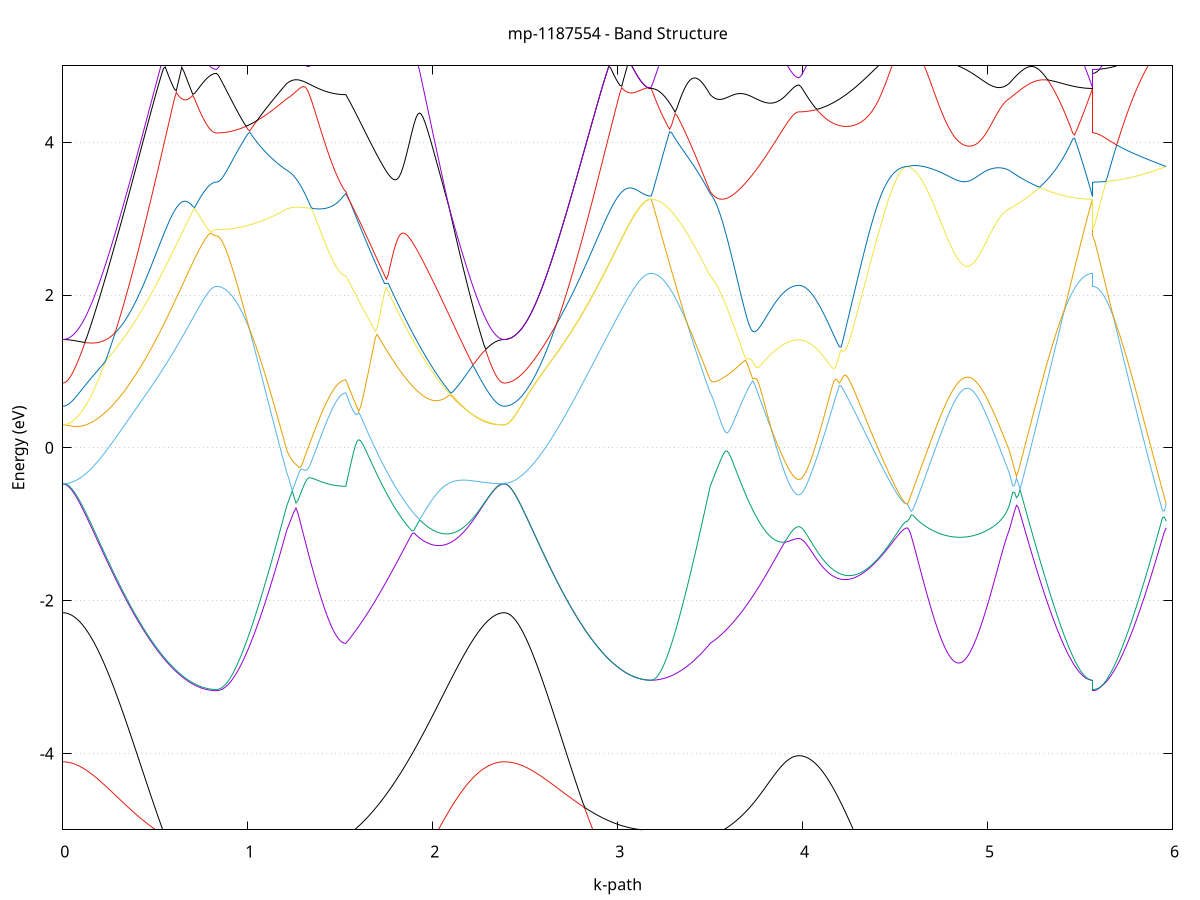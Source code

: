 set title 'mp-1187554 - Band Structure'
set xlabel 'k-path'
set ylabel 'Energy (eV)'
set grid y
set yrange [-5:5]
set terminal png size 800,600
set output 'mp-1187554_bands_gnuplot.png'
plot '-' using 1:2 with lines notitle, '-' using 1:2 with lines notitle, '-' using 1:2 with lines notitle, '-' using 1:2 with lines notitle, '-' using 1:2 with lines notitle, '-' using 1:2 with lines notitle, '-' using 1:2 with lines notitle, '-' using 1:2 with lines notitle, '-' using 1:2 with lines notitle, '-' using 1:2 with lines notitle, '-' using 1:2 with lines notitle, '-' using 1:2 with lines notitle, '-' using 1:2 with lines notitle, '-' using 1:2 with lines notitle, '-' using 1:2 with lines notitle, '-' using 1:2 with lines notitle, '-' using 1:2 with lines notitle, '-' using 1:2 with lines notitle, '-' using 1:2 with lines notitle, '-' using 1:2 with lines notitle, '-' using 1:2 with lines notitle, '-' using 1:2 with lines notitle, '-' using 1:2 with lines notitle, '-' using 1:2 with lines notitle, '-' using 1:2 with lines notitle, '-' using 1:2 with lines notitle, '-' using 1:2 with lines notitle, '-' using 1:2 with lines notitle, '-' using 1:2 with lines notitle, '-' using 1:2 with lines notitle, '-' using 1:2 with lines notitle, '-' using 1:2 with lines notitle, '-' using 1:2 with lines notitle, '-' using 1:2 with lines notitle, '-' using 1:2 with lines notitle, '-' using 1:2 with lines notitle, '-' using 1:2 with lines notitle, '-' using 1:2 with lines notitle, '-' using 1:2 with lines notitle, '-' using 1:2 with lines notitle, '-' using 1:2 with lines notitle, '-' using 1:2 with lines notitle, '-' using 1:2 with lines notitle, '-' using 1:2 with lines notitle, '-' using 1:2 with lines notitle, '-' using 1:2 with lines notitle, '-' using 1:2 with lines notitle, '-' using 1:2 with lines notitle
0.000000 -23.967979
0.009897 -23.967979
0.019793 -23.967979
0.029690 -23.967979
0.039587 -23.967979
0.049484 -23.967879
0.059380 -23.967879
0.069277 -23.967879
0.079174 -23.967879
0.089070 -23.967879
0.098967 -23.967879
0.108864 -23.967879
0.118761 -23.967879
0.128657 -23.967879
0.138554 -23.967879
0.148451 -23.967879
0.158347 -23.967879
0.168244 -23.967879
0.178141 -23.967879
0.188038 -23.967879
0.197934 -23.967879
0.207831 -23.967879
0.217728 -23.967879
0.227624 -23.967879
0.237521 -23.967879
0.247418 -23.967879
0.257315 -23.967879
0.267211 -23.967879
0.277108 -23.967879
0.287005 -23.967879
0.296901 -23.967879
0.306798 -23.967879
0.316695 -23.967879
0.326592 -23.967879
0.336488 -23.967879
0.346385 -23.967879
0.356282 -23.967879
0.366178 -23.967879
0.376075 -23.967879
0.385972 -23.967879
0.395869 -23.967879
0.405765 -23.967779
0.415662 -23.967779
0.425559 -23.967779
0.435455 -23.967779
0.445352 -23.967779
0.455249 -23.967779
0.465146 -23.967779
0.475042 -23.967779
0.484939 -23.967779
0.494836 -23.967779
0.504732 -23.967779
0.514629 -23.967779
0.524526 -23.967779
0.534423 -23.967779
0.544319 -23.967779
0.554216 -23.967779
0.564113 -23.967779
0.574009 -23.967779
0.583906 -23.967779
0.593803 -23.967779
0.603700 -23.967779
0.613596 -23.967779
0.623493 -23.967779
0.633390 -23.967779
0.643286 -23.967779
0.653183 -23.967779
0.663080 -23.967779
0.672977 -23.967779
0.682873 -23.967779
0.692770 -23.967779
0.702667 -23.967779
0.712563 -23.967779
0.722460 -23.967779
0.732357 -23.967779
0.742254 -23.967779
0.752150 -23.967779
0.762047 -23.967779
0.771944 -23.967679
0.781840 -23.967679
0.791737 -23.967779
0.801634 -23.967779
0.811531 -23.967679
0.821427 -23.967679
0.831324 -23.967679
0.831324 -23.967679
0.841312 -23.967679
0.851300 -23.967679
0.861289 -23.967679
0.871277 -23.967679
0.881265 -23.967779
0.891253 -23.967779
0.901241 -23.967779
0.911230 -23.967779
0.921218 -23.967779
0.931206 -23.967779
0.941194 -23.967779
0.951182 -23.967779
0.961171 -23.967779
0.971159 -23.967779
0.981147 -23.967779
0.991135 -23.967779
1.001123 -23.967779
1.011112 -23.967779
1.021100 -23.967779
1.031088 -23.967779
1.041076 -23.967779
1.051064 -23.967779
1.061053 -23.967779
1.071041 -23.967779
1.081029 -23.967779
1.091017 -23.967779
1.101006 -23.967779
1.110994 -23.967779
1.120982 -23.967779
1.130970 -23.967879
1.140958 -23.967879
1.150947 -23.967879
1.160935 -23.967879
1.170923 -23.967879
1.180911 -23.967879
1.190899 -23.967879
1.200888 -23.967879
1.210876 -23.967879
1.210876 -23.967879
1.220859 -23.967879
1.230841 -23.967879
1.240824 -23.967879
1.250807 -23.967879
1.260790 -23.967879
1.270773 -23.967879
1.280756 -23.967879
1.290739 -23.967979
1.300721 -23.967979
1.310704 -23.967979
1.320687 -23.967979
1.330670 -23.967979
1.340653 -23.967979
1.350636 -23.967979
1.360618 -23.967979
1.370601 -23.967979
1.380584 -23.967979
1.390567 -23.967979
1.400550 -23.967979
1.410533 -23.967979
1.420516 -23.967979
1.430498 -23.967979
1.440481 -23.967979
1.450464 -23.967979
1.460447 -23.967979
1.470430 -23.967979
1.480413 -23.967979
1.490396 -23.967979
1.500378 -23.967979
1.510361 -23.967979
1.520344 -23.967979
1.530327 -23.967979
1.530327 -23.967979
1.540283 -23.967979
1.550239 -23.967979
1.560195 -23.967979
1.570151 -23.967979
1.580107 -23.967979
1.590063 -23.967979
1.600019 -23.967979
1.609975 -23.967979
1.619931 -23.967979
1.629887 -23.967979
1.639843 -23.967979
1.649799 -23.967879
1.659755 -23.967879
1.669711 -23.967879
1.679667 -23.967879
1.689623 -23.967879
1.699579 -23.967879
1.709535 -23.967879
1.719491 -23.967879
1.729448 -23.967879
1.739404 -23.967879
1.749360 -23.967879
1.759316 -23.967879
1.769272 -23.967879
1.779228 -23.967879
1.789184 -23.967879
1.799140 -23.967879
1.809096 -23.967879
1.819052 -23.967879
1.829008 -23.967879
1.838964 -23.967879
1.848920 -23.967879
1.858876 -23.967879
1.868832 -23.967879
1.878788 -23.967879
1.888744 -23.967879
1.898700 -23.967879
1.908656 -23.967879
1.918612 -23.967879
1.928568 -23.967879
1.938524 -23.967879
1.948480 -23.967879
1.958436 -23.967879
1.968392 -23.967879
1.978348 -23.967879
1.988304 -23.967879
1.998260 -23.967879
2.008216 -23.967879
2.018172 -23.967879
2.028128 -23.967879
2.038084 -23.967879
2.048040 -23.967879
2.057996 -23.967879
2.067952 -23.967879
2.077909 -23.967879
2.087865 -23.967879
2.097821 -23.967879
2.107777 -23.967879
2.117733 -23.967879
2.127689 -23.967879
2.137645 -23.967879
2.147601 -23.967879
2.157557 -23.967879
2.167513 -23.967879
2.177469 -23.967879
2.187425 -23.967879
2.197381 -23.967879
2.207337 -23.967879
2.217293 -23.967879
2.227249 -23.967879
2.237205 -23.967879
2.247161 -23.967879
2.257117 -23.967879
2.267073 -23.967879
2.277029 -23.967879
2.286985 -23.967879
2.296941 -23.967879
2.306897 -23.967879
2.316853 -23.967979
2.326809 -23.967979
2.336765 -23.967979
2.346721 -23.967979
2.356677 -23.967979
2.366633 -23.967979
2.376589 -23.967979
2.386545 -23.967979
2.386545 -23.967979
2.396475 -23.967979
2.406405 -23.967979
2.416335 -23.967979
2.426265 -23.967979
2.436195 -23.967979
2.446125 -23.967979
2.456055 -23.967979
2.465985 -23.967979
2.475915 -23.967979
2.485845 -23.967979
2.495775 -23.967979
2.505704 -23.967979
2.515634 -23.967979
2.525564 -23.967979
2.535494 -23.967979
2.545424 -23.967979
2.555354 -23.967979
2.565284 -23.967979
2.575214 -23.967979
2.585144 -23.967979
2.595074 -23.967979
2.605004 -23.967979
2.614934 -23.967979
2.624863 -23.967979
2.634793 -23.967979
2.644723 -23.967979
2.654653 -23.967979
2.664583 -23.967979
2.674513 -23.967979
2.684443 -23.967979
2.694373 -23.967979
2.704303 -23.967979
2.714233 -23.967979
2.724163 -23.967979
2.734093 -23.967979
2.744022 -23.967979
2.753952 -23.967979
2.763882 -23.967979
2.773812 -23.967979
2.783742 -23.967979
2.793672 -23.967979
2.803602 -23.967979
2.813532 -23.967979
2.823462 -23.967979
2.833392 -23.968079
2.843322 -23.968079
2.853252 -23.968079
2.863181 -23.968079
2.873111 -23.968079
2.883041 -23.968079
2.892971 -23.968079
2.902901 -23.968079
2.912831 -23.968079
2.922761 -23.968079
2.932691 -23.968079
2.942621 -23.968079
2.952551 -23.968079
2.962481 -23.968079
2.972411 -23.968079
2.982341 -23.968079
2.992270 -23.968079
3.002200 -23.968079
3.012130 -23.968079
3.022060 -23.968079
3.031990 -23.968079
3.041920 -23.968079
3.051850 -23.968079
3.061780 -23.968079
3.071710 -23.968079
3.081640 -23.968079
3.091570 -23.968079
3.101500 -23.968079
3.111429 -23.968079
3.121359 -23.968079
3.131289 -23.968079
3.141219 -23.968079
3.151149 -23.968079
3.161079 -23.968079
3.171009 -23.968079
3.180939 -23.968079
3.180939 -23.968079
3.190922 -23.968079
3.200905 -23.968079
3.210887 -23.968079
3.220870 -23.968079
3.230853 -23.968079
3.240836 -23.968079
3.250819 -23.968079
3.260802 -23.968079
3.270785 -23.968079
3.280767 -23.968079
3.290750 -23.968079
3.300733 -23.968079
3.310716 -23.968079
3.320699 -23.968079
3.330682 -23.968079
3.340664 -23.968079
3.350647 -23.968079
3.360630 -23.968079
3.370613 -23.968079
3.380596 -23.968079
3.390579 -23.968079
3.400562 -23.968079
3.410544 -23.968079
3.420527 -23.968079
3.430510 -23.968079
3.440493 -23.968079
3.450476 -23.967979
3.460459 -23.967979
3.470442 -23.967979
3.480424 -23.967979
3.490407 -23.967979
3.500390 -23.967979
3.500390 -23.967979
3.510377 -23.967979
3.520364 -23.967979
3.530351 -23.967979
3.540338 -23.967979
3.550324 -23.967979
3.560311 -23.967979
3.570298 -23.967979
3.580285 -23.967979
3.590272 -23.967979
3.600259 -23.967979
3.610246 -23.967979
3.620232 -23.967979
3.630219 -23.967979
3.640206 -23.967979
3.650193 -23.967979
3.660180 -23.967979
3.670167 -23.967979
3.680154 -23.967979
3.690140 -23.967979
3.700127 -23.967979
3.710114 -23.967879
3.720101 -23.967879
3.730088 -23.967879
3.740075 -23.967879
3.750062 -23.967879
3.760048 -23.967879
3.770035 -23.967879
3.780022 -23.967879
3.790009 -23.967879
3.799996 -23.967879
3.809983 -23.967879
3.819970 -23.967879
3.829957 -23.967879
3.839943 -23.967879
3.849930 -23.967879
3.859917 -23.967879
3.869904 -23.967879
3.879891 -23.967879
3.889878 -23.967879
3.899865 -23.967879
3.909851 -23.967879
3.919838 -23.967879
3.929825 -23.967879
3.939812 -23.967879
3.949799 -23.967879
3.959786 -23.967879
3.969773 -23.967879
3.979759 -23.967879
3.979759 -23.967879
3.989723 -23.967879
3.999686 -23.967879
4.009649 -23.967879
4.019613 -23.967879
4.029576 -23.967879
4.039539 -23.967879
4.049503 -23.967879
4.059466 -23.967879
4.069429 -23.967879
4.079392 -23.967879
4.089356 -23.967879
4.099319 -23.967879
4.109282 -23.967879
4.119246 -23.967879
4.129209 -23.967879
4.139172 -23.967879
4.149136 -23.967879
4.159099 -23.967879
4.169062 -23.967879
4.179025 -23.967879
4.188989 -23.967879
4.198952 -23.967879
4.208915 -23.967779
4.218879 -23.967779
4.228842 -23.967779
4.238805 -23.967779
4.248769 -23.967779
4.258732 -23.967779
4.268695 -23.967779
4.278659 -23.967779
4.288622 -23.967779
4.298585 -23.967779
4.308548 -23.967779
4.318512 -23.967779
4.328475 -23.967779
4.338438 -23.967779
4.348402 -23.967779
4.358365 -23.967779
4.368328 -23.967779
4.378292 -23.967779
4.388255 -23.967779
4.398218 -23.967779
4.408181 -23.967779
4.418145 -23.967779
4.428108 -23.967779
4.438071 -23.967779
4.448035 -23.967779
4.457998 -23.967779
4.467961 -23.967779
4.477925 -23.967779
4.487888 -23.967779
4.497851 -23.967779
4.507814 -23.967779
4.517778 -23.967779
4.527741 -23.967779
4.537704 -23.967779
4.547668 -23.967779
4.557631 -23.967679
4.567594 -23.967679
4.567594 -23.967779
4.577583 -23.967779
4.587572 -23.967779
4.597561 -23.967679
4.607550 -23.967779
4.617538 -23.967779
4.627527 -23.967779
4.637516 -23.967779
4.647505 -23.967779
4.657494 -23.967779
4.667483 -23.967779
4.677471 -23.967779
4.687460 -23.967779
4.697449 -23.967779
4.707438 -23.967779
4.717427 -23.967779
4.727416 -23.967779
4.737404 -23.967779
4.747393 -23.967779
4.757382 -23.967779
4.767371 -23.967779
4.777360 -23.967779
4.787349 -23.967779
4.797337 -23.967779
4.807326 -23.967779
4.817315 -23.967779
4.827304 -23.967779
4.837293 -23.967779
4.847282 -23.967779
4.857270 -23.967779
4.867259 -23.967779
4.877248 -23.967779
4.887237 -23.967779
4.897226 -23.967779
4.907215 -23.967779
4.917203 -23.967779
4.927192 -23.967779
4.937181 -23.967779
4.947170 -23.967779
4.957159 -23.967779
4.967148 -23.967779
4.977136 -23.967779
4.987125 -23.967779
4.997114 -23.967879
5.007103 -23.967879
5.017092 -23.967879
5.027081 -23.967879
5.037069 -23.967879
5.047058 -23.967879
5.057047 -23.967879
5.067036 -23.967879
5.077025 -23.967879
5.087014 -23.967879
5.097002 -23.967879
5.106991 -23.967879
5.116980 -23.967879
5.116980 -23.967879
5.126801 -23.967879
5.136622 -23.967879
5.146444 -23.967879
5.156265 -23.967879
5.166086 -23.967979
5.175907 -23.967979
5.185728 -23.967979
5.195549 -23.967979
5.205370 -23.967979
5.215191 -23.967979
5.225013 -23.967979
5.234834 -23.967979
5.244655 -23.967979
5.254476 -23.967979
5.264297 -23.967979
5.274118 -23.967979
5.283939 -23.967979
5.293761 -23.967979
5.303582 -23.967979
5.313403 -23.967979
5.323224 -23.968079
5.333045 -23.968079
5.342866 -23.968079
5.352687 -23.968079
5.362508 -23.968079
5.372330 -23.968079
5.382151 -23.968079
5.391972 -23.968079
5.401793 -23.968079
5.411614 -23.968079
5.421435 -23.968079
5.431256 -23.968079
5.441078 -23.968079
5.450899 -23.968079
5.460720 -23.968079
5.470541 -23.968079
5.480362 -23.968079
5.490183 -23.968079
5.500004 -23.968079
5.509826 -23.968079
5.519647 -23.968079
5.529468 -23.968079
5.539289 -23.968079
5.549110 -23.968079
5.558931 -23.968079
5.568752 -23.968079
5.568752 -23.967679
5.578682 -23.967679
5.588612 -23.967679
5.598542 -23.967679
5.608472 -23.967679
5.618402 -23.967679
5.628332 -23.967679
5.638262 -23.967679
5.648192 -23.967679
5.658122 -23.967779
5.668051 -23.967779
5.677981 -23.967779
5.687911 -23.967679
5.697841 -23.967679
5.707771 -23.967679
5.717701 -23.967679
5.727631 -23.967679
5.737561 -23.967679
5.747491 -23.967679
5.757421 -23.967679
5.767351 -23.967679
5.777281 -23.967679
5.787211 -23.967679
5.797140 -23.967679
5.807070 -23.967679
5.817000 -23.967679
5.826930 -23.967679
5.836860 -23.967679
5.846790 -23.967679
5.856720 -23.967679
5.866650 -23.967679
5.876580 -23.967679
5.886510 -23.967679
5.896440 -23.967679
5.906370 -23.967779
5.916299 -23.967679
5.926229 -23.967779
5.936159 -23.967779
5.946089 -23.967679
5.956019 -23.967779
5.965949 -23.967779
e
0.000000 -23.967479
0.009897 -23.967479
0.019793 -23.967479
0.029690 -23.967479
0.039587 -23.967479
0.049484 -23.967479
0.059380 -23.967479
0.069277 -23.967479
0.079174 -23.967479
0.089070 -23.967479
0.098967 -23.967479
0.108864 -23.967479
0.118761 -23.967479
0.128657 -23.967479
0.138554 -23.967479
0.148451 -23.967479
0.158347 -23.967479
0.168244 -23.967479
0.178141 -23.967479
0.188038 -23.967479
0.197934 -23.967479
0.207831 -23.967479
0.217728 -23.967479
0.227624 -23.967479
0.237521 -23.967479
0.247418 -23.967479
0.257315 -23.967479
0.267211 -23.967479
0.277108 -23.967479
0.287005 -23.967479
0.296901 -23.967479
0.306798 -23.967479
0.316695 -23.967479
0.326592 -23.967479
0.336488 -23.967479
0.346385 -23.967479
0.356282 -23.967479
0.366178 -23.967479
0.376075 -23.967479
0.385972 -23.967479
0.395869 -23.967579
0.405765 -23.967579
0.415662 -23.967579
0.425559 -23.967579
0.435455 -23.967579
0.445352 -23.967579
0.455249 -23.967579
0.465146 -23.967579
0.475042 -23.967579
0.484939 -23.967579
0.494836 -23.967579
0.504732 -23.967579
0.514629 -23.967579
0.524526 -23.967579
0.534423 -23.967579
0.544319 -23.967579
0.554216 -23.967579
0.564113 -23.967579
0.574009 -23.967579
0.583906 -23.967579
0.593803 -23.967579
0.603700 -23.967579
0.613596 -23.967579
0.623493 -23.967579
0.633390 -23.967579
0.643286 -23.967579
0.653183 -23.967579
0.663080 -23.967579
0.672977 -23.967579
0.682873 -23.967579
0.692770 -23.967579
0.702667 -23.967579
0.712563 -23.967579
0.722460 -23.967579
0.732357 -23.967579
0.742254 -23.967579
0.752150 -23.967679
0.762047 -23.967679
0.771944 -23.967679
0.781840 -23.967679
0.791737 -23.967679
0.801634 -23.967679
0.811531 -23.967679
0.821427 -23.967679
0.831324 -23.967679
0.831324 -23.967679
0.841312 -23.967679
0.851300 -23.967679
0.861289 -23.967679
0.871277 -23.967679
0.881265 -23.967679
0.891253 -23.967579
0.901241 -23.967579
0.911230 -23.967579
0.921218 -23.967579
0.931206 -23.967579
0.941194 -23.967579
0.951182 -23.967579
0.961171 -23.967579
0.971159 -23.967579
0.981147 -23.967579
0.991135 -23.967579
1.001123 -23.967579
1.011112 -23.967579
1.021100 -23.967579
1.031088 -23.967579
1.041076 -23.967579
1.051064 -23.967579
1.061053 -23.967579
1.071041 -23.967579
1.081029 -23.967579
1.091017 -23.967579
1.101006 -23.967579
1.110994 -23.967579
1.120982 -23.967579
1.130970 -23.967579
1.140958 -23.967579
1.150947 -23.967479
1.160935 -23.967479
1.170923 -23.967479
1.180911 -23.967479
1.190899 -23.967479
1.200888 -23.967479
1.210876 -23.967479
1.210876 -23.967479
1.220859 -23.967479
1.230841 -23.967479
1.240824 -23.967479
1.250807 -23.967479
1.260790 -23.967479
1.270773 -23.967479
1.280756 -23.967479
1.290739 -23.967479
1.300721 -23.967479
1.310704 -23.967479
1.320687 -23.967479
1.330670 -23.967479
1.340653 -23.967479
1.350636 -23.967479
1.360618 -23.967479
1.370601 -23.967479
1.380584 -23.967479
1.390567 -23.967379
1.400550 -23.967379
1.410533 -23.967379
1.420516 -23.967379
1.430498 -23.967379
1.440481 -23.967379
1.450464 -23.967379
1.460447 -23.967379
1.470430 -23.967379
1.480413 -23.967379
1.490396 -23.967379
1.500378 -23.967379
1.510361 -23.967379
1.520344 -23.967379
1.530327 -23.967379
1.530327 -23.967379
1.540283 -23.967379
1.550239 -23.967379
1.560195 -23.967379
1.570151 -23.967379
1.580107 -23.967379
1.590063 -23.967379
1.600019 -23.967379
1.609975 -23.967379
1.619931 -23.967379
1.629887 -23.967379
1.639843 -23.967479
1.649799 -23.967479
1.659755 -23.967479
1.669711 -23.967479
1.679667 -23.967479
1.689623 -23.967479
1.699579 -23.967479
1.709535 -23.967479
1.719491 -23.967479
1.729448 -23.967479
1.739404 -23.967479
1.749360 -23.967479
1.759316 -23.967479
1.769272 -23.967479
1.779228 -23.967479
1.789184 -23.967479
1.799140 -23.967479
1.809096 -23.967479
1.819052 -23.967479
1.829008 -23.967479
1.838964 -23.967479
1.848920 -23.967479
1.858876 -23.967479
1.868832 -23.967479
1.878788 -23.967479
1.888744 -23.967479
1.898700 -23.967479
1.908656 -23.967479
1.918612 -23.967479
1.928568 -23.967479
1.938524 -23.967479
1.948480 -23.967479
1.958436 -23.967479
1.968392 -23.967479
1.978348 -23.967479
1.988304 -23.967479
1.998260 -23.967479
2.008216 -23.967479
2.018172 -23.967479
2.028128 -23.967479
2.038084 -23.967479
2.048040 -23.967479
2.057996 -23.967479
2.067952 -23.967479
2.077909 -23.967479
2.087865 -23.967479
2.097821 -23.967479
2.107777 -23.967479
2.117733 -23.967479
2.127689 -23.967479
2.137645 -23.967479
2.147601 -23.967479
2.157557 -23.967479
2.167513 -23.967479
2.177469 -23.967479
2.187425 -23.967479
2.197381 -23.967479
2.207337 -23.967479
2.217293 -23.967479
2.227249 -23.967479
2.237205 -23.967479
2.247161 -23.967479
2.257117 -23.967479
2.267073 -23.967479
2.277029 -23.967479
2.286985 -23.967479
2.296941 -23.967479
2.306897 -23.967479
2.316853 -23.967479
2.326809 -23.967479
2.336765 -23.967479
2.346721 -23.967479
2.356677 -23.967479
2.366633 -23.967479
2.376589 -23.967479
2.386545 -23.967479
2.386545 -23.967479
2.396475 -23.967479
2.406405 -23.967479
2.416335 -23.967479
2.426265 -23.967479
2.436195 -23.967479
2.446125 -23.967479
2.456055 -23.967479
2.465985 -23.967479
2.475915 -23.967479
2.485845 -23.967479
2.495775 -23.967479
2.505704 -23.967479
2.515634 -23.967479
2.525564 -23.967479
2.535494 -23.967479
2.545424 -23.967479
2.555354 -23.967479
2.565284 -23.967479
2.575214 -23.967379
2.585144 -23.967379
2.595074 -23.967379
2.605004 -23.967379
2.614934 -23.967379
2.624863 -23.967379
2.634793 -23.967379
2.644723 -23.967379
2.654653 -23.967379
2.664583 -23.967379
2.674513 -23.967379
2.684443 -23.967379
2.694373 -23.967379
2.704303 -23.967379
2.714233 -23.967379
2.724163 -23.967379
2.734093 -23.967379
2.744022 -23.967379
2.753952 -23.967379
2.763882 -23.967379
2.773812 -23.967379
2.783742 -23.967379
2.793672 -23.967379
2.803602 -23.967379
2.813532 -23.967379
2.823462 -23.967379
2.833392 -23.967379
2.843322 -23.967379
2.853252 -23.967379
2.863181 -23.967379
2.873111 -23.967379
2.883041 -23.967379
2.892971 -23.967379
2.902901 -23.967379
2.912831 -23.967379
2.922761 -23.967379
2.932691 -23.967379
2.942621 -23.967379
2.952551 -23.967379
2.962481 -23.967379
2.972411 -23.967379
2.982341 -23.967379
2.992270 -23.967379
3.002200 -23.967379
3.012130 -23.967379
3.022060 -23.967379
3.031990 -23.967379
3.041920 -23.967379
3.051850 -23.967379
3.061780 -23.967379
3.071710 -23.967379
3.081640 -23.967379
3.091570 -23.967379
3.101500 -23.967379
3.111429 -23.967379
3.121359 -23.967379
3.131289 -23.967379
3.141219 -23.967379
3.151149 -23.967379
3.161079 -23.967379
3.171009 -23.967379
3.180939 -23.967379
3.180939 -23.967379
3.190922 -23.967379
3.200905 -23.967379
3.210887 -23.967379
3.220870 -23.967379
3.230853 -23.967379
3.240836 -23.967379
3.250819 -23.967379
3.260802 -23.967379
3.270785 -23.967379
3.280767 -23.967379
3.290750 -23.967379
3.300733 -23.967379
3.310716 -23.967379
3.320699 -23.967379
3.330682 -23.967379
3.340664 -23.967379
3.350647 -23.967379
3.360630 -23.967379
3.370613 -23.967379
3.380596 -23.967379
3.390579 -23.967379
3.400562 -23.967379
3.410544 -23.967379
3.420527 -23.967379
3.430510 -23.967379
3.440493 -23.967379
3.450476 -23.967379
3.460459 -23.967379
3.470442 -23.967379
3.480424 -23.967379
3.490407 -23.967379
3.500390 -23.967379
3.500390 -23.967379
3.510377 -23.967379
3.520364 -23.967379
3.530351 -23.967379
3.540338 -23.967379
3.550324 -23.967379
3.560311 -23.967379
3.570298 -23.967379
3.580285 -23.967379
3.590272 -23.967379
3.600259 -23.967379
3.610246 -23.967379
3.620232 -23.967379
3.630219 -23.967379
3.640206 -23.967379
3.650193 -23.967479
3.660180 -23.967479
3.670167 -23.967479
3.680154 -23.967479
3.690140 -23.967479
3.700127 -23.967479
3.710114 -23.967479
3.720101 -23.967479
3.730088 -23.967479
3.740075 -23.967479
3.750062 -23.967479
3.760048 -23.967479
3.770035 -23.967479
3.780022 -23.967479
3.790009 -23.967479
3.799996 -23.967479
3.809983 -23.967479
3.819970 -23.967479
3.829957 -23.967479
3.839943 -23.967479
3.849930 -23.967479
3.859917 -23.967479
3.869904 -23.967479
3.879891 -23.967479
3.889878 -23.967479
3.899865 -23.967479
3.909851 -23.967479
3.919838 -23.967479
3.929825 -23.967479
3.939812 -23.967479
3.949799 -23.967479
3.959786 -23.967479
3.969773 -23.967479
3.979759 -23.967479
3.979759 -23.967479
3.989723 -23.967479
3.999686 -23.967479
4.009649 -23.967479
4.019613 -23.967479
4.029576 -23.967479
4.039539 -23.967479
4.049503 -23.967479
4.059466 -23.967479
4.069429 -23.967479
4.079392 -23.967479
4.089356 -23.967479
4.099319 -23.967479
4.109282 -23.967479
4.119246 -23.967479
4.129209 -23.967479
4.139172 -23.967479
4.149136 -23.967479
4.159099 -23.967479
4.169062 -23.967479
4.179025 -23.967479
4.188989 -23.967479
4.198952 -23.967479
4.208915 -23.967479
4.218879 -23.967479
4.228842 -23.967479
4.238805 -23.967479
4.248769 -23.967479
4.258732 -23.967479
4.268695 -23.967479
4.278659 -23.967479
4.288622 -23.967479
4.298585 -23.967479
4.308548 -23.967479
4.318512 -23.967479
4.328475 -23.967479
4.338438 -23.967479
4.348402 -23.967479
4.358365 -23.967479
4.368328 -23.967479
4.378292 -23.967479
4.388255 -23.967479
4.398218 -23.967479
4.408181 -23.967479
4.418145 -23.967479
4.428108 -23.967479
4.438071 -23.967479
4.448035 -23.967479
4.457998 -23.967479
4.467961 -23.967479
4.477925 -23.967479
4.487888 -23.967479
4.497851 -23.967479
4.507814 -23.967479
4.517778 -23.967479
4.527741 -23.967479
4.537704 -23.967479
4.547668 -23.967479
4.557631 -23.967479
4.567594 -23.967479
4.567594 -23.967479
4.577583 -23.967479
4.587572 -23.967479
4.597561 -23.967479
4.607550 -23.967479
4.617538 -23.967479
4.627527 -23.967479
4.637516 -23.967479
4.647505 -23.967479
4.657494 -23.967479
4.667483 -23.967479
4.677471 -23.967479
4.687460 -23.967479
4.697449 -23.967479
4.707438 -23.967579
4.717427 -23.967579
4.727416 -23.967579
4.737404 -23.967579
4.747393 -23.967579
4.757382 -23.967579
4.767371 -23.967579
4.777360 -23.967579
4.787349 -23.967579
4.797337 -23.967579
4.807326 -23.967579
4.817315 -23.967579
4.827304 -23.967579
4.837293 -23.967579
4.847282 -23.967579
4.857270 -23.967579
4.867259 -23.967579
4.877248 -23.967579
4.887237 -23.967579
4.897226 -23.967579
4.907215 -23.967579
4.917203 -23.967579
4.927192 -23.967579
4.937181 -23.967579
4.947170 -23.967579
4.957159 -23.967579
4.967148 -23.967579
4.977136 -23.967579
4.987125 -23.967579
4.997114 -23.967579
5.007103 -23.967579
5.017092 -23.967579
5.027081 -23.967579
5.037069 -23.967479
5.047058 -23.967479
5.057047 -23.967479
5.067036 -23.967479
5.077025 -23.967479
5.087014 -23.967479
5.097002 -23.967479
5.106991 -23.967479
5.116980 -23.967479
5.116980 -23.967479
5.126801 -23.967479
5.136622 -23.967479
5.146444 -23.967479
5.156265 -23.967479
5.166086 -23.967479
5.175907 -23.967479
5.185728 -23.967479
5.195549 -23.967479
5.205370 -23.967479
5.215191 -23.967479
5.225013 -23.967479
5.234834 -23.967479
5.244655 -23.967479
5.254476 -23.967379
5.264297 -23.967379
5.274118 -23.967379
5.283939 -23.967379
5.293761 -23.967379
5.303582 -23.967379
5.313403 -23.967379
5.323224 -23.967379
5.333045 -23.967379
5.342866 -23.967379
5.352687 -23.967379
5.362508 -23.967379
5.372330 -23.967379
5.382151 -23.967379
5.391972 -23.967379
5.401793 -23.967379
5.411614 -23.967379
5.421435 -23.967379
5.431256 -23.967379
5.441078 -23.967379
5.450899 -23.967379
5.460720 -23.967379
5.470541 -23.967379
5.480362 -23.967379
5.490183 -23.967379
5.500004 -23.967379
5.509826 -23.967379
5.519647 -23.967379
5.529468 -23.967379
5.539289 -23.967379
5.549110 -23.967379
5.558931 -23.967379
5.568752 -23.967379
5.568752 -23.967679
5.578682 -23.967679
5.588612 -23.967679
5.598542 -23.967679
5.608472 -23.967679
5.618402 -23.967579
5.628332 -23.967579
5.638262 -23.967579
5.648192 -23.967579
5.658122 -23.967579
5.668051 -23.967579
5.677981 -23.967579
5.687911 -23.967579
5.697841 -23.967579
5.707771 -23.967579
5.717701 -23.967579
5.727631 -23.967579
5.737561 -23.967579
5.747491 -23.967579
5.757421 -23.967579
5.767351 -23.967579
5.777281 -23.967579
5.787211 -23.967579
5.797140 -23.967579
5.807070 -23.967579
5.817000 -23.967579
5.826930 -23.967579
5.836860 -23.967579
5.846790 -23.967579
5.856720 -23.967579
5.866650 -23.967579
5.876580 -23.967479
5.886510 -23.967479
5.896440 -23.967479
5.906370 -23.967479
5.916299 -23.967479
5.926229 -23.967479
5.936159 -23.967479
5.946089 -23.967479
5.956019 -23.967479
5.965949 -23.967479
e
0.000000 -23.967479
0.009897 -23.967479
0.019793 -23.967479
0.029690 -23.967479
0.039587 -23.967479
0.049484 -23.967479
0.059380 -23.967479
0.069277 -23.967479
0.079174 -23.967479
0.089070 -23.967479
0.098967 -23.967479
0.108864 -23.967479
0.118761 -23.967479
0.128657 -23.967479
0.138554 -23.967479
0.148451 -23.967479
0.158347 -23.967479
0.168244 -23.967479
0.178141 -23.967479
0.188038 -23.967379
0.197934 -23.967379
0.207831 -23.967379
0.217728 -23.967379
0.227624 -23.967379
0.237521 -23.967379
0.247418 -23.967379
0.257315 -23.967379
0.267211 -23.967379
0.277108 -23.967379
0.287005 -23.967379
0.296901 -23.967379
0.306798 -23.967379
0.316695 -23.967379
0.326592 -23.967379
0.336488 -23.967379
0.346385 -23.967379
0.356282 -23.967379
0.366178 -23.967379
0.376075 -23.967379
0.385972 -23.967379
0.395869 -23.967379
0.405765 -23.967379
0.415662 -23.967379
0.425559 -23.967379
0.435455 -23.967379
0.445352 -23.967379
0.455249 -23.967379
0.465146 -23.967379
0.475042 -23.967379
0.484939 -23.967379
0.494836 -23.967379
0.504732 -23.967379
0.514629 -23.967379
0.524526 -23.967379
0.534423 -23.967379
0.544319 -23.967379
0.554216 -23.967379
0.564113 -23.967379
0.574009 -23.967379
0.583906 -23.967379
0.593803 -23.967379
0.603700 -23.967379
0.613596 -23.967379
0.623493 -23.967379
0.633390 -23.967379
0.643286 -23.967379
0.653183 -23.967379
0.663080 -23.967379
0.672977 -23.967379
0.682873 -23.967379
0.692770 -23.967379
0.702667 -23.967379
0.712563 -23.967279
0.722460 -23.967279
0.732357 -23.967279
0.742254 -23.967279
0.752150 -23.967279
0.762047 -23.967279
0.771944 -23.967279
0.781840 -23.967279
0.791737 -23.967279
0.801634 -23.967279
0.811531 -23.967279
0.821427 -23.967279
0.831324 -23.967279
0.831324 -23.967279
0.841312 -23.967279
0.851300 -23.967279
0.861289 -23.967279
0.871277 -23.967279
0.881265 -23.967279
0.891253 -23.967279
0.901241 -23.967279
0.911230 -23.967279
0.921218 -23.967279
0.931206 -23.967279
0.941194 -23.967279
0.951182 -23.967279
0.961171 -23.967279
0.971159 -23.967279
0.981147 -23.967279
0.991135 -23.967279
1.001123 -23.967279
1.011112 -23.967279
1.021100 -23.967279
1.031088 -23.967279
1.041076 -23.967279
1.051064 -23.967279
1.061053 -23.967279
1.071041 -23.967279
1.081029 -23.967279
1.091017 -23.967279
1.101006 -23.967279
1.110994 -23.967279
1.120982 -23.967279
1.130970 -23.967279
1.140958 -23.967279
1.150947 -23.967279
1.160935 -23.967279
1.170923 -23.967279
1.180911 -23.967279
1.190899 -23.967279
1.200888 -23.967279
1.210876 -23.967279
1.210876 -23.967279
1.220859 -23.967279
1.230841 -23.967279
1.240824 -23.967279
1.250807 -23.967279
1.260790 -23.967279
1.270773 -23.967379
1.280756 -23.967279
1.290739 -23.967379
1.300721 -23.967379
1.310704 -23.967379
1.320687 -23.967379
1.330670 -23.967379
1.340653 -23.967379
1.350636 -23.967379
1.360618 -23.967379
1.370601 -23.967379
1.380584 -23.967379
1.390567 -23.967379
1.400550 -23.967379
1.410533 -23.967379
1.420516 -23.967379
1.430498 -23.967379
1.440481 -23.967379
1.450464 -23.967379
1.460447 -23.967379
1.470430 -23.967379
1.480413 -23.967379
1.490396 -23.967379
1.500378 -23.967379
1.510361 -23.967379
1.520344 -23.967379
1.530327 -23.967379
1.530327 -23.967379
1.540283 -23.967379
1.550239 -23.967379
1.560195 -23.967379
1.570151 -23.967379
1.580107 -23.967379
1.590063 -23.967379
1.600019 -23.967379
1.609975 -23.967379
1.619931 -23.967379
1.629887 -23.967379
1.639843 -23.967379
1.649799 -23.967379
1.659755 -23.967379
1.669711 -23.967379
1.679667 -23.967379
1.689623 -23.967379
1.699579 -23.967379
1.709535 -23.967379
1.719491 -23.967379
1.729448 -23.967379
1.739404 -23.967379
1.749360 -23.967379
1.759316 -23.967379
1.769272 -23.967379
1.779228 -23.967379
1.789184 -23.967379
1.799140 -23.967379
1.809096 -23.967379
1.819052 -23.967379
1.829008 -23.967379
1.838964 -23.967379
1.848920 -23.967379
1.858876 -23.967379
1.868832 -23.967379
1.878788 -23.967379
1.888744 -23.967379
1.898700 -23.967379
1.908656 -23.967379
1.918612 -23.967379
1.928568 -23.967379
1.938524 -23.967379
1.948480 -23.967379
1.958436 -23.967379
1.968392 -23.967379
1.978348 -23.967379
1.988304 -23.967379
1.998260 -23.967379
2.008216 -23.967379
2.018172 -23.967379
2.028128 -23.967379
2.038084 -23.967379
2.048040 -23.967379
2.057996 -23.967379
2.067952 -23.967379
2.077909 -23.967379
2.087865 -23.967379
2.097821 -23.967379
2.107777 -23.967479
2.117733 -23.967479
2.127689 -23.967479
2.137645 -23.967479
2.147601 -23.967479
2.157557 -23.967479
2.167513 -23.967479
2.177469 -23.967479
2.187425 -23.967479
2.197381 -23.967479
2.207337 -23.967479
2.217293 -23.967479
2.227249 -23.967479
2.237205 -23.967479
2.247161 -23.967479
2.257117 -23.967479
2.267073 -23.967479
2.277029 -23.967479
2.286985 -23.967479
2.296941 -23.967479
2.306897 -23.967479
2.316853 -23.967479
2.326809 -23.967479
2.336765 -23.967479
2.346721 -23.967479
2.356677 -23.967479
2.366633 -23.967479
2.376589 -23.967479
2.386545 -23.967479
2.386545 -23.967479
2.396475 -23.967479
2.406405 -23.967479
2.416335 -23.967479
2.426265 -23.967479
2.436195 -23.967479
2.446125 -23.967479
2.456055 -23.967479
2.465985 -23.967479
2.475915 -23.967479
2.485845 -23.967479
2.495775 -23.967479
2.505704 -23.967479
2.515634 -23.967479
2.525564 -23.967479
2.535494 -23.967479
2.545424 -23.967479
2.555354 -23.967479
2.565284 -23.967479
2.575214 -23.967379
2.585144 -23.967379
2.595074 -23.967379
2.605004 -23.967379
2.614934 -23.967379
2.624863 -23.967379
2.634793 -23.967379
2.644723 -23.967379
2.654653 -23.967379
2.664583 -23.967379
2.674513 -23.967379
2.684443 -23.967379
2.694373 -23.967379
2.704303 -23.967379
2.714233 -23.967379
2.724163 -23.967379
2.734093 -23.967379
2.744022 -23.967379
2.753952 -23.967379
2.763882 -23.967379
2.773812 -23.967379
2.783742 -23.967379
2.793672 -23.967379
2.803602 -23.967379
2.813532 -23.967379
2.823462 -23.967379
2.833392 -23.967379
2.843322 -23.967379
2.853252 -23.967379
2.863181 -23.967379
2.873111 -23.967379
2.883041 -23.967379
2.892971 -23.967379
2.902901 -23.967379
2.912831 -23.967379
2.922761 -23.967379
2.932691 -23.967379
2.942621 -23.967379
2.952551 -23.967379
2.962481 -23.967379
2.972411 -23.967379
2.982341 -23.967379
2.992270 -23.967379
3.002200 -23.967379
3.012130 -23.967379
3.022060 -23.967379
3.031990 -23.967379
3.041920 -23.967379
3.051850 -23.967379
3.061780 -23.967379
3.071710 -23.967379
3.081640 -23.967379
3.091570 -23.967379
3.101500 -23.967379
3.111429 -23.967379
3.121359 -23.967379
3.131289 -23.967379
3.141219 -23.967379
3.151149 -23.967379
3.161079 -23.967379
3.171009 -23.967379
3.180939 -23.967379
3.180939 -23.967379
3.190922 -23.967379
3.200905 -23.967379
3.210887 -23.967379
3.220870 -23.967379
3.230853 -23.967379
3.240836 -23.967379
3.250819 -23.967379
3.260802 -23.967379
3.270785 -23.967379
3.280767 -23.967379
3.290750 -23.967379
3.300733 -23.967379
3.310716 -23.967379
3.320699 -23.967379
3.330682 -23.967379
3.340664 -23.967379
3.350647 -23.967379
3.360630 -23.967379
3.370613 -23.967379
3.380596 -23.967379
3.390579 -23.967379
3.400562 -23.967379
3.410544 -23.967379
3.420527 -23.967379
3.430510 -23.967379
3.440493 -23.967379
3.450476 -23.967379
3.460459 -23.967379
3.470442 -23.967379
3.480424 -23.967379
3.490407 -23.967379
3.500390 -23.967379
3.500390 -23.967379
3.510377 -23.967379
3.520364 -23.967379
3.530351 -23.967379
3.540338 -23.967379
3.550324 -23.967379
3.560311 -23.967379
3.570298 -23.967379
3.580285 -23.967379
3.590272 -23.967379
3.600259 -23.967379
3.610246 -23.967379
3.620232 -23.967379
3.630219 -23.967379
3.640206 -23.967379
3.650193 -23.967379
3.660180 -23.967379
3.670167 -23.967379
3.680154 -23.967379
3.690140 -23.967379
3.700127 -23.967379
3.710114 -23.967379
3.720101 -23.967379
3.730088 -23.967379
3.740075 -23.967379
3.750062 -23.967379
3.760048 -23.967379
3.770035 -23.967379
3.780022 -23.967379
3.790009 -23.967379
3.799996 -23.967379
3.809983 -23.967379
3.819970 -23.967379
3.829957 -23.967379
3.839943 -23.967379
3.849930 -23.967379
3.859917 -23.967379
3.869904 -23.967379
3.879891 -23.967379
3.889878 -23.967379
3.899865 -23.967379
3.909851 -23.967379
3.919838 -23.967379
3.929825 -23.967379
3.939812 -23.967379
3.949799 -23.967379
3.959786 -23.967379
3.969773 -23.967379
3.979759 -23.967379
3.979759 -23.967379
3.989723 -23.967379
3.999686 -23.967379
4.009649 -23.967379
4.019613 -23.967379
4.029576 -23.967379
4.039539 -23.967379
4.049503 -23.967379
4.059466 -23.967379
4.069429 -23.967379
4.079392 -23.967379
4.089356 -23.967379
4.099319 -23.967379
4.109282 -23.967379
4.119246 -23.967379
4.129209 -23.967379
4.139172 -23.967379
4.149136 -23.967379
4.159099 -23.967379
4.169062 -23.967379
4.179025 -23.967379
4.188989 -23.967379
4.198952 -23.967379
4.208915 -23.967379
4.218879 -23.967379
4.228842 -23.967379
4.238805 -23.967379
4.248769 -23.967379
4.258732 -23.967379
4.268695 -23.967479
4.278659 -23.967479
4.288622 -23.967479
4.298585 -23.967479
4.308548 -23.967479
4.318512 -23.967479
4.328475 -23.967479
4.338438 -23.967479
4.348402 -23.967479
4.358365 -23.967479
4.368328 -23.967479
4.378292 -23.967479
4.388255 -23.967479
4.398218 -23.967479
4.408181 -23.967479
4.418145 -23.967479
4.428108 -23.967479
4.438071 -23.967479
4.448035 -23.967479
4.457998 -23.967479
4.467961 -23.967479
4.477925 -23.967479
4.487888 -23.967479
4.497851 -23.967479
4.507814 -23.967479
4.517778 -23.967479
4.527741 -23.967479
4.537704 -23.967479
4.547668 -23.967479
4.557631 -23.967479
4.567594 -23.967479
4.567594 -23.967479
4.577583 -23.967479
4.587572 -23.967479
4.597561 -23.967479
4.607550 -23.967479
4.617538 -23.967479
4.627527 -23.967479
4.637516 -23.967479
4.647505 -23.967479
4.657494 -23.967479
4.667483 -23.967479
4.677471 -23.967379
4.687460 -23.967379
4.697449 -23.967379
4.707438 -23.967379
4.717427 -23.967379
4.727416 -23.967379
4.737404 -23.967379
4.747393 -23.967379
4.757382 -23.967379
4.767371 -23.967379
4.777360 -23.967379
4.787349 -23.967379
4.797337 -23.967379
4.807326 -23.967379
4.817315 -23.967379
4.827304 -23.967379
4.837293 -23.967379
4.847282 -23.967379
4.857270 -23.967379
4.867259 -23.967379
4.877248 -23.967379
4.887237 -23.967379
4.897226 -23.967379
4.907215 -23.967379
4.917203 -23.967379
4.927192 -23.967379
4.937181 -23.967379
4.947170 -23.967379
4.957159 -23.967379
4.967148 -23.967379
4.977136 -23.967379
4.987125 -23.967379
4.997114 -23.967379
5.007103 -23.967279
5.017092 -23.967279
5.027081 -23.967279
5.037069 -23.967279
5.047058 -23.967279
5.057047 -23.967279
5.067036 -23.967279
5.077025 -23.967279
5.087014 -23.967279
5.097002 -23.967279
5.106991 -23.967279
5.116980 -23.967279
5.116980 -23.967279
5.126801 -23.967279
5.136622 -23.967279
5.146444 -23.967279
5.156265 -23.967279
5.166086 -23.967279
5.175907 -23.967379
5.185728 -23.967279
5.195549 -23.967279
5.205370 -23.967379
5.215191 -23.967379
5.225013 -23.967379
5.234834 -23.967379
5.244655 -23.967379
5.254476 -23.967379
5.264297 -23.967379
5.274118 -23.967379
5.283939 -23.967379
5.293761 -23.967379
5.303582 -23.967379
5.313403 -23.967379
5.323224 -23.967379
5.333045 -23.967379
5.342866 -23.967379
5.352687 -23.967379
5.362508 -23.967379
5.372330 -23.967379
5.382151 -23.967379
5.391972 -23.967379
5.401793 -23.967379
5.411614 -23.967379
5.421435 -23.967379
5.431256 -23.967379
5.441078 -23.967379
5.450899 -23.967379
5.460720 -23.967379
5.470541 -23.967379
5.480362 -23.967379
5.490183 -23.967379
5.500004 -23.967379
5.509826 -23.967379
5.519647 -23.967379
5.529468 -23.967379
5.539289 -23.967379
5.549110 -23.967379
5.558931 -23.967379
5.568752 -23.967379
5.568752 -23.967279
5.578682 -23.967279
5.588612 -23.967279
5.598542 -23.967279
5.608472 -23.967279
5.618402 -23.967279
5.628332 -23.967279
5.638262 -23.967279
5.648192 -23.967279
5.658122 -23.967379
5.668051 -23.967379
5.677981 -23.967379
5.687911 -23.967379
5.697841 -23.967379
5.707771 -23.967379
5.717701 -23.967379
5.727631 -23.967379
5.737561 -23.967379
5.747491 -23.967379
5.757421 -23.967379
5.767351 -23.967379
5.777281 -23.967379
5.787211 -23.967379
5.797140 -23.967379
5.807070 -23.967379
5.817000 -23.967379
5.826930 -23.967379
5.836860 -23.967379
5.846790 -23.967379
5.856720 -23.967379
5.866650 -23.967379
5.876580 -23.967379
5.886510 -23.967379
5.896440 -23.967479
5.906370 -23.967479
5.916299 -23.967479
5.926229 -23.967479
5.936159 -23.967479
5.946089 -23.967479
5.956019 -23.967479
5.965949 -23.967479
e
0.000000 -23.965879
0.009897 -23.965879
0.019793 -23.965879
0.029690 -23.965879
0.039587 -23.965879
0.049484 -23.965879
0.059380 -23.965879
0.069277 -23.965879
0.079174 -23.965879
0.089070 -23.965879
0.098967 -23.965879
0.108864 -23.965879
0.118761 -23.965879
0.128657 -23.965879
0.138554 -23.965879
0.148451 -23.965879
0.158347 -23.965879
0.168244 -23.965879
0.178141 -23.965879
0.188038 -23.965879
0.197934 -23.965879
0.207831 -23.965879
0.217728 -23.965879
0.227624 -23.965879
0.237521 -23.965879
0.247418 -23.965879
0.257315 -23.965879
0.267211 -23.965879
0.277108 -23.965879
0.287005 -23.965879
0.296901 -23.965879
0.306798 -23.965879
0.316695 -23.965879
0.326592 -23.965879
0.336488 -23.965879
0.346385 -23.965879
0.356282 -23.965879
0.366178 -23.965879
0.376075 -23.965879
0.385972 -23.965879
0.395869 -23.965879
0.405765 -23.965879
0.415662 -23.965879
0.425559 -23.965879
0.435455 -23.965879
0.445352 -23.965879
0.455249 -23.965879
0.465146 -23.965879
0.475042 -23.965879
0.484939 -23.965879
0.494836 -23.965879
0.504732 -23.965879
0.514629 -23.965879
0.524526 -23.965879
0.534423 -23.965879
0.544319 -23.965879
0.554216 -23.965879
0.564113 -23.965879
0.574009 -23.965879
0.583906 -23.965879
0.593803 -23.965879
0.603700 -23.965879
0.613596 -23.965879
0.623493 -23.965879
0.633390 -23.965879
0.643286 -23.965879
0.653183 -23.965879
0.663080 -23.965879
0.672977 -23.965879
0.682873 -23.965879
0.692770 -23.965879
0.702667 -23.965879
0.712563 -23.965879
0.722460 -23.965879
0.732357 -23.965879
0.742254 -23.965879
0.752150 -23.965879
0.762047 -23.965879
0.771944 -23.965879
0.781840 -23.965879
0.791737 -23.965879
0.801634 -23.965879
0.811531 -23.965879
0.821427 -23.965879
0.831324 -23.965879
0.831324 -23.965879
0.841312 -23.965879
0.851300 -23.965879
0.861289 -23.965879
0.871277 -23.965879
0.881265 -23.965879
0.891253 -23.965879
0.901241 -23.965879
0.911230 -23.965879
0.921218 -23.965879
0.931206 -23.965879
0.941194 -23.965879
0.951182 -23.965879
0.961171 -23.965879
0.971159 -23.965879
0.981147 -23.965879
0.991135 -23.965879
1.001123 -23.965879
1.011112 -23.965879
1.021100 -23.965879
1.031088 -23.965879
1.041076 -23.965879
1.051064 -23.965879
1.061053 -23.965879
1.071041 -23.965879
1.081029 -23.965879
1.091017 -23.965879
1.101006 -23.965879
1.110994 -23.965879
1.120982 -23.965879
1.130970 -23.965879
1.140958 -23.965879
1.150947 -23.965879
1.160935 -23.965779
1.170923 -23.965779
1.180911 -23.965779
1.190899 -23.965779
1.200888 -23.965779
1.210876 -23.965779
1.210876 -23.965779
1.220859 -23.965779
1.230841 -23.965779
1.240824 -23.965779
1.250807 -23.965779
1.260790 -23.965779
1.270773 -23.965779
1.280756 -23.965779
1.290739 -23.965779
1.300721 -23.965779
1.310704 -23.965779
1.320687 -23.965779
1.330670 -23.965779
1.340653 -23.965779
1.350636 -23.965779
1.360618 -23.965779
1.370601 -23.965779
1.380584 -23.965779
1.390567 -23.965779
1.400550 -23.965779
1.410533 -23.965779
1.420516 -23.965779
1.430498 -23.965779
1.440481 -23.965779
1.450464 -23.965779
1.460447 -23.965779
1.470430 -23.965779
1.480413 -23.965779
1.490396 -23.965779
1.500378 -23.965779
1.510361 -23.965779
1.520344 -23.965779
1.530327 -23.965779
1.530327 -23.965779
1.540283 -23.965779
1.550239 -23.965779
1.560195 -23.965779
1.570151 -23.965779
1.580107 -23.965779
1.590063 -23.965779
1.600019 -23.965779
1.609975 -23.965779
1.619931 -23.965779
1.629887 -23.965779
1.639843 -23.965779
1.649799 -23.965779
1.659755 -23.965779
1.669711 -23.965779
1.679667 -23.965779
1.689623 -23.965779
1.699579 -23.965779
1.709535 -23.965779
1.719491 -23.965779
1.729448 -23.965779
1.739404 -23.965779
1.749360 -23.965779
1.759316 -23.965779
1.769272 -23.965779
1.779228 -23.965779
1.789184 -23.965779
1.799140 -23.965779
1.809096 -23.965779
1.819052 -23.965779
1.829008 -23.965779
1.838964 -23.965779
1.848920 -23.965779
1.858876 -23.965779
1.868832 -23.965779
1.878788 -23.965779
1.888744 -23.965779
1.898700 -23.965879
1.908656 -23.965879
1.918612 -23.965879
1.928568 -23.965879
1.938524 -23.965879
1.948480 -23.965879
1.958436 -23.965879
1.968392 -23.965879
1.978348 -23.965879
1.988304 -23.965879
1.998260 -23.965879
2.008216 -23.965879
2.018172 -23.965879
2.028128 -23.965879
2.038084 -23.965879
2.048040 -23.965879
2.057996 -23.965879
2.067952 -23.965879
2.077909 -23.965879
2.087865 -23.965879
2.097821 -23.965879
2.107777 -23.965879
2.117733 -23.965879
2.127689 -23.965879
2.137645 -23.965879
2.147601 -23.965879
2.157557 -23.965879
2.167513 -23.965879
2.177469 -23.965879
2.187425 -23.965879
2.197381 -23.965879
2.207337 -23.965879
2.217293 -23.965879
2.227249 -23.965879
2.237205 -23.965879
2.247161 -23.965879
2.257117 -23.965879
2.267073 -23.965879
2.277029 -23.965879
2.286985 -23.965879
2.296941 -23.965879
2.306897 -23.965879
2.316853 -23.965879
2.326809 -23.965879
2.336765 -23.965879
2.346721 -23.965879
2.356677 -23.965879
2.366633 -23.965879
2.376589 -23.965879
2.386545 -23.965879
2.386545 -23.965879
2.396475 -23.965879
2.406405 -23.965879
2.416335 -23.965879
2.426265 -23.965879
2.436195 -23.965879
2.446125 -23.965879
2.456055 -23.965879
2.465985 -23.965879
2.475915 -23.965879
2.485845 -23.965879
2.495775 -23.965879
2.505704 -23.965879
2.515634 -23.965879
2.525564 -23.965879
2.535494 -23.965879
2.545424 -23.965879
2.555354 -23.965879
2.565284 -23.965879
2.575214 -23.965879
2.585144 -23.965879
2.595074 -23.965879
2.605004 -23.965779
2.614934 -23.965779
2.624863 -23.965779
2.634793 -23.965779
2.644723 -23.965779
2.654653 -23.965779
2.664583 -23.965779
2.674513 -23.965779
2.684443 -23.965779
2.694373 -23.965779
2.704303 -23.965779
2.714233 -23.965779
2.724163 -23.965779
2.734093 -23.965779
2.744022 -23.965779
2.753952 -23.965779
2.763882 -23.965779
2.773812 -23.965779
2.783742 -23.965779
2.793672 -23.965779
2.803602 -23.965779
2.813532 -23.965779
2.823462 -23.965779
2.833392 -23.965779
2.843322 -23.965779
2.853252 -23.965779
2.863181 -23.965779
2.873111 -23.965779
2.883041 -23.965779
2.892971 -23.965779
2.902901 -23.965779
2.912831 -23.965779
2.922761 -23.965779
2.932691 -23.965779
2.942621 -23.965779
2.952551 -23.965779
2.962481 -23.965779
2.972411 -23.965779
2.982341 -23.965779
2.992270 -23.965779
3.002200 -23.965779
3.012130 -23.965779
3.022060 -23.965779
3.031990 -23.965779
3.041920 -23.965779
3.051850 -23.965779
3.061780 -23.965779
3.071710 -23.965779
3.081640 -23.965779
3.091570 -23.965779
3.101500 -23.965779
3.111429 -23.965779
3.121359 -23.965779
3.131289 -23.965779
3.141219 -23.965779
3.151149 -23.965779
3.161079 -23.965779
3.171009 -23.965779
3.180939 -23.965779
3.180939 -23.965779
3.190922 -23.965779
3.200905 -23.965779
3.210887 -23.965779
3.220870 -23.965779
3.230853 -23.965779
3.240836 -23.965779
3.250819 -23.965779
3.260802 -23.965779
3.270785 -23.965779
3.280767 -23.965779
3.290750 -23.965779
3.300733 -23.965779
3.310716 -23.965779
3.320699 -23.965779
3.330682 -23.965779
3.340664 -23.965779
3.350647 -23.965779
3.360630 -23.965779
3.370613 -23.965779
3.380596 -23.965779
3.390579 -23.965779
3.400562 -23.965779
3.410544 -23.965779
3.420527 -23.965779
3.430510 -23.965779
3.440493 -23.965779
3.450476 -23.965779
3.460459 -23.965779
3.470442 -23.965779
3.480424 -23.965779
3.490407 -23.965779
3.500390 -23.965779
3.500390 -23.965779
3.510377 -23.965779
3.520364 -23.965779
3.530351 -23.965779
3.540338 -23.965779
3.550324 -23.965779
3.560311 -23.965779
3.570298 -23.965779
3.580285 -23.965779
3.590272 -23.965779
3.600259 -23.965779
3.610246 -23.965779
3.620232 -23.965779
3.630219 -23.965779
3.640206 -23.965779
3.650193 -23.965779
3.660180 -23.965779
3.670167 -23.965779
3.680154 -23.965779
3.690140 -23.965779
3.700127 -23.965779
3.710114 -23.965779
3.720101 -23.965779
3.730088 -23.965779
3.740075 -23.965779
3.750062 -23.965779
3.760048 -23.965779
3.770035 -23.965779
3.780022 -23.965779
3.790009 -23.965779
3.799996 -23.965779
3.809983 -23.965779
3.819970 -23.965779
3.829957 -23.965779
3.839943 -23.965779
3.849930 -23.965779
3.859917 -23.965779
3.869904 -23.965779
3.879891 -23.965779
3.889878 -23.965779
3.899865 -23.965779
3.909851 -23.965779
3.919838 -23.965779
3.929825 -23.965779
3.939812 -23.965779
3.949799 -23.965779
3.959786 -23.965779
3.969773 -23.965779
3.979759 -23.965779
3.979759 -23.965779
3.989723 -23.965779
3.999686 -23.965779
4.009649 -23.965779
4.019613 -23.965779
4.029576 -23.965779
4.039539 -23.965779
4.049503 -23.965779
4.059466 -23.965779
4.069429 -23.965779
4.079392 -23.965779
4.089356 -23.965779
4.099319 -23.965779
4.109282 -23.965779
4.119246 -23.965779
4.129209 -23.965779
4.139172 -23.965779
4.149136 -23.965779
4.159099 -23.965879
4.169062 -23.965879
4.179025 -23.965879
4.188989 -23.965879
4.198952 -23.965879
4.208915 -23.965879
4.218879 -23.965879
4.228842 -23.965879
4.238805 -23.965879
4.248769 -23.965879
4.258732 -23.965879
4.268695 -23.965879
4.278659 -23.965879
4.288622 -23.965879
4.298585 -23.965879
4.308548 -23.965879
4.318512 -23.965879
4.328475 -23.965879
4.338438 -23.965879
4.348402 -23.965879
4.358365 -23.965879
4.368328 -23.965879
4.378292 -23.965879
4.388255 -23.965879
4.398218 -23.965879
4.408181 -23.965879
4.418145 -23.965879
4.428108 -23.965879
4.438071 -23.965879
4.448035 -23.965879
4.457998 -23.965879
4.467961 -23.965879
4.477925 -23.965879
4.487888 -23.965879
4.497851 -23.965879
4.507814 -23.965879
4.517778 -23.965879
4.527741 -23.965879
4.537704 -23.965879
4.547668 -23.965879
4.557631 -23.965879
4.567594 -23.965879
4.567594 -23.965879
4.577583 -23.965879
4.587572 -23.965879
4.597561 -23.965879
4.607550 -23.965879
4.617538 -23.965879
4.627527 -23.965879
4.637516 -23.965879
4.647505 -23.965879
4.657494 -23.965879
4.667483 -23.965879
4.677471 -23.965879
4.687460 -23.965879
4.697449 -23.965879
4.707438 -23.965879
4.717427 -23.965879
4.727416 -23.965879
4.737404 -23.965879
4.747393 -23.965879
4.757382 -23.965879
4.767371 -23.965879
4.777360 -23.965879
4.787349 -23.965879
4.797337 -23.965879
4.807326 -23.965879
4.817315 -23.965879
4.827304 -23.965879
4.837293 -23.965879
4.847282 -23.965879
4.857270 -23.965879
4.867259 -23.965879
4.877248 -23.965879
4.887237 -23.965879
4.897226 -23.965879
4.907215 -23.965879
4.917203 -23.965879
4.927192 -23.965879
4.937181 -23.965879
4.947170 -23.965879
4.957159 -23.965879
4.967148 -23.965879
4.977136 -23.965879
4.987125 -23.965879
4.997114 -23.965879
5.007103 -23.965879
5.017092 -23.965879
5.027081 -23.965879
5.037069 -23.965879
5.047058 -23.965879
5.057047 -23.965779
5.067036 -23.965779
5.077025 -23.965779
5.087014 -23.965779
5.097002 -23.965779
5.106991 -23.965779
5.116980 -23.965779
5.116980 -23.965779
5.126801 -23.965779
5.136622 -23.965779
5.146444 -23.965779
5.156265 -23.965779
5.166086 -23.965779
5.175907 -23.965779
5.185728 -23.965779
5.195549 -23.965779
5.205370 -23.965779
5.215191 -23.965779
5.225013 -23.965779
5.234834 -23.965779
5.244655 -23.965779
5.254476 -23.965779
5.264297 -23.965779
5.274118 -23.965779
5.283939 -23.965779
5.293761 -23.965779
5.303582 -23.965779
5.313403 -23.965779
5.323224 -23.965779
5.333045 -23.965779
5.342866 -23.965779
5.352687 -23.965779
5.362508 -23.965779
5.372330 -23.965779
5.382151 -23.965779
5.391972 -23.965779
5.401793 -23.965779
5.411614 -23.965779
5.421435 -23.965779
5.431256 -23.965779
5.441078 -23.965779
5.450899 -23.965779
5.460720 -23.965779
5.470541 -23.965779
5.480362 -23.965779
5.490183 -23.965779
5.500004 -23.965779
5.509826 -23.965779
5.519647 -23.965779
5.529468 -23.965779
5.539289 -23.965779
5.549110 -23.965779
5.558931 -23.965779
5.568752 -23.965779
5.568752 -23.965879
5.578682 -23.965879
5.588612 -23.965879
5.598542 -23.965879
5.608472 -23.965879
5.618402 -23.965879
5.628332 -23.965879
5.638262 -23.965879
5.648192 -23.965879
5.658122 -23.965879
5.668051 -23.965879
5.677981 -23.965879
5.687911 -23.965879
5.697841 -23.965879
5.707771 -23.965879
5.717701 -23.965879
5.727631 -23.965879
5.737561 -23.965879
5.747491 -23.965879
5.757421 -23.965879
5.767351 -23.965879
5.777281 -23.965879
5.787211 -23.965879
5.797140 -23.965879
5.807070 -23.965879
5.817000 -23.965879
5.826930 -23.965879
5.836860 -23.965879
5.846790 -23.965879
5.856720 -23.965879
5.866650 -23.965879
5.876580 -23.965879
5.886510 -23.965879
5.896440 -23.965879
5.906370 -23.965879
5.916299 -23.965879
5.926229 -23.965879
5.936159 -23.965879
5.946089 -23.965879
5.956019 -23.965879
5.965949 -23.965879
e
0.000000 -23.964479
0.009897 -23.964479
0.019793 -23.964479
0.029690 -23.964479
0.039587 -23.964479
0.049484 -23.964479
0.059380 -23.964479
0.069277 -23.964479
0.079174 -23.964479
0.089070 -23.964479
0.098967 -23.964479
0.108864 -23.964479
0.118761 -23.964479
0.128657 -23.964479
0.138554 -23.964479
0.148451 -23.964479
0.158347 -23.964479
0.168244 -23.964479
0.178141 -23.964479
0.188038 -23.964479
0.197934 -23.964479
0.207831 -23.964479
0.217728 -23.964479
0.227624 -23.964479
0.237521 -23.964479
0.247418 -23.964479
0.257315 -23.964479
0.267211 -23.964479
0.277108 -23.964479
0.287005 -23.964479
0.296901 -23.964479
0.306798 -23.964479
0.316695 -23.964479
0.326592 -23.964479
0.336488 -23.964479
0.346385 -23.964479
0.356282 -23.964479
0.366178 -23.964479
0.376075 -23.964479
0.385972 -23.964479
0.395869 -23.964479
0.405765 -23.964479
0.415662 -23.964479
0.425559 -23.964479
0.435455 -23.964479
0.445352 -23.964479
0.455249 -23.964479
0.465146 -23.964479
0.475042 -23.964479
0.484939 -23.964479
0.494836 -23.964479
0.504732 -23.964479
0.514629 -23.964479
0.524526 -23.964479
0.534423 -23.964479
0.544319 -23.964479
0.554216 -23.964479
0.564113 -23.964379
0.574009 -23.964379
0.583906 -23.964379
0.593803 -23.964379
0.603700 -23.964379
0.613596 -23.964379
0.623493 -23.964379
0.633390 -23.964379
0.643286 -23.964379
0.653183 -23.964379
0.663080 -23.964379
0.672977 -23.964379
0.682873 -23.964379
0.692770 -23.964379
0.702667 -23.964379
0.712563 -23.964379
0.722460 -23.964379
0.732357 -23.964379
0.742254 -23.964379
0.752150 -23.964379
0.762047 -23.964379
0.771944 -23.964379
0.781840 -23.964379
0.791737 -23.964379
0.801634 -23.964379
0.811531 -23.964379
0.821427 -23.964379
0.831324 -23.964379
0.831324 -23.964379
0.841312 -23.964379
0.851300 -23.964379
0.861289 -23.964379
0.871277 -23.964379
0.881265 -23.964379
0.891253 -23.964379
0.901241 -23.964379
0.911230 -23.964379
0.921218 -23.964379
0.931206 -23.964379
0.941194 -23.964379
0.951182 -23.964379
0.961171 -23.964379
0.971159 -23.964379
0.981147 -23.964379
0.991135 -23.964379
1.001123 -23.964379
1.011112 -23.964379
1.021100 -23.964379
1.031088 -23.964379
1.041076 -23.964379
1.051064 -23.964379
1.061053 -23.964379
1.071041 -23.964379
1.081029 -23.964379
1.091017 -23.964379
1.101006 -23.964479
1.110994 -23.964479
1.120982 -23.964479
1.130970 -23.964479
1.140958 -23.964479
1.150947 -23.964479
1.160935 -23.964479
1.170923 -23.964479
1.180911 -23.964479
1.190899 -23.964479
1.200888 -23.964479
1.210876 -23.964479
1.210876 -23.964479
1.220859 -23.964479
1.230841 -23.964479
1.240824 -23.964479
1.250807 -23.964479
1.260790 -23.964479
1.270773 -23.964479
1.280756 -23.964479
1.290739 -23.964479
1.300721 -23.964479
1.310704 -23.964479
1.320687 -23.964479
1.330670 -23.964479
1.340653 -23.964479
1.350636 -23.964479
1.360618 -23.964479
1.370601 -23.964479
1.380584 -23.964479
1.390567 -23.964479
1.400550 -23.964479
1.410533 -23.964479
1.420516 -23.964479
1.430498 -23.964479
1.440481 -23.964479
1.450464 -23.964479
1.460447 -23.964479
1.470430 -23.964479
1.480413 -23.964479
1.490396 -23.964479
1.500378 -23.964479
1.510361 -23.964479
1.520344 -23.964479
1.530327 -23.964479
1.530327 -23.964479
1.540283 -23.964479
1.550239 -23.964479
1.560195 -23.964479
1.570151 -23.964479
1.580107 -23.964479
1.590063 -23.964479
1.600019 -23.964479
1.609975 -23.964479
1.619931 -23.964479
1.629887 -23.964479
1.639843 -23.964479
1.649799 -23.964479
1.659755 -23.964479
1.669711 -23.964479
1.679667 -23.964479
1.689623 -23.964479
1.699579 -23.964479
1.709535 -23.964479
1.719491 -23.964479
1.729448 -23.964479
1.739404 -23.964479
1.749360 -23.964479
1.759316 -23.964479
1.769272 -23.964479
1.779228 -23.964479
1.789184 -23.964479
1.799140 -23.964479
1.809096 -23.964479
1.819052 -23.964479
1.829008 -23.964479
1.838964 -23.964479
1.848920 -23.964479
1.858876 -23.964479
1.868832 -23.964479
1.878788 -23.964479
1.888744 -23.964479
1.898700 -23.964479
1.908656 -23.964479
1.918612 -23.964479
1.928568 -23.964479
1.938524 -23.964479
1.948480 -23.964479
1.958436 -23.964479
1.968392 -23.964479
1.978348 -23.964479
1.988304 -23.964479
1.998260 -23.964479
2.008216 -23.964479
2.018172 -23.964479
2.028128 -23.964479
2.038084 -23.964479
2.048040 -23.964479
2.057996 -23.964479
2.067952 -23.964479
2.077909 -23.964479
2.087865 -23.964479
2.097821 -23.964479
2.107777 -23.964479
2.117733 -23.964479
2.127689 -23.964479
2.137645 -23.964479
2.147601 -23.964479
2.157557 -23.964479
2.167513 -23.964479
2.177469 -23.964479
2.187425 -23.964479
2.197381 -23.964479
2.207337 -23.964479
2.217293 -23.964479
2.227249 -23.964479
2.237205 -23.964479
2.247161 -23.964479
2.257117 -23.964479
2.267073 -23.964479
2.277029 -23.964479
2.286985 -23.964479
2.296941 -23.964479
2.306897 -23.964479
2.316853 -23.964479
2.326809 -23.964479
2.336765 -23.964479
2.346721 -23.964479
2.356677 -23.964479
2.366633 -23.964479
2.376589 -23.964479
2.386545 -23.964479
2.386545 -23.964479
2.396475 -23.964479
2.406405 -23.964479
2.416335 -23.964479
2.426265 -23.964479
2.436195 -23.964479
2.446125 -23.964479
2.456055 -23.964479
2.465985 -23.964479
2.475915 -23.964479
2.485845 -23.964479
2.495775 -23.964479
2.505704 -23.964479
2.515634 -23.964479
2.525564 -23.964479
2.535494 -23.964479
2.545424 -23.964479
2.555354 -23.964479
2.565284 -23.964479
2.575214 -23.964479
2.585144 -23.964479
2.595074 -23.964479
2.605004 -23.964479
2.614934 -23.964479
2.624863 -23.964479
2.634793 -23.964479
2.644723 -23.964479
2.654653 -23.964479
2.664583 -23.964479
2.674513 -23.964479
2.684443 -23.964479
2.694373 -23.964479
2.704303 -23.964479
2.714233 -23.964479
2.724163 -23.964479
2.734093 -23.964479
2.744022 -23.964479
2.753952 -23.964479
2.763882 -23.964479
2.773812 -23.964479
2.783742 -23.964479
2.793672 -23.964479
2.803602 -23.964479
2.813532 -23.964479
2.823462 -23.964479
2.833392 -23.964479
2.843322 -23.964479
2.853252 -23.964479
2.863181 -23.964479
2.873111 -23.964479
2.883041 -23.964479
2.892971 -23.964479
2.902901 -23.964479
2.912831 -23.964579
2.922761 -23.964579
2.932691 -23.964579
2.942621 -23.964579
2.952551 -23.964579
2.962481 -23.964579
2.972411 -23.964579
2.982341 -23.964579
2.992270 -23.964579
3.002200 -23.964579
3.012130 -23.964579
3.022060 -23.964579
3.031990 -23.964579
3.041920 -23.964579
3.051850 -23.964579
3.061780 -23.964579
3.071710 -23.964579
3.081640 -23.964579
3.091570 -23.964579
3.101500 -23.964579
3.111429 -23.964579
3.121359 -23.964579
3.131289 -23.964579
3.141219 -23.964579
3.151149 -23.964579
3.161079 -23.964579
3.171009 -23.964579
3.180939 -23.964579
3.180939 -23.964579
3.190922 -23.964579
3.200905 -23.964579
3.210887 -23.964579
3.220870 -23.964579
3.230853 -23.964579
3.240836 -23.964579
3.250819 -23.964579
3.260802 -23.964579
3.270785 -23.964579
3.280767 -23.964579
3.290750 -23.964579
3.300733 -23.964579
3.310716 -23.964579
3.320699 -23.964579
3.330682 -23.964579
3.340664 -23.964579
3.350647 -23.964579
3.360630 -23.964579
3.370613 -23.964579
3.380596 -23.964579
3.390579 -23.964579
3.400562 -23.964579
3.410544 -23.964479
3.420527 -23.964479
3.430510 -23.964479
3.440493 -23.964479
3.450476 -23.964479
3.460459 -23.964479
3.470442 -23.964479
3.480424 -23.964479
3.490407 -23.964479
3.500390 -23.964479
3.500390 -23.964479
3.510377 -23.964479
3.520364 -23.964479
3.530351 -23.964479
3.540338 -23.964479
3.550324 -23.964479
3.560311 -23.964479
3.570298 -23.964479
3.580285 -23.964479
3.590272 -23.964479
3.600259 -23.964479
3.610246 -23.964479
3.620232 -23.964479
3.630219 -23.964479
3.640206 -23.964479
3.650193 -23.964479
3.660180 -23.964479
3.670167 -23.964479
3.680154 -23.964479
3.690140 -23.964479
3.700127 -23.964479
3.710114 -23.964479
3.720101 -23.964479
3.730088 -23.964479
3.740075 -23.964479
3.750062 -23.964479
3.760048 -23.964479
3.770035 -23.964479
3.780022 -23.964479
3.790009 -23.964479
3.799996 -23.964479
3.809983 -23.964479
3.819970 -23.964479
3.829957 -23.964479
3.839943 -23.964479
3.849930 -23.964479
3.859917 -23.964479
3.869904 -23.964479
3.879891 -23.964479
3.889878 -23.964479
3.899865 -23.964479
3.909851 -23.964479
3.919838 -23.964479
3.929825 -23.964479
3.939812 -23.964479
3.949799 -23.964479
3.959786 -23.964479
3.969773 -23.964479
3.979759 -23.964479
3.979759 -23.964479
3.989723 -23.964479
3.999686 -23.964479
4.009649 -23.964479
4.019613 -23.964479
4.029576 -23.964479
4.039539 -23.964479
4.049503 -23.964479
4.059466 -23.964479
4.069429 -23.964479
4.079392 -23.964479
4.089356 -23.964479
4.099319 -23.964479
4.109282 -23.964479
4.119246 -23.964479
4.129209 -23.964479
4.139172 -23.964479
4.149136 -23.964479
4.159099 -23.964479
4.169062 -23.964479
4.179025 -23.964479
4.188989 -23.964479
4.198952 -23.964479
4.208915 -23.964479
4.218879 -23.964379
4.228842 -23.964379
4.238805 -23.964379
4.248769 -23.964379
4.258732 -23.964379
4.268695 -23.964379
4.278659 -23.964379
4.288622 -23.964379
4.298585 -23.964379
4.308548 -23.964379
4.318512 -23.964379
4.328475 -23.964379
4.338438 -23.964379
4.348402 -23.964379
4.358365 -23.964379
4.368328 -23.964379
4.378292 -23.964379
4.388255 -23.964379
4.398218 -23.964379
4.408181 -23.964379
4.418145 -23.964379
4.428108 -23.964379
4.438071 -23.964379
4.448035 -23.964379
4.457998 -23.964379
4.467961 -23.964379
4.477925 -23.964379
4.487888 -23.964379
4.497851 -23.964379
4.507814 -23.964379
4.517778 -23.964379
4.527741 -23.964379
4.537704 -23.964379
4.547668 -23.964379
4.557631 -23.964379
4.567594 -23.964379
4.567594 -23.964379
4.577583 -23.964379
4.587572 -23.964379
4.597561 -23.964379
4.607550 -23.964379
4.617538 -23.964379
4.627527 -23.964379
4.637516 -23.964379
4.647505 -23.964379
4.657494 -23.964379
4.667483 -23.964379
4.677471 -23.964379
4.687460 -23.964379
4.697449 -23.964379
4.707438 -23.964379
4.717427 -23.964379
4.727416 -23.964379
4.737404 -23.964379
4.747393 -23.964379
4.757382 -23.964379
4.767371 -23.964379
4.777360 -23.964379
4.787349 -23.964379
4.797337 -23.964379
4.807326 -23.964379
4.817315 -23.964379
4.827304 -23.964379
4.837293 -23.964379
4.847282 -23.964379
4.857270 -23.964379
4.867259 -23.964379
4.877248 -23.964379
4.887237 -23.964379
4.897226 -23.964379
4.907215 -23.964379
4.917203 -23.964379
4.927192 -23.964379
4.937181 -23.964379
4.947170 -23.964379
4.957159 -23.964479
4.967148 -23.964479
4.977136 -23.964479
4.987125 -23.964479
4.997114 -23.964479
5.007103 -23.964479
5.017092 -23.964479
5.027081 -23.964479
5.037069 -23.964479
5.047058 -23.964479
5.057047 -23.964479
5.067036 -23.964479
5.077025 -23.964479
5.087014 -23.964479
5.097002 -23.964479
5.106991 -23.964479
5.116980 -23.964479
5.116980 -23.964479
5.126801 -23.964479
5.136622 -23.964479
5.146444 -23.964479
5.156265 -23.964479
5.166086 -23.964479
5.175907 -23.964479
5.185728 -23.964479
5.195549 -23.964479
5.205370 -23.964479
5.215191 -23.964479
5.225013 -23.964479
5.234834 -23.964479
5.244655 -23.964479
5.254476 -23.964479
5.264297 -23.964479
5.274118 -23.964479
5.283939 -23.964479
5.293761 -23.964479
5.303582 -23.964479
5.313403 -23.964479
5.323224 -23.964479
5.333045 -23.964479
5.342866 -23.964479
5.352687 -23.964579
5.362508 -23.964579
5.372330 -23.964579
5.382151 -23.964579
5.391972 -23.964579
5.401793 -23.964579
5.411614 -23.964579
5.421435 -23.964579
5.431256 -23.964579
5.441078 -23.964579
5.450899 -23.964579
5.460720 -23.964579
5.470541 -23.964579
5.480362 -23.964579
5.490183 -23.964579
5.500004 -23.964579
5.509826 -23.964579
5.519647 -23.964579
5.529468 -23.964579
5.539289 -23.964579
5.549110 -23.964579
5.558931 -23.964579
5.568752 -23.964579
5.568752 -23.964379
5.578682 -23.964379
5.588612 -23.964379
5.598542 -23.964379
5.608472 -23.964379
5.618402 -23.964379
5.628332 -23.964379
5.638262 -23.964379
5.648192 -23.964379
5.658122 -23.964379
5.668051 -23.964379
5.677981 -23.964379
5.687911 -23.964379
5.697841 -23.964379
5.707771 -23.964379
5.717701 -23.964379
5.727631 -23.964379
5.737561 -23.964379
5.747491 -23.964379
5.757421 -23.964379
5.767351 -23.964379
5.777281 -23.964379
5.787211 -23.964379
5.797140 -23.964379
5.807070 -23.964379
5.817000 -23.964379
5.826930 -23.964379
5.836860 -23.964379
5.846790 -23.964379
5.856720 -23.964379
5.866650 -23.964379
5.876580 -23.964379
5.886510 -23.964379
5.896440 -23.964379
5.906370 -23.964379
5.916299 -23.964379
5.926229 -23.964379
5.936159 -23.964379
5.946089 -23.964379
5.956019 -23.964379
5.965949 -23.964379
e
0.000000 -11.958379
0.009897 -11.958379
0.019793 -11.958179
0.029690 -11.957979
0.039587 -11.957679
0.049484 -11.957279
0.059380 -11.956779
0.069277 -11.956179
0.079174 -11.955579
0.089070 -11.954779
0.098967 -11.953979
0.108864 -11.953179
0.118761 -11.952179
0.128657 -11.951179
0.138554 -11.950079
0.148451 -11.948979
0.158347 -11.947779
0.168244 -11.946479
0.178141 -11.945379
0.188038 -11.947079
0.197934 -11.948879
0.207831 -11.950579
0.217728 -11.952279
0.227624 -11.954079
0.237521 -11.955779
0.247418 -11.957479
0.257315 -11.959179
0.267211 -11.960779
0.277108 -11.962479
0.287005 -11.964079
0.296901 -11.965579
0.306798 -11.967179
0.316695 -11.968679
0.326592 -11.970079
0.336488 -11.971479
0.346385 -11.972879
0.356282 -11.974179
0.366178 -11.975479
0.376075 -11.976679
0.385972 -11.977879
0.395869 -11.979079
0.405765 -11.980079
0.415662 -11.981179
0.425559 -11.982179
0.435455 -11.983079
0.445352 -11.984079
0.455249 -11.984879
0.465146 -11.985679
0.475042 -11.986479
0.484939 -11.987179
0.494836 -11.987879
0.504732 -11.988479
0.514629 -11.989079
0.524526 -11.989579
0.534423 -11.990079
0.544319 -11.990579
0.554216 -11.990979
0.564113 -11.991379
0.574009 -11.991779
0.583906 -11.992079
0.593803 -11.992379
0.603700 -11.992679
0.613596 -11.992979
0.623493 -11.993179
0.633390 -11.993379
0.643286 -11.993579
0.653183 -11.993679
0.663080 -11.993779
0.672977 -11.993979
0.682873 -11.994079
0.692770 -11.994179
0.702667 -11.994179
0.712563 -11.994279
0.722460 -11.994279
0.732357 -11.994379
0.742254 -11.994379
0.752150 -11.994379
0.762047 -11.994479
0.771944 -11.994479
0.781840 -11.994479
0.791737 -11.994479
0.801634 -11.994479
0.811531 -11.994479
0.821427 -11.994479
0.831324 -11.994479
0.831324 -11.994479
0.841312 -11.994479
0.851300 -11.994479
0.861289 -11.994379
0.871277 -11.994379
0.881265 -11.994279
0.891253 -11.994279
0.901241 -11.994179
0.911230 -11.994079
0.921218 -11.993979
0.931206 -11.993779
0.941194 -11.993679
0.951182 -11.993579
0.961171 -11.993479
0.971159 -11.993279
0.981147 -11.993179
0.991135 -11.993079
1.001123 -11.992879
1.011112 -11.992779
1.021100 -11.992679
1.031088 -11.992579
1.041076 -11.992479
1.051064 -11.992479
1.061053 -11.992379
1.071041 -11.992379
1.081029 -11.992379
1.091017 -11.992379
1.101006 -11.992379
1.110994 -11.992479
1.120982 -11.992579
1.130970 -11.992679
1.140958 -11.992879
1.150947 -11.993079
1.160935 -11.993379
1.170923 -11.993579
1.180911 -11.993879
1.190899 -11.994279
1.200888 -11.994679
1.210876 -11.995079
1.210876 -11.995079
1.220859 -11.995479
1.230841 -11.996179
1.240824 -11.997079
1.250807 -11.998079
1.260790 -11.999179
1.270773 -12.000379
1.280756 -12.001479
1.290739 -12.002579
1.300721 -12.003679
1.310704 -12.004779
1.320687 -12.005779
1.330670 -12.006779
1.340653 -12.007679
1.350636 -12.008579
1.360618 -12.009479
1.370601 -12.010279
1.380584 -12.010979
1.390567 -12.011679
1.400550 -12.012379
1.410533 -12.012979
1.420516 -12.013579
1.430498 -12.014079
1.440481 -12.014579
1.450464 -12.014979
1.460447 -12.015379
1.470430 -12.015679
1.480413 -12.015979
1.490396 -12.016179
1.500378 -12.016379
1.510361 -12.016479
1.520344 -12.016579
1.530327 -12.016579
1.530327 -12.016579
1.540283 -12.015979
1.550239 -12.015379
1.560195 -12.014679
1.570151 -12.013979
1.580107 -12.013279
1.590063 -12.012479
1.600019 -12.011679
1.609975 -12.010879
1.619931 -12.010079
1.629887 -12.009179
1.639843 -12.008179
1.649799 -12.007279
1.659755 -12.006279
1.669711 -12.005179
1.679667 -12.004179
1.689623 -12.003079
1.699579 -12.001979
1.709535 -12.000779
1.719491 -11.999679
1.729448 -11.998479
1.739404 -11.997179
1.749360 -11.995979
1.759316 -11.994679
1.769272 -11.993379
1.779228 -11.992079
1.789184 -11.990679
1.799140 -11.989279
1.809096 -11.988579
1.819052 -11.988279
1.829008 -11.987779
1.838964 -11.987279
1.848920 -11.986579
1.858876 -11.985879
1.868832 -11.985079
1.878788 -11.984079
1.888744 -11.983079
1.898700 -11.981979
1.908656 -11.980879
1.918612 -11.979579
1.928568 -11.978179
1.938524 -11.976779
1.948480 -11.975279
1.958436 -11.973579
1.968392 -11.971979
1.978348 -11.970179
1.988304 -11.968379
1.998260 -11.966479
2.008216 -11.964479
2.018172 -11.962379
2.028128 -11.960279
2.038084 -11.958179
2.048040 -11.955979
2.057996 -11.953679
2.067952 -11.951379
2.077909 -11.949079
2.087865 -11.947179
2.097821 -11.945979
2.107777 -11.944679
2.117733 -11.943479
2.127689 -11.942279
2.137645 -11.941079
2.147601 -11.939979
2.157557 -11.938879
2.167513 -11.937879
2.177469 -11.938179
2.187425 -11.939979
2.197381 -11.941779
2.207337 -11.943379
2.217293 -11.944979
2.227249 -11.946479
2.237205 -11.947879
2.247161 -11.949179
2.257117 -11.950479
2.267073 -11.951579
2.277029 -11.952679
2.286985 -11.953679
2.296941 -11.954579
2.306897 -11.955379
2.316853 -11.956079
2.326809 -11.956679
2.336765 -11.957179
2.346721 -11.957679
2.356677 -11.957979
2.366633 -11.958179
2.376589 -11.958379
2.386545 -11.958379
2.386545 -11.958379
2.396475 -11.958379
2.406405 -11.958279
2.416335 -11.957979
2.426265 -11.957679
2.436195 -11.957279
2.446125 -11.956779
2.456055 -11.956279
2.465985 -11.955579
2.475915 -11.954779
2.485845 -11.954279
2.495775 -11.953679
2.505704 -11.953079
2.515634 -11.952479
2.525564 -11.951779
2.535494 -11.951079
2.545424 -11.950379
2.555354 -11.949679
2.565284 -11.949979
2.575214 -11.952179
2.585144 -11.954379
2.595074 -11.956579
2.605004 -11.958779
2.614934 -11.960979
2.624863 -11.963179
2.634793 -11.965379
2.644723 -11.967579
2.654653 -11.969779
2.664583 -11.971879
2.674513 -11.973979
2.684443 -11.976079
2.694373 -11.978079
2.704303 -11.980179
2.714233 -11.982079
2.724163 -11.984079
2.734093 -11.985879
2.744022 -11.987779
2.753952 -11.989579
2.763882 -11.991279
2.773812 -11.992979
2.783742 -11.994579
2.793672 -11.996179
2.803602 -11.997779
2.813532 -11.999279
2.823462 -12.000679
2.833392 -12.002079
2.843322 -12.003379
2.853252 -12.004679
2.863181 -12.005979
2.873111 -12.007179
2.883041 -12.008279
2.892971 -12.009379
2.902901 -12.010379
2.912831 -12.011379
2.922761 -12.012279
2.932691 -12.013179
2.942621 -12.014079
2.952551 -12.014879
2.962481 -12.015679
2.972411 -12.016379
2.982341 -12.017079
2.992270 -12.017679
3.002200 -12.018279
3.012130 -12.018879
3.022060 -12.019379
3.031990 -12.019879
3.041920 -12.020279
3.051850 -12.020779
3.061780 -12.021079
3.071710 -12.021479
3.081640 -12.021779
3.091570 -12.022079
3.101500 -12.022279
3.111429 -12.022579
3.121359 -12.022679
3.131289 -12.022879
3.141219 -12.022979
3.151149 -12.023079
3.161079 -12.023179
3.171009 -12.023279
3.180939 -12.023279
3.180939 -12.023279
3.190922 -12.023279
3.200905 -12.023279
3.210887 -12.023179
3.220870 -12.023179
3.230853 -12.023179
3.240836 -12.023179
3.250819 -12.023079
3.260802 -12.023079
3.270785 -12.022979
3.280767 -12.022879
3.290750 -12.022779
3.300733 -12.022679
3.310716 -12.022579
3.320699 -12.022479
3.330682 -12.022379
3.340664 -12.022179
3.350647 -12.021979
3.360630 -12.021879
3.370613 -12.021579
3.380596 -12.021379
3.390579 -12.021179
3.400562 -12.020879
3.410544 -12.020579
3.420527 -12.020179
3.430510 -12.019879
3.440493 -12.019479
3.450476 -12.019079
3.460459 -12.018679
3.470442 -12.018179
3.480424 -12.017679
3.490407 -12.017179
3.500390 -12.016579
3.500390 -12.016579
3.510377 -12.016279
3.520364 -12.015879
3.530351 -12.015479
3.540338 -12.015079
3.550324 -12.014779
3.560311 -12.014279
3.570298 -12.013879
3.580285 -12.013479
3.590272 -12.013079
3.600259 -12.012579
3.610246 -12.012179
3.620232 -12.011679
3.630219 -12.011279
3.640206 -12.010779
3.650193 -12.010379
3.660180 -12.009879
3.670167 -12.009479
3.680154 -12.008979
3.690140 -12.008579
3.700127 -12.008179
3.710114 -12.007779
3.720101 -12.007379
3.730088 -12.006979
3.740075 -12.006579
3.750062 -12.006279
3.760048 -12.005879
3.770035 -12.005579
3.780022 -12.005279
3.790009 -12.004979
3.799996 -12.004679
3.809983 -12.004479
3.819970 -12.004179
3.829957 -12.003979
3.839943 -12.003779
3.849930 -12.003579
3.859917 -12.003379
3.869904 -12.003179
3.879891 -12.003079
3.889878 -12.002979
3.899865 -12.002779
3.909851 -12.002679
3.919838 -12.002579
3.929825 -12.002579
3.939812 -12.002479
3.949799 -12.002479
3.959786 -12.002379
3.969773 -12.002379
3.979759 -12.002379
3.979759 -12.002379
3.989723 -12.002379
3.999686 -12.002379
4.009649 -12.002479
4.019613 -12.002579
4.029576 -12.002779
4.039539 -12.002879
4.049503 -12.003079
4.059466 -12.003279
4.069429 -12.003479
4.079392 -12.003679
4.089356 -12.003879
4.099319 -12.004079
4.109282 -12.004379
4.119246 -12.004579
4.129209 -12.004779
4.139172 -12.004979
4.149136 -12.005179
4.159099 -12.005279
4.169062 -12.005379
4.179025 -12.005479
4.188989 -12.005479
4.198952 -12.005479
4.208915 -12.005379
4.218879 -12.005279
4.228842 -12.005179
4.238805 -12.004979
4.248769 -12.004679
4.258732 -12.004379
4.268695 -12.003979
4.278659 -12.003479
4.288622 -12.002979
4.298585 -12.002379
4.308548 -12.001679
4.318512 -12.000979
4.328475 -12.000179
4.338438 -11.999379
4.348402 -11.998479
4.358365 -11.997479
4.368328 -11.996379
4.378292 -11.995279
4.388255 -11.994179
4.398218 -11.992979
4.408181 -11.991779
4.418145 -11.990479
4.428108 -11.989179
4.438071 -11.987979
4.448035 -11.986679
4.457998 -11.985379
4.467961 -11.984079
4.477925 -11.982879
4.487888 -11.981679
4.497851 -11.980579
4.507814 -11.979579
4.517778 -11.978679
4.527741 -11.977979
4.537704 -11.977379
4.547668 -11.976879
4.557631 -11.976579
4.567594 -11.976479
4.567594 -11.976479
4.577583 -11.977179
4.587572 -11.977779
4.597561 -11.978479
4.607550 -11.979079
4.617538 -11.979679
4.627527 -11.980179
4.637516 -11.980779
4.647505 -11.981279
4.657494 -11.981879
4.667483 -11.982379
4.677471 -11.982879
4.687460 -11.983279
4.697449 -11.983779
4.707438 -11.984179
4.717427 -11.984579
4.727416 -11.984979
4.737404 -11.985379
4.747393 -11.985679
4.757382 -11.986079
4.767371 -11.986379
4.777360 -11.986679
4.787349 -11.986979
4.797337 -11.987279
4.807326 -11.987579
4.817315 -11.987779
4.827304 -11.988079
4.837293 -11.988279
4.847282 -11.988579
4.857270 -11.988779
4.867259 -11.988979
4.877248 -11.989279
4.887237 -11.989479
4.897226 -11.989679
4.907215 -11.989879
4.917203 -11.990079
4.927192 -11.990279
4.937181 -11.990479
4.947170 -11.990679
4.957159 -11.990979
4.967148 -11.991179
4.977136 -11.991379
4.987125 -11.991579
4.997114 -11.991779
5.007103 -11.992079
5.017092 -11.992279
5.027081 -11.992579
5.037069 -11.992779
5.047058 -11.993079
5.057047 -11.993279
5.067036 -11.993579
5.077025 -11.993879
5.087014 -11.994179
5.097002 -11.994479
5.106991 -11.994779
5.116980 -11.995079
5.116980 -11.995079
5.126801 -11.995479
5.136622 -11.995979
5.146444 -11.996579
5.156265 -11.997079
5.166086 -11.997679
5.175907 -11.998379
5.185728 -11.999479
5.195549 -12.000679
5.205370 -12.001879
5.215191 -12.003079
5.225013 -12.004179
5.234834 -12.005279
5.244655 -12.006379
5.254476 -12.007379
5.264297 -12.008379
5.274118 -12.009379
5.283939 -12.010279
5.293761 -12.011179
5.303582 -12.012079
5.313403 -12.012879
5.323224 -12.013679
5.333045 -12.014479
5.342866 -12.015179
5.352687 -12.015879
5.362508 -12.016579
5.372330 -12.017179
5.382151 -12.017779
5.391972 -12.018379
5.401793 -12.018879
5.411614 -12.019379
5.421435 -12.019879
5.431256 -12.020279
5.441078 -12.020679
5.450899 -12.021079
5.460720 -12.021479
5.470541 -12.021779
5.480362 -12.022079
5.490183 -12.022279
5.500004 -12.022479
5.509826 -12.022679
5.519647 -12.022879
5.529468 -12.022979
5.539289 -12.023079
5.549110 -12.023179
5.558931 -12.023279
5.568752 -12.023279
5.568752 -11.994479
5.578682 -11.994479
5.588612 -11.994479
5.598542 -11.994379
5.608472 -11.994279
5.618402 -11.994179
5.628332 -11.994079
5.638262 -11.993979
5.648192 -11.993779
5.658122 -11.993579
5.668051 -11.993379
5.677981 -11.993179
5.687911 -11.992979
5.697841 -11.992679
5.707771 -11.992379
5.717701 -11.992079
5.727631 -11.991679
5.737561 -11.991379
5.747491 -11.990979
5.757421 -11.990579
5.767351 -11.990079
5.777281 -11.989679
5.787211 -11.989179
5.797140 -11.988679
5.807070 -11.988079
5.817000 -11.987579
5.826930 -11.986979
5.836860 -11.986379
5.846790 -11.985779
5.856720 -11.985079
5.866650 -11.984479
5.876580 -11.983779
5.886510 -11.982979
5.896440 -11.982279
5.906370 -11.981479
5.916299 -11.980679
5.926229 -11.979879
5.936159 -11.979079
5.946089 -11.978279
5.956019 -11.977379
5.965949 -11.976479
e
0.000000 -11.957179
0.009897 -11.957179
0.019793 -11.956979
0.029690 -11.956779
0.039587 -11.956379
0.049484 -11.955979
0.059380 -11.955379
0.069277 -11.954779
0.079174 -11.953979
0.089070 -11.953179
0.098967 -11.952179
0.108864 -11.951179
0.118761 -11.949979
0.128657 -11.948779
0.138554 -11.947479
0.148451 -11.946079
0.158347 -11.944579
0.168244 -11.943679
0.178141 -11.945079
0.188038 -11.943779
0.197934 -11.942279
0.207831 -11.940879
0.217728 -11.939279
0.227624 -11.937779
0.237521 -11.936279
0.247418 -11.934779
0.257315 -11.933179
0.267211 -11.932779
0.277108 -11.934579
0.287005 -11.936479
0.296901 -11.938279
0.306798 -11.940079
0.316695 -11.941879
0.326592 -11.943579
0.336488 -11.945179
0.346385 -11.946879
0.356282 -11.948379
0.366178 -11.949979
0.376075 -11.951479
0.385972 -11.952879
0.395869 -11.954279
0.405765 -11.955579
0.415662 -11.956879
0.425559 -11.958179
0.435455 -11.959379
0.445352 -11.960579
0.455249 -11.961679
0.465146 -11.962679
0.475042 -11.963679
0.484939 -11.964679
0.494836 -11.965579
0.504732 -11.966479
0.514629 -11.967279
0.524526 -11.968079
0.534423 -11.968879
0.544319 -11.969579
0.554216 -11.970279
0.564113 -11.970879
0.574009 -11.971479
0.583906 -11.971979
0.593803 -11.972579
0.603700 -11.972979
0.613596 -11.973479
0.623493 -11.973879
0.633390 -11.974279
0.643286 -11.974679
0.653183 -11.974979
0.663080 -11.975279
0.672977 -11.975579
0.682873 -11.975879
0.692770 -11.976079
0.702667 -11.976379
0.712563 -11.976579
0.722460 -11.976679
0.732357 -11.976879
0.742254 -11.976979
0.752150 -11.977179
0.762047 -11.977279
0.771944 -11.977379
0.781840 -11.977379
0.791737 -11.977479
0.801634 -11.977479
0.811531 -11.977579
0.821427 -11.977579
0.831324 -11.977579
0.831324 -11.977579
0.841312 -11.977579
0.851300 -11.977579
0.861289 -11.977579
0.871277 -11.977479
0.881265 -11.977479
0.891253 -11.977379
0.901241 -11.977379
0.911230 -11.977279
0.921218 -11.977179
0.931206 -11.977079
0.941194 -11.976979
0.951182 -11.976779
0.961171 -11.976679
0.971159 -11.976479
0.981147 -11.976379
0.991135 -11.976179
1.001123 -11.975979
1.011112 -11.975779
1.021100 -11.975579
1.031088 -11.975279
1.041076 -11.974979
1.051064 -11.974679
1.061053 -11.974379
1.071041 -11.974079
1.081029 -11.973779
1.091017 -11.973379
1.101006 -11.973679
1.110994 -11.975179
1.120982 -11.976679
1.130970 -11.978279
1.140958 -11.979779
1.150947 -11.981279
1.160935 -11.982779
1.170923 -11.984279
1.180911 -11.985779
1.190899 -11.987279
1.200888 -11.988679
1.210876 -11.990179
1.210876 -11.990179
1.220859 -11.991079
1.230841 -11.991579
1.240824 -11.991979
1.250807 -11.992079
1.260790 -11.992079
1.270773 -11.991979
1.280756 -11.991879
1.290739 -11.991779
1.300721 -11.991579
1.310704 -11.991379
1.320687 -11.991179
1.330670 -11.990979
1.340653 -11.990779
1.350636 -11.990579
1.360618 -11.990379
1.370601 -11.990179
1.380584 -11.989979
1.390567 -11.989779
1.400550 -11.989579
1.410533 -11.989379
1.420516 -11.989179
1.430498 -11.989079
1.440481 -11.988879
1.450464 -11.988779
1.460447 -11.988579
1.470430 -11.988479
1.480413 -11.988379
1.490396 -11.988379
1.500378 -11.988279
1.510361 -11.988279
1.520344 -11.988179
1.530327 -11.988179
1.530327 -11.988179
1.540283 -11.986279
1.550239 -11.984279
1.560195 -11.982379
1.570151 -11.980379
1.580107 -11.978479
1.590063 -11.977079
1.600019 -11.978179
1.609975 -11.979279
1.619931 -11.980279
1.629887 -11.981279
1.639843 -11.982279
1.649799 -11.983179
1.659755 -11.983979
1.669711 -11.984879
1.679667 -11.985579
1.689623 -11.986279
1.699579 -11.986879
1.709535 -11.987479
1.719491 -11.987879
1.729448 -11.988379
1.739404 -11.988679
1.749360 -11.988879
1.759316 -11.989079
1.769272 -11.989179
1.779228 -11.989179
1.789184 -11.989079
1.799140 -11.988879
1.809096 -11.987879
1.819052 -11.986479
1.829008 -11.985079
1.838964 -11.983679
1.848920 -11.982179
1.858876 -11.980679
1.868832 -11.979279
1.878788 -11.977779
1.888744 -11.976279
1.898700 -11.974779
1.908656 -11.973279
1.918612 -11.971779
1.928568 -11.970279
1.938524 -11.968679
1.948480 -11.967179
1.958436 -11.965679
1.968392 -11.964179
1.978348 -11.962679
1.988304 -11.961279
1.998260 -11.959779
2.008216 -11.958279
2.018172 -11.956879
2.028128 -11.955379
2.038084 -11.953979
2.048040 -11.952579
2.057996 -11.951179
2.067952 -11.949879
2.077909 -11.948579
2.087865 -11.946679
2.097821 -11.944279
2.107777 -11.941879
2.117733 -11.940379
2.127689 -11.939979
2.137645 -11.939479
2.147601 -11.938979
2.157557 -11.938379
2.167513 -11.937779
2.177469 -11.937179
2.187425 -11.938579
2.197381 -11.940279
2.207337 -11.941879
2.217293 -11.943479
2.227249 -11.944979
2.237205 -11.946379
2.247161 -11.947779
2.257117 -11.949079
2.267073 -11.950179
2.277029 -11.951279
2.286985 -11.952279
2.296941 -11.953279
2.306897 -11.954079
2.316853 -11.954779
2.326809 -11.955379
2.336765 -11.955979
2.346721 -11.956379
2.356677 -11.956779
2.366633 -11.956979
2.376589 -11.957179
2.386545 -11.957179
2.386545 -11.957179
2.396475 -11.957179
2.406405 -11.957079
2.416335 -11.956879
2.426265 -11.956679
2.436195 -11.956379
2.446125 -11.956079
2.456055 -11.955679
2.465985 -11.955279
2.475915 -11.954779
2.485845 -11.953979
2.495775 -11.953079
2.505704 -11.952079
2.515634 -11.950979
2.525564 -11.949779
2.535494 -11.948479
2.545424 -11.947179
2.555354 -11.947779
2.565284 -11.949979
2.575214 -11.952179
2.585144 -11.954379
2.595074 -11.956579
2.605004 -11.958779
2.614934 -11.960979
2.624863 -11.963179
2.634793 -11.965379
2.644723 -11.967579
2.654653 -11.969779
2.664583 -11.971879
2.674513 -11.973979
2.684443 -11.976079
2.694373 -11.978079
2.704303 -11.980179
2.714233 -11.982079
2.724163 -11.984079
2.734093 -11.985879
2.744022 -11.987779
2.753952 -11.989579
2.763882 -11.991279
2.773812 -11.992979
2.783742 -11.994579
2.793672 -11.996179
2.803602 -11.997779
2.813532 -11.999279
2.823462 -12.000679
2.833392 -12.002079
2.843322 -12.003379
2.853252 -12.004679
2.863181 -12.005979
2.873111 -12.007179
2.883041 -12.008279
2.892971 -12.009379
2.902901 -12.010379
2.912831 -12.011379
2.922761 -12.012379
2.932691 -12.013179
2.942621 -12.014079
2.952551 -12.014879
2.962481 -12.015679
2.972411 -12.016379
2.982341 -12.017079
2.992270 -12.017679
3.002200 -12.018279
3.012130 -12.018879
3.022060 -12.019379
3.031990 -12.019879
3.041920 -12.020279
3.051850 -12.020779
3.061780 -12.021079
3.071710 -12.021479
3.081640 -12.021779
3.091570 -12.022079
3.101500 -12.022279
3.111429 -12.022579
3.121359 -12.022679
3.131289 -12.022879
3.141219 -12.022979
3.151149 -12.023079
3.161079 -12.023179
3.171009 -12.023279
3.180939 -12.023279
3.180939 -12.023279
3.190922 -12.023179
3.200905 -12.023079
3.210887 -12.022879
3.220870 -12.022679
3.230853 -12.022279
3.240836 -12.021879
3.250819 -12.021379
3.260802 -12.020879
3.270785 -12.020179
3.280767 -12.019479
3.290750 -12.018779
3.300733 -12.017879
3.310716 -12.016979
3.320699 -12.015979
3.330682 -12.014879
3.340664 -12.013779
3.350647 -12.012579
3.360630 -12.011379
3.370613 -12.010079
3.380596 -12.008679
3.390579 -12.007179
3.400562 -12.005679
3.410544 -12.004179
3.420527 -12.002579
3.430510 -12.000879
3.440493 -11.999179
3.450476 -11.997479
3.460459 -11.995679
3.470442 -11.993879
3.480424 -11.991979
3.490407 -11.990079
3.500390 -11.988179
3.500390 -11.988179
3.510377 -11.987179
3.520364 -11.986279
3.530351 -11.985579
3.540338 -11.984979
3.550324 -11.984679
3.560311 -11.984479
3.570298 -11.984379
3.580285 -11.984379
3.590272 -11.984479
3.600259 -11.984579
3.610246 -11.984779
3.620232 -11.984879
3.630219 -11.984979
3.640206 -11.985079
3.650193 -11.985079
3.660180 -11.985079
3.670167 -11.984979
3.680154 -11.984879
3.690140 -11.984679
3.700127 -11.984379
3.710114 -11.984079
3.720101 -11.983779
3.730088 -11.983379
3.740075 -11.982879
3.750062 -11.982379
3.760048 -11.981879
3.770035 -11.981279
3.780022 -11.980679
3.790009 -11.980079
3.799996 -11.979379
3.809983 -11.978679
3.819970 -11.977979
3.829957 -11.977279
3.839943 -11.976579
3.849930 -11.975979
3.859917 -11.975279
3.869904 -11.974579
3.879891 -11.973979
3.889878 -11.973379
3.899865 -11.972879
3.909851 -11.972379
3.919838 -11.971979
3.929825 -11.971579
3.939812 -11.971279
3.949799 -11.970979
3.959786 -11.970779
3.969773 -11.970679
3.979759 -11.970679
3.979759 -11.970679
3.989723 -11.970679
3.999686 -11.970679
4.009649 -11.970679
4.019613 -11.970779
4.029576 -11.970779
4.039539 -11.970779
4.049503 -11.970879
4.059466 -11.970979
4.069429 -11.970979
4.079392 -11.971079
4.089356 -11.971179
4.099319 -11.971279
4.109282 -11.971379
4.119246 -11.971479
4.129209 -11.971679
4.139172 -11.971779
4.149136 -11.971979
4.159099 -11.972079
4.169062 -11.972279
4.179025 -11.972479
4.188989 -11.972679
4.198952 -11.972879
4.208915 -11.973079
4.218879 -11.973279
4.228842 -11.973579
4.238805 -11.973779
4.248769 -11.973979
4.258732 -11.974279
4.268695 -11.974479
4.278659 -11.974779
4.288622 -11.974979
4.298585 -11.975279
4.308548 -11.975479
4.318512 -11.975679
4.328475 -11.975879
4.338438 -11.976079
4.348402 -11.976279
4.358365 -11.976479
4.368328 -11.976679
4.378292 -11.976779
4.388255 -11.976979
4.398218 -11.977079
4.408181 -11.977179
4.418145 -11.977179
4.428108 -11.977279
4.438071 -11.977279
4.448035 -11.977279
4.457998 -11.977279
4.467961 -11.977279
4.477925 -11.977179
4.487888 -11.977079
4.497851 -11.977079
4.507814 -11.976979
4.517778 -11.976879
4.527741 -11.976779
4.537704 -11.976679
4.547668 -11.976579
4.557631 -11.976579
4.567594 -11.976479
4.567594 -11.976479
4.577583 -11.975879
4.587572 -11.975379
4.597561 -11.974979
4.607550 -11.974679
4.617538 -11.974379
4.627527 -11.974279
4.637516 -11.974179
4.647505 -11.974279
4.657494 -11.974379
4.667483 -11.974479
4.677471 -11.974779
4.687460 -11.975079
4.697449 -11.975379
4.707438 -11.975779
4.717427 -11.976179
4.727416 -11.976579
4.737404 -11.976979
4.747393 -11.977479
4.757382 -11.977879
4.767371 -11.978279
4.777360 -11.978679
4.787349 -11.979079
4.797337 -11.979479
4.807326 -11.979779
4.817315 -11.980179
4.827304 -11.980379
4.837293 -11.980679
4.847282 -11.980879
4.857270 -11.981079
4.867259 -11.981279
4.877248 -11.981379
4.887237 -11.981479
4.897226 -11.981579
4.907215 -11.981679
4.917203 -11.981779
4.927192 -11.981779
4.937181 -11.981879
4.947170 -11.981979
4.957159 -11.982079
4.967148 -11.982179
4.977136 -11.982379
4.987125 -11.982579
4.997114 -11.982779
5.007103 -11.983079
5.017092 -11.983379
5.027081 -11.983779
5.037069 -11.984279
5.047058 -11.984779
5.057047 -11.985379
5.067036 -11.985979
5.077025 -11.986679
5.087014 -11.987479
5.097002 -11.988279
5.106991 -11.989179
5.116980 -11.990179
5.116980 -11.990179
5.126801 -11.991579
5.136622 -11.992979
5.146444 -11.994279
5.156265 -11.995579
5.166086 -11.996979
5.175907 -11.998179
5.185728 -11.998979
5.195549 -11.999679
5.205370 -12.000379
5.215191 -12.001179
5.225013 -12.001879
5.234834 -12.002679
5.244655 -12.003479
5.254476 -12.004379
5.264297 -12.005179
5.274118 -12.005979
5.283939 -12.006879
5.293761 -12.007779
5.303582 -12.008579
5.313403 -12.009479
5.323224 -12.010279
5.333045 -12.011179
5.342866 -12.011979
5.352687 -12.012779
5.362508 -12.013679
5.372330 -12.014379
5.382151 -12.015179
5.391972 -12.015979
5.401793 -12.016679
5.411614 -12.017379
5.421435 -12.018079
5.431256 -12.018679
5.441078 -12.019279
5.450899 -12.019879
5.460720 -12.020379
5.470541 -12.020879
5.480362 -12.021279
5.490183 -12.021679
5.500004 -12.022079
5.509826 -12.022379
5.519647 -12.022679
5.529468 -12.022879
5.539289 -12.023079
5.549110 -12.023179
5.558931 -12.023279
5.568752 -12.023279
5.568752 -11.977579
5.578682 -11.977579
5.588612 -11.977579
5.598542 -11.977479
5.608472 -11.977379
5.618402 -11.977279
5.628332 -11.977179
5.638262 -11.977079
5.648192 -11.976879
5.658122 -11.976679
5.668051 -11.976479
5.677981 -11.976279
5.687911 -11.976079
5.697841 -11.975779
5.707771 -11.975479
5.717701 -11.975279
5.727631 -11.974979
5.737561 -11.974679
5.747491 -11.974379
5.757421 -11.974079
5.767351 -11.973779
5.777281 -11.973479
5.787211 -11.973179
5.797140 -11.972879
5.807070 -11.972579
5.817000 -11.972279
5.826930 -11.971979
5.836860 -11.971679
5.846790 -11.971479
5.856720 -11.971179
5.866650 -11.970979
5.876580 -11.970779
5.886510 -11.970579
5.896440 -11.970379
5.906370 -11.970979
5.916299 -11.971879
5.926229 -11.972879
5.936159 -11.973779
5.946089 -11.974679
5.956019 -11.975579
5.965949 -11.976479
e
0.000000 -11.925779
0.009897 -11.925879
0.019793 -11.926079
0.029690 -11.926479
0.039587 -11.926979
0.049484 -11.927679
0.059380 -11.928479
0.069277 -11.929379
0.079174 -11.930479
0.089070 -11.931579
0.098967 -11.932879
0.108864 -11.934179
0.118761 -11.935679
0.128657 -11.937179
0.138554 -11.938679
0.148451 -11.940279
0.158347 -11.941979
0.168244 -11.942979
0.178141 -11.941379
0.188038 -11.939779
0.197934 -11.937979
0.207831 -11.936279
0.217728 -11.934379
0.227624 -11.932479
0.237521 -11.930479
0.247418 -11.928879
0.257315 -11.930779
0.267211 -11.931779
0.277108 -11.930279
0.287005 -11.928879
0.296901 -11.927579
0.306798 -11.926379
0.316695 -11.925279
0.326592 -11.924279
0.336488 -11.923379
0.346385 -11.922679
0.356282 -11.921979
0.366178 -11.921579
0.376075 -11.921179
0.385972 -11.920979
0.395869 -11.920979
0.405765 -11.921079
0.415662 -11.921379
0.425559 -11.921779
0.435455 -11.922279
0.445352 -11.922979
0.455249 -11.923679
0.465146 -11.924679
0.475042 -11.925679
0.484939 -11.926779
0.494836 -11.927879
0.504732 -11.929179
0.514629 -11.930579
0.524526 -11.931979
0.534423 -11.933379
0.544319 -11.934879
0.554216 -11.936379
0.564113 -11.937979
0.574009 -11.939479
0.583906 -11.941079
0.593803 -11.942679
0.603700 -11.944179
0.613596 -11.945779
0.623493 -11.947279
0.633390 -11.948779
0.643286 -11.950179
0.653183 -11.951579
0.663080 -11.952979
0.672977 -11.954279
0.682873 -11.955579
0.692770 -11.956679
0.702667 -11.957879
0.712563 -11.958879
0.722460 -11.959879
0.732357 -11.960779
0.742254 -11.961679
0.752150 -11.962379
0.762047 -11.963079
0.771944 -11.963579
0.781840 -11.964079
0.791737 -11.964579
0.801634 -11.964879
0.811531 -11.965079
0.821427 -11.965179
0.831324 -11.965279
0.831324 -11.965279
0.841312 -11.965179
0.851300 -11.964979
0.861289 -11.964579
0.871277 -11.964079
0.881265 -11.963379
0.891253 -11.962679
0.901241 -11.961679
0.911230 -11.960579
0.921218 -11.959379
0.931206 -11.957979
0.941194 -11.956479
0.951182 -11.954879
0.961171 -11.954979
0.971159 -11.956079
0.981147 -11.957179
0.991135 -11.958379
1.001123 -11.959579
1.011112 -11.960879
1.021100 -11.962179
1.031088 -11.963479
1.041076 -11.964879
1.051064 -11.966279
1.061053 -11.967779
1.071041 -11.969179
1.081029 -11.970679
1.091017 -11.972179
1.101006 -11.972979
1.110994 -11.972579
1.120982 -11.972179
1.130970 -11.971779
1.140958 -11.971279
1.150947 -11.970779
1.160935 -11.970279
1.170923 -11.969779
1.180911 -11.969179
1.190899 -11.968679
1.200888 -11.968079
1.210876 -11.967379
1.210876 -11.967379
1.220859 -11.966979
1.230841 -11.966679
1.240824 -11.966279
1.250807 -11.966079
1.260790 -11.965879
1.270773 -11.965679
1.280756 -11.965579
1.290739 -11.965479
1.300721 -11.965479
1.310704 -11.965579
1.320687 -11.965679
1.330670 -11.965779
1.340653 -11.965979
1.350636 -11.966179
1.360618 -11.966379
1.370601 -11.966679
1.380584 -11.966979
1.390567 -11.967279
1.400550 -11.967579
1.410533 -11.967879
1.420516 -11.968279
1.430498 -11.968579
1.440481 -11.968879
1.450464 -11.969179
1.460447 -11.969479
1.470430 -11.969679
1.480413 -11.969879
1.490396 -11.970079
1.500378 -11.970179
1.510361 -11.970279
1.520344 -11.970379
1.530327 -11.970379
1.530327 -11.970379
1.540283 -11.971479
1.550239 -11.972579
1.560195 -11.973779
1.570151 -11.974879
1.580107 -11.975979
1.590063 -11.976479
1.600019 -11.974579
1.609975 -11.972679
1.619931 -11.970779
1.629887 -11.968879
1.639843 -11.967079
1.649799 -11.965279
1.659755 -11.963479
1.669711 -11.961779
1.679667 -11.960179
1.689623 -11.958579
1.699579 -11.957079
1.709535 -11.955579
1.719491 -11.954279
1.729448 -11.952979
1.739404 -11.951679
1.749360 -11.950579
1.759316 -11.949479
1.769272 -11.948579
1.779228 -11.947679
1.789184 -11.946879
1.799140 -11.946079
1.809096 -11.945479
1.819052 -11.944879
1.829008 -11.944379
1.838964 -11.943879
1.848920 -11.943579
1.858876 -11.943279
1.868832 -11.942979
1.878788 -11.942779
1.888744 -11.942679
1.898700 -11.942579
1.908656 -11.942479
1.918612 -11.942479
1.928568 -11.942379
1.938524 -11.942379
1.948480 -11.942479
1.958436 -11.942479
1.968392 -11.942479
1.978348 -11.942479
1.988304 -11.942579
1.998260 -11.942579
2.008216 -11.942579
2.018172 -11.942479
2.028128 -11.942479
2.038084 -11.942379
2.048040 -11.942279
2.057996 -11.942079
2.067952 -11.941979
2.077909 -11.941679
2.087865 -11.941479
2.097821 -11.941079
2.107777 -11.940779
2.117733 -11.939579
2.127689 -11.937179
2.137645 -11.934979
2.147601 -11.933479
2.157557 -11.934379
2.167513 -11.936279
2.177469 -11.936779
2.187425 -11.936579
2.197381 -11.935879
2.207337 -11.935179
2.217293 -11.934479
2.227249 -11.933779
2.237205 -11.932979
2.247161 -11.932279
2.257117 -11.931579
2.267073 -11.930779
2.277029 -11.930079
2.286985 -11.929479
2.296941 -11.928779
2.306897 -11.928279
2.316853 -11.927679
2.326809 -11.927179
2.336765 -11.926779
2.346721 -11.926479
2.356677 -11.926179
2.366633 -11.925979
2.376589 -11.925879
2.386545 -11.925779
2.386545 -11.925779
2.396475 -11.925879
2.406405 -11.926179
2.416335 -11.926679
2.426265 -11.927279
2.436195 -11.928079
2.446125 -11.929079
2.456055 -11.930179
2.465985 -11.931479
2.475915 -11.932879
2.485845 -11.934479
2.495775 -11.936079
2.505704 -11.937879
2.515634 -11.939779
2.525564 -11.941679
2.535494 -11.943679
2.545424 -11.945779
2.555354 -11.947779
2.565284 -11.948979
2.575214 -11.948279
2.585144 -11.947579
2.595074 -11.946979
2.605004 -11.946379
2.614934 -11.945779
2.624863 -11.945179
2.634793 -11.944679
2.644723 -11.944279
2.654653 -11.943879
2.664583 -11.943679
2.674513 -11.943479
2.684443 -11.943279
2.694373 -11.943279
2.704303 -11.943279
2.714233 -11.943479
2.724163 -11.943679
2.734093 -11.944079
2.744022 -11.944579
2.753952 -11.945079
2.763882 -11.945779
2.773812 -11.946479
2.783742 -11.947379
2.793672 -11.948279
2.803602 -11.949279
2.813532 -11.950379
2.823462 -11.951579
2.833392 -11.952779
2.843322 -11.954079
2.853252 -11.955379
2.863181 -11.956779
2.873111 -11.958179
2.883041 -11.959679
2.892971 -11.961179
2.902901 -11.962679
2.912831 -11.964179
2.922761 -11.965679
2.932691 -11.967179
2.942621 -11.968679
2.952551 -11.970179
2.962481 -11.971679
2.972411 -11.973079
2.982341 -11.974479
2.992270 -11.975879
3.002200 -11.977179
3.012130 -11.978479
3.022060 -11.979679
3.031990 -11.980879
3.041920 -11.982079
3.051850 -11.983079
3.061780 -11.984079
3.071710 -11.984979
3.081640 -11.985879
3.091570 -11.986679
3.101500 -11.987379
3.111429 -11.987979
3.121359 -11.988579
3.131289 -11.988979
3.141219 -11.989379
3.151149 -11.989679
3.161079 -11.989879
3.171009 -11.990079
3.180939 -11.990079
3.180939 -11.990079
3.190922 -11.989979
3.200905 -11.989779
3.210887 -11.989379
3.220870 -11.988879
3.230853 -11.988279
3.240836 -11.987479
3.250819 -11.986479
3.260802 -11.985479
3.270785 -11.984179
3.280767 -11.982879
3.290750 -11.981479
3.300733 -11.979879
3.310716 -11.978279
3.320699 -11.976579
3.330682 -11.974779
3.340664 -11.973079
3.350647 -11.971279
3.360630 -11.969579
3.370613 -11.967979
3.380596 -11.966679
3.390579 -11.965579
3.400562 -11.964779
3.410544 -11.964379
3.420527 -11.964379
3.430510 -11.964579
3.440493 -11.965079
3.450476 -11.965679
3.460459 -11.966479
3.470442 -11.967379
3.480424 -11.968279
3.490407 -11.969379
3.500390 -11.970379
3.500390 -11.970379
3.510377 -11.970979
3.520364 -11.971279
3.530351 -11.971479
3.540338 -11.971379
3.550324 -11.971179
3.560311 -11.970679
3.570298 -11.969979
3.580285 -11.969179
3.590272 -11.968279
3.600259 -11.967279
3.610246 -11.966279
3.620232 -11.965179
3.630219 -11.964079
3.640206 -11.962979
3.650193 -11.961879
3.660180 -11.960779
3.670167 -11.959679
3.680154 -11.958579
3.690140 -11.957579
3.700127 -11.956479
3.710114 -11.955479
3.720101 -11.954479
3.730088 -11.953579
3.740075 -11.952579
3.750062 -11.951679
3.760048 -11.950779
3.770035 -11.949879
3.780022 -11.949079
3.790009 -11.948279
3.799996 -11.947579
3.809983 -11.946779
3.819970 -11.946079
3.829957 -11.945479
3.839943 -11.944879
3.849930 -11.944279
3.859917 -11.943779
3.869904 -11.943279
3.879891 -11.942779
3.889878 -11.942379
3.899865 -11.941979
3.909851 -11.941679
3.919838 -11.941379
3.929825 -11.941179
3.939812 -11.940979
3.949799 -11.940779
3.959786 -11.940679
3.969773 -11.940579
3.979759 -11.940579
3.979759 -11.940579
3.989723 -11.940579
3.999686 -11.940579
4.009649 -11.940679
4.019613 -11.940779
4.029576 -11.940879
4.039539 -11.940979
4.049503 -11.941079
4.059466 -11.941279
4.069429 -11.941479
4.079392 -11.941679
4.089356 -11.941979
4.099319 -11.942179
4.109282 -11.942479
4.119246 -11.942879
4.129209 -11.943179
4.139172 -11.943579
4.149136 -11.943979
4.159099 -11.944379
4.169062 -11.944879
4.179025 -11.945279
4.188989 -11.945779
4.198952 -11.946379
4.208915 -11.946879
4.218879 -11.947479
4.228842 -11.948079
4.238805 -11.948679
4.248769 -11.949379
4.258732 -11.950079
4.268695 -11.950679
4.278659 -11.951479
4.288622 -11.952179
4.298585 -11.952879
4.308548 -11.953679
4.318512 -11.954479
4.328475 -11.955179
4.338438 -11.955979
4.348402 -11.956779
4.358365 -11.957579
4.368328 -11.958379
4.378292 -11.959179
4.388255 -11.959979
4.398218 -11.960779
4.408181 -11.961579
4.418145 -11.962379
4.428108 -11.963079
4.438071 -11.963879
4.448035 -11.964579
4.457998 -11.965279
4.467961 -11.965879
4.477925 -11.966579
4.487888 -11.967179
4.497851 -11.967679
4.507814 -11.968179
4.517778 -11.968679
4.527741 -11.969079
4.537704 -11.969379
4.547668 -11.969579
4.557631 -11.969779
4.567594 -11.969779
4.567594 -11.969779
4.577583 -11.969779
4.587572 -11.969779
4.597561 -11.969679
4.607550 -11.969579
4.617538 -11.969579
4.627527 -11.969479
4.637516 -11.969379
4.647505 -11.969279
4.657494 -11.969179
4.667483 -11.969079
4.677471 -11.968979
4.687460 -11.968879
4.697449 -11.968779
4.707438 -11.968679
4.717427 -11.968579
4.727416 -11.968479
4.737404 -11.968479
4.747393 -11.968379
4.757382 -11.968379
4.767371 -11.968379
4.777360 -11.968379
4.787349 -11.968379
4.797337 -11.968379
4.807326 -11.968379
4.817315 -11.968379
4.827304 -11.968479
4.837293 -11.968579
4.847282 -11.968579
4.857270 -11.968679
4.867259 -11.968779
4.877248 -11.968879
4.887237 -11.968979
4.897226 -11.969079
4.907215 -11.969179
4.917203 -11.969279
4.927192 -11.969379
4.937181 -11.969479
4.947170 -11.969579
4.957159 -11.969679
4.967148 -11.969679
4.977136 -11.969779
4.987125 -11.969779
4.997114 -11.969779
5.007103 -11.969779
5.017092 -11.969779
5.027081 -11.969679
5.037069 -11.969579
5.047058 -11.969479
5.057047 -11.969279
5.067036 -11.969079
5.077025 -11.968779
5.087014 -11.968579
5.097002 -11.968179
5.106991 -11.967879
5.116980 -11.967379
5.116980 -11.967379
5.126801 -11.966779
5.136622 -11.966179
5.146444 -11.965479
5.156265 -11.964779
5.166086 -11.964079
5.175907 -11.963379
5.185728 -11.962679
5.195549 -11.961879
5.205370 -11.961179
5.215191 -11.960379
5.225013 -11.959579
5.234834 -11.958779
5.244655 -11.957979
5.254476 -11.957179
5.264297 -11.956379
5.274118 -11.955579
5.283939 -11.954779
5.293761 -11.953879
5.303582 -11.953079
5.313403 -11.952279
5.323224 -11.951479
5.333045 -11.951579
5.342866 -11.954479
5.352687 -11.957279
5.362508 -11.960079
5.372330 -11.962679
5.382151 -11.965279
5.391972 -11.967679
5.401793 -11.969979
5.411614 -11.972279
5.421435 -11.974379
5.431256 -11.976279
5.441078 -11.978179
5.450899 -11.979879
5.460720 -11.981479
5.470541 -11.982979
5.480362 -11.984279
5.490183 -11.985479
5.500004 -11.986579
5.509826 -11.987479
5.519647 -11.988279
5.529468 -11.988979
5.539289 -11.989479
5.549110 -11.989779
5.558931 -11.989979
5.568752 -11.990079
5.568752 -11.965279
5.578682 -11.965179
5.588612 -11.964979
5.598542 -11.964679
5.608472 -11.964279
5.618402 -11.963679
5.628332 -11.962979
5.638262 -11.962279
5.648192 -11.961279
5.658122 -11.960279
5.668051 -11.959179
5.677981 -11.957879
5.687911 -11.956579
5.697841 -11.955079
5.707771 -11.953579
5.717701 -11.953679
5.727631 -11.954479
5.737561 -11.955179
5.747491 -11.955979
5.757421 -11.956779
5.767351 -11.957679
5.777281 -11.958579
5.787211 -11.959479
5.797140 -11.960379
5.807070 -11.961279
5.817000 -11.962279
5.826930 -11.963179
5.836860 -11.964179
5.846790 -11.965079
5.856720 -11.966079
5.866650 -11.967079
5.876580 -11.968079
5.886510 -11.968979
5.896440 -11.969979
5.906370 -11.970279
5.916299 -11.970079
5.926229 -11.969979
5.936159 -11.969879
5.946089 -11.969879
5.956019 -11.969779
5.965949 -11.969779
e
0.000000 -11.925779
0.009897 -11.925779
0.019793 -11.925779
0.029690 -11.925679
0.039587 -11.925579
0.049484 -11.925479
0.059380 -11.925379
0.069277 -11.925279
0.079174 -11.925179
0.089070 -11.924979
0.098967 -11.924779
0.108864 -11.924579
0.118761 -11.924379
0.128657 -11.924179
0.138554 -11.923879
0.148451 -11.923679
0.158347 -11.923379
0.168244 -11.923079
0.178141 -11.922779
0.188038 -11.922579
0.197934 -11.922279
0.207831 -11.921979
0.217728 -11.922979
0.227624 -11.924979
0.237521 -11.926879
0.247418 -11.928479
0.257315 -11.926379
0.267211 -11.924279
0.277108 -11.922079
0.287005 -11.919879
0.296901 -11.919679
0.306798 -11.919479
0.316695 -11.919379
0.326592 -11.919279
0.336488 -11.919179
0.346385 -11.919079
0.356282 -11.919079
0.366178 -11.919079
0.376075 -11.919079
0.385972 -11.919179
0.395869 -11.919379
0.405765 -11.919579
0.415662 -11.919779
0.425559 -11.919979
0.435455 -11.920379
0.445352 -11.920779
0.455249 -11.921179
0.465146 -11.921679
0.475042 -11.922179
0.484939 -11.922679
0.494836 -11.923379
0.504732 -11.923979
0.514629 -11.924679
0.524526 -11.925479
0.534423 -11.926279
0.544319 -11.927079
0.554216 -11.927979
0.564113 -11.928879
0.574009 -11.929779
0.583906 -11.930779
0.593803 -11.931679
0.603700 -11.932679
0.613596 -11.933679
0.623493 -11.934679
0.633390 -11.935679
0.643286 -11.936679
0.653183 -11.937579
0.663080 -11.938579
0.672977 -11.939479
0.682873 -11.940379
0.692770 -11.941279
0.702667 -11.942179
0.712563 -11.942979
0.722460 -11.943679
0.732357 -11.944379
0.742254 -11.944979
0.752150 -11.945579
0.762047 -11.946179
0.771944 -11.946579
0.781840 -11.946979
0.791737 -11.947279
0.801634 -11.947579
0.811531 -11.947779
0.821427 -11.947879
0.831324 -11.947879
0.831324 -11.947879
0.841312 -11.947979
0.851300 -11.948079
0.861289 -11.948279
0.871277 -11.948579
0.881265 -11.948979
0.891253 -11.949479
0.901241 -11.950079
0.911230 -11.950679
0.921218 -11.951379
0.931206 -11.952179
0.941194 -11.953079
0.951182 -11.953979
0.961171 -11.953179
0.971159 -11.951279
0.981147 -11.949279
0.991135 -11.947179
1.001123 -11.944979
1.011112 -11.942679
1.021100 -11.940279
1.031088 -11.937779
1.041076 -11.935179
1.051064 -11.932479
1.061053 -11.929779
1.071041 -11.927079
1.081029 -11.924279
1.091017 -11.921479
1.101006 -11.918579
1.110994 -11.915879
1.120982 -11.913079
1.130970 -11.910479
1.140958 -11.907879
1.150947 -11.905479
1.160935 -11.903279
1.170923 -11.901279
1.180911 -11.899679
1.190899 -11.898279
1.200888 -11.897379
1.210876 -11.896879
1.210876 -11.896879
1.220859 -11.896779
1.230841 -11.896779
1.240824 -11.896979
1.250807 -11.897379
1.260790 -11.897779
1.270773 -11.898379
1.280756 -11.899179
1.290739 -11.899979
1.300721 -11.900779
1.310704 -11.901779
1.320687 -11.902679
1.330670 -11.903679
1.340653 -11.904679
1.350636 -11.905679
1.360618 -11.906679
1.370601 -11.907579
1.380584 -11.908579
1.390567 -11.909379
1.400550 -11.910179
1.410533 -11.910979
1.420516 -11.911679
1.430498 -11.912279
1.440481 -11.912879
1.450464 -11.913479
1.460447 -11.913879
1.470430 -11.914279
1.480413 -11.914679
1.490396 -11.914879
1.500378 -11.915079
1.510361 -11.915279
1.520344 -11.915379
1.530327 -11.915379
1.530327 -11.915379
1.540283 -11.911979
1.550239 -11.908579
1.560195 -11.905179
1.570151 -11.901879
1.580107 -11.898479
1.590063 -11.895179
1.600019 -11.891879
1.609975 -11.888679
1.619931 -11.885579
1.629887 -11.882579
1.639843 -11.879779
1.649799 -11.876979
1.659755 -11.874379
1.669711 -11.871979
1.679667 -11.869679
1.689623 -11.867679
1.699579 -11.865779
1.709535 -11.864179
1.719491 -11.862679
1.729448 -11.861479
1.739404 -11.860579
1.749360 -11.859779
1.759316 -11.859279
1.769272 -11.858979
1.779228 -11.858879
1.789184 -11.859079
1.799140 -11.859379
1.809096 -11.859979
1.819052 -11.860679
1.829008 -11.861579
1.838964 -11.862679
1.848920 -11.863979
1.858876 -11.865379
1.868832 -11.866979
1.878788 -11.868579
1.888744 -11.870379
1.898700 -11.872279
1.908656 -11.874279
1.918612 -11.876379
1.928568 -11.878579
1.938524 -11.880779
1.948480 -11.883079
1.958436 -11.885379
1.968392 -11.887779
1.978348 -11.890179
1.988304 -11.892979
1.998260 -11.895679
2.008216 -11.898479
2.018172 -11.901179
2.028128 -11.903779
2.038084 -11.906379
2.048040 -11.908979
2.057996 -11.911579
2.067952 -11.914079
2.077909 -11.916579
2.087865 -11.918979
2.097821 -11.921379
2.107777 -11.923679
2.117733 -11.925979
2.127689 -11.928179
2.137645 -11.930279
2.147601 -11.932379
2.157557 -11.933679
2.167513 -11.935079
2.177469 -11.936779
2.187425 -11.935779
2.197381 -11.934879
2.207337 -11.933979
2.217293 -11.933079
2.227249 -11.932279
2.237205 -11.931579
2.247161 -11.930779
2.257117 -11.930179
2.267073 -11.929479
2.277029 -11.928879
2.286985 -11.928379
2.296941 -11.927879
2.306897 -11.927479
2.316853 -11.927079
2.326809 -11.926779
2.336765 -11.926479
2.346721 -11.926179
2.356677 -11.926079
2.366633 -11.925879
2.376589 -11.925779
2.386545 -11.925779
2.386545 -11.925779
2.396475 -11.925879
2.406405 -11.926179
2.416335 -11.926679
2.426265 -11.927279
2.436195 -11.928079
2.446125 -11.929079
2.456055 -11.930179
2.465985 -11.931479
2.475915 -11.932879
2.485845 -11.934479
2.495775 -11.936079
2.505704 -11.937879
2.515634 -11.939779
2.525564 -11.941679
2.535494 -11.943679
2.545424 -11.945779
2.555354 -11.945679
2.565284 -11.944179
2.575214 -11.942579
2.585144 -11.940879
2.595074 -11.939079
2.605004 -11.937279
2.614934 -11.935279
2.624863 -11.933279
2.634793 -11.931179
2.644723 -11.929079
2.654653 -11.926779
2.664583 -11.924479
2.674513 -11.922079
2.684443 -11.919679
2.694373 -11.917079
2.704303 -11.914479
2.714233 -11.911779
2.724163 -11.908979
2.734093 -11.906179
2.744022 -11.903279
2.753952 -11.901079
2.763882 -11.901879
2.773812 -11.902679
2.783742 -11.903479
2.793672 -11.904379
2.803602 -11.905379
2.813532 -11.906279
2.823462 -11.907279
2.833392 -11.908379
2.843322 -11.909379
2.853252 -11.910479
2.863181 -11.911679
2.873111 -11.912779
2.883041 -11.913979
2.892971 -11.915079
2.902901 -11.916279
2.912831 -11.917479
2.922761 -11.918779
2.932691 -11.919979
2.942621 -11.921179
2.952551 -11.922379
2.962481 -11.923579
2.972411 -11.924679
2.982341 -11.925879
2.992270 -11.926979
3.002200 -11.928079
3.012130 -11.929179
3.022060 -11.930179
3.031990 -11.931179
3.041920 -11.932179
3.051850 -11.933079
3.061780 -11.933879
3.071710 -11.934679
3.081640 -11.935479
3.091570 -11.936079
3.101500 -11.936779
3.111429 -11.937279
3.121359 -11.937779
3.131289 -11.938179
3.141219 -11.938479
3.151149 -11.938779
3.161079 -11.938979
3.171009 -11.939079
3.180939 -11.939079
3.180939 -11.939079
3.190922 -11.939179
3.200905 -11.939179
3.210887 -11.939379
3.220870 -11.939479
3.230853 -11.939679
3.240836 -11.939979
3.250819 -11.940279
3.260802 -11.940679
3.270785 -11.940979
3.280767 -11.941379
3.290750 -11.941879
3.300733 -11.942279
3.310716 -11.942779
3.320699 -11.943179
3.330682 -11.943579
3.340664 -11.943979
3.350647 -11.944279
3.360630 -11.944379
3.370613 -11.944279
3.380596 -11.943979
3.390579 -11.943279
3.400562 -11.942179
3.410544 -11.940579
3.420527 -11.938679
3.430510 -11.936479
3.440493 -11.933979
3.450476 -11.931179
3.460459 -11.928279
3.470442 -11.925179
3.480424 -11.921979
3.490407 -11.918779
3.500390 -11.915379
3.500390 -11.915379
3.510377 -11.913479
3.520364 -11.911479
3.530351 -11.909379
3.540338 -11.907179
3.550324 -11.904979
3.560311 -11.902679
3.570298 -11.900279
3.580285 -11.897879
3.590272 -11.895379
3.600259 -11.892879
3.610246 -11.890279
3.620232 -11.887779
3.630219 -11.885179
3.640206 -11.882579
3.650193 -11.879879
3.660180 -11.877279
3.670167 -11.874679
3.680154 -11.872179
3.690140 -11.869579
3.700127 -11.867079
3.710114 -11.864579
3.720101 -11.862179
3.730088 -11.859879
3.740075 -11.857479
3.750062 -11.855279
3.760048 -11.853079
3.770035 -11.851079
3.780022 -11.849079
3.790009 -11.847079
3.799996 -11.845279
3.809983 -11.843579
3.819970 -11.841879
3.829957 -11.840379
3.839943 -11.838879
3.849930 -11.837579
3.859917 -11.836279
3.869904 -11.835079
3.879891 -11.834079
3.889878 -11.833079
3.899865 -11.832279
3.909851 -11.831479
3.919838 -11.830879
3.929825 -11.830279
3.939812 -11.829779
3.949799 -11.829479
3.959786 -11.829179
3.969773 -11.829079
3.979759 -11.828979
3.979759 -11.828979
3.989723 -11.828979
3.999686 -11.828879
4.009649 -11.828779
4.019613 -11.828579
4.029576 -11.828379
4.039539 -11.828079
4.049503 -11.827779
4.059466 -11.827379
4.069429 -11.826979
4.079392 -11.827779
4.089356 -11.828779
4.099319 -11.829879
4.109282 -11.830979
4.119246 -11.832279
4.129209 -11.833579
4.139172 -11.834879
4.149136 -11.836379
4.159099 -11.837879
4.169062 -11.839379
4.179025 -11.840979
4.188989 -11.842679
4.198952 -11.844379
4.208915 -11.846079
4.218879 -11.847879
4.228842 -11.849779
4.238805 -11.851679
4.248769 -11.853579
4.258732 -11.855479
4.268695 -11.857479
4.278659 -11.859579
4.288622 -11.861579
4.298585 -11.863679
4.308548 -11.865779
4.318512 -11.867979
4.328475 -11.870079
4.338438 -11.872279
4.348402 -11.874479
4.358365 -11.876679
4.368328 -11.878879
4.378292 -11.881079
4.388255 -11.883279
4.398218 -11.885479
4.408181 -11.887679
4.418145 -11.889879
4.428108 -11.891979
4.438071 -11.894079
4.448035 -11.896079
4.457998 -11.897979
4.467961 -11.899879
4.477925 -11.901679
4.487888 -11.903379
4.497851 -11.904879
4.507814 -11.906279
4.517778 -11.907479
4.527741 -11.908479
4.537704 -11.909379
4.547668 -11.909979
4.557631 -11.910279
4.567594 -11.910479
4.567594 -11.910479
4.577583 -11.910479
4.587572 -11.910479
4.597561 -11.910479
4.607550 -11.910579
4.617538 -11.910579
4.627527 -11.910679
4.637516 -11.910679
4.647505 -11.910679
4.657494 -11.910779
4.667483 -11.910779
4.677471 -11.910879
4.687460 -11.910879
4.697449 -11.910879
4.707438 -11.910879
4.717427 -11.910979
4.727416 -11.910979
4.737404 -11.910979
4.747393 -11.910979
4.757382 -11.910979
4.767371 -11.910879
4.777360 -11.910879
4.787349 -11.910879
4.797337 -11.910779
4.807326 -11.910779
4.817315 -11.910679
4.827304 -11.910579
4.837293 -11.910479
4.847282 -11.910379
4.857270 -11.910279
4.867259 -11.910079
4.877248 -11.909879
4.887237 -11.909679
4.897226 -11.909379
4.907215 -11.909079
4.917203 -11.908779
4.927192 -11.908379
4.937181 -11.907879
4.947170 -11.907479
4.957159 -11.906879
4.967148 -11.906379
4.977136 -11.905779
4.987125 -11.905079
4.997114 -11.904379
5.007103 -11.903679
5.017092 -11.902879
5.027081 -11.902179
5.037069 -11.901379
5.047058 -11.900579
5.057047 -11.899879
5.067036 -11.899179
5.077025 -11.898579
5.087014 -11.897979
5.097002 -11.897479
5.106991 -11.897179
5.116980 -11.896879
5.116980 -11.896879
5.126801 -11.896879
5.136622 -11.897279
5.146444 -11.898179
5.156265 -11.899479
5.166086 -11.901179
5.175907 -11.903179
5.185728 -11.905479
5.195549 -11.908079
5.205370 -11.910779
5.215191 -11.913679
5.225013 -11.916779
5.234834 -11.919879
5.244655 -11.923079
5.254476 -11.926279
5.264297 -11.929479
5.274118 -11.932779
5.283939 -11.935979
5.293761 -11.939179
5.303582 -11.942379
5.313403 -11.945479
5.323224 -11.948579
5.333045 -11.950679
5.342866 -11.949879
5.352687 -11.949079
5.362508 -11.948279
5.372330 -11.947579
5.382151 -11.946879
5.391972 -11.946079
5.401793 -11.945479
5.411614 -11.944779
5.421435 -11.944179
5.431256 -11.943479
5.441078 -11.942979
5.450899 -11.942379
5.460720 -11.941879
5.470541 -11.941479
5.480362 -11.940979
5.490183 -11.940579
5.500004 -11.940279
5.509826 -11.939979
5.519647 -11.939679
5.529468 -11.939479
5.539289 -11.939379
5.549110 -11.939179
5.558931 -11.939179
5.568752 -11.939079
5.568752 -11.947879
5.578682 -11.947979
5.588612 -11.947979
5.598542 -11.948179
5.608472 -11.948379
5.618402 -11.948579
5.628332 -11.948879
5.638262 -11.949279
5.648192 -11.949579
5.658122 -11.950079
5.668051 -11.950579
5.677981 -11.951079
5.687911 -11.951679
5.697841 -11.952279
5.707771 -11.952979
5.717701 -11.951879
5.727631 -11.950179
5.737561 -11.948379
5.747491 -11.946479
5.757421 -11.944479
5.767351 -11.942479
5.777281 -11.940379
5.787211 -11.938279
5.797140 -11.936179
5.807070 -11.933979
5.817000 -11.931879
5.826930 -11.929679
5.836860 -11.927579
5.846790 -11.925479
5.856720 -11.923479
5.866650 -11.921479
5.876580 -11.919579
5.886510 -11.917879
5.896440 -11.916279
5.906370 -11.914779
5.916299 -11.913479
5.926229 -11.912479
5.936159 -11.911579
5.946089 -11.910979
5.956019 -11.910579
5.965949 -11.910479
e
0.000000 -11.892479
0.009897 -11.892579
0.019793 -11.892879
0.029690 -11.893279
0.039587 -11.893879
0.049484 -11.894679
0.059380 -11.895579
0.069277 -11.896679
0.079174 -11.897879
0.089070 -11.899179
0.098967 -11.900679
0.108864 -11.902279
0.118761 -11.903879
0.128657 -11.905579
0.138554 -11.907379
0.148451 -11.909179
0.158347 -11.911079
0.168244 -11.913079
0.178141 -11.914979
0.188038 -11.916979
0.197934 -11.918979
0.207831 -11.920979
0.217728 -11.921679
0.227624 -11.921379
0.237521 -11.921079
0.247418 -11.920879
0.257315 -11.920579
0.267211 -11.920379
0.277108 -11.920079
0.287005 -11.919779
0.296901 -11.917479
0.306798 -11.915079
0.316695 -11.912579
0.326592 -11.910079
0.336488 -11.907379
0.346385 -11.904779
0.356282 -11.901979
0.366178 -11.899179
0.376075 -11.896279
0.385972 -11.893279
0.395869 -11.890279
0.405765 -11.887179
0.415662 -11.883979
0.425559 -11.880779
0.435455 -11.877579
0.445352 -11.874179
0.455249 -11.870779
0.465146 -11.867379
0.475042 -11.863879
0.484939 -11.860379
0.494836 -11.856779
0.504732 -11.853179
0.514629 -11.849479
0.524526 -11.845679
0.534423 -11.841979
0.544319 -11.838179
0.554216 -11.834279
0.564113 -11.830379
0.574009 -11.826479
0.583906 -11.822579
0.593803 -11.818579
0.603700 -11.814579
0.613596 -11.810479
0.623493 -11.806379
0.633390 -11.802379
0.643286 -11.798179
0.653183 -11.794079
0.663080 -11.789979
0.672977 -11.785779
0.682873 -11.781579
0.692770 -11.777379
0.702667 -11.773279
0.712563 -11.769079
0.722460 -11.764879
0.732357 -11.760679
0.742254 -11.756579
0.752150 -11.752479
0.762047 -11.748379
0.771944 -11.744379
0.781840 -11.740479
0.791737 -11.736779
0.801634 -11.733379
0.811531 -11.730479
0.821427 -11.728379
0.831324 -11.727579
0.831324 -11.727579
0.841312 -11.727679
0.851300 -11.727979
0.861289 -11.728379
0.871277 -11.729079
0.881265 -11.729879
0.891253 -11.730879
0.901241 -11.731979
0.911230 -11.733379
0.921218 -11.734879
0.931206 -11.736579
0.941194 -11.738379
0.951182 -11.740379
0.961171 -11.742579
0.971159 -11.744879
0.981147 -11.747379
0.991135 -11.749979
1.001123 -11.752679
1.011112 -11.755579
1.021100 -11.758479
1.031088 -11.761579
1.041076 -11.764679
1.051064 -11.767979
1.061053 -11.771179
1.071041 -11.774579
1.081029 -11.777879
1.091017 -11.781279
1.101006 -11.784679
1.110994 -11.787979
1.120982 -11.791179
1.130970 -11.794379
1.140958 -11.797379
1.150947 -11.800179
1.160935 -11.802879
1.170923 -11.805179
1.180911 -11.807279
1.190899 -11.808879
1.200888 -11.810179
1.210876 -11.810879
1.210876 -11.810879
1.220859 -11.811179
1.230841 -11.811079
1.240824 -11.810879
1.250807 -11.810379
1.260790 -11.809579
1.270773 -11.808579
1.280756 -11.807379
1.290739 -11.805979
1.300721 -11.804379
1.310704 -11.802579
1.320687 -11.800679
1.330670 -11.798779
1.340653 -11.796679
1.350636 -11.794579
1.360618 -11.792479
1.370601 -11.790279
1.380584 -11.788179
1.390567 -11.786079
1.400550 -11.783979
1.410533 -11.781979
1.420516 -11.780079
1.430498 -11.778279
1.440481 -11.776579
1.450464 -11.775079
1.460447 -11.773679
1.470430 -11.772379
1.480413 -11.771379
1.490396 -11.770479
1.500378 -11.769779
1.510361 -11.769279
1.520344 -11.768979
1.530327 -11.768879
1.530327 -11.768879
1.540283 -11.771279
1.550239 -11.773679
1.560195 -11.776079
1.570151 -11.778579
1.580107 -11.781079
1.590063 -11.783579
1.600019 -11.786079
1.609975 -11.788679
1.619931 -11.791179
1.629887 -11.793779
1.639843 -11.796379
1.649799 -11.798979
1.659755 -11.801579
1.669711 -11.804179
1.679667 -11.806779
1.689623 -11.809479
1.699579 -11.812079
1.709535 -11.814779
1.719491 -11.817479
1.729448 -11.820179
1.739404 -11.822879
1.749360 -11.825579
1.759316 -11.828379
1.769272 -11.831079
1.779228 -11.833879
1.789184 -11.836679
1.799140 -11.839379
1.809096 -11.842179
1.819052 -11.844979
1.829008 -11.847779
1.838964 -11.850579
1.848920 -11.853479
1.858876 -11.856279
1.868832 -11.859079
1.878788 -11.861979
1.888744 -11.864779
1.898700 -11.867679
1.908656 -11.870479
1.918612 -11.873279
1.928568 -11.876179
1.938524 -11.878979
1.948480 -11.881779
1.958436 -11.884679
1.968392 -11.887479
1.978348 -11.890179
1.988304 -11.892679
1.998260 -11.895079
2.008216 -11.897579
2.018172 -11.900079
2.028128 -11.902579
2.038084 -11.904979
2.048040 -11.907479
2.057996 -11.909879
2.067952 -11.912379
2.077909 -11.914679
2.087865 -11.917079
2.097821 -11.919379
2.107777 -11.921579
2.117733 -11.923779
2.127689 -11.925879
2.137645 -11.927679
2.147601 -11.928879
2.157557 -11.928179
2.167513 -11.926279
2.177469 -11.923979
2.187425 -11.921679
2.197381 -11.919379
2.207337 -11.917079
2.217293 -11.914779
2.227249 -11.912579
2.237205 -11.910479
2.247161 -11.908379
2.257117 -11.906379
2.267073 -11.904479
2.277029 -11.902679
2.286985 -11.901079
2.296941 -11.899479
2.306897 -11.898079
2.316853 -11.896779
2.326809 -11.895679
2.336765 -11.894679
2.346721 -11.893879
2.356677 -11.893279
2.366633 -11.892879
2.376589 -11.892579
2.386545 -11.892479
2.386545 -11.892479
2.396475 -11.892479
2.406405 -11.892479
2.416335 -11.892479
2.426265 -11.892479
2.436195 -11.892479
2.446125 -11.892479
2.456055 -11.892579
2.465985 -11.892579
2.475915 -11.892579
2.485845 -11.892679
2.495775 -11.892679
2.505704 -11.892779
2.515634 -11.892779
2.525564 -11.892879
2.535494 -11.892979
2.545424 -11.893079
2.555354 -11.893179
2.565284 -11.893279
2.575214 -11.893479
2.585144 -11.893679
2.595074 -11.893879
2.605004 -11.894079
2.614934 -11.894279
2.624863 -11.894579
2.634793 -11.894879
2.644723 -11.895179
2.654653 -11.895579
2.664583 -11.895879
2.674513 -11.896379
2.684443 -11.896779
2.694373 -11.897279
2.704303 -11.897879
2.714233 -11.898379
2.724163 -11.898979
2.734093 -11.899679
2.744022 -11.900379
2.753952 -11.900379
2.763882 -11.897379
2.773812 -11.894279
2.783742 -11.891079
2.793672 -11.887879
2.803602 -11.884679
2.813532 -11.881279
2.823462 -11.877879
2.833392 -11.874479
2.843322 -11.870979
2.853252 -11.867479
2.863181 -11.863879
2.873111 -11.860179
2.883041 -11.856479
2.892971 -11.852779
2.902901 -11.848979
2.912831 -11.845179
2.922761 -11.841279
2.932691 -11.837379
2.942621 -11.833479
2.952551 -11.829479
2.962481 -11.825479
2.972411 -11.821379
2.982341 -11.817379
2.992270 -11.813179
3.002200 -11.809079
3.012130 -11.804879
3.022060 -11.800779
3.031990 -11.796479
3.041920 -11.792279
3.051850 -11.788079
3.061780 -11.783779
3.071710 -11.779579
3.081640 -11.775279
3.091570 -11.771079
3.101500 -11.766779
3.111429 -11.762579
3.121359 -11.758479
3.131289 -11.754379
3.141219 -11.750379
3.151149 -11.746679
3.161079 -11.743379
3.171009 -11.740879
3.180939 -11.739879
3.180939 -11.739879
3.190922 -11.739879
3.200905 -11.739679
3.210887 -11.739279
3.220870 -11.738779
3.230853 -11.738179
3.240836 -11.737379
3.250819 -11.736479
3.260802 -11.735479
3.270785 -11.734279
3.280767 -11.732979
3.290750 -11.731579
3.300733 -11.730079
3.310716 -11.730479
3.320699 -11.731979
3.330682 -11.733579
3.340664 -11.735179
3.350647 -11.736879
3.360630 -11.738679
3.370613 -11.740579
3.380596 -11.742479
3.390579 -11.744379
3.400562 -11.746379
3.410544 -11.748479
3.420527 -11.750579
3.430510 -11.752779
3.440493 -11.754979
3.450476 -11.757179
3.460459 -11.759479
3.470442 -11.761779
3.480424 -11.764079
3.490407 -11.766479
3.500390 -11.768879
3.500390 -11.768879
3.510377 -11.770279
3.520364 -11.771879
3.530351 -11.773579
3.540338 -11.775379
3.550324 -11.777279
3.560311 -11.779179
3.570298 -11.781179
3.580285 -11.783179
3.590272 -11.785079
3.600259 -11.787079
3.610246 -11.789079
3.620232 -11.791079
3.630219 -11.792979
3.640206 -11.794779
3.650193 -11.796679
3.660180 -11.798379
3.670167 -11.800079
3.680154 -11.801779
3.690140 -11.803379
3.700127 -11.804879
3.710114 -11.806379
3.720101 -11.807779
3.730088 -11.809079
3.740075 -11.810379
3.750062 -11.811479
3.760048 -11.812679
3.770035 -11.813679
3.780022 -11.814679
3.790009 -11.815579
3.799996 -11.816379
3.809983 -11.817179
3.819970 -11.817879
3.829957 -11.818579
3.839943 -11.819179
3.849930 -11.819679
3.859917 -11.820179
3.869904 -11.820679
3.879891 -11.820979
3.889878 -11.821379
3.899865 -11.821679
3.909851 -11.821979
3.919838 -11.822179
3.929825 -11.822379
3.939812 -11.822479
3.949799 -11.822579
3.959786 -11.822679
3.969773 -11.822679
3.979759 -11.822779
3.979759 -11.822779
3.989723 -11.822779
3.999686 -11.822979
4.009649 -11.823179
4.019613 -11.823579
4.029576 -11.824079
4.039539 -11.824579
4.049503 -11.825279
4.059466 -11.825979
4.069429 -11.826879
4.079392 -11.826479
4.089356 -11.825879
4.099319 -11.825279
4.109282 -11.824679
4.119246 -11.823879
4.129209 -11.823179
4.139172 -11.822279
4.149136 -11.821379
4.159099 -11.820479
4.169062 -11.819479
4.179025 -11.818379
4.188989 -11.817279
4.198952 -11.816179
4.208915 -11.814979
4.218879 -11.813679
4.228842 -11.812379
4.238805 -11.811079
4.248769 -11.809679
4.258732 -11.808279
4.268695 -11.806879
4.278659 -11.805479
4.288622 -11.804079
4.298585 -11.802579
4.308548 -11.801079
4.318512 -11.799679
4.328475 -11.798279
4.338438 -11.796879
4.348402 -11.795479
4.358365 -11.794079
4.368328 -11.792879
4.378292 -11.791579
4.388255 -11.790379
4.398218 -11.789279
4.408181 -11.788179
4.418145 -11.787179
4.428108 -11.786179
4.438071 -11.785379
4.448035 -11.784579
4.457998 -11.783779
4.467961 -11.783179
4.477925 -11.782579
4.487888 -11.782079
4.497851 -11.781679
4.507814 -11.781279
4.517778 -11.780979
4.527741 -11.780679
4.537704 -11.780479
4.547668 -11.780379
4.557631 -11.780279
4.567594 -11.780179
4.567594 -11.780179
4.577583 -11.780179
4.587572 -11.779979
4.597561 -11.779679
4.607550 -11.779279
4.617538 -11.778679
4.627527 -11.777979
4.637516 -11.777279
4.647505 -11.776379
4.657494 -11.775479
4.667483 -11.774479
4.677471 -11.773479
4.687460 -11.772379
4.697449 -11.771279
4.707438 -11.770279
4.717427 -11.769279
4.727416 -11.768279
4.737404 -11.767479
4.747393 -11.766679
4.757382 -11.765979
4.767371 -11.765479
4.777360 -11.765079
4.787349 -11.764779
4.797337 -11.764779
4.807326 -11.764879
4.817315 -11.765179
4.827304 -11.765579
4.837293 -11.766179
4.847282 -11.766979
4.857270 -11.767979
4.867259 -11.769179
4.877248 -11.770379
4.887237 -11.771879
4.897226 -11.773379
4.907215 -11.775079
4.917203 -11.776879
4.927192 -11.778779
4.937181 -11.780779
4.947170 -11.782779
4.957159 -11.784879
4.967148 -11.786979
4.977136 -11.789079
4.987125 -11.791279
4.997114 -11.793379
5.007103 -11.795479
5.017092 -11.797579
5.027081 -11.799579
5.037069 -11.801379
5.047058 -11.803179
5.057047 -11.804879
5.067036 -11.806379
5.077025 -11.807679
5.087014 -11.808779
5.097002 -11.809679
5.106991 -11.810379
5.116980 -11.810879
5.116980 -11.810879
5.126801 -11.811179
5.136622 -11.810879
5.146444 -11.810179
5.156265 -11.809079
5.166086 -11.807479
5.175907 -11.805579
5.185728 -11.803379
5.195549 -11.800779
5.205370 -11.798079
5.215191 -11.795179
5.225013 -11.792079
5.234834 -11.788979
5.244655 -11.785679
5.254476 -11.782479
5.264297 -11.779179
5.274118 -11.775779
5.283939 -11.772579
5.293761 -11.769279
5.303582 -11.766079
5.313403 -11.762879
5.323224 -11.759779
5.333045 -11.756779
5.342866 -11.753879
5.352687 -11.751079
5.362508 -11.748379
5.372330 -11.745779
5.382151 -11.743279
5.391972 -11.740879
5.401793 -11.738679
5.411614 -11.736579
5.421435 -11.734579
5.431256 -11.732779
5.441078 -11.731079
5.450899 -11.730579
5.460720 -11.731979
5.470541 -11.733379
5.480362 -11.734579
5.490183 -11.735679
5.500004 -11.736679
5.509826 -11.737479
5.519647 -11.738279
5.529468 -11.738879
5.539289 -11.739279
5.549110 -11.739679
5.558931 -11.739879
5.568752 -11.739879
5.568752 -11.727579
5.578682 -11.727679
5.588612 -11.727779
5.598542 -11.727979
5.608472 -11.728279
5.618402 -11.728679
5.628332 -11.729179
5.638262 -11.729679
5.648192 -11.730379
5.658122 -11.731179
5.668051 -11.732079
5.677981 -11.732979
5.687911 -11.734079
5.697841 -11.735279
5.707771 -11.736579
5.717701 -11.737979
5.727631 -11.739479
5.737561 -11.741079
5.747491 -11.742879
5.757421 -11.744679
5.767351 -11.746579
5.777281 -11.748579
5.787211 -11.750679
5.797140 -11.752779
5.807070 -11.754979
5.817000 -11.757279
5.826930 -11.759479
5.836860 -11.761779
5.846790 -11.763979
5.856720 -11.766179
5.866650 -11.768279
5.876580 -11.770279
5.886510 -11.772179
5.896440 -11.773879
5.906370 -11.775479
5.916299 -11.776879
5.926229 -11.778079
5.936159 -11.778979
5.946089 -11.779679
5.956019 -11.780079
5.965949 -11.780279
e
0.000000 -11.722179
0.009897 -11.722079
0.019793 -11.721579
0.029690 -11.720879
0.039587 -11.719979
0.049484 -11.718679
0.059380 -11.717179
0.069277 -11.715479
0.079174 -11.713479
0.089070 -11.711279
0.098967 -11.708779
0.108864 -11.706179
0.118761 -11.706179
0.128657 -11.707179
0.138554 -11.708279
0.148451 -11.709379
0.158347 -11.710479
0.168244 -11.711679
0.178141 -11.712779
0.188038 -11.713979
0.197934 -11.715179
0.207831 -11.716279
0.217728 -11.717479
0.227624 -11.718579
0.237521 -11.719579
0.247418 -11.720579
0.257315 -11.721479
0.267211 -11.722379
0.277108 -11.723079
0.287005 -11.723679
0.296901 -11.724179
0.306798 -11.724579
0.316695 -11.724879
0.326592 -11.724979
0.336488 -11.724879
0.346385 -11.724679
0.356282 -11.724279
0.366178 -11.723679
0.376075 -11.722879
0.385972 -11.721979
0.395869 -11.720779
0.405765 -11.719479
0.415662 -11.717979
0.425559 -11.716379
0.435455 -11.714479
0.445352 -11.712479
0.455249 -11.710279
0.465146 -11.707979
0.475042 -11.705479
0.484939 -11.702879
0.494836 -11.700179
0.504732 -11.697379
0.514629 -11.694479
0.524526 -11.691579
0.534423 -11.688479
0.544319 -11.685479
0.554216 -11.682379
0.564113 -11.679279
0.574009 -11.676179
0.583906 -11.673179
0.593803 -11.670279
0.603700 -11.667479
0.613596 -11.664979
0.623493 -11.662679
0.633390 -11.660779
0.643286 -11.659479
0.653183 -11.658779
0.663080 -11.658779
0.672977 -11.659579
0.682873 -11.660979
0.692770 -11.663079
0.702667 -11.665579
0.712563 -11.668379
0.722460 -11.671579
0.732357 -11.674879
0.742254 -11.678379
0.752150 -11.681879
0.762047 -11.685479
0.771944 -11.689179
0.781840 -11.692779
0.791737 -11.696279
0.801634 -11.699479
0.811531 -11.702279
0.821427 -11.704279
0.831324 -11.705079
0.831324 -11.705079
0.841312 -11.704979
0.851300 -11.704779
0.861289 -11.704279
0.871277 -11.703779
0.881265 -11.702979
0.891253 -11.702179
0.901241 -11.701079
0.911230 -11.699879
0.921218 -11.698579
0.931206 -11.697079
0.941194 -11.695379
0.951182 -11.693679
0.961171 -11.691779
0.971159 -11.689679
0.981147 -11.687479
0.991135 -11.685179
1.001123 -11.682879
1.011112 -11.680279
1.021100 -11.677679
1.031088 -11.675079
1.041076 -11.672279
1.051064 -11.669379
1.061053 -11.666479
1.071041 -11.663479
1.081029 -11.660479
1.091017 -11.657379
1.101006 -11.654279
1.110994 -11.651179
1.120982 -11.647979
1.130970 -11.644879
1.140958 -11.641679
1.150947 -11.642979
1.160935 -11.644679
1.170923 -11.646479
1.180911 -11.648379
1.190899 -11.650279
1.200888 -11.652279
1.210876 -11.654279
1.210876 -11.654279
1.220859 -11.655679
1.230841 -11.657079
1.240824 -11.658379
1.250807 -11.659679
1.260790 -11.660879
1.270773 -11.662079
1.280756 -11.663179
1.290739 -11.664279
1.300721 -11.665279
1.310704 -11.666279
1.320687 -11.667179
1.330670 -11.668079
1.340653 -11.668879
1.350636 -11.669579
1.360618 -11.670379
1.370601 -11.670979
1.380584 -11.671679
1.390567 -11.672179
1.400550 -11.672779
1.410533 -11.673279
1.420516 -11.673679
1.430498 -11.674079
1.440481 -11.674479
1.450464 -11.674779
1.460447 -11.675079
1.470430 -11.675279
1.480413 -11.675479
1.490396 -11.675679
1.500378 -11.675779
1.510361 -11.675879
1.520344 -11.675879
1.530327 -11.675979
1.530327 -11.675979
1.540283 -11.672279
1.550239 -11.668579
1.560195 -11.664779
1.570151 -11.660979
1.580107 -11.657079
1.590063 -11.653079
1.600019 -11.653279
1.609975 -11.654579
1.619931 -11.655679
1.629887 -11.656579
1.639843 -11.657479
1.649799 -11.658179
1.659755 -11.658679
1.669711 -11.659079
1.679667 -11.659279
1.689623 -11.659379
1.699579 -11.659279
1.709535 -11.658979
1.719491 -11.658579
1.729448 -11.657979
1.739404 -11.657179
1.749360 -11.656279
1.759316 -11.655179
1.769272 -11.653979
1.779228 -11.652679
1.789184 -11.651279
1.799140 -11.649779
1.809096 -11.648279
1.819052 -11.646679
1.829008 -11.645079
1.838964 -11.643479
1.848920 -11.641879
1.858876 -11.640379
1.868832 -11.638979
1.878788 -11.638779
1.888744 -11.641679
1.898700 -11.644579
1.908656 -11.647279
1.918612 -11.649979
1.928568 -11.652679
1.938524 -11.655179
1.948480 -11.657679
1.958436 -11.660079
1.968392 -11.662279
1.978348 -11.664579
1.988304 -11.666679
1.998260 -11.668779
2.008216 -11.670679
2.018172 -11.672579
2.028128 -11.674379
2.038084 -11.676079
2.048040 -11.677779
2.057996 -11.679379
2.067952 -11.680879
2.077909 -11.682279
2.087865 -11.683579
2.097821 -11.684879
2.107777 -11.686079
2.117733 -11.687179
2.127689 -11.688279
2.137645 -11.689279
2.147601 -11.690279
2.157557 -11.691179
2.167513 -11.691979
2.177469 -11.692779
2.187425 -11.693479
2.197381 -11.694179
2.207337 -11.694779
2.217293 -11.695379
2.227249 -11.695879
2.237205 -11.696379
2.247161 -11.696879
2.257117 -11.699579
2.267073 -11.702779
2.277029 -11.705679
2.286985 -11.708479
2.296941 -11.710979
2.306897 -11.713279
2.316853 -11.715279
2.326809 -11.717079
2.336765 -11.718679
2.346721 -11.719879
2.356677 -11.720879
2.366633 -11.721579
2.376589 -11.722079
2.386545 -11.722179
2.386545 -11.722179
2.396475 -11.722179
2.406405 -11.722279
2.416335 -11.722479
2.426265 -11.722679
2.436195 -11.722979
2.446125 -11.723279
2.456055 -11.723679
2.465985 -11.724179
2.475915 -11.724679
2.485845 -11.725179
2.495775 -11.725679
2.505704 -11.726279
2.515634 -11.726879
2.525564 -11.727479
2.535494 -11.728079
2.545424 -11.728679
2.555354 -11.729279
2.565284 -11.729879
2.575214 -11.730379
2.585144 -11.730879
2.595074 -11.731379
2.605004 -11.731679
2.614934 -11.731979
2.624863 -11.732279
2.634793 -11.732379
2.644723 -11.732379
2.654653 -11.732279
2.664583 -11.732079
2.674513 -11.731779
2.684443 -11.731279
2.694373 -11.730679
2.704303 -11.729979
2.714233 -11.729079
2.724163 -11.727979
2.734093 -11.726779
2.744022 -11.725379
2.753952 -11.723879
2.763882 -11.722179
2.773812 -11.720379
2.783742 -11.718279
2.793672 -11.716179
2.803602 -11.713879
2.813532 -11.711379
2.823462 -11.708879
2.833392 -11.706079
2.843322 -11.703279
2.853252 -11.700279
2.863181 -11.697179
2.873111 -11.693979
2.883041 -11.690679
2.892971 -11.687279
2.902901 -11.683879
2.912831 -11.680279
2.922761 -11.676679
2.932691 -11.672979
2.942621 -11.669179
2.952551 -11.665379
2.962481 -11.661479
2.972411 -11.657579
2.982341 -11.653579
2.992270 -11.649579
3.002200 -11.652179
3.012130 -11.656279
3.022060 -11.660379
3.031990 -11.664479
3.041920 -11.668679
3.051850 -11.672879
3.061780 -11.677079
3.071710 -11.681279
3.081640 -11.685479
3.091570 -11.689679
3.101500 -11.693879
3.111429 -11.697979
3.121359 -11.702179
3.131289 -11.706179
3.141219 -11.710179
3.151149 -11.713879
3.161079 -11.717179
3.171009 -11.719679
3.180939 -11.720579
3.180939 -11.720579
3.190922 -11.720679
3.200905 -11.720879
3.210887 -11.721179
3.220870 -11.721579
3.230853 -11.722179
3.240836 -11.722779
3.250819 -11.723579
3.260802 -11.724479
3.270785 -11.725479
3.280767 -11.726579
3.290750 -11.727779
3.300733 -11.729079
3.310716 -11.728379
3.320699 -11.726579
3.330682 -11.724679
3.340664 -11.722579
3.350647 -11.720479
3.360630 -11.718179
3.370613 -11.715879
3.380596 -11.713379
3.390579 -11.710779
3.400562 -11.707979
3.410544 -11.705179
3.420527 -11.702279
3.430510 -11.699279
3.440493 -11.696279
3.450476 -11.693079
3.460459 -11.689779
3.470442 -11.686479
3.480424 -11.682979
3.490407 -11.679479
3.500390 -11.675979
3.500390 -11.675979
3.510377 -11.673779
3.520364 -11.671479
3.530351 -11.668979
3.540338 -11.666479
3.550324 -11.663679
3.560311 -11.660979
3.570298 -11.658079
3.580285 -11.655179
3.590272 -11.652179
3.600259 -11.649179
3.610246 -11.649279
3.620232 -11.649379
3.630219 -11.649379
3.640206 -11.649279
3.650193 -11.648979
3.660180 -11.648579
3.670167 -11.648079
3.680154 -11.647479
3.690140 -11.646779
3.700127 -11.645879
3.710114 -11.644779
3.720101 -11.643679
3.730088 -11.642379
3.740075 -11.640979
3.750062 -11.639379
3.760048 -11.637679
3.770035 -11.635879
3.780022 -11.633979
3.790009 -11.631979
3.799996 -11.629879
3.809983 -11.627779
3.819970 -11.626079
3.829957 -11.626879
3.839943 -11.629079
3.849930 -11.631379
3.859917 -11.633579
3.869904 -11.635679
3.879891 -11.637579
3.889878 -11.639379
3.899865 -11.641079
3.909851 -11.642479
3.919838 -11.643779
3.929825 -11.644879
3.939812 -11.645779
3.949799 -11.646579
3.959786 -11.647079
3.969773 -11.647379
3.979759 -11.647479
3.979759 -11.647479
3.989723 -11.647379
3.999686 -11.647079
4.009649 -11.646579
4.019613 -11.645879
4.029576 -11.644979
4.039539 -11.643879
4.049503 -11.642579
4.059466 -11.641179
4.069429 -11.639579
4.079392 -11.637779
4.089356 -11.635979
4.099319 -11.633879
4.109282 -11.631779
4.119246 -11.629479
4.129209 -11.627079
4.139172 -11.629179
4.149136 -11.632479
4.159099 -11.635779
4.169062 -11.639079
4.179025 -11.642279
4.188989 -11.645379
4.198952 -11.648479
4.208915 -11.651479
4.218879 -11.654279
4.228842 -11.657079
4.238805 -11.659779
4.248769 -11.662279
4.258732 -11.664779
4.268695 -11.667079
4.278659 -11.669179
4.288622 -11.671179
4.298585 -11.673079
4.308548 -11.674779
4.318512 -11.676279
4.328475 -11.677679
4.338438 -11.678879
4.348402 -11.679879
4.358365 -11.680779
4.368328 -11.681479
4.378292 -11.681879
4.388255 -11.682179
4.398218 -11.682379
4.408181 -11.682279
4.418145 -11.682079
4.428108 -11.681679
4.438071 -11.681079
4.448035 -11.680379
4.457998 -11.679479
4.467961 -11.678379
4.477925 -11.677279
4.487888 -11.675979
4.497851 -11.674579
4.507814 -11.673179
4.517778 -11.671779
4.527741 -11.670279
4.537704 -11.668979
4.547668 -11.667879
4.557631 -11.667079
4.567594 -11.666779
4.567594 -11.666779
4.577583 -11.666879
4.587572 -11.667179
4.597561 -11.667579
4.607550 -11.668079
4.617538 -11.668679
4.627527 -11.669279
4.637516 -11.669979
4.647505 -11.670579
4.657494 -11.671179
4.667483 -11.671679
4.677471 -11.672279
4.687460 -11.672779
4.697449 -11.673179
4.707438 -11.673579
4.717427 -11.673879
4.727416 -11.674079
4.737404 -11.674279
4.747393 -11.674279
4.757382 -11.674279
4.767371 -11.674079
4.777360 -11.673879
4.787349 -11.673479
4.797337 -11.672979
4.807326 -11.672379
4.817315 -11.671779
4.827304 -11.670979
4.837293 -11.670079
4.847282 -11.669179
4.857270 -11.668079
4.867259 -11.666979
4.877248 -11.665879
4.887237 -11.664679
4.897226 -11.663479
4.907215 -11.662279
4.917203 -11.660979
4.927192 -11.659779
4.937181 -11.658579
4.947170 -11.657379
4.957159 -11.656179
4.967148 -11.655079
4.977136 -11.653979
4.987125 -11.652979
4.997114 -11.651979
5.007103 -11.651179
5.017092 -11.650479
5.027081 -11.649979
5.037069 -11.649579
5.047058 -11.649379
5.057047 -11.649379
5.067036 -11.649579
5.077025 -11.650079
5.087014 -11.650879
5.097002 -11.651779
5.106991 -11.652979
5.116980 -11.654279
5.116980 -11.654279
5.126801 -11.656279
5.136622 -11.658379
5.146444 -11.660479
5.156265 -11.662679
5.166086 -11.664879
5.175907 -11.667179
5.185728 -11.669479
5.195549 -11.671779
5.205370 -11.674179
5.215191 -11.676579
5.225013 -11.678979
5.234834 -11.681479
5.244655 -11.683879
5.254476 -11.686379
5.264297 -11.688879
5.274118 -11.691479
5.283939 -11.693979
5.293761 -11.696479
5.303582 -11.698979
5.313403 -11.701379
5.323224 -11.703879
5.333045 -11.706279
5.342866 -11.708679
5.352687 -11.710979
5.362508 -11.713279
5.372330 -11.715479
5.382151 -11.717679
5.391972 -11.719779
5.401793 -11.721779
5.411614 -11.723779
5.421435 -11.725579
5.431256 -11.727379
5.441078 -11.728979
5.450899 -11.729479
5.460720 -11.728079
5.470541 -11.726779
5.480362 -11.725579
5.490183 -11.724479
5.500004 -11.723579
5.509826 -11.722779
5.519647 -11.722079
5.529468 -11.721579
5.539289 -11.721179
5.549110 -11.720879
5.558931 -11.720679
5.568752 -11.720579
5.568752 -11.705079
5.578682 -11.704979
5.588612 -11.704879
5.598542 -11.704679
5.608472 -11.704279
5.618402 -11.703879
5.628332 -11.703379
5.638262 -11.702779
5.648192 -11.702179
5.658122 -11.701379
5.668051 -11.700579
5.677981 -11.699579
5.687911 -11.698579
5.697841 -11.697479
5.707771 -11.696379
5.717701 -11.695179
5.727631 -11.693879
5.737561 -11.692479
5.747491 -11.691079
5.757421 -11.689579
5.767351 -11.688079
5.777281 -11.686479
5.787211 -11.684879
5.797140 -11.683179
5.807070 -11.681479
5.817000 -11.679679
5.826930 -11.677879
5.836860 -11.676079
5.846790 -11.674179
5.856720 -11.672379
5.866650 -11.670379
5.876580 -11.668479
5.886510 -11.666579
5.896440 -11.665079
5.906370 -11.665579
5.916299 -11.665879
5.926229 -11.666179
5.936159 -11.666479
5.946089 -11.666679
5.956019 -11.666779
5.965949 -11.666779
e
0.000000 -11.699679
0.009897 -11.699779
0.019793 -11.699879
0.029690 -11.700179
0.039587 -11.700479
0.049484 -11.700879
0.059380 -11.701379
0.069277 -11.701979
0.079174 -11.702679
0.089070 -11.703479
0.098967 -11.704279
0.108864 -11.705179
0.118761 -11.703379
0.128657 -11.700379
0.138554 -11.697179
0.148451 -11.693879
0.158347 -11.690379
0.168244 -11.686879
0.178141 -11.683179
0.188038 -11.679379
0.197934 -11.675479
0.207831 -11.671579
0.217728 -11.667579
0.227624 -11.663579
0.237521 -11.659579
0.247418 -11.655479
0.257315 -11.651379
0.267211 -11.647379
0.277108 -11.643379
0.287005 -11.639379
0.296901 -11.635479
0.306798 -11.631579
0.316695 -11.627879
0.326592 -11.624179
0.336488 -11.620579
0.346385 -11.617179
0.356282 -11.613979
0.366178 -11.610779
0.376075 -11.607879
0.385972 -11.605079
0.395869 -11.602579
0.405765 -11.600179
0.415662 -11.598079
0.425559 -11.596179
0.435455 -11.594479
0.445352 -11.592979
0.455249 -11.591779
0.465146 -11.590679
0.475042 -11.589879
0.484939 -11.589279
0.494836 -11.588979
0.504732 -11.588779
0.514629 -11.588679
0.524526 -11.588879
0.534423 -11.589179
0.544319 -11.589679
0.554216 -11.592579
0.564113 -11.595879
0.574009 -11.599079
0.583906 -11.602179
0.593803 -11.605279
0.603700 -11.608179
0.613596 -11.610979
0.623493 -11.613479
0.633390 -11.615579
0.643286 -11.617179
0.653183 -11.618279
0.663080 -11.618679
0.672977 -11.618379
0.682873 -11.617379
0.692770 -11.615979
0.702667 -11.614179
0.712563 -11.612079
0.722460 -11.609879
0.732357 -11.607679
0.742254 -11.608479
0.752150 -11.609179
0.762047 -11.609779
0.771944 -11.610379
0.781840 -11.610779
0.791737 -11.611179
0.801634 -11.611479
0.811531 -11.611679
0.821427 -11.611879
0.831324 -11.611879
0.831324 -11.611879
0.841312 -11.611879
0.851300 -11.612079
0.861289 -11.612279
0.871277 -11.612479
0.881265 -11.612879
0.891253 -11.613279
0.901241 -11.613779
0.911230 -11.614379
0.921218 -11.614979
0.931206 -11.615679
0.941194 -11.616479
0.951182 -11.617279
0.961171 -11.618079
0.971159 -11.618979
0.981147 -11.619979
0.991135 -11.620979
1.001123 -11.621979
1.011112 -11.623079
1.021100 -11.624179
1.031088 -11.625379
1.041076 -11.626579
1.051064 -11.627879
1.061053 -11.629179
1.071041 -11.630479
1.081029 -11.631879
1.091017 -11.633379
1.101006 -11.634879
1.110994 -11.636379
1.120982 -11.637979
1.130970 -11.639579
1.140958 -11.641179
1.150947 -11.638579
1.160935 -11.635479
1.170923 -11.632379
1.180911 -11.629379
1.190899 -11.626379
1.200888 -11.623379
1.210876 -11.620579
1.210876 -11.620579
1.220859 -11.620979
1.230841 -11.621879
1.240824 -11.622779
1.250807 -11.623679
1.260790 -11.624579
1.270773 -11.625579
1.280756 -11.626479
1.290739 -11.627379
1.300721 -11.628279
1.310704 -11.629179
1.320687 -11.630079
1.330670 -11.630979
1.340653 -11.631879
1.350636 -11.632679
1.360618 -11.633579
1.370601 -11.634379
1.380584 -11.635179
1.390567 -11.635979
1.400550 -11.636679
1.410533 -11.637379
1.420516 -11.638079
1.430498 -11.638679
1.440481 -11.639279
1.450464 -11.639779
1.460447 -11.640279
1.470430 -11.640679
1.480413 -11.641079
1.490396 -11.641379
1.500378 -11.641579
1.510361 -11.641779
1.520344 -11.641879
1.530327 -11.641879
1.530327 -11.641879
1.540283 -11.643779
1.550239 -11.645579
1.560195 -11.647279
1.570151 -11.648979
1.580107 -11.650479
1.590063 -11.651979
1.600019 -11.649079
1.609975 -11.645079
1.619931 -11.640979
1.629887 -11.636779
1.639843 -11.632679
1.649799 -11.628379
1.659755 -11.624179
1.669711 -11.619879
1.679667 -11.615479
1.689623 -11.611179
1.699579 -11.606779
1.709535 -11.602379
1.719491 -11.597979
1.729448 -11.593579
1.739404 -11.594479
1.749360 -11.597579
1.759316 -11.600779
1.769272 -11.603979
1.779228 -11.607279
1.789184 -11.610479
1.799140 -11.613779
1.809096 -11.616979
1.819052 -11.620279
1.829008 -11.623479
1.838964 -11.626579
1.848920 -11.629779
1.858876 -11.632779
1.868832 -11.635879
1.878788 -11.637579
1.888744 -11.636379
1.898700 -11.635279
1.908656 -11.634379
1.918612 -11.633679
1.928568 -11.633079
1.938524 -11.632679
1.948480 -11.632479
1.958436 -11.632479
1.968392 -11.632679
1.978348 -11.633179
1.988304 -11.633779
1.998260 -11.634579
2.008216 -11.635479
2.018172 -11.636579
2.028128 -11.637879
2.038084 -11.639379
2.048040 -11.640979
2.057996 -11.642579
2.067952 -11.644479
2.077909 -11.646379
2.087865 -11.648279
2.097821 -11.650379
2.107777 -11.652579
2.117733 -11.654679
2.127689 -11.656979
2.137645 -11.659279
2.147601 -11.661579
2.157557 -11.663879
2.167513 -11.666179
2.177469 -11.668579
2.187425 -11.672579
2.197381 -11.676879
2.207337 -11.681079
2.217293 -11.685079
2.227249 -11.688979
2.237205 -11.692679
2.247161 -11.696179
2.257117 -11.697279
2.267073 -11.697679
2.277029 -11.697979
2.286985 -11.698279
2.296941 -11.698579
2.306897 -11.698779
2.316853 -11.699079
2.326809 -11.699179
2.336765 -11.699379
2.346721 -11.699479
2.356677 -11.699579
2.366633 -11.699679
2.376589 -11.699679
2.386545 -11.699679
2.386545 -11.699679
2.396475 -11.699579
2.406405 -11.699079
2.416335 -11.698379
2.426265 -11.697379
2.436195 -11.696079
2.446125 -11.694479
2.456055 -11.692579
2.465985 -11.690479
2.475915 -11.688179
2.485845 -11.685679
2.495775 -11.682879
2.505704 -11.679979
2.515634 -11.676879
2.525564 -11.673579
2.535494 -11.670179
2.545424 -11.666679
2.555354 -11.662979
2.565284 -11.659179
2.575214 -11.655379
2.585144 -11.651479
2.595074 -11.647479
2.605004 -11.643479
2.614934 -11.639479
2.624863 -11.635479
2.634793 -11.631479
2.644723 -11.627479
2.654653 -11.623479
2.664583 -11.619579
2.674513 -11.615779
2.684443 -11.611979
2.694373 -11.608279
2.704303 -11.604779
2.714233 -11.601279
2.724163 -11.597979
2.734093 -11.594779
2.744022 -11.591779
2.753952 -11.588879
2.763882 -11.586179
2.773812 -11.583679
2.783742 -11.581379
2.793672 -11.579179
2.803602 -11.578679
2.813532 -11.581879
2.823462 -11.585179
2.833392 -11.588479
2.843322 -11.591879
2.853252 -11.595279
2.863181 -11.598779
2.873111 -11.602279
2.883041 -11.605879
2.892971 -11.609479
2.902901 -11.613179
2.912831 -11.616879
2.922761 -11.620679
2.932691 -11.624479
2.942621 -11.628279
2.952551 -11.632179
2.962481 -11.636179
2.972411 -11.640079
2.982341 -11.644079
2.992270 -11.648079
3.002200 -11.645579
3.012130 -11.641579
3.022060 -11.637479
3.031990 -11.633379
3.041920 -11.629379
3.051850 -11.625279
3.061780 -11.621179
3.071710 -11.617079
3.081640 -11.613079
3.091570 -11.609079
3.101500 -11.604979
3.111429 -11.600979
3.121359 -11.597079
3.131289 -11.593079
3.141219 -11.589179
3.151149 -11.585379
3.161079 -11.581579
3.171009 -11.577979
3.180939 -11.575779
3.180939 -11.575779
3.190922 -11.576379
3.200905 -11.577579
3.210887 -11.579079
3.220870 -11.580679
3.230853 -11.582379
3.240836 -11.584279
3.250819 -11.586179
3.260802 -11.588179
3.270785 -11.590279
3.280767 -11.592379
3.290750 -11.594579
3.300733 -11.596779
3.310716 -11.598979
3.320699 -11.601279
3.330682 -11.603579
3.340664 -11.605979
3.350647 -11.608279
3.360630 -11.610679
3.370613 -11.613079
3.380596 -11.615379
3.390579 -11.617779
3.400562 -11.620079
3.410544 -11.622479
3.420527 -11.624779
3.430510 -11.627079
3.440493 -11.629279
3.450476 -11.631579
3.460459 -11.633679
3.470442 -11.635879
3.480424 -11.637979
3.490407 -11.639979
3.500390 -11.641879
3.500390 -11.641879
3.510377 -11.642979
3.520364 -11.643979
3.530351 -11.644879
3.540338 -11.645679
3.550324 -11.646479
3.560311 -11.647179
3.570298 -11.647779
3.580285 -11.648279
3.590272 -11.648779
3.600259 -11.649079
3.610246 -11.646179
3.620232 -11.643179
3.630219 -11.640179
3.640206 -11.637179
3.650193 -11.634179
3.660180 -11.631179
3.670167 -11.628179
3.680154 -11.625279
3.690140 -11.622379
3.700127 -11.619479
3.710114 -11.616679
3.720101 -11.613879
3.730088 -11.611179
3.740075 -11.608579
3.750062 -11.605979
3.760048 -11.606879
3.770035 -11.609779
3.780022 -11.612679
3.790009 -11.615479
3.799996 -11.618279
3.809983 -11.620879
3.819970 -11.622879
3.829957 -11.622279
3.839943 -11.620179
3.849930 -11.617779
3.859917 -11.615379
3.869904 -11.613079
3.879891 -11.610779
3.889878 -11.608679
3.899865 -11.606579
3.909851 -11.604779
3.919838 -11.603079
3.929825 -11.601679
3.939812 -11.600579
3.949799 -11.599679
3.959786 -11.598979
3.969773 -11.598579
3.979759 -11.598479
3.979759 -11.598479
3.989723 -11.598479
3.999686 -11.598379
4.009649 -11.598279
4.019613 -11.598079
4.029576 -11.599079
4.039539 -11.600679
4.049503 -11.602679
4.059466 -11.604879
4.069429 -11.607379
4.079392 -11.610179
4.089356 -11.613079
4.099319 -11.616179
4.109282 -11.619279
4.119246 -11.622579
4.129209 -11.625879
4.139172 -11.624679
4.149136 -11.622179
4.159099 -11.619679
4.169062 -11.617279
4.179025 -11.614879
4.188989 -11.612679
4.198952 -11.610879
4.208915 -11.609779
4.218879 -11.609379
4.228842 -11.609779
4.238805 -11.610679
4.248769 -11.611979
4.258732 -11.613479
4.268695 -11.615179
4.278659 -11.616979
4.288622 -11.618679
4.298585 -11.620579
4.308548 -11.622379
4.318512 -11.624279
4.328475 -11.626079
4.338438 -11.627879
4.348402 -11.629579
4.358365 -11.631379
4.368328 -11.632979
4.378292 -11.634579
4.388255 -11.636179
4.398218 -11.637679
4.408181 -11.639079
4.418145 -11.640479
4.428108 -11.641779
4.438071 -11.642979
4.448035 -11.644079
4.457998 -11.645179
4.467961 -11.646079
4.477925 -11.646979
4.487888 -11.647779
4.497851 -11.648479
4.507814 -11.649079
4.517778 -11.649579
4.527741 -11.650079
4.537704 -11.650379
4.547668 -11.650579
4.557631 -11.650779
4.567594 -11.650779
4.567594 -11.650779
4.577583 -11.652179
4.587572 -11.653579
4.597561 -11.654779
4.607550 -11.655979
4.617538 -11.657079
4.627527 -11.658179
4.637516 -11.659179
4.647505 -11.660079
4.657494 -11.660879
4.667483 -11.661579
4.677471 -11.662279
4.687460 -11.662879
4.697449 -11.663379
4.707438 -11.663779
4.717427 -11.664079
4.727416 -11.664379
4.737404 -11.664479
4.747393 -11.664579
4.757382 -11.664579
4.767371 -11.664479
4.777360 -11.664279
4.787349 -11.664079
4.797337 -11.663679
4.807326 -11.663279
4.817315 -11.662779
4.827304 -11.662179
4.837293 -11.661579
4.847282 -11.660779
4.857270 -11.659979
4.867259 -11.659179
4.877248 -11.658179
4.887237 -11.657179
4.897226 -11.656179
4.907215 -11.654979
4.917203 -11.653779
4.927192 -11.652579
4.937181 -11.651279
4.947170 -11.649879
4.957159 -11.648479
4.967148 -11.646979
4.977136 -11.645479
4.987125 -11.643879
4.997114 -11.642279
5.007103 -11.640679
5.017092 -11.638979
5.027081 -11.637279
5.037069 -11.635479
5.047058 -11.633779
5.057047 -11.631879
5.067036 -11.630079
5.077025 -11.628279
5.087014 -11.626379
5.097002 -11.624479
5.106991 -11.622479
5.116980 -11.620579
5.116980 -11.620579
5.126801 -11.619779
5.136622 -11.619679
5.146444 -11.619479
5.156265 -11.619279
5.166086 -11.619079
5.175907 -11.618879
5.185728 -11.618579
5.195549 -11.618179
5.205370 -11.617879
5.215191 -11.617479
5.225013 -11.616979
5.234834 -11.616479
5.244655 -11.615879
5.254476 -11.615379
5.264297 -11.614679
5.274118 -11.613979
5.283939 -11.613279
5.293761 -11.612479
5.303582 -11.611579
5.313403 -11.610679
5.323224 -11.609679
5.333045 -11.608679
5.342866 -11.607579
5.352687 -11.606479
5.362508 -11.605279
5.372330 -11.604079
5.382151 -11.602779
5.391972 -11.601379
5.401793 -11.599979
5.411614 -11.598579
5.421435 -11.597179
5.431256 -11.595679
5.441078 -11.594179
5.450899 -11.592579
5.460720 -11.590979
5.470541 -11.589479
5.480362 -11.587879
5.490183 -11.586279
5.500004 -11.584679
5.509826 -11.583179
5.519647 -11.581679
5.529468 -11.580179
5.539289 -11.578679
5.549110 -11.577379
5.558931 -11.576279
5.568752 -11.575779
5.568752 -11.611879
5.578682 -11.612179
5.588612 -11.613179
5.598542 -11.614579
5.608472 -11.616379
5.618402 -11.618379
5.628332 -11.620579
5.638262 -11.622779
5.648192 -11.625079
5.658122 -11.627479
5.668051 -11.629879
5.677981 -11.632179
5.687911 -11.634579
5.697841 -11.636879
5.707771 -11.639079
5.717701 -11.641279
5.727631 -11.643379
5.737561 -11.645479
5.747491 -11.647379
5.757421 -11.649279
5.767351 -11.650979
5.777281 -11.652679
5.787211 -11.654279
5.797140 -11.655679
5.807070 -11.657079
5.817000 -11.658379
5.826930 -11.659479
5.836860 -11.660579
5.846790 -11.661579
5.856720 -11.662379
5.866650 -11.663179
5.876580 -11.663879
5.886510 -11.664479
5.896440 -11.664579
5.906370 -11.662679
5.916299 -11.660679
5.926229 -11.658779
5.936159 -11.656779
5.946089 -11.654779
5.956019 -11.652779
5.965949 -11.650779
e
0.000000 -11.699679
0.009897 -11.699579
0.019793 -11.699079
0.029690 -11.698379
0.039587 -11.697279
0.049484 -11.695979
0.059380 -11.694379
0.069277 -11.692479
0.079174 -11.690379
0.089070 -11.688079
0.098967 -11.685479
0.108864 -11.682779
0.118761 -11.679779
0.128657 -11.676579
0.138554 -11.673279
0.148451 -11.669879
0.158347 -11.666279
0.168244 -11.662579
0.178141 -11.658779
0.188038 -11.654879
0.197934 -11.650879
0.207831 -11.646879
0.217728 -11.642779
0.227624 -11.638679
0.237521 -11.634579
0.247418 -11.630479
0.257315 -11.626379
0.267211 -11.622279
0.277108 -11.618179
0.287005 -11.614279
0.296901 -11.610379
0.306798 -11.606579
0.316695 -11.602779
0.326592 -11.599279
0.336488 -11.595779
0.346385 -11.592479
0.356282 -11.589379
0.366178 -11.586479
0.376075 -11.583679
0.385972 -11.581179
0.395869 -11.578779
0.405765 -11.576679
0.415662 -11.574879
0.425559 -11.573179
0.435455 -11.571779
0.445352 -11.570579
0.455249 -11.569579
0.465146 -11.568879
0.475042 -11.568279
0.484939 -11.569979
0.494836 -11.573179
0.504732 -11.576279
0.514629 -11.579579
0.524526 -11.582779
0.534423 -11.586079
0.544319 -11.589279
0.554216 -11.590179
0.564113 -11.590879
0.574009 -11.591679
0.583906 -11.592579
0.593803 -11.593479
0.603700 -11.594479
0.613596 -11.595479
0.623493 -11.596579
0.633390 -11.597679
0.643286 -11.598779
0.653183 -11.599879
0.663080 -11.600979
0.672977 -11.602079
0.682873 -11.603079
0.692770 -11.604079
0.702667 -11.605079
0.712563 -11.605979
0.722460 -11.606879
0.732357 -11.607579
0.742254 -11.605279
0.752150 -11.602979
0.762047 -11.600879
0.771944 -11.598879
0.781840 -11.596979
0.791737 -11.595379
0.801634 -11.594079
0.811531 -11.593179
0.821427 -11.592579
0.831324 -11.592379
0.831324 -11.592379
0.841312 -11.593079
0.851300 -11.594379
0.861289 -11.595779
0.871277 -11.597279
0.881265 -11.598579
0.891253 -11.599979
0.901241 -11.601379
0.911230 -11.602679
0.921218 -11.603879
0.931206 -11.605179
0.941194 -11.606279
0.951182 -11.607479
0.961171 -11.608579
0.971159 -11.609579
0.981147 -11.610579
0.991135 -11.611479
1.001123 -11.612379
1.011112 -11.613179
1.021100 -11.613979
1.031088 -11.614679
1.041076 -11.615279
1.051064 -11.615979
1.061053 -11.616479
1.071041 -11.616979
1.081029 -11.617479
1.091017 -11.617879
1.101006 -11.618279
1.110994 -11.618579
1.120982 -11.618879
1.130970 -11.619179
1.140958 -11.619379
1.150947 -11.619579
1.160935 -11.619679
1.170923 -11.619779
1.180911 -11.619879
1.190899 -11.619879
1.200888 -11.619879
1.210876 -11.619879
1.210876 -11.619879
1.220859 -11.617379
1.230841 -11.614479
1.240824 -11.611579
1.250807 -11.608679
1.260790 -11.605779
1.270773 -11.602979
1.280756 -11.600179
1.290739 -11.597479
1.300721 -11.594779
1.310704 -11.592179
1.320687 -11.589579
1.330670 -11.587079
1.340653 -11.584679
1.350636 -11.582379
1.360618 -11.580179
1.370601 -11.578079
1.380584 -11.575979
1.390567 -11.573979
1.400550 -11.572179
1.410533 -11.570379
1.420516 -11.568779
1.430498 -11.567279
1.440481 -11.565879
1.450464 -11.564579
1.460447 -11.563379
1.470430 -11.562379
1.480413 -11.561479
1.490396 -11.560779
1.500378 -11.560179
1.510361 -11.559779
1.520344 -11.559479
1.530327 -11.559379
1.530327 -11.559379
1.540283 -11.559479
1.550239 -11.559779
1.560195 -11.560079
1.570151 -11.560679
1.580107 -11.561279
1.590063 -11.562179
1.600019 -11.563179
1.609975 -11.564279
1.619931 -11.565679
1.629887 -11.567179
1.639843 -11.568979
1.649799 -11.570879
1.659755 -11.572879
1.669711 -11.575179
1.679667 -11.577579
1.689623 -11.580079
1.699579 -11.582779
1.709535 -11.585579
1.719491 -11.588479
1.729448 -11.591479
1.739404 -11.589079
1.749360 -11.584579
1.759316 -11.580179
1.769272 -11.575679
1.779228 -11.571179
1.789184 -11.566679
1.799140 -11.562279
1.809096 -11.557779
1.819052 -11.556179
1.829008 -11.554579
1.838964 -11.552979
1.848920 -11.551379
1.858876 -11.549979
1.868832 -11.548779
1.878788 -11.547879
1.888744 -11.547479
1.898700 -11.547779
1.908656 -11.548679
1.918612 -11.550379
1.928568 -11.552679
1.938524 -11.555479
1.948480 -11.558879
1.958436 -11.562579
1.968392 -11.566579
1.978348 -11.570879
1.988304 -11.575379
1.998260 -11.579979
2.008216 -11.584679
2.018172 -11.589579
2.028128 -11.594479
2.038084 -11.599479
2.048040 -11.604479
2.057996 -11.609579
2.067952 -11.614679
2.077909 -11.619679
2.087865 -11.624779
2.097821 -11.629779
2.107777 -11.634779
2.117733 -11.639779
2.127689 -11.644679
2.137645 -11.649579
2.147601 -11.654379
2.157557 -11.659079
2.167513 -11.663679
2.177469 -11.668179
2.187425 -11.670879
2.197381 -11.673179
2.207337 -11.675479
2.217293 -11.677679
2.227249 -11.679879
2.237205 -11.681979
2.247161 -11.683979
2.257117 -11.685979
2.267073 -11.687779
2.277029 -11.689579
2.286985 -11.691179
2.296941 -11.692779
2.306897 -11.694179
2.316853 -11.695379
2.326809 -11.696579
2.336765 -11.697479
2.346721 -11.698279
2.356677 -11.698879
2.366633 -11.699379
2.376589 -11.699579
2.386545 -11.699679
2.386545 -11.699679
2.396475 -11.699579
2.406405 -11.699079
2.416335 -11.698379
2.426265 -11.697379
2.436195 -11.696079
2.446125 -11.694479
2.456055 -11.692579
2.465985 -11.690479
2.475915 -11.688179
2.485845 -11.685679
2.495775 -11.682879
2.505704 -11.679979
2.515634 -11.676879
2.525564 -11.673579
2.535494 -11.670179
2.545424 -11.666679
2.555354 -11.662979
2.565284 -11.659179
2.575214 -11.655379
2.585144 -11.651479
2.595074 -11.647479
2.605004 -11.643479
2.614934 -11.639479
2.624863 -11.635479
2.634793 -11.631479
2.644723 -11.627479
2.654653 -11.623479
2.664583 -11.619579
2.674513 -11.615779
2.684443 -11.611979
2.694373 -11.608279
2.704303 -11.604779
2.714233 -11.601279
2.724163 -11.597979
2.734093 -11.594779
2.744022 -11.591779
2.753952 -11.588879
2.763882 -11.586179
2.773812 -11.583679
2.783742 -11.581379
2.793672 -11.579179
2.803602 -11.577179
2.813532 -11.575479
2.823462 -11.573879
2.833392 -11.572479
2.843322 -11.571279
2.853252 -11.570279
2.863181 -11.569379
2.873111 -11.568679
2.883041 -11.568079
2.892971 -11.567679
2.902901 -11.567479
2.912831 -11.567279
2.922761 -11.567279
2.932691 -11.567279
2.942621 -11.567479
2.952551 -11.567679
2.962481 -11.567979
2.972411 -11.568279
2.982341 -11.568679
2.992270 -11.569179
3.002200 -11.569579
3.012130 -11.570079
3.022060 -11.570579
3.031990 -11.571079
3.041920 -11.571579
3.051850 -11.572079
3.061780 -11.572579
3.071710 -11.573079
3.081640 -11.573479
3.091570 -11.573879
3.101500 -11.574279
3.111429 -11.574679
3.121359 -11.574979
3.131289 -11.575179
3.141219 -11.575379
3.151149 -11.575579
3.161079 -11.575679
3.171009 -11.575779
3.180939 -11.575779
3.180939 -11.575779
3.190922 -11.575779
3.200905 -11.575679
3.210887 -11.575479
3.220870 -11.575279
3.230853 -11.574879
3.240836 -11.574579
3.250819 -11.574079
3.260802 -11.573579
3.270785 -11.572979
3.280767 -11.572379
3.290750 -11.571779
3.300733 -11.571079
3.310716 -11.570379
3.320699 -11.569579
3.330682 -11.568879
3.340664 -11.568079
3.350647 -11.567279
3.360630 -11.566479
3.370613 -11.565679
3.380596 -11.564979
3.390579 -11.564179
3.400562 -11.563479
3.410544 -11.562779
3.420527 -11.562179
3.430510 -11.561579
3.440493 -11.560979
3.450476 -11.560479
3.460459 -11.560079
3.470442 -11.559779
3.480424 -11.559579
3.490407 -11.559479
3.500390 -11.559379
3.500390 -11.559379
3.510377 -11.559479
3.520364 -11.559479
3.530351 -11.559679
3.540338 -11.559779
3.550324 -11.559979
3.560311 -11.560179
3.570298 -11.560479
3.580285 -11.560779
3.590272 -11.561179
3.600259 -11.562079
3.610246 -11.564479
3.620232 -11.566979
3.630219 -11.569479
3.640206 -11.572179
3.650193 -11.574779
3.660180 -11.577579
3.670167 -11.580379
3.680154 -11.583279
3.690140 -11.586079
3.700127 -11.589079
3.710114 -11.591979
3.720101 -11.594979
3.730088 -11.597979
3.740075 -11.600979
3.750062 -11.603879
3.760048 -11.603479
3.770035 -11.601179
3.780022 -11.598879
3.790009 -11.596779
3.799996 -11.594979
3.809983 -11.593379
3.819970 -11.592079
3.829957 -11.591279
3.839943 -11.590879
3.849930 -11.590879
3.859917 -11.591179
3.869904 -11.591579
3.879891 -11.592079
3.889878 -11.592679
3.899865 -11.593179
3.909851 -11.593679
3.919838 -11.594179
3.929825 -11.594579
3.939812 -11.594979
3.949799 -11.595179
3.959786 -11.595379
3.969773 -11.595579
3.979759 -11.595579
3.979759 -11.595579
3.989723 -11.595679
3.999686 -11.596079
4.009649 -11.596779
4.019613 -11.597779
4.029576 -11.597879
4.039539 -11.597679
4.049503 -11.597379
4.059466 -11.597079
4.069429 -11.596779
4.079392 -11.596479
4.089356 -11.596179
4.099319 -11.595879
4.109282 -11.595679
4.119246 -11.595479
4.129209 -11.595379
4.139172 -11.595379
4.149136 -11.595479
4.159099 -11.595679
4.169062 -11.596079
4.179025 -11.596379
4.188989 -11.596779
4.198952 -11.596779
4.208915 -11.596379
4.218879 -11.595279
4.228842 -11.593479
4.238805 -11.591279
4.248769 -11.590979
4.258732 -11.592179
4.268695 -11.593479
4.278659 -11.594879
4.288622 -11.596379
4.298585 -11.597979
4.308548 -11.599579
4.318512 -11.601279
4.328475 -11.603079
4.338438 -11.604879
4.348402 -11.606779
4.358365 -11.608779
4.368328 -11.610779
4.378292 -11.612779
4.388255 -11.614979
4.398218 -11.617079
4.408181 -11.619379
4.418145 -11.621579
4.428108 -11.623879
4.438071 -11.626179
4.448035 -11.628479
4.457998 -11.630879
4.467961 -11.633179
4.477925 -11.635479
4.487888 -11.637779
4.497851 -11.640079
4.507814 -11.642279
4.517778 -11.644379
4.527741 -11.646379
4.537704 -11.648079
4.547668 -11.649479
4.557631 -11.650479
4.567594 -11.650779
4.567594 -11.650779
4.577583 -11.649179
4.587572 -11.647379
4.597561 -11.645379
4.607550 -11.643179
4.617538 -11.640879
4.627527 -11.638579
4.637516 -11.636079
4.647505 -11.633579
4.657494 -11.631079
4.667483 -11.628479
4.677471 -11.625879
4.687460 -11.623179
4.697449 -11.620579
4.707438 -11.617879
4.717427 -11.615179
4.727416 -11.612379
4.737404 -11.609679
4.747393 -11.606979
4.757382 -11.604279
4.767371 -11.601479
4.777360 -11.598879
4.787349 -11.596179
4.797337 -11.593579
4.807326 -11.590979
4.817315 -11.588479
4.827304 -11.586179
4.837293 -11.583979
4.847282 -11.582079
4.857270 -11.580679
4.867259 -11.580379
4.877248 -11.581279
4.887237 -11.582979
4.897226 -11.584879
4.907215 -11.586979
4.917203 -11.589179
4.927192 -11.591479
4.937181 -11.593779
4.947170 -11.595979
4.957159 -11.598279
4.967148 -11.600479
4.977136 -11.602679
4.987125 -11.604879
4.997114 -11.606879
5.007103 -11.608879
5.017092 -11.610779
5.027081 -11.612579
5.037069 -11.614179
5.047058 -11.615579
5.057047 -11.616779
5.067036 -11.617879
5.077025 -11.618679
5.087014 -11.619279
5.097002 -11.619579
5.106991 -11.619779
5.116980 -11.619879
5.116980 -11.619879
5.126801 -11.617779
5.136622 -11.615179
5.146444 -11.612579
5.156265 -11.610079
5.166086 -11.607679
5.175907 -11.605279
5.185728 -11.603079
5.195549 -11.600979
5.205370 -11.598879
5.215191 -11.596979
5.225013 -11.595179
5.234834 -11.593379
5.244655 -11.591779
5.254476 -11.590179
5.264297 -11.588779
5.274118 -11.587479
5.283939 -11.586179
5.293761 -11.584979
5.303582 -11.583979
5.313403 -11.582979
5.323224 -11.582079
5.333045 -11.581179
5.342866 -11.580479
5.352687 -11.579779
5.362508 -11.579179
5.372330 -11.578679
5.382151 -11.578179
5.391972 -11.577779
5.401793 -11.577379
5.411614 -11.577079
5.421435 -11.576879
5.431256 -11.576579
5.441078 -11.576379
5.450899 -11.576279
5.460720 -11.576179
5.470541 -11.576079
5.480362 -11.575979
5.490183 -11.575979
5.500004 -11.575879
5.509826 -11.575879
5.519647 -11.575879
5.529468 -11.575879
5.539289 -11.575779
5.549110 -11.575779
5.558931 -11.575779
5.568752 -11.575779
5.568752 -11.592379
5.578682 -11.592079
5.588612 -11.591179
5.598542 -11.590979
5.608472 -11.591579
5.618402 -11.592379
5.628332 -11.593279
5.638262 -11.594279
5.648192 -11.595379
5.658122 -11.596579
5.668051 -11.597879
5.677981 -11.599279
5.687911 -11.600679
5.697841 -11.602079
5.707771 -11.603679
5.717701 -11.605179
5.727631 -11.606779
5.737561 -11.608379
5.747491 -11.610079
5.757421 -11.611779
5.767351 -11.613479
5.777281 -11.615179
5.787211 -11.616879
5.797140 -11.618679
5.807070 -11.620479
5.817000 -11.622279
5.826930 -11.624079
5.836860 -11.625879
5.846790 -11.627779
5.856720 -11.629579
5.866650 -11.631479
5.876580 -11.633379
5.886510 -11.635279
5.896440 -11.637179
5.906370 -11.639079
5.916299 -11.640979
5.926229 -11.642979
5.936159 -11.644879
5.946089 -11.646879
5.956019 -11.648879
5.965949 -11.650779
e
0.000000 -11.508379
0.009897 -11.508379
0.019793 -11.508379
0.029690 -11.508279
0.039587 -11.508179
0.049484 -11.508079
0.059380 -11.507979
0.069277 -11.507779
0.079174 -11.507679
0.089070 -11.507479
0.098967 -11.507379
0.108864 -11.507279
0.118761 -11.507079
0.128657 -11.507079
0.138554 -11.507079
0.148451 -11.507079
0.158347 -11.507179
0.168244 -11.507379
0.178141 -11.507679
0.188038 -11.508079
0.197934 -11.508579
0.207831 -11.509279
0.217728 -11.509979
0.227624 -11.510879
0.237521 -11.511979
0.247418 -11.513179
0.257315 -11.514479
0.267211 -11.515879
0.277108 -11.517479
0.287005 -11.519079
0.296901 -11.520879
0.306798 -11.522779
0.316695 -11.524779
0.326592 -11.526879
0.336488 -11.528979
0.346385 -11.531279
0.356282 -11.533579
0.366178 -11.535979
0.376075 -11.538479
0.385972 -11.541079
0.395869 -11.543679
0.405765 -11.546379
0.415662 -11.549179
0.425559 -11.551979
0.435455 -11.554879
0.445352 -11.557779
0.455249 -11.560779
0.465146 -11.563779
0.475042 -11.566879
0.484939 -11.567979
0.494836 -11.567779
0.504732 -11.567779
0.514629 -11.567979
0.524526 -11.568279
0.534423 -11.568679
0.544319 -11.569279
0.554216 -11.569879
0.564113 -11.570679
0.574009 -11.571479
0.583906 -11.572379
0.593803 -11.573279
0.603700 -11.574279
0.613596 -11.575279
0.623493 -11.576279
0.633390 -11.577279
0.643286 -11.578379
0.653183 -11.579379
0.663080 -11.580379
0.672977 -11.581379
0.682873 -11.582379
0.692770 -11.583279
0.702667 -11.584179
0.712563 -11.584979
0.722460 -11.585779
0.732357 -11.586479
0.742254 -11.587179
0.752150 -11.587779
0.762047 -11.588379
0.771944 -11.588879
0.781840 -11.589279
0.791737 -11.589579
0.801634 -11.589879
0.811531 -11.590079
0.821427 -11.590179
0.831324 -11.590179
0.831324 -11.590179
0.841312 -11.589479
0.851300 -11.588079
0.861289 -11.586679
0.871277 -11.585279
0.881265 -11.583779
0.891253 -11.582379
0.901241 -11.580879
0.911230 -11.579479
0.921218 -11.578079
0.931206 -11.576779
0.941194 -11.575379
0.951182 -11.574079
0.961171 -11.572779
0.971159 -11.571579
0.981147 -11.570379
0.991135 -11.569179
1.001123 -11.568079
1.011112 -11.566979
1.021100 -11.565879
1.031088 -11.564879
1.041076 -11.563879
1.051064 -11.562979
1.061053 -11.561979
1.071041 -11.561179
1.081029 -11.560279
1.091017 -11.559479
1.101006 -11.558779
1.110994 -11.557979
1.120982 -11.557279
1.130970 -11.556679
1.140958 -11.555979
1.150947 -11.555379
1.160935 -11.554879
1.170923 -11.554379
1.180911 -11.553879
1.190899 -11.553379
1.200888 -11.552979
1.210876 -11.552579
1.210876 -11.552579
1.220859 -11.552279
1.230841 -11.552079
1.240824 -11.551879
1.250807 -11.551679
1.260790 -11.551579
1.270773 -11.551379
1.280756 -11.551179
1.290739 -11.550979
1.300721 -11.550779
1.310704 -11.550479
1.320687 -11.550279
1.330670 -11.549979
1.340653 -11.549679
1.350636 -11.549379
1.360618 -11.548979
1.370601 -11.548579
1.380584 -11.548279
1.390567 -11.547879
1.400550 -11.547479
1.410533 -11.547079
1.420516 -11.546679
1.430498 -11.546279
1.440481 -11.545979
1.450464 -11.545579
1.460447 -11.545279
1.470430 -11.545079
1.480413 -11.544779
1.490396 -11.544579
1.500378 -11.544479
1.510361 -11.544279
1.520344 -11.544279
1.530327 -11.544179
1.530327 -11.544179
1.540283 -11.543279
1.550239 -11.545279
1.560195 -11.547379
1.570151 -11.549379
1.580107 -11.551279
1.590063 -11.553079
1.600019 -11.554779
1.609975 -11.556379
1.619931 -11.557979
1.629887 -11.559279
1.639843 -11.560579
1.649799 -11.561679
1.659755 -11.562679
1.669711 -11.563479
1.679667 -11.564179
1.689623 -11.564679
1.699579 -11.564979
1.709535 -11.565179
1.719491 -11.565179
1.729448 -11.564979
1.739404 -11.564679
1.749360 -11.564179
1.759316 -11.563479
1.769272 -11.562579
1.779228 -11.561579
1.789184 -11.560379
1.799140 -11.559079
1.809096 -11.557679
1.819052 -11.553279
1.829008 -11.548779
1.838964 -11.544379
1.848920 -11.539979
1.858876 -11.535479
1.868832 -11.531079
1.878788 -11.526779
1.888744 -11.524479
1.898700 -11.523979
1.908656 -11.523579
1.918612 -11.522979
1.928568 -11.522279
1.938524 -11.521479
1.948480 -11.520579
1.958436 -11.519579
1.968392 -11.518379
1.978348 -11.517179
1.988304 -11.515879
1.998260 -11.514579
2.008216 -11.513079
2.018172 -11.511679
2.028128 -11.510079
2.038084 -11.508579
2.048040 -11.506979
2.057996 -11.505379
2.067952 -11.503779
2.077909 -11.502179
2.087865 -11.500579
2.097821 -11.499079
2.107777 -11.499379
2.117733 -11.499879
2.127689 -11.500479
2.137645 -11.500979
2.147601 -11.501379
2.157557 -11.501879
2.167513 -11.502379
2.177469 -11.502879
2.187425 -11.503379
2.197381 -11.503779
2.207337 -11.504179
2.217293 -11.504679
2.227249 -11.505079
2.237205 -11.505379
2.247161 -11.505779
2.257117 -11.506179
2.267073 -11.506479
2.277029 -11.506779
2.286985 -11.507079
2.296941 -11.507279
2.306897 -11.507479
2.316853 -11.507679
2.326809 -11.507879
2.336765 -11.508079
2.346721 -11.508179
2.356677 -11.508279
2.366633 -11.508379
2.376589 -11.508379
2.386545 -11.508379
2.386545 -11.508379
2.396475 -11.508479
2.406405 -11.508579
2.416335 -11.508779
2.426265 -11.509079
2.436195 -11.509479
2.446125 -11.509879
2.456055 -11.510479
2.465985 -11.511079
2.475915 -11.511779
2.485845 -11.512579
2.495775 -11.513479
2.505704 -11.514379
2.515634 -11.515479
2.525564 -11.516579
2.535494 -11.517779
2.545424 -11.519079
2.555354 -11.520379
2.565284 -11.521879
2.575214 -11.523379
2.585144 -11.524979
2.595074 -11.526679
2.605004 -11.528479
2.614934 -11.530279
2.624863 -11.532179
2.634793 -11.534179
2.644723 -11.536179
2.654653 -11.538379
2.664583 -11.540579
2.674513 -11.542879
2.684443 -11.545179
2.694373 -11.547679
2.704303 -11.550179
2.714233 -11.552679
2.724163 -11.555379
2.734093 -11.558079
2.744022 -11.560779
2.753952 -11.563679
2.763882 -11.566579
2.773812 -11.569479
2.783742 -11.572479
2.793672 -11.575579
2.803602 -11.577179
2.813532 -11.575479
2.823462 -11.573879
2.833392 -11.572479
2.843322 -11.571279
2.853252 -11.570279
2.863181 -11.569379
2.873111 -11.568679
2.883041 -11.568079
2.892971 -11.567679
2.902901 -11.567479
2.912831 -11.567279
2.922761 -11.567279
2.932691 -11.567279
2.942621 -11.567479
2.952551 -11.567679
2.962481 -11.567979
2.972411 -11.568279
2.982341 -11.568679
2.992270 -11.569179
3.002200 -11.569579
3.012130 -11.570079
3.022060 -11.570579
3.031990 -11.571079
3.041920 -11.571579
3.051850 -11.572079
3.061780 -11.572579
3.071710 -11.573079
3.081640 -11.573479
3.091570 -11.573879
3.101500 -11.574279
3.111429 -11.574679
3.121359 -11.574979
3.131289 -11.575179
3.141219 -11.575379
3.151149 -11.575579
3.161079 -11.575679
3.171009 -11.575779
3.180939 -11.575779
3.180939 -11.575779
3.190922 -11.575679
3.200905 -11.575579
3.210887 -11.575379
3.220870 -11.575079
3.230853 -11.574679
3.240836 -11.574279
3.250819 -11.573779
3.260802 -11.573179
3.270785 -11.572479
3.280767 -11.571679
3.290750 -11.570879
3.300733 -11.569979
3.310716 -11.568979
3.320699 -11.567979
3.330682 -11.566879
3.340664 -11.565679
3.350647 -11.564379
3.360630 -11.563079
3.370613 -11.561779
3.380596 -11.560279
3.390579 -11.558879
3.400562 -11.557279
3.410544 -11.555779
3.420527 -11.554079
3.430510 -11.552479
3.440493 -11.550779
3.450476 -11.548979
3.460459 -11.547679
3.470442 -11.546879
3.480424 -11.545979
3.490407 -11.545079
3.500390 -11.544179
3.500390 -11.544179
3.510377 -11.544679
3.520364 -11.546079
3.530351 -11.547779
3.540338 -11.549579
3.550324 -11.551479
3.560311 -11.553379
3.570298 -11.555479
3.580285 -11.557579
3.590272 -11.559779
3.600259 -11.561579
3.610246 -11.562079
3.620232 -11.562679
3.630219 -11.563279
3.640206 -11.563879
3.650193 -11.564579
3.660180 -11.565379
3.670167 -11.566279
3.680154 -11.567079
3.690140 -11.567979
3.700127 -11.568979
3.710114 -11.569979
3.720101 -11.570979
3.730088 -11.572079
3.740075 -11.573079
3.750062 -11.574179
3.760048 -11.575179
3.770035 -11.576179
3.780022 -11.577179
3.790009 -11.577979
3.799996 -11.578679
3.809983 -11.579179
3.819970 -11.579379
3.829957 -11.579179
3.839943 -11.578679
3.849930 -11.577779
3.859917 -11.576679
3.869904 -11.575479
3.879891 -11.574179
3.889878 -11.572979
3.899865 -11.571879
3.909851 -11.570879
3.919838 -11.569879
3.929825 -11.569079
3.939812 -11.568379
3.949799 -11.567879
3.959786 -11.567479
3.969773 -11.567279
3.979759 -11.567179
3.979759 -11.567179
3.989723 -11.567379
3.999686 -11.567979
4.009649 -11.568979
4.019613 -11.570079
4.029576 -11.571379
4.039539 -11.572679
4.049503 -11.573879
4.059466 -11.575079
4.069429 -11.576079
4.079392 -11.576979
4.089356 -11.577779
4.099319 -11.578579
4.109282 -11.579279
4.119246 -11.579979
4.129209 -11.580579
4.139172 -11.581279
4.149136 -11.581879
4.159099 -11.582579
4.169062 -11.583279
4.179025 -11.584079
4.188989 -11.584879
4.198952 -11.585679
4.208915 -11.586679
4.218879 -11.587579
4.228842 -11.588679
4.238805 -11.589779
4.248769 -11.588779
4.258732 -11.586179
4.268695 -11.583479
4.278659 -11.580679
4.288622 -11.577979
4.298585 -11.575279
4.308548 -11.572679
4.318512 -11.570279
4.328475 -11.567879
4.338438 -11.565779
4.348402 -11.563879
4.358365 -11.562079
4.368328 -11.560579
4.378292 -11.559179
4.388255 -11.557979
4.398218 -11.556879
4.408181 -11.555979
4.418145 -11.555079
4.428108 -11.554179
4.438071 -11.553479
4.448035 -11.552779
4.457998 -11.552179
4.467961 -11.551579
4.477925 -11.551079
4.487888 -11.550679
4.497851 -11.550279
4.507814 -11.549979
4.517778 -11.549679
4.527741 -11.549479
4.537704 -11.549279
4.547668 -11.549179
4.557631 -11.549079
4.567594 -11.549079
4.567594 -11.549079
4.577583 -11.549079
4.587572 -11.549179
4.597561 -11.549279
4.607550 -11.549479
4.617538 -11.549679
4.627527 -11.549879
4.637516 -11.550279
4.647505 -11.550579
4.657494 -11.550979
4.667483 -11.551379
4.677471 -11.551879
4.687460 -11.552479
4.697449 -11.553079
4.707438 -11.553779
4.717427 -11.554479
4.727416 -11.555279
4.737404 -11.556179
4.747393 -11.557179
4.757382 -11.558279
4.767371 -11.559479
4.777360 -11.560679
4.787349 -11.562079
4.797337 -11.563479
4.807326 -11.565079
4.817315 -11.566679
4.827304 -11.568279
4.837293 -11.569979
4.847282 -11.571479
4.857270 -11.572679
4.867259 -11.572979
4.877248 -11.572179
4.887237 -11.570879
4.897226 -11.569379
4.907215 -11.567879
4.917203 -11.566479
4.927192 -11.565079
4.937181 -11.563779
4.947170 -11.562679
4.957159 -11.561579
4.967148 -11.560679
4.977136 -11.559779
4.987125 -11.558979
4.997114 -11.558179
5.007103 -11.557479
5.017092 -11.556879
5.027081 -11.556279
5.037069 -11.555779
5.047058 -11.555279
5.057047 -11.554779
5.067036 -11.554379
5.077025 -11.553879
5.087014 -11.553579
5.097002 -11.553179
5.106991 -11.552879
5.116980 -11.552579
5.116980 -11.552579
5.126801 -11.552179
5.136622 -11.551879
5.146444 -11.551579
5.156265 -11.551279
5.166086 -11.551079
5.175907 -11.550879
5.185728 -11.550679
5.195549 -11.550579
5.205370 -11.550479
5.215191 -11.550379
5.225013 -11.550379
5.234834 -11.550279
5.244655 -11.550379
5.254476 -11.550379
5.264297 -11.550479
5.274118 -11.550579
5.283939 -11.550779
5.293761 -11.550979
5.303582 -11.551179
5.313403 -11.551479
5.323224 -11.551779
5.333045 -11.552079
5.342866 -11.553879
5.352687 -11.555879
5.362508 -11.557679
5.372330 -11.559379
5.382151 -11.560979
5.391972 -11.562579
5.401793 -11.563979
5.411614 -11.565379
5.421435 -11.566679
5.431256 -11.567879
5.441078 -11.568979
5.450899 -11.569979
5.460720 -11.570879
5.470541 -11.571779
5.480362 -11.572479
5.490183 -11.573179
5.500004 -11.573779
5.509826 -11.574279
5.519647 -11.574779
5.529468 -11.575079
5.539289 -11.575379
5.549110 -11.575579
5.558931 -11.575679
5.568752 -11.575779
5.568752 -11.590179
5.578682 -11.590279
5.588612 -11.590579
5.598542 -11.589979
5.608472 -11.588379
5.618402 -11.586679
5.628332 -11.584879
5.638262 -11.582979
5.648192 -11.581179
5.658122 -11.579279
5.668051 -11.577479
5.677981 -11.575579
5.687911 -11.573879
5.697841 -11.572079
5.707771 -11.570479
5.717701 -11.568879
5.727631 -11.567279
5.737561 -11.565779
5.747491 -11.564379
5.757421 -11.562979
5.767351 -11.561679
5.777281 -11.560379
5.787211 -11.559279
5.797140 -11.558179
5.807070 -11.557079
5.817000 -11.556079
5.826930 -11.555179
5.836860 -11.554379
5.846790 -11.553579
5.856720 -11.552779
5.866650 -11.552179
5.876580 -11.551579
5.886510 -11.551079
5.896440 -11.550579
5.906370 -11.550179
5.916299 -11.549779
5.926229 -11.549579
5.936159 -11.549279
5.946089 -11.549179
5.956019 -11.549079
5.965949 -11.549079
e
0.000000 -11.476079
0.009897 -11.476079
0.019793 -11.476179
0.029690 -11.476379
0.039587 -11.476479
0.049484 -11.476779
0.059380 -11.476979
0.069277 -11.477379
0.079174 -11.477679
0.089070 -11.478079
0.098967 -11.478479
0.108864 -11.478979
0.118761 -11.479479
0.128657 -11.479979
0.138554 -11.480479
0.148451 -11.480979
0.158347 -11.481479
0.168244 -11.481979
0.178141 -11.482379
0.188038 -11.482779
0.197934 -11.483179
0.207831 -11.483479
0.217728 -11.483779
0.227624 -11.483979
0.237521 -11.484179
0.247418 -11.484279
0.257315 -11.484379
0.267211 -11.484379
0.277108 -11.484479
0.287005 -11.484479
0.296901 -11.484579
0.306798 -11.484579
0.316695 -11.484579
0.326592 -11.484679
0.336488 -11.484779
0.346385 -11.484879
0.356282 -11.487679
0.366178 -11.491279
0.376075 -11.494779
0.385972 -11.498279
0.395869 -11.501679
0.405765 -11.504979
0.415662 -11.508179
0.425559 -11.511279
0.435455 -11.514179
0.445352 -11.517079
0.455249 -11.519879
0.465146 -11.522479
0.475042 -11.524979
0.484939 -11.527379
0.494836 -11.529579
0.504732 -11.531579
0.514629 -11.533579
0.524526 -11.535279
0.534423 -11.536979
0.544319 -11.538379
0.554216 -11.539679
0.564113 -11.540879
0.574009 -11.541879
0.583906 -11.542679
0.593803 -11.543379
0.603700 -11.543879
0.613596 -11.544279
0.623493 -11.544579
0.633390 -11.544679
0.643286 -11.544579
0.653183 -11.544479
0.663080 -11.544179
0.672977 -11.543779
0.682873 -11.543179
0.692770 -11.542579
0.702667 -11.541779
0.712563 -11.540979
0.722460 -11.540079
0.732357 -11.539079
0.742254 -11.538079
0.752150 -11.536979
0.762047 -11.535979
0.771944 -11.534879
0.781840 -11.535179
0.791737 -11.536379
0.801634 -11.537479
0.811531 -11.538179
0.821427 -11.538679
0.831324 -11.538779
0.831324 -11.538779
0.841312 -11.538779
0.851300 -11.538679
0.861289 -11.538579
0.871277 -11.538279
0.881265 -11.538079
0.891253 -11.537679
0.901241 -11.537279
0.911230 -11.536879
0.921218 -11.536379
0.931206 -11.535779
0.941194 -11.535079
0.951182 -11.534479
0.961171 -11.533679
0.971159 -11.532879
0.981147 -11.531979
0.991135 -11.530979
1.001123 -11.529979
1.011112 -11.528879
1.021100 -11.527679
1.031088 -11.526479
1.041076 -11.525179
1.051064 -11.523779
1.061053 -11.524179
1.071041 -11.525579
1.081029 -11.526879
1.091017 -11.528079
1.101006 -11.529279
1.110994 -11.530379
1.120982 -11.531479
1.130970 -11.532379
1.140958 -11.533279
1.150947 -11.534079
1.160935 -11.534779
1.170923 -11.535379
1.180911 -11.535879
1.190899 -11.536279
1.200888 -11.536579
1.210876 -11.536679
1.210876 -11.536679
1.220859 -11.536779
1.230841 -11.536879
1.240824 -11.537079
1.250807 -11.537179
1.260790 -11.537379
1.270773 -11.537479
1.280756 -11.537679
1.290739 -11.537879
1.300721 -11.538079
1.310704 -11.538279
1.320687 -11.538479
1.330670 -11.538579
1.340653 -11.538779
1.350636 -11.538979
1.360618 -11.539179
1.370601 -11.539379
1.380584 -11.539579
1.390567 -11.539779
1.400550 -11.539879
1.410533 -11.540079
1.420516 -11.540179
1.430498 -11.540379
1.440481 -11.540479
1.450464 -11.540579
1.460447 -11.540679
1.470430 -11.540879
1.480413 -11.540979
1.490396 -11.540979
1.500378 -11.541079
1.510361 -11.541179
1.520344 -11.541179
1.530327 -11.541179
1.530327 -11.541179
1.540283 -11.543279
1.550239 -11.542379
1.560195 -11.541479
1.570151 -11.540579
1.580107 -11.539679
1.590063 -11.538779
1.600019 -11.537879
1.609975 -11.536879
1.619931 -11.535979
1.629887 -11.535179
1.639843 -11.534279
1.649799 -11.533379
1.659755 -11.532579
1.669711 -11.531779
1.679667 -11.531079
1.689623 -11.530379
1.699579 -11.529679
1.709535 -11.529079
1.719491 -11.528479
1.729448 -11.527979
1.739404 -11.527579
1.749360 -11.527179
1.759316 -11.526779
1.769272 -11.526579
1.779228 -11.526279
1.789184 -11.526079
1.799140 -11.525979
1.809096 -11.525779
1.819052 -11.525679
1.829008 -11.525579
1.838964 -11.525479
1.848920 -11.525379
1.858876 -11.525179
1.868832 -11.524979
1.878788 -11.524779
1.888744 -11.522379
1.898700 -11.518079
1.908656 -11.513679
1.918612 -11.509479
1.928568 -11.505179
1.938524 -11.501779
1.948480 -11.499079
1.958436 -11.496079
1.968392 -11.492879
1.978348 -11.492879
1.988304 -11.493379
1.998260 -11.493879
2.008216 -11.494279
2.018172 -11.494779
2.028128 -11.495279
2.038084 -11.495779
2.048040 -11.496279
2.057996 -11.496879
2.067952 -11.497379
2.077909 -11.497879
2.087865 -11.498379
2.097821 -11.498879
2.107777 -11.497579
2.117733 -11.496079
2.127689 -11.494679
2.137645 -11.493279
2.147601 -11.491879
2.157557 -11.490579
2.167513 -11.489379
2.177469 -11.488179
2.187425 -11.486979
2.197381 -11.485979
2.207337 -11.484879
2.217293 -11.483979
2.227249 -11.483079
2.237205 -11.482179
2.247161 -11.481379
2.257117 -11.480679
2.267073 -11.479979
2.277029 -11.479379
2.286985 -11.478779
2.296941 -11.478279
2.306897 -11.477779
2.316853 -11.477379
2.326809 -11.477079
2.336765 -11.476779
2.346721 -11.476479
2.356677 -11.476379
2.366633 -11.476179
2.376589 -11.476079
2.386545 -11.476079
2.386545 -11.476079
2.396475 -11.476079
2.406405 -11.476079
2.416335 -11.475979
2.426265 -11.475879
2.436195 -11.475779
2.446125 -11.475579
2.456055 -11.475379
2.465985 -11.475179
2.475915 -11.474879
2.485845 -11.474679
2.495775 -11.474379
2.505704 -11.474079
2.515634 -11.473779
2.525564 -11.473579
2.535494 -11.473279
2.545424 -11.472979
2.555354 -11.472679
2.565284 -11.472379
2.575214 -11.472179
2.585144 -11.471979
2.595074 -11.471779
2.605004 -11.471579
2.614934 -11.471479
2.624863 -11.471379
2.634793 -11.471279
2.644723 -11.471279
2.654653 -11.471279
2.664583 -11.471379
2.674513 -11.471479
2.684443 -11.471679
2.694373 -11.471979
2.704303 -11.473479
2.714233 -11.475979
2.724163 -11.478479
2.734093 -11.480879
2.744022 -11.483179
2.753952 -11.485379
2.763882 -11.487579
2.773812 -11.489579
2.783742 -11.491579
2.793672 -11.493379
2.803602 -11.495079
2.813532 -11.496779
2.823462 -11.498279
2.833392 -11.499679
2.843322 -11.500979
2.853252 -11.502079
2.863181 -11.503179
2.873111 -11.504079
2.883041 -11.504879
2.892971 -11.505579
2.902901 -11.506079
2.912831 -11.506579
2.922761 -11.506879
2.932691 -11.507079
2.942621 -11.507179
2.952551 -11.507179
2.962481 -11.506979
2.972411 -11.508079
2.982341 -11.510579
2.992270 -11.513079
3.002200 -11.515579
3.012130 -11.518279
3.022060 -11.520979
3.031990 -11.523779
3.041920 -11.526679
3.051850 -11.529579
3.061780 -11.532679
3.071710 -11.535679
3.081640 -11.538879
3.091570 -11.542079
3.101500 -11.545379
3.111429 -11.548679
3.121359 -11.552079
3.131289 -11.555479
3.141219 -11.558979
3.151149 -11.562579
3.161079 -11.566079
3.171009 -11.569479
3.180939 -11.571779
3.180939 -11.571779
3.190922 -11.571279
3.200905 -11.570379
3.210887 -11.569179
3.220870 -11.568079
3.230853 -11.566979
3.240836 -11.565879
3.250819 -11.564879
3.260802 -11.563879
3.270785 -11.562879
3.280767 -11.561979
3.290750 -11.561079
3.300733 -11.560279
3.310716 -11.559379
3.320699 -11.558579
3.330682 -11.557879
3.340664 -11.557079
3.350647 -11.556279
3.360630 -11.555579
3.370613 -11.554779
3.380596 -11.553979
3.390579 -11.553279
3.400562 -11.552479
3.410544 -11.551679
3.420527 -11.550979
3.430510 -11.550179
3.440493 -11.549379
3.450476 -11.548479
3.460459 -11.547179
3.470442 -11.545379
3.480424 -11.543579
3.490407 -11.541779
3.500390 -11.541179
3.500390 -11.541179
3.510377 -11.542179
3.520364 -11.543079
3.530351 -11.544179
3.540338 -11.545179
3.550324 -11.546279
3.560311 -11.547479
3.570298 -11.548579
3.580285 -11.549579
3.590272 -11.550679
3.600259 -11.551779
3.610246 -11.552879
3.620232 -11.553879
3.630219 -11.554879
3.640206 -11.555879
3.650193 -11.556779
3.660180 -11.557779
3.670167 -11.558679
3.680154 -11.559479
3.690140 -11.560379
3.700127 -11.561179
3.710114 -11.561879
3.720101 -11.562579
3.730088 -11.563279
3.740075 -11.563979
3.750062 -11.564479
3.760048 -11.565079
3.770035 -11.565579
3.780022 -11.565979
3.790009 -11.566379
3.799996 -11.566679
3.809983 -11.566979
3.819970 -11.567179
3.829957 -11.567179
3.839943 -11.567179
3.849930 -11.567079
3.859917 -11.566779
3.869904 -11.566379
3.879891 -11.565779
3.889878 -11.565079
3.899865 -11.564079
3.909851 -11.562979
3.919838 -11.561679
3.929825 -11.560279
3.939812 -11.558679
3.949799 -11.557279
3.959786 -11.555979
3.969773 -11.555079
3.979759 -11.554779
3.979759 -11.554779
3.989723 -11.554879
3.999686 -11.555079
4.009649 -11.555479
4.019613 -11.556079
4.029576 -11.556779
4.039539 -11.557579
4.049503 -11.558479
4.059466 -11.559479
4.069429 -11.560579
4.079392 -11.561779
4.089356 -11.562979
4.099319 -11.564179
4.109282 -11.565479
4.119246 -11.566579
4.129209 -11.567679
4.139172 -11.568679
4.149136 -11.569479
4.159099 -11.570079
4.169062 -11.570579
4.179025 -11.570779
4.188989 -11.570779
4.198952 -11.570679
4.208915 -11.570279
4.218879 -11.569779
4.228842 -11.569179
4.238805 -11.568379
4.248769 -11.567579
4.258732 -11.566679
4.268695 -11.565679
4.278659 -11.564579
4.288622 -11.563479
4.298585 -11.562279
4.308548 -11.560979
4.318512 -11.559679
4.328475 -11.558179
4.338438 -11.556679
4.348402 -11.554979
4.358365 -11.553179
4.368328 -11.551279
4.378292 -11.549279
4.388255 -11.547279
4.398218 -11.545279
4.408181 -11.543279
4.418145 -11.541479
4.428108 -11.539579
4.438071 -11.537879
4.448035 -11.536279
4.457998 -11.534679
4.467961 -11.533279
4.477925 -11.531979
4.487888 -11.530879
4.497851 -11.529779
4.507814 -11.528879
4.517778 -11.528079
4.527741 -11.527479
4.537704 -11.526979
4.547668 -11.526579
4.557631 -11.526379
4.567594 -11.526279
4.567594 -11.526279
4.577583 -11.526379
4.587572 -11.526379
4.597561 -11.526479
4.607550 -11.526479
4.617538 -11.526679
4.627527 -11.526779
4.637516 -11.526879
4.647505 -11.527079
4.657494 -11.527279
4.667483 -11.527479
4.677471 -11.527679
4.687460 -11.527879
4.697449 -11.528079
4.707438 -11.528279
4.717427 -11.528579
4.727416 -11.528779
4.737404 -11.529079
4.747393 -11.529279
4.757382 -11.529579
4.767371 -11.529879
4.777360 -11.530079
4.787349 -11.530379
4.797337 -11.530579
4.807326 -11.530879
4.817315 -11.531179
4.827304 -11.531379
4.837293 -11.531679
4.847282 -11.531879
4.857270 -11.532179
4.867259 -11.532379
4.877248 -11.532579
4.887237 -11.532879
4.897226 -11.533079
4.907215 -11.533279
4.917203 -11.533579
4.927192 -11.533779
4.937181 -11.533979
4.947170 -11.534179
4.957159 -11.534379
4.967148 -11.534579
4.977136 -11.534779
4.987125 -11.534979
4.997114 -11.535079
5.007103 -11.535279
5.017092 -11.535479
5.027081 -11.535579
5.037069 -11.535779
5.047058 -11.535879
5.057047 -11.536079
5.067036 -11.536179
5.077025 -11.536279
5.087014 -11.536379
5.097002 -11.536479
5.106991 -11.536579
5.116980 -11.536679
5.116980 -11.536679
5.126801 -11.536779
5.136622 -11.536779
5.146444 -11.536579
5.156265 -11.536379
5.166086 -11.535979
5.175907 -11.535579
5.185728 -11.534979
5.195549 -11.534379
5.205370 -11.533679
5.215191 -11.532779
5.225013 -11.531879
5.234834 -11.530879
5.244655 -11.529779
5.254476 -11.532479
5.264297 -11.535179
5.274118 -11.537879
5.283939 -11.540479
5.293761 -11.542979
5.303582 -11.545379
5.313403 -11.547579
5.323224 -11.549779
5.333045 -11.551879
5.342866 -11.552479
5.352687 -11.552879
5.362508 -11.553279
5.372330 -11.553779
5.382151 -11.554379
5.391972 -11.554979
5.401793 -11.555579
5.411614 -11.556279
5.421435 -11.556979
5.431256 -11.557779
5.441078 -11.558579
5.450899 -11.559479
5.460720 -11.560379
5.470541 -11.561379
5.480362 -11.562379
5.490183 -11.563379
5.500004 -11.564479
5.509826 -11.565679
5.519647 -11.566779
5.529468 -11.567979
5.539289 -11.569179
5.549110 -11.570379
5.558931 -11.571279
5.568752 -11.571779
5.568752 -11.538779
5.578682 -11.538779
5.588612 -11.538679
5.598542 -11.538479
5.608472 -11.538179
5.618402 -11.537779
5.628332 -11.537279
5.638262 -11.536779
5.648192 -11.536079
5.658122 -11.535379
5.668051 -11.534579
5.677981 -11.533679
5.687911 -11.532779
5.697841 -11.531679
5.707771 -11.530579
5.717701 -11.529379
5.727631 -11.528179
5.737561 -11.526779
5.747491 -11.525379
5.757421 -11.523879
5.767351 -11.522279
5.777281 -11.520679
5.787211 -11.518979
5.797140 -11.517179
5.807070 -11.517379
5.817000 -11.518379
5.826930 -11.519279
5.836860 -11.520179
5.846790 -11.521079
5.856720 -11.521879
5.866650 -11.522579
5.876580 -11.523279
5.886510 -11.523879
5.896440 -11.524479
5.906370 -11.524979
5.916299 -11.525379
5.926229 -11.525679
5.936159 -11.525979
5.946089 -11.526179
5.956019 -11.526279
5.965949 -11.526279
e
0.000000 -11.396079
0.009897 -11.396179
0.019793 -11.396279
0.029690 -11.396379
0.039587 -11.396679
0.049484 -11.397079
0.059380 -11.397479
0.069277 -11.398179
0.079174 -11.398979
0.089070 -11.399979
0.098967 -11.401279
0.108864 -11.402879
0.118761 -11.404779
0.128657 -11.406979
0.138554 -11.409479
0.148451 -11.412079
0.158347 -11.414979
0.168244 -11.418079
0.178141 -11.421179
0.188038 -11.424479
0.197934 -11.427879
0.207831 -11.431379
0.217728 -11.434979
0.227624 -11.438579
0.237521 -11.442279
0.247418 -11.446079
0.257315 -11.449779
0.267211 -11.453579
0.277108 -11.457479
0.287005 -11.461279
0.296901 -11.465079
0.306798 -11.468879
0.316695 -11.472679
0.326592 -11.476479
0.336488 -11.480279
0.346385 -11.483979
0.356282 -11.484979
0.366178 -11.485179
0.376075 -11.485379
0.385972 -11.485579
0.395869 -11.485879
0.405765 -11.486179
0.415662 -11.486579
0.425559 -11.486979
0.435455 -11.487479
0.445352 -11.488079
0.455249 -11.488679
0.465146 -11.489279
0.475042 -11.489979
0.484939 -11.490679
0.494836 -11.491579
0.504732 -11.492379
0.514629 -11.493379
0.524526 -11.494379
0.534423 -11.495379
0.544319 -11.496479
0.554216 -11.497679
0.564113 -11.498979
0.574009 -11.500179
0.583906 -11.501579
0.593803 -11.502979
0.603700 -11.504379
0.613596 -11.505979
0.623493 -11.507479
0.633390 -11.509079
0.643286 -11.510779
0.653183 -11.512479
0.663080 -11.514179
0.672977 -11.515979
0.682873 -11.517779
0.692770 -11.519679
0.702667 -11.521479
0.712563 -11.523379
0.722460 -11.525179
0.732357 -11.527079
0.742254 -11.528879
0.752150 -11.530579
0.762047 -11.532279
0.771944 -11.533779
0.781840 -11.533879
0.791737 -11.532979
0.801634 -11.532279
0.811531 -11.531679
0.821427 -11.531279
0.831324 -11.531079
0.831324 -11.531079
0.841312 -11.530979
0.851300 -11.530679
0.861289 -11.530179
0.871277 -11.529379
0.881265 -11.528479
0.891253 -11.527379
0.901241 -11.525979
0.911230 -11.524479
0.921218 -11.522779
0.931206 -11.520879
0.941194 -11.518879
0.951182 -11.516679
0.961171 -11.514279
0.971159 -11.511779
0.981147 -11.512379
0.991135 -11.513879
1.001123 -11.515379
1.011112 -11.516879
1.021100 -11.518379
1.031088 -11.519879
1.041076 -11.521379
1.051064 -11.522779
1.061053 -11.522379
1.071041 -11.520779
1.081029 -11.519279
1.091017 -11.517579
1.101006 -11.515779
1.110994 -11.513979
1.120982 -11.512079
1.130970 -11.510079
1.140958 -11.507979
1.150947 -11.505879
1.160935 -11.503579
1.170923 -11.501279
1.180911 -11.498879
1.190899 -11.496379
1.200888 -11.493879
1.210876 -11.491179
1.210876 -11.491179
1.220859 -11.489279
1.230841 -11.491379
1.240824 -11.493979
1.250807 -11.496579
1.260790 -11.499079
1.270773 -11.501579
1.280756 -11.504079
1.290739 -11.506479
1.300721 -11.508879
1.310704 -11.511179
1.320687 -11.513479
1.330670 -11.515679
1.340653 -11.517779
1.350636 -11.519879
1.360618 -11.521879
1.370601 -11.523779
1.380584 -11.525579
1.390567 -11.527279
1.400550 -11.528979
1.410533 -11.530479
1.420516 -11.531879
1.430498 -11.533279
1.440481 -11.534479
1.450464 -11.535479
1.460447 -11.536479
1.470430 -11.537279
1.480413 -11.537979
1.490396 -11.538579
1.500378 -11.539079
1.510361 -11.539379
1.520344 -11.539479
1.530327 -11.539579
1.530327 -11.539579
1.540283 -11.537879
1.550239 -11.535979
1.560195 -11.533979
1.570151 -11.532079
1.580107 -11.530179
1.590063 -11.528179
1.600019 -11.526279
1.609975 -11.524379
1.619931 -11.522479
1.629887 -11.520579
1.639843 -11.518679
1.649799 -11.516879
1.659755 -11.515079
1.669711 -11.513279
1.679667 -11.511579
1.689623 -11.509979
1.699579 -11.508379
1.709535 -11.506979
1.719491 -11.505579
1.729448 -11.504279
1.739404 -11.503179
1.749360 -11.502179
1.759316 -11.501379
1.769272 -11.500779
1.779228 -11.500379
1.789184 -11.500179
1.799140 -11.500179
1.809096 -11.500479
1.819052 -11.500979
1.829008 -11.501779
1.838964 -11.502679
1.848920 -11.503779
1.858876 -11.504879
1.868832 -11.505979
1.878788 -11.506879
1.888744 -11.507379
1.898700 -11.507379
1.908656 -11.506879
1.918612 -11.505779
1.928568 -11.503979
1.938524 -11.500979
1.948480 -11.496779
1.958436 -11.492679
1.968392 -11.492479
1.978348 -11.489379
1.988304 -11.485779
1.998260 -11.481979
2.008216 -11.478179
2.018172 -11.474179
2.028128 -11.470279
2.038084 -11.466279
2.048040 -11.462179
2.057996 -11.458179
2.067952 -11.454279
2.077909 -11.450279
2.087865 -11.446379
2.097821 -11.442579
2.107777 -11.438879
2.117733 -11.435279
2.127689 -11.431779
2.137645 -11.428379
2.147601 -11.425179
2.157557 -11.422179
2.167513 -11.419279
2.177469 -11.416579
2.187425 -11.414179
2.197381 -11.411879
2.207337 -11.409879
2.217293 -11.408079
2.227249 -11.406379
2.237205 -11.404879
2.247161 -11.403579
2.257117 -11.402379
2.267073 -11.401379
2.277029 -11.400479
2.286985 -11.399679
2.296941 -11.398979
2.306897 -11.398279
2.316853 -11.397779
2.326809 -11.397379
2.336765 -11.396979
2.346721 -11.396679
2.356677 -11.396379
2.366633 -11.396279
2.376589 -11.396179
2.386545 -11.396079
2.386545 -11.396079
2.396475 -11.396379
2.406405 -11.397079
2.416335 -11.398179
2.426265 -11.399579
2.436195 -11.401279
2.446125 -11.403179
2.456055 -11.405279
2.465985 -11.407479
2.475915 -11.409779
2.485845 -11.412179
2.495775 -11.414679
2.505704 -11.417279
2.515634 -11.419979
2.525564 -11.422679
2.535494 -11.425379
2.545424 -11.428179
2.555354 -11.431079
2.565284 -11.433879
2.575214 -11.436779
2.585144 -11.439679
2.595074 -11.442579
2.605004 -11.445479
2.614934 -11.448479
2.624863 -11.451379
2.634793 -11.454279
2.644723 -11.457079
2.654653 -11.459979
2.664583 -11.462779
2.674513 -11.465479
2.684443 -11.468279
2.694373 -11.470879
2.704303 -11.472279
2.714233 -11.472579
2.724163 -11.472979
2.734093 -11.473479
2.744022 -11.474079
2.753952 -11.474679
2.763882 -11.475379
2.773812 -11.476179
2.783742 -11.477079
2.793672 -11.477979
2.803602 -11.478979
2.813532 -11.480079
2.823462 -11.481179
2.833392 -11.482379
2.843322 -11.483779
2.853252 -11.485079
2.863181 -11.486579
2.873111 -11.488179
2.883041 -11.489779
2.892971 -11.491479
2.902901 -11.493279
2.912831 -11.495179
2.922761 -11.497179
2.932691 -11.499179
2.942621 -11.501279
2.952551 -11.503479
2.962481 -11.505779
2.972411 -11.506779
2.982341 -11.506379
2.992270 -11.505979
3.002200 -11.505479
3.012130 -11.504779
3.022060 -11.504079
3.031990 -11.503279
3.041920 -11.502379
3.051850 -11.501479
3.061780 -11.500479
3.071710 -11.499379
3.081640 -11.498279
3.091570 -11.497179
3.101500 -11.496079
3.111429 -11.494979
3.121359 -11.493879
3.131289 -11.492879
3.141219 -11.491979
3.151149 -11.491279
3.161079 -11.490679
3.171009 -11.490279
3.180939 -11.490179
3.180939 -11.490179
3.190922 -11.490279
3.200905 -11.490479
3.210887 -11.490779
3.220870 -11.491279
3.230853 -11.491879
3.240836 -11.492579
3.250819 -11.493379
3.260802 -11.494379
3.270785 -11.495479
3.280767 -11.496679
3.290750 -11.497979
3.300733 -11.499379
3.310716 -11.500979
3.320699 -11.502579
3.330682 -11.504279
3.340664 -11.506079
3.350647 -11.507979
3.360630 -11.509879
3.370613 -11.511979
3.380596 -11.513979
3.390579 -11.516179
3.400562 -11.518279
3.410544 -11.520579
3.420527 -11.522779
3.430510 -11.525079
3.440493 -11.527379
3.450476 -11.529679
3.460459 -11.531979
3.470442 -11.534279
3.480424 -11.536479
3.490407 -11.538679
3.500390 -11.539579
3.500390 -11.539579
3.510377 -11.537879
3.520364 -11.535379
3.530351 -11.532579
3.540338 -11.529779
3.550324 -11.527079
3.560311 -11.524379
3.570298 -11.521679
3.580285 -11.519079
3.590272 -11.516479
3.600259 -11.513979
3.610246 -11.511579
3.620232 -11.509179
3.630219 -11.506879
3.640206 -11.504679
3.650193 -11.502479
3.660180 -11.500379
3.670167 -11.498379
3.680154 -11.496379
3.690140 -11.494579
3.700127 -11.492679
3.710114 -11.490979
3.720101 -11.489279
3.730088 -11.487679
3.740075 -11.486179
3.750062 -11.484779
3.760048 -11.483479
3.770035 -11.482179
3.780022 -11.480979
3.790009 -11.479979
3.799996 -11.479179
3.809983 -11.478579
3.819970 -11.478879
3.829957 -11.480279
3.839943 -11.483079
3.849930 -11.486479
3.859917 -11.490079
3.869904 -11.493879
3.879891 -11.497779
3.889878 -11.501579
3.899865 -11.505479
3.909851 -11.509179
3.919838 -11.512779
3.929825 -11.516179
3.939812 -11.519379
3.949799 -11.522079
3.959786 -11.524279
3.969773 -11.525779
3.979759 -11.526279
3.979759 -11.526279
3.989723 -11.525979
3.999686 -11.525279
4.009649 -11.524079
4.019613 -11.522479
4.029576 -11.520779
4.039539 -11.518879
4.049503 -11.516879
4.059466 -11.514979
4.069429 -11.513079
4.079392 -11.511179
4.089356 -11.509479
4.099319 -11.507879
4.109282 -11.506379
4.119246 -11.505079
4.129209 -11.503779
4.139172 -11.502679
4.149136 -11.501679
4.159099 -11.500679
4.169062 -11.499879
4.179025 -11.499079
4.188989 -11.498279
4.198952 -11.497579
4.208915 -11.496879
4.218879 -11.496279
4.228842 -11.495679
4.238805 -11.495079
4.248769 -11.494479
4.258732 -11.493879
4.268695 -11.493379
4.278659 -11.492779
4.288622 -11.492179
4.298585 -11.491679
4.308548 -11.491079
4.318512 -11.490579
4.328475 -11.489979
4.338438 -11.489479
4.348402 -11.488979
4.358365 -11.488479
4.368328 -11.487979
4.378292 -11.487479
4.388255 -11.486979
4.398218 -11.486479
4.408181 -11.486079
4.418145 -11.485579
4.428108 -11.485179
4.438071 -11.484779
4.448035 -11.484479
4.457998 -11.484079
4.467961 -11.483779
4.477925 -11.483479
4.487888 -11.483279
4.497851 -11.483079
4.507814 -11.482779
4.517778 -11.482679
4.527741 -11.482479
4.537704 -11.482379
4.547668 -11.482279
4.557631 -11.482279
4.567594 -11.482279
4.567594 -11.482279
4.577583 -11.483679
4.587572 -11.485079
4.597561 -11.486579
4.607550 -11.488079
4.617538 -11.489579
4.627527 -11.491079
4.637516 -11.492579
4.647505 -11.494079
4.657494 -11.495579
4.667483 -11.497079
4.677471 -11.498579
4.687460 -11.499979
4.697449 -11.501379
4.707438 -11.502779
4.717427 -11.504079
4.727416 -11.505379
4.737404 -11.506579
4.747393 -11.507779
4.757382 -11.508779
4.767371 -11.509879
4.777360 -11.510779
4.787349 -11.511679
4.797337 -11.512479
4.807326 -11.513179
4.817315 -11.513879
4.827304 -11.514379
4.837293 -11.514879
4.847282 -11.515279
4.857270 -11.515479
4.867259 -11.515679
4.877248 -11.515779
4.887237 -11.515779
4.897226 -11.515679
4.907215 -11.515479
4.917203 -11.515179
4.927192 -11.514779
4.937181 -11.514279
4.947170 -11.513679
4.957159 -11.512979
4.967148 -11.512279
4.977136 -11.511379
4.987125 -11.510379
4.997114 -11.509379
5.007103 -11.508279
5.017092 -11.506979
5.027081 -11.505779
5.037069 -11.504379
5.047058 -11.502979
5.057047 -11.501479
5.067036 -11.499879
5.077025 -11.498279
5.087014 -11.496579
5.097002 -11.494779
5.106991 -11.493079
5.116980 -11.491179
5.116980 -11.491179
5.126801 -11.489779
5.136622 -11.493479
5.146444 -11.496979
5.156265 -11.500579
5.166086 -11.504079
5.175907 -11.507479
5.185728 -11.510879
5.195549 -11.514179
5.205370 -11.517379
5.215191 -11.520579
5.225013 -11.523679
5.234834 -11.526679
5.244655 -11.529679
5.254476 -11.528679
5.264297 -11.527379
5.274118 -11.526079
5.283939 -11.524779
5.293761 -11.523379
5.303582 -11.521879
5.313403 -11.520379
5.323224 -11.518779
5.333045 -11.517279
5.342866 -11.515679
5.352687 -11.513979
5.362508 -11.512379
5.372330 -11.510779
5.382151 -11.509179
5.391972 -11.507579
5.401793 -11.505979
5.411614 -11.504479
5.421435 -11.502979
5.431256 -11.501479
5.441078 -11.500079
5.450899 -11.498679
5.460720 -11.497479
5.470541 -11.496279
5.480362 -11.495179
5.490183 -11.494179
5.500004 -11.493279
5.509826 -11.492479
5.519647 -11.491779
5.529468 -11.491179
5.539289 -11.490779
5.549110 -11.490479
5.558931 -11.490279
5.568752 -11.490179
5.568752 -11.531079
5.578682 -11.530979
5.588612 -11.530579
5.598542 -11.529979
5.608472 -11.529079
5.618402 -11.527979
5.628332 -11.526679
5.638262 -11.525179
5.648192 -11.523579
5.658122 -11.521779
5.668051 -11.519779
5.677981 -11.517679
5.687911 -11.515479
5.697841 -11.513179
5.707771 -11.510779
5.717701 -11.508379
5.727631 -11.509079
5.737561 -11.510079
5.747491 -11.511179
5.757421 -11.512279
5.767351 -11.513279
5.777281 -11.514379
5.787211 -11.515379
5.797140 -11.516379
5.807070 -11.515379
5.817000 -11.513479
5.826930 -11.511579
5.836860 -11.509579
5.846790 -11.507579
5.856720 -11.505479
5.866650 -11.503379
5.876580 -11.501279
5.886510 -11.499079
5.896440 -11.496879
5.906370 -11.494779
5.916299 -11.492579
5.926229 -11.490379
5.936159 -11.488279
5.946089 -11.486179
5.956019 -11.484179
5.965949 -11.482279
e
0.000000 -11.377679
0.009897 -11.377779
0.019793 -11.377879
0.029690 -11.377979
0.039587 -11.378279
0.049484 -11.378579
0.059380 -11.378979
0.069277 -11.380179
0.079174 -11.381879
0.089070 -11.383479
0.098967 -11.384979
0.108864 -11.386279
0.118761 -11.387479
0.128657 -11.388379
0.138554 -11.389179
0.148451 -11.389879
0.158347 -11.390479
0.168244 -11.390979
0.178141 -11.391379
0.188038 -11.391779
0.197934 -11.392179
0.207831 -11.392579
0.217728 -11.392879
0.227624 -11.393279
0.237521 -11.394279
0.247418 -11.395379
0.257315 -11.396279
0.267211 -11.397279
0.277108 -11.398179
0.287005 -11.398979
0.296901 -11.399679
0.306798 -11.400379
0.316695 -11.400979
0.326592 -11.401379
0.336488 -11.401679
0.346385 -11.401879
0.356282 -11.401979
0.366178 -11.401879
0.376075 -11.401579
0.385972 -11.402679
0.395869 -11.403779
0.405765 -11.405079
0.415662 -11.406479
0.425559 -11.407979
0.435455 -11.409579
0.445352 -11.411279
0.455249 -11.413079
0.465146 -11.415079
0.475042 -11.417079
0.484939 -11.419279
0.494836 -11.421479
0.504732 -11.423779
0.514629 -11.426179
0.524526 -11.428679
0.534423 -11.431179
0.544319 -11.433679
0.554216 -11.436279
0.564113 -11.438979
0.574009 -11.441679
0.583906 -11.444379
0.593803 -11.447079
0.603700 -11.449779
0.613596 -11.452579
0.623493 -11.455279
0.633390 -11.458079
0.643286 -11.460879
0.653183 -11.463579
0.663080 -11.466279
0.672977 -11.469079
0.682873 -11.471679
0.692770 -11.474379
0.702667 -11.476979
0.712563 -11.479579
0.722460 -11.482079
0.732357 -11.484479
0.742254 -11.486779
0.752150 -11.488979
0.762047 -11.491079
0.771944 -11.493079
0.781840 -11.494779
0.791737 -11.496279
0.801634 -11.497579
0.811531 -11.498479
0.821427 -11.499079
0.831324 -11.499279
0.831324 -11.499279
0.841312 -11.499379
0.851300 -11.499579
0.861289 -11.499879
0.871277 -11.500379
0.881265 -11.500979
0.891253 -11.501679
0.901241 -11.502579
0.911230 -11.503479
0.921218 -11.504579
0.931206 -11.505679
0.941194 -11.506879
0.951182 -11.508179
0.961171 -11.509579
0.971159 -11.510979
0.981147 -11.509179
0.991135 -11.506479
1.001123 -11.503579
1.011112 -11.500579
1.021100 -11.497479
1.031088 -11.494279
1.041076 -11.490979
1.051064 -11.487579
1.061053 -11.484079
1.071041 -11.480579
1.081029 -11.476979
1.091017 -11.473279
1.101006 -11.469479
1.110994 -11.465779
1.120982 -11.461879
1.130970 -11.457979
1.140958 -11.460079
1.150947 -11.463779
1.160935 -11.467479
1.170923 -11.471279
1.180911 -11.474979
1.190899 -11.478679
1.200888 -11.482479
1.210876 -11.486179
1.210876 -11.486179
1.220859 -11.488779
1.230841 -11.487379
1.240824 -11.485379
1.250807 -11.483479
1.260790 -11.481479
1.270773 -11.479579
1.280756 -11.477579
1.290739 -11.475779
1.300721 -11.473879
1.310704 -11.472079
1.320687 -11.470279
1.330670 -11.468579
1.340653 -11.466979
1.350636 -11.465379
1.360618 -11.463779
1.370601 -11.462379
1.380584 -11.460979
1.390567 -11.459579
1.400550 -11.458379
1.410533 -11.457179
1.420516 -11.455979
1.430498 -11.454979
1.440481 -11.453979
1.450464 -11.453079
1.460447 -11.452279
1.470430 -11.451479
1.480413 -11.450779
1.490396 -11.450179
1.500378 -11.449679
1.510361 -11.449279
1.520344 -11.449079
1.530327 -11.448979
1.530327 -11.448979
1.540283 -11.449079
1.550239 -11.449279
1.560195 -11.449379
1.570151 -11.450879
1.580107 -11.453579
1.590063 -11.456279
1.600019 -11.458879
1.609975 -11.461379
1.619931 -11.463679
1.629887 -11.465879
1.639843 -11.467879
1.649799 -11.469779
1.659755 -11.471579
1.669711 -11.473179
1.679667 -11.474679
1.689623 -11.476079
1.699579 -11.477379
1.709535 -11.478479
1.719491 -11.479479
1.729448 -11.480479
1.739404 -11.481279
1.749360 -11.482079
1.759316 -11.482779
1.769272 -11.483479
1.779228 -11.484079
1.789184 -11.484579
1.799140 -11.485079
1.809096 -11.485579
1.819052 -11.486079
1.829008 -11.486579
1.838964 -11.486979
1.848920 -11.487379
1.858876 -11.487779
1.868832 -11.488179
1.878788 -11.488579
1.888744 -11.488979
1.898700 -11.489479
1.908656 -11.489879
1.918612 -11.490279
1.928568 -11.490679
1.938524 -11.491079
1.948480 -11.491579
1.958436 -11.491979
1.968392 -11.488579
1.978348 -11.484479
1.988304 -11.480479
1.998260 -11.476579
2.008216 -11.472579
2.018172 -11.468779
2.028128 -11.464879
2.038084 -11.461179
2.048040 -11.457479
2.057996 -11.453779
2.067952 -11.450179
2.077909 -11.446579
2.087865 -11.443079
2.097821 -11.439679
2.107777 -11.436279
2.117733 -11.432979
2.127689 -11.429679
2.137645 -11.426579
2.147601 -11.423379
2.157557 -11.420379
2.167513 -11.417379
2.177469 -11.414379
2.187425 -11.411579
2.197381 -11.408779
2.207337 -11.405979
2.217293 -11.403379
2.227249 -11.400779
2.237205 -11.398179
2.247161 -11.395779
2.257117 -11.393379
2.267073 -11.390979
2.277029 -11.388679
2.286985 -11.386479
2.296941 -11.384379
2.306897 -11.382379
2.316853 -11.380379
2.326809 -11.378979
2.336765 -11.378579
2.346721 -11.378279
2.356677 -11.377979
2.366633 -11.377879
2.376589 -11.377779
2.386545 -11.377679
2.386545 -11.377679
2.396475 -11.377579
2.406405 -11.377079
2.416335 -11.376379
2.426265 -11.375579
2.436195 -11.374679
2.446125 -11.373679
2.456055 -11.372679
2.465985 -11.371779
2.475915 -11.370879
2.485845 -11.370479
2.495775 -11.370479
2.505704 -11.370479
2.515634 -11.370579
2.525564 -11.370579
2.535494 -11.370579
2.545424 -11.370779
2.555354 -11.371479
2.565284 -11.372279
2.575214 -11.372979
2.585144 -11.373779
2.595074 -11.374479
2.605004 -11.375279
2.614934 -11.375979
2.624863 -11.376679
2.634793 -11.377379
2.644723 -11.377979
2.654653 -11.378479
2.664583 -11.379079
2.674513 -11.379479
2.684443 -11.379879
2.694373 -11.380079
2.704303 -11.380279
2.714233 -11.380379
2.724163 -11.380379
2.734093 -11.380179
2.744022 -11.379979
2.753952 -11.379579
2.763882 -11.380179
2.773812 -11.381679
2.783742 -11.383279
2.793672 -11.384879
2.803602 -11.386579
2.813532 -11.388379
2.823462 -11.390179
2.833392 -11.392079
2.843322 -11.393979
2.853252 -11.395879
2.863181 -11.397879
2.873111 -11.399979
2.883041 -11.402079
2.892971 -11.404179
2.902901 -11.406379
2.912831 -11.408579
2.922761 -11.410779
2.932691 -11.413079
2.942621 -11.415379
2.952551 -11.417579
2.962481 -11.419879
2.972411 -11.422179
2.982341 -11.424579
2.992270 -11.426879
3.002200 -11.429179
3.012130 -11.431479
3.022060 -11.433779
3.031990 -11.436079
3.041920 -11.438379
3.051850 -11.440579
3.061780 -11.442779
3.071710 -11.444979
3.081640 -11.446979
3.091570 -11.449079
3.101500 -11.450979
3.111429 -11.452779
3.121359 -11.454479
3.131289 -11.455979
3.141219 -11.457279
3.151149 -11.458379
3.161079 -11.459179
3.171009 -11.459679
3.180939 -11.459879
3.180939 -11.459879
3.190922 -11.459879
3.200905 -11.459779
3.210887 -11.459579
3.220870 -11.459279
3.230853 -11.458979
3.240836 -11.458679
3.250819 -11.458279
3.260802 -11.457779
3.270785 -11.457279
3.280767 -11.456779
3.290750 -11.456179
3.300733 -11.455579
3.310716 -11.455079
3.320699 -11.454479
3.330682 -11.453879
3.340664 -11.453279
3.350647 -11.452779
3.360630 -11.452279
3.370613 -11.451779
3.380596 -11.451279
3.390579 -11.450879
3.400562 -11.450479
3.410544 -11.450079
3.420527 -11.449779
3.430510 -11.449479
3.440493 -11.449279
3.450476 -11.449079
3.460459 -11.448979
3.470442 -11.448979
3.480424 -11.448879
3.490407 -11.448879
3.500390 -11.448979
3.500390 -11.448979
3.510377 -11.448979
3.520364 -11.448879
3.530351 -11.448779
3.540338 -11.448479
3.550324 -11.448179
3.560311 -11.449079
3.570298 -11.450679
3.580285 -11.452279
3.590272 -11.453779
3.600259 -11.455279
3.610246 -11.456779
3.620232 -11.458179
3.630219 -11.459579
3.640206 -11.460979
3.650193 -11.462279
3.660180 -11.463579
3.670167 -11.464779
3.680154 -11.465979
3.690140 -11.467079
3.700127 -11.468179
3.710114 -11.469279
3.720101 -11.470279
3.730088 -11.471279
3.740075 -11.472179
3.750062 -11.473079
3.760048 -11.473979
3.770035 -11.474879
3.780022 -11.475679
3.790009 -11.476579
3.799996 -11.477379
3.809983 -11.478079
3.819970 -11.478779
3.829957 -11.479579
3.839943 -11.480279
3.849930 -11.480979
3.859917 -11.481579
3.869904 -11.482179
3.879891 -11.482779
3.889878 -11.483279
3.899865 -11.483779
3.909851 -11.484279
3.919838 -11.484679
3.929825 -11.485079
3.939812 -11.485379
3.949799 -11.485579
3.959786 -11.485779
3.969773 -11.485879
3.979759 -11.485879
3.979759 -11.485879
3.989723 -11.485779
3.999686 -11.485679
4.009649 -11.485479
4.019613 -11.485179
4.029576 -11.484779
4.039539 -11.484279
4.049503 -11.483779
4.059466 -11.483179
4.069429 -11.482579
4.079392 -11.481979
4.089356 -11.481279
4.099319 -11.480679
4.109282 -11.479979
4.119246 -11.479279
4.129209 -11.478579
4.139172 -11.477979
4.149136 -11.477379
4.159099 -11.476779
4.169062 -11.476179
4.179025 -11.475679
4.188989 -11.475179
4.198952 -11.474779
4.208915 -11.474379
4.218879 -11.474079
4.228842 -11.473779
4.238805 -11.473579
4.248769 -11.473379
4.258732 -11.473279
4.268695 -11.473279
4.278659 -11.473279
4.288622 -11.473379
4.298585 -11.473479
4.308548 -11.473679
4.318512 -11.473879
4.328475 -11.474079
4.338438 -11.474479
4.348402 -11.474779
4.358365 -11.475179
4.368328 -11.475579
4.378292 -11.476079
4.388255 -11.476479
4.398218 -11.476979
4.408181 -11.477479
4.418145 -11.477879
4.428108 -11.478379
4.438071 -11.478879
4.448035 -11.479279
4.457998 -11.479679
4.467961 -11.480179
4.477925 -11.480479
4.487888 -11.480879
4.497851 -11.481179
4.507814 -11.481479
4.517778 -11.481679
4.527741 -11.481879
4.537704 -11.482079
4.547668 -11.482179
4.557631 -11.482279
4.567594 -11.482279
4.567594 -11.482279
4.577583 -11.480879
4.587572 -11.479679
4.597561 -11.478479
4.607550 -11.477479
4.617538 -11.476579
4.627527 -11.475879
4.637516 -11.475279
4.647505 -11.474879
4.657494 -11.474679
4.667483 -11.474679
4.677471 -11.474879
4.687460 -11.475279
4.697449 -11.475879
4.707438 -11.476579
4.717427 -11.477379
4.727416 -11.478379
4.737404 -11.479379
4.747393 -11.480479
4.757382 -11.481579
4.767371 -11.482579
4.777360 -11.483579
4.787349 -11.484479
4.797337 -11.485179
4.807326 -11.485879
4.817315 -11.486379
4.827304 -11.486679
4.837293 -11.486779
4.847282 -11.486679
4.857270 -11.486379
4.867259 -11.485879
4.877248 -11.485079
4.887237 -11.484079
4.897226 -11.482979
4.907215 -11.481479
4.917203 -11.479879
4.927192 -11.478079
4.937181 -11.476079
4.947170 -11.473979
4.957159 -11.471679
4.967148 -11.469179
4.977136 -11.466679
4.987125 -11.463979
4.997114 -11.461279
5.007103 -11.459479
5.017092 -11.461279
5.027081 -11.463579
5.037069 -11.465879
5.047058 -11.468279
5.057047 -11.470779
5.067036 -11.473279
5.077025 -11.475879
5.087014 -11.478479
5.097002 -11.480979
5.106991 -11.483579
5.116980 -11.486179
5.116980 -11.486179
5.126801 -11.488579
5.136622 -11.485779
5.146444 -11.482979
5.156265 -11.480179
5.166086 -11.477279
5.175907 -11.474379
5.185728 -11.471379
5.195549 -11.468479
5.205370 -11.465479
5.215191 -11.462579
5.225013 -11.459679
5.234834 -11.456879
5.244655 -11.454179
5.254476 -11.451579
5.264297 -11.449279
5.274118 -11.447279
5.283939 -11.445579
5.293761 -11.444279
5.303582 -11.443479
5.313403 -11.443079
5.323224 -11.443179
5.333045 -11.443479
5.342866 -11.444179
5.352687 -11.444979
5.362508 -11.445879
5.372330 -11.446979
5.382151 -11.447979
5.391972 -11.449079
5.401793 -11.450179
5.411614 -11.451179
5.421435 -11.452179
5.431256 -11.453179
5.441078 -11.454079
5.450899 -11.454879
5.460720 -11.455679
5.470541 -11.456379
5.480362 -11.457079
5.490183 -11.457679
5.500004 -11.458179
5.509826 -11.458579
5.519647 -11.458979
5.529468 -11.459279
5.539289 -11.459579
5.549110 -11.459779
5.558931 -11.459879
5.568752 -11.459879
5.568752 -11.499279
5.578682 -11.499279
5.588612 -11.499479
5.598542 -11.499679
5.608472 -11.499979
5.618402 -11.500379
5.628332 -11.500879
5.638262 -11.501379
5.648192 -11.501979
5.658122 -11.502679
5.668051 -11.503479
5.677981 -11.504279
5.687911 -11.505179
5.697841 -11.506079
5.707771 -11.507079
5.717701 -11.508079
5.727631 -11.505879
5.737561 -11.503279
5.747491 -11.500679
5.757421 -11.498079
5.767351 -11.495579
5.777281 -11.492979
5.787211 -11.490379
5.797140 -11.487879
5.807070 -11.485479
5.817000 -11.483179
5.826930 -11.481079
5.836860 -11.479179
5.846790 -11.477479
5.856720 -11.475979
5.866650 -11.474879
5.876580 -11.474179
5.886510 -11.473779
5.896440 -11.473779
5.906370 -11.474179
5.916299 -11.474979
5.926229 -11.475979
5.936159 -11.477279
5.946089 -11.478779
5.956019 -11.480479
5.965949 -11.482279
e
0.000000 -11.370379
0.009897 -11.370779
0.019793 -11.371879
0.029690 -11.373279
0.039587 -11.374879
0.049484 -11.376579
0.059380 -11.378379
0.069277 -11.379479
0.079174 -11.379979
0.089070 -11.380579
0.098967 -11.381179
0.108864 -11.381879
0.118761 -11.382579
0.128657 -11.383479
0.138554 -11.384279
0.148451 -11.385179
0.158347 -11.386079
0.168244 -11.387079
0.178141 -11.388079
0.188038 -11.389079
0.197934 -11.390179
0.207831 -11.391179
0.217728 -11.392279
0.227624 -11.393279
0.237521 -11.393579
0.247418 -11.393979
0.257315 -11.394379
0.267211 -11.394679
0.277108 -11.395179
0.287005 -11.395579
0.296901 -11.396079
0.306798 -11.396579
0.316695 -11.397079
0.326592 -11.397679
0.336488 -11.398279
0.346385 -11.399079
0.356282 -11.399779
0.366178 -11.400679
0.376075 -11.401579
0.385972 -11.401079
0.395869 -11.401079
0.405765 -11.401079
0.415662 -11.400779
0.425559 -11.400379
0.435455 -11.399779
0.445352 -11.398979
0.455249 -11.397979
0.465146 -11.396779
0.475042 -11.395479
0.484939 -11.393979
0.494836 -11.392279
0.504732 -11.390479
0.514629 -11.388579
0.524526 -11.387179
0.534423 -11.387579
0.544319 -11.387979
0.554216 -11.388279
0.564113 -11.388579
0.574009 -11.388879
0.583906 -11.389179
0.593803 -11.389479
0.603700 -11.389679
0.613596 -11.389879
0.623493 -11.390079
0.633390 -11.390279
0.643286 -11.390479
0.653183 -11.390679
0.663080 -11.390779
0.672977 -11.390979
0.682873 -11.391079
0.692770 -11.391179
0.702667 -11.391279
0.712563 -11.391379
0.722460 -11.391479
0.732357 -11.391579
0.742254 -11.391679
0.752150 -11.391679
0.762047 -11.391779
0.771944 -11.391879
0.781840 -11.391879
0.791737 -11.391879
0.801634 -11.391979
0.811531 -11.391979
0.821427 -11.391979
0.831324 -11.391979
0.831324 -11.391979
0.841312 -11.392079
0.851300 -11.392279
0.861289 -11.392679
0.871277 -11.393279
0.881265 -11.394079
0.891253 -11.394879
0.901241 -11.395979
0.911230 -11.397179
0.921218 -11.398579
0.931206 -11.400079
0.941194 -11.401779
0.951182 -11.403579
0.961171 -11.405579
0.971159 -11.407679
0.981147 -11.409879
0.991135 -11.412279
1.001123 -11.414779
1.011112 -11.417379
1.021100 -11.420179
1.031088 -11.422979
1.041076 -11.425979
1.051064 -11.429079
1.061053 -11.432179
1.071041 -11.435479
1.081029 -11.438779
1.091017 -11.442179
1.101006 -11.445679
1.110994 -11.449179
1.120982 -11.452779
1.130970 -11.456379
1.140958 -11.454079
1.150947 -11.450179
1.160935 -11.446179
1.170923 -11.442179
1.180911 -11.438179
1.190899 -11.434179
1.200888 -11.430179
1.210876 -11.426179
1.210876 -11.426179
1.220859 -11.423279
1.230841 -11.420379
1.240824 -11.417379
1.250807 -11.414379
1.260790 -11.411279
1.270773 -11.408179
1.280756 -11.405079
1.290739 -11.401979
1.300721 -11.398879
1.310704 -11.398779
1.320687 -11.401279
1.330670 -11.403679
1.340653 -11.406179
1.350636 -11.408579
1.360618 -11.411079
1.370601 -11.413479
1.380584 -11.415979
1.390567 -11.418279
1.400550 -11.420579
1.410533 -11.422879
1.420516 -11.424979
1.430498 -11.427079
1.440481 -11.429079
1.450464 -11.430879
1.460447 -11.432579
1.470430 -11.434079
1.480413 -11.435479
1.490396 -11.436679
1.500378 -11.437579
1.510361 -11.438379
1.520344 -11.438779
1.530327 -11.438979
1.530327 -11.438979
1.540283 -11.441979
1.550239 -11.444979
1.560195 -11.447979
1.570151 -11.449579
1.580107 -11.449879
1.590063 -11.450179
1.600019 -11.450379
1.609975 -11.450679
1.619931 -11.450979
1.629887 -11.451279
1.639843 -11.451579
1.649799 -11.451879
1.659755 -11.452179
1.669711 -11.452379
1.679667 -11.452679
1.689623 -11.452779
1.699579 -11.452979
1.709535 -11.452979
1.719491 -11.452979
1.729448 -11.452979
1.739404 -11.452779
1.749360 -11.452579
1.759316 -11.452279
1.769272 -11.451879
1.779228 -11.451479
1.789184 -11.450879
1.799140 -11.450279
1.809096 -11.449479
1.819052 -11.448679
1.829008 -11.447779
1.838964 -11.446779
1.848920 -11.445679
1.858876 -11.444579
1.868832 -11.443379
1.878788 -11.442079
1.888744 -11.440679
1.898700 -11.439279
1.908656 -11.437879
1.918612 -11.436379
1.928568 -11.434779
1.938524 -11.433279
1.948480 -11.431579
1.958436 -11.429979
1.968392 -11.428279
1.978348 -11.426579
1.988304 -11.424879
1.998260 -11.423079
2.008216 -11.421379
2.018172 -11.419579
2.028128 -11.417779
2.038084 -11.416079
2.048040 -11.414279
2.057996 -11.412479
2.067952 -11.410779
2.077909 -11.408979
2.087865 -11.407279
2.097821 -11.405579
2.107777 -11.403879
2.117733 -11.402279
2.127689 -11.400679
2.137645 -11.399079
2.147601 -11.397479
2.157557 -11.395979
2.167513 -11.394579
2.177469 -11.393079
2.187425 -11.391779
2.197381 -11.390479
2.207337 -11.389179
2.217293 -11.387979
2.227249 -11.386779
2.237205 -11.385779
2.247161 -11.384679
2.257117 -11.383779
2.267073 -11.382879
2.277029 -11.382079
2.286985 -11.381279
2.296941 -11.380679
2.306897 -11.379979
2.316853 -11.379479
2.326809 -11.378379
2.336765 -11.376579
2.346721 -11.374879
2.356677 -11.373279
2.366633 -11.371879
2.376589 -11.370779
2.386545 -11.370379
2.386545 -11.370379
2.396475 -11.370379
2.406405 -11.370379
2.416335 -11.370379
2.426265 -11.370379
2.436195 -11.370379
2.446125 -11.370379
2.456055 -11.370379
2.465985 -11.370379
2.475915 -11.370479
2.485845 -11.369979
2.495775 -11.369179
2.505704 -11.368479
2.515634 -11.368679
2.525564 -11.369379
2.535494 -11.370079
2.545424 -11.370779
2.555354 -11.371479
2.565284 -11.372279
2.575214 -11.372979
2.585144 -11.373779
2.595074 -11.374479
2.605004 -11.375279
2.614934 -11.375979
2.624863 -11.376679
2.634793 -11.377379
2.644723 -11.377979
2.654653 -11.378479
2.664583 -11.379079
2.674513 -11.379479
2.684443 -11.379879
2.694373 -11.380079
2.704303 -11.380279
2.714233 -11.380379
2.724163 -11.380379
2.734093 -11.380179
2.744022 -11.379979
2.753952 -11.379579
2.763882 -11.378979
2.773812 -11.378279
2.783742 -11.377479
2.793672 -11.376579
2.803602 -11.375379
2.813532 -11.374179
2.823462 -11.372779
2.833392 -11.372279
2.843322 -11.372279
2.853252 -11.372379
2.863181 -11.372479
2.873111 -11.372479
2.883041 -11.372579
2.892971 -11.372579
2.902901 -11.372679
2.912831 -11.372779
2.922761 -11.372779
2.932691 -11.372879
2.942621 -11.372879
2.952551 -11.372979
2.962481 -11.372979
2.972411 -11.373079
2.982341 -11.373079
2.992270 -11.373179
3.002200 -11.373179
3.012130 -11.373179
3.022060 -11.373279
3.031990 -11.373279
3.041920 -11.373379
3.051850 -11.373379
3.061780 -11.373379
3.071710 -11.373379
3.081640 -11.373479
3.091570 -11.373479
3.101500 -11.373479
3.111429 -11.373479
3.121359 -11.373479
3.131289 -11.373579
3.141219 -11.373579
3.151149 -11.373579
3.161079 -11.373579
3.171009 -11.373579
3.180939 -11.373579
3.180939 -11.373579
3.190922 -11.373679
3.200905 -11.373879
3.210887 -11.374279
3.220870 -11.374779
3.230853 -11.375479
3.240836 -11.376379
3.250819 -11.377379
3.260802 -11.378579
3.270785 -11.379879
3.280767 -11.381279
3.290750 -11.382879
3.300733 -11.384579
3.310716 -11.386479
3.320699 -11.388379
3.330682 -11.390579
3.340664 -11.392779
3.350647 -11.395079
3.360630 -11.397579
3.370613 -11.400079
3.380596 -11.402779
3.390579 -11.405479
3.400562 -11.408279
3.410544 -11.411179
3.420527 -11.414179
3.430510 -11.417179
3.440493 -11.420279
3.450476 -11.423379
3.460459 -11.426479
3.470442 -11.429579
3.480424 -11.432679
3.490407 -11.435879
3.500390 -11.438979
3.500390 -11.438979
3.510377 -11.440679
3.520364 -11.442379
3.530351 -11.444079
3.540338 -11.445779
3.550324 -11.447379
3.560311 -11.447779
3.570298 -11.447279
3.580285 -11.446779
3.590272 -11.446279
3.600259 -11.445779
3.610246 -11.445179
3.620232 -11.444679
3.630219 -11.444179
3.640206 -11.443779
3.650193 -11.443479
3.660180 -11.443279
3.670167 -11.443279
3.680154 -11.443479
3.690140 -11.443879
3.700127 -11.444479
3.710114 -11.445379
3.720101 -11.446679
3.730088 -11.448179
3.740075 -11.449979
3.750062 -11.451979
3.760048 -11.454379
3.770035 -11.456979
3.780022 -11.459779
3.790009 -11.462679
3.799996 -11.465679
3.809983 -11.468579
3.819970 -11.470979
3.829957 -11.472279
3.839943 -11.472479
3.849930 -11.472179
3.859917 -11.471679
3.869904 -11.471179
3.879891 -11.470679
3.889878 -11.470179
3.899865 -11.469679
3.909851 -11.469279
3.919838 -11.468979
3.929825 -11.468679
3.939812 -11.468379
3.949799 -11.468179
3.959786 -11.468079
3.969773 -11.467979
3.979759 -11.467979
3.979759 -11.467979
3.989723 -11.467879
3.999686 -11.467679
4.009649 -11.467379
4.019613 -11.466879
4.029576 -11.466179
4.039539 -11.465379
4.049503 -11.464479
4.059466 -11.463379
4.069429 -11.462179
4.079392 -11.460779
4.089356 -11.459179
4.099319 -11.457479
4.109282 -11.455679
4.119246 -11.453879
4.129209 -11.451879
4.139172 -11.449879
4.149136 -11.447779
4.159099 -11.445679
4.169062 -11.443679
4.179025 -11.441579
4.188989 -11.439579
4.198952 -11.437679
4.208915 -11.435779
4.218879 -11.433879
4.228842 -11.432179
4.238805 -11.430479
4.248769 -11.428879
4.258732 -11.427279
4.268695 -11.425879
4.278659 -11.424479
4.288622 -11.423179
4.298585 -11.421879
4.308548 -11.420679
4.318512 -11.419579
4.328475 -11.418579
4.338438 -11.417579
4.348402 -11.416679
4.358365 -11.415779
4.368328 -11.414979
4.378292 -11.414179
4.388255 -11.413479
4.398218 -11.412779
4.408181 -11.412179
4.418145 -11.411579
4.428108 -11.411079
4.438071 -11.410579
4.448035 -11.410079
4.457998 -11.409679
4.467961 -11.409279
4.477925 -11.408979
4.487888 -11.408679
4.497851 -11.408379
4.507814 -11.408179
4.517778 -11.407979
4.527741 -11.407779
4.537704 -11.407679
4.547668 -11.407579
4.557631 -11.407579
4.567594 -11.407479
4.567594 -11.407479
4.577583 -11.409379
4.587572 -11.411279
4.597561 -11.413079
4.607550 -11.414879
4.617538 -11.416679
4.627527 -11.418279
4.637516 -11.419879
4.647505 -11.421379
4.657494 -11.422779
4.667483 -11.423979
4.677471 -11.425079
4.687460 -11.426079
4.697449 -11.426879
4.707438 -11.427579
4.717427 -11.428179
4.727416 -11.428779
4.737404 -11.429179
4.747393 -11.429679
4.757382 -11.429979
4.767371 -11.430379
4.777360 -11.430779
4.787349 -11.431179
4.797337 -11.431579
4.807326 -11.432079
4.817315 -11.432579
4.827304 -11.433179
4.837293 -11.433879
4.847282 -11.434679
4.857270 -11.435479
4.867259 -11.436379
4.877248 -11.437379
4.887237 -11.438479
4.897226 -11.439679
4.907215 -11.440979
4.917203 -11.442379
4.927192 -11.443879
4.937181 -11.445379
4.947170 -11.447079
4.957159 -11.448779
4.967148 -11.450679
4.977136 -11.452579
4.987125 -11.454579
4.997114 -11.456579
5.007103 -11.457679
5.017092 -11.455279
5.027081 -11.452379
5.037069 -11.449479
5.047058 -11.446479
5.057047 -11.443479
5.067036 -11.440579
5.077025 -11.437579
5.087014 -11.434679
5.097002 -11.431779
5.106991 -11.428979
5.116980 -11.426179
5.116980 -11.426179
5.126801 -11.422179
5.136622 -11.418279
5.146444 -11.414379
5.156265 -11.410479
5.166086 -11.406579
5.175907 -11.402779
5.185728 -11.398979
5.195549 -11.396979
5.205370 -11.399279
5.215191 -11.401479
5.225013 -11.403579
5.234834 -11.405579
5.244655 -11.407379
5.254476 -11.408979
5.264297 -11.410279
5.274118 -11.411279
5.283939 -11.411979
5.293761 -11.412079
5.303582 -11.411879
5.313403 -11.411079
5.323224 -11.409879
5.333045 -11.408379
5.342866 -11.406579
5.352687 -11.404579
5.362508 -11.402479
5.372330 -11.400279
5.382151 -11.398079
5.391972 -11.395879
5.401793 -11.393779
5.411614 -11.391679
5.421435 -11.389579
5.431256 -11.387679
5.441078 -11.385879
5.450899 -11.384079
5.460720 -11.382479
5.470541 -11.380979
5.480362 -11.379579
5.490183 -11.378379
5.500004 -11.377279
5.509826 -11.376279
5.519647 -11.375479
5.529468 -11.374779
5.539289 -11.374279
5.549110 -11.373879
5.558931 -11.373679
5.568752 -11.373579
5.568752 -11.391979
5.578682 -11.391979
5.588612 -11.392179
5.598542 -11.392479
5.608472 -11.392879
5.618402 -11.393279
5.628332 -11.393879
5.638262 -11.394579
5.648192 -11.395379
5.658122 -11.396279
5.668051 -11.397279
5.677981 -11.398379
5.687911 -11.399479
5.697841 -11.400679
5.707771 -11.401979
5.717701 -11.403379
5.727631 -11.404779
5.737561 -11.406279
5.747491 -11.407879
5.757421 -11.409379
5.767351 -11.410979
5.777281 -11.412579
5.787211 -11.414079
5.797140 -11.415579
5.807070 -11.417079
5.817000 -11.418379
5.826930 -11.419679
5.836860 -11.420679
5.846790 -11.421479
5.856720 -11.422079
5.866650 -11.422379
5.876580 -11.422279
5.886510 -11.421879
5.896440 -11.421079
5.906370 -11.419879
5.916299 -11.418379
5.926229 -11.416679
5.936159 -11.414679
5.946089 -11.412379
5.956019 -11.410079
5.965949 -11.407479
e
0.000000 -11.364179
0.009897 -11.364179
0.019793 -11.364379
0.029690 -11.364579
0.039587 -11.364879
0.049484 -11.365279
0.059380 -11.365779
0.069277 -11.366279
0.079174 -11.366979
0.089070 -11.367679
0.098967 -11.368479
0.108864 -11.369379
0.118761 -11.370279
0.128657 -11.371279
0.138554 -11.372379
0.148451 -11.373579
0.158347 -11.374779
0.168244 -11.375979
0.178141 -11.377279
0.188038 -11.378579
0.197934 -11.379979
0.207831 -11.381379
0.217728 -11.382779
0.227624 -11.384179
0.237521 -11.385579
0.247418 -11.387079
0.257315 -11.388479
0.267211 -11.389879
0.277108 -11.391179
0.287005 -11.392579
0.296901 -11.393779
0.306798 -11.394979
0.316695 -11.396179
0.326592 -11.397179
0.336488 -11.398179
0.346385 -11.398979
0.356282 -11.399679
0.366178 -11.400279
0.376075 -11.400679
0.385972 -11.400979
0.395869 -11.400479
0.405765 -11.399579
0.415662 -11.398579
0.425559 -11.397379
0.435455 -11.395979
0.445352 -11.394379
0.455249 -11.392579
0.465146 -11.390579
0.475042 -11.388479
0.484939 -11.386279
0.494836 -11.385779
0.504732 -11.386279
0.514629 -11.386779
0.524526 -11.386479
0.534423 -11.384279
0.544319 -11.382079
0.554216 -11.379779
0.564113 -11.377379
0.574009 -11.374979
0.583906 -11.372479
0.593803 -11.369979
0.603700 -11.367579
0.613596 -11.365079
0.623493 -11.362679
0.633390 -11.360279
0.643286 -11.357979
0.653183 -11.355679
0.663080 -11.353479
0.672977 -11.351379
0.682873 -11.349379
0.692770 -11.347379
0.702667 -11.345579
0.712563 -11.343779
0.722460 -11.342179
0.732357 -11.340679
0.742254 -11.339379
0.752150 -11.338079
0.762047 -11.336979
0.771944 -11.336079
0.781840 -11.335179
0.791737 -11.334579
0.801634 -11.334079
0.811531 -11.333679
0.821427 -11.333379
0.831324 -11.333379
0.831324 -11.333379
0.841312 -11.333279
0.851300 -11.333079
0.861289 -11.332779
0.871277 -11.332379
0.881265 -11.331779
0.891253 -11.331179
0.901241 -11.330379
0.911230 -11.329579
0.921218 -11.328579
0.931206 -11.327579
0.941194 -11.326479
0.951182 -11.325279
0.961171 -11.324079
0.971159 -11.325179
0.981147 -11.326579
0.991135 -11.328079
1.001123 -11.329579
1.011112 -11.331279
1.021100 -11.332979
1.031088 -11.334779
1.041076 -11.336679
1.051064 -11.338679
1.061053 -11.340679
1.071041 -11.342779
1.081029 -11.344979
1.091017 -11.347179
1.101006 -11.349479
1.110994 -11.351779
1.120982 -11.354179
1.130970 -11.356579
1.140958 -11.359079
1.150947 -11.361579
1.160935 -11.364079
1.170923 -11.366579
1.180911 -11.369179
1.190899 -11.371779
1.200888 -11.374379
1.210876 -11.376979
1.210876 -11.376979
1.220859 -11.378879
1.230841 -11.380879
1.240824 -11.382879
1.250807 -11.384979
1.260790 -11.387179
1.270773 -11.389379
1.280756 -11.391679
1.290739 -11.393979
1.300721 -11.396379
1.310704 -11.395679
1.320687 -11.392579
1.330670 -11.389379
1.340653 -11.386279
1.350636 -11.383179
1.360618 -11.380079
1.370601 -11.377079
1.380584 -11.374079
1.390567 -11.371079
1.400550 -11.368179
1.410533 -11.365379
1.420516 -11.362579
1.430498 -11.359879
1.440481 -11.357279
1.450464 -11.354779
1.460447 -11.352479
1.470430 -11.350279
1.480413 -11.348279
1.490396 -11.346579
1.500378 -11.345079
1.510361 -11.343979
1.520344 -11.343279
1.530327 -11.343079
1.530327 -11.343079
1.540283 -11.345179
1.550239 -11.347479
1.560195 -11.349779
1.570151 -11.352179
1.580107 -11.354679
1.590063 -11.357279
1.600019 -11.359879
1.609975 -11.362579
1.619931 -11.365379
1.629887 -11.368279
1.639843 -11.371179
1.649799 -11.374079
1.659755 -11.377079
1.669711 -11.380179
1.679667 -11.383279
1.689623 -11.386379
1.699579 -11.389479
1.709535 -11.392579
1.719491 -11.395679
1.729448 -11.398679
1.739404 -11.401679
1.749360 -11.404579
1.759316 -11.407479
1.769272 -11.410179
1.779228 -11.412779
1.789184 -11.415079
1.799140 -11.417279
1.809096 -11.419179
1.819052 -11.420879
1.829008 -11.422379
1.838964 -11.423479
1.848920 -11.424379
1.858876 -11.424979
1.868832 -11.425379
1.878788 -11.425479
1.888744 -11.425379
1.898700 -11.425179
1.908656 -11.424679
1.918612 -11.424079
1.928568 -11.423379
1.938524 -11.422579
1.948480 -11.421679
1.958436 -11.420679
1.968392 -11.419679
1.978348 -11.418479
1.988304 -11.417379
1.998260 -11.416179
2.008216 -11.414979
2.018172 -11.413679
2.028128 -11.412479
2.038084 -11.411179
2.048040 -11.409879
2.057996 -11.408579
2.067952 -11.407279
2.077909 -11.405979
2.087865 -11.404579
2.097821 -11.403279
2.107777 -11.401879
2.117733 -11.400479
2.127689 -11.399079
2.137645 -11.397579
2.147601 -11.396079
2.157557 -11.394579
2.167513 -11.392979
2.177469 -11.391279
2.187425 -11.389579
2.197381 -11.387779
2.207337 -11.385979
2.217293 -11.384079
2.227249 -11.382279
2.237205 -11.380379
2.247161 -11.378579
2.257117 -11.376779
2.267073 -11.375079
2.277029 -11.373479
2.286985 -11.371979
2.296941 -11.370579
2.306897 -11.369279
2.316853 -11.368079
2.326809 -11.367079
2.336765 -11.366179
2.346721 -11.365479
2.356677 -11.364879
2.366633 -11.364479
2.376589 -11.364279
2.386545 -11.364179
2.386545 -11.364179
2.396475 -11.364179
2.406405 -11.364279
2.416335 -11.364379
2.426265 -11.364579
2.436195 -11.364879
2.446125 -11.365179
2.456055 -11.365579
2.465985 -11.365979
2.475915 -11.366479
2.485845 -11.366979
2.495775 -11.367479
2.505704 -11.368079
2.515634 -11.368679
2.525564 -11.369379
2.535494 -11.370079
2.545424 -11.370679
2.555354 -11.370679
2.565284 -11.370679
2.575214 -11.370779
2.585144 -11.370779
2.595074 -11.370879
2.605004 -11.370879
2.614934 -11.370979
2.624863 -11.370979
2.634793 -11.371079
2.644723 -11.371079
2.654653 -11.371179
2.664583 -11.371179
2.674513 -11.371279
2.684443 -11.371379
2.694373 -11.371479
2.704303 -11.372479
2.714233 -11.373579
2.724163 -11.374779
2.734093 -11.375979
2.744022 -11.377279
2.753952 -11.378679
2.763882 -11.378979
2.773812 -11.378279
2.783742 -11.377479
2.793672 -11.376579
2.803602 -11.375379
2.813532 -11.374179
2.823462 -11.372779
2.833392 -11.371179
2.843322 -11.369579
2.853252 -11.367779
2.863181 -11.365879
2.873111 -11.363879
2.883041 -11.361779
2.892971 -11.359679
2.902901 -11.357479
2.912831 -11.355179
2.922761 -11.352879
2.932691 -11.350579
2.942621 -11.348179
2.952551 -11.345779
2.962481 -11.343479
2.972411 -11.341179
2.982341 -11.338879
2.992270 -11.336679
3.002200 -11.334479
3.012130 -11.332279
3.022060 -11.330279
3.031990 -11.328279
3.041920 -11.326379
3.051850 -11.324679
3.061780 -11.322979
3.071710 -11.321379
3.081640 -11.319979
3.091570 -11.318679
3.101500 -11.317479
3.111429 -11.316379
3.121359 -11.315479
3.131289 -11.314679
3.141219 -11.313979
3.151149 -11.313479
3.161079 -11.313079
3.171009 -11.312879
3.180939 -11.312779
3.180939 -11.312779
3.190922 -11.312879
3.200905 -11.312879
3.210887 -11.312979
3.220870 -11.313179
3.230853 -11.313379
3.240836 -11.313679
3.250819 -11.313979
3.260802 -11.314379
3.270785 -11.314779
3.280767 -11.315279
3.290750 -11.315779
3.300733 -11.316379
3.310716 -11.316979
3.320699 -11.317779
3.330682 -11.318479
3.340664 -11.319379
3.350647 -11.320279
3.360630 -11.321279
3.370613 -11.322279
3.380596 -11.323379
3.390579 -11.324579
3.400562 -11.325879
3.410544 -11.327179
3.420527 -11.328679
3.430510 -11.330179
3.440493 -11.331779
3.450476 -11.333379
3.460459 -11.335179
3.470442 -11.336979
3.480424 -11.338979
3.490407 -11.340979
3.500390 -11.343079
3.500390 -11.343079
3.510377 -11.344279
3.520364 -11.345679
3.530351 -11.347079
3.540338 -11.348679
3.550324 -11.350279
3.560311 -11.352079
3.570298 -11.353879
3.580285 -11.355679
3.590272 -11.357679
3.600259 -11.359679
3.610246 -11.361679
3.620232 -11.363679
3.630219 -11.365679
3.640206 -11.367679
3.650193 -11.369679
3.660180 -11.371479
3.670167 -11.373279
3.680154 -11.374879
3.690140 -11.376379
3.700127 -11.377679
3.710114 -11.378779
3.720101 -11.379579
3.730088 -11.380279
3.740075 -11.380679
3.750062 -11.380879
3.760048 -11.380879
3.770035 -11.380679
3.780022 -11.380279
3.790009 -11.379879
3.799996 -11.379279
3.809983 -11.378679
3.819970 -11.377879
3.829957 -11.377179
3.839943 -11.376379
3.849930 -11.375679
3.859917 -11.374879
3.869904 -11.374079
3.879891 -11.373379
3.889878 -11.372679
3.899865 -11.372079
3.909851 -11.371479
3.919838 -11.370979
3.929825 -11.370579
3.939812 -11.370179
3.949799 -11.369879
3.959786 -11.369679
3.969773 -11.369579
3.979759 -11.369579
3.979759 -11.369579
3.989723 -11.369479
3.999686 -11.369379
4.009649 -11.369179
4.019613 -11.368979
4.029576 -11.368579
4.039539 -11.368179
4.049503 -11.367679
4.059466 -11.367179
4.069429 -11.366479
4.079392 -11.365779
4.089356 -11.364979
4.099319 -11.364079
4.109282 -11.363079
4.119246 -11.361979
4.129209 -11.360879
4.139172 -11.359579
4.149136 -11.358279
4.159099 -11.358079
4.169062 -11.359779
4.179025 -11.361579
4.188989 -11.363379
4.198952 -11.365279
4.208915 -11.367079
4.218879 -11.368979
4.228842 -11.370879
4.238805 -11.372679
4.248769 -11.374579
4.258732 -11.376479
4.268695 -11.378279
4.278659 -11.380079
4.288622 -11.381879
4.298585 -11.383679
4.308548 -11.385379
4.318512 -11.386979
4.328475 -11.388579
4.338438 -11.390179
4.348402 -11.391579
4.358365 -11.393079
4.368328 -11.394379
4.378292 -11.395679
4.388255 -11.396879
4.398218 -11.398079
4.408181 -11.399179
4.418145 -11.400179
4.428108 -11.401179
4.438071 -11.402079
4.448035 -11.402879
4.457998 -11.403579
4.467961 -11.404279
4.477925 -11.404879
4.487888 -11.405479
4.497851 -11.405979
4.507814 -11.406379
4.517778 -11.406679
4.527741 -11.406979
4.537704 -11.407279
4.547668 -11.407379
4.557631 -11.407479
4.567594 -11.407479
4.567594 -11.407479
4.577583 -11.405579
4.587572 -11.403579
4.597561 -11.401379
4.607550 -11.399179
4.617538 -11.396779
4.627527 -11.394379
4.637516 -11.391879
4.647505 -11.389379
4.657494 -11.386779
4.667483 -11.384179
4.677471 -11.381479
4.687460 -11.378779
4.697449 -11.376079
4.707438 -11.373379
4.717427 -11.370579
4.727416 -11.367879
4.737404 -11.365079
4.747393 -11.362379
4.757382 -11.359679
4.767371 -11.356979
4.777360 -11.354279
4.787349 -11.351679
4.797337 -11.349079
4.807326 -11.346479
4.817315 -11.343979
4.827304 -11.341579
4.837293 -11.339279
4.847282 -11.337079
4.857270 -11.335079
4.867259 -11.333579
4.877248 -11.332879
4.887237 -11.333179
4.897226 -11.334379
4.907215 -11.335879
4.917203 -11.337679
4.927192 -11.339479
4.937181 -11.341379
4.947170 -11.343379
4.957159 -11.345279
4.967148 -11.347279
4.977136 -11.349379
4.987125 -11.351379
4.997114 -11.353379
5.007103 -11.355479
5.017092 -11.357479
5.027081 -11.359579
5.037069 -11.361579
5.047058 -11.363579
5.057047 -11.365579
5.067036 -11.367579
5.077025 -11.369479
5.087014 -11.371379
5.097002 -11.373279
5.106991 -11.375179
5.116980 -11.376979
5.116980 -11.376979
5.126801 -11.379579
5.136622 -11.382179
5.146444 -11.384679
5.156265 -11.387179
5.166086 -11.389679
5.175907 -11.392179
5.185728 -11.394579
5.195549 -11.395179
5.205370 -11.391379
5.215191 -11.387779
5.225013 -11.384079
5.234834 -11.380479
5.244655 -11.376979
5.254476 -11.373479
5.264297 -11.370079
5.274118 -11.366779
5.283939 -11.363479
5.293761 -11.360379
5.303582 -11.357179
5.313403 -11.354179
5.323224 -11.351279
5.333045 -11.348379
5.342866 -11.345679
5.352687 -11.342979
5.362508 -11.340379
5.372330 -11.337879
5.382151 -11.335579
5.391972 -11.333279
5.401793 -11.331179
5.411614 -11.329079
5.421435 -11.327179
5.431256 -11.325379
5.441078 -11.323679
5.450899 -11.322079
5.460720 -11.320579
5.470541 -11.319279
5.480362 -11.318079
5.490183 -11.316979
5.500004 -11.315979
5.509826 -11.315179
5.519647 -11.314479
5.529468 -11.313879
5.539289 -11.313379
5.549110 -11.313079
5.558931 -11.312879
5.568752 -11.312779
5.568752 -11.333379
5.578682 -11.333379
5.588612 -11.333579
5.598542 -11.333879
5.608472 -11.334279
5.618402 -11.334779
5.628332 -11.335379
5.638262 -11.336179
5.648192 -11.336979
5.658122 -11.337979
5.668051 -11.339079
5.677981 -11.340279
5.687911 -11.341479
5.697841 -11.342879
5.707771 -11.344379
5.717701 -11.345979
5.727631 -11.347679
5.737561 -11.349479
5.747491 -11.351379
5.757421 -11.353279
5.767351 -11.355379
5.777281 -11.357479
5.787211 -11.359779
5.797140 -11.361979
5.807070 -11.364379
5.817000 -11.366879
5.826930 -11.369379
5.836860 -11.371879
5.846790 -11.374479
5.856720 -11.377179
5.866650 -11.379879
5.876580 -11.382679
5.886510 -11.385479
5.896440 -11.388279
5.906370 -11.391079
5.916299 -11.393879
5.926229 -11.396679
5.936159 -11.399479
5.946089 -11.402179
5.956019 -11.404879
5.965949 -11.407479
e
0.000000 -11.364179
0.009897 -11.363879
0.019793 -11.362979
0.029690 -11.362079
0.039587 -11.360979
0.049484 -11.359979
0.059380 -11.359079
0.069277 -11.358179
0.079174 -11.357479
0.089070 -11.356779
0.098967 -11.356279
0.108864 -11.355779
0.118761 -11.355379
0.128657 -11.355179
0.138554 -11.354979
0.148451 -11.354979
0.158347 -11.354979
0.168244 -11.355179
0.178141 -11.355379
0.188038 -11.355779
0.197934 -11.356179
0.207831 -11.356679
0.217728 -11.357279
0.227624 -11.357979
0.237521 -11.358779
0.247418 -11.359579
0.257315 -11.360579
0.267211 -11.361579
0.277108 -11.362579
0.287005 -11.363679
0.296901 -11.364879
0.306798 -11.366079
0.316695 -11.367279
0.326592 -11.368579
0.336488 -11.369879
0.346385 -11.371179
0.356282 -11.372379
0.366178 -11.373679
0.376075 -11.374979
0.385972 -11.376179
0.395869 -11.377379
0.405765 -11.378479
0.415662 -11.379579
0.425559 -11.380579
0.435455 -11.381479
0.445352 -11.382379
0.455249 -11.383179
0.465146 -11.383879
0.475042 -11.384579
0.484939 -11.385179
0.494836 -11.383879
0.504732 -11.381379
0.514629 -11.378779
0.524526 -11.376079
0.534423 -11.373279
0.544319 -11.370479
0.554216 -11.367579
0.564113 -11.364779
0.574009 -11.361879
0.583906 -11.358979
0.593803 -11.356079
0.603700 -11.353179
0.613596 -11.350379
0.623493 -11.347579
0.633390 -11.344879
0.643286 -11.342279
0.653183 -11.339779
0.663080 -11.337279
0.672977 -11.334979
0.682873 -11.332679
0.692770 -11.330579
0.702667 -11.328579
0.712563 -11.326679
0.722460 -11.324879
0.732357 -11.323279
0.742254 -11.321779
0.752150 -11.320479
0.762047 -11.319279
0.771944 -11.318279
0.781840 -11.317379
0.791737 -11.316679
0.801634 -11.316079
0.811531 -11.315679
0.821427 -11.315479
0.831324 -11.315379
0.831324 -11.315379
0.841312 -11.315379
0.851300 -11.315579
0.861289 -11.315779
0.871277 -11.316179
0.881265 -11.316579
0.891253 -11.317179
0.901241 -11.317879
0.911230 -11.318579
0.921218 -11.319479
0.931206 -11.320379
0.941194 -11.321479
0.951182 -11.322579
0.961171 -11.323779
0.971159 -11.322779
0.981147 -11.321479
0.991135 -11.320179
1.001123 -11.318779
1.011112 -11.317379
1.021100 -11.315979
1.031088 -11.314579
1.041076 -11.313279
1.051064 -11.311879
1.061053 -11.310479
1.071041 -11.309179
1.081029 -11.307879
1.091017 -11.306579
1.101006 -11.305379
1.110994 -11.304179
1.120982 -11.302979
1.130970 -11.301879
1.140958 -11.300879
1.150947 -11.299879
1.160935 -11.298879
1.170923 -11.298079
1.180911 -11.297179
1.190899 -11.296479
1.200888 -11.295779
1.210876 -11.295179
1.210876 -11.295179
1.220859 -11.294779
1.230841 -11.294479
1.240824 -11.294279
1.250807 -11.294179
1.260790 -11.294179
1.270773 -11.294279
1.280756 -11.294379
1.290739 -11.294579
1.300721 -11.294879
1.310704 -11.295279
1.320687 -11.295779
1.330670 -11.296379
1.340653 -11.296979
1.350636 -11.297779
1.360618 -11.298579
1.370601 -11.299479
1.380584 -11.300379
1.390567 -11.301379
1.400550 -11.302479
1.410533 -11.303679
1.420516 -11.304879
1.430498 -11.306079
1.440481 -11.307379
1.450464 -11.308679
1.460447 -11.309979
1.470430 -11.311179
1.480413 -11.312479
1.490396 -11.313579
1.500378 -11.314479
1.510361 -11.315279
1.520344 -11.315779
1.530327 -11.315879
1.530327 -11.315879
1.540283 -11.316079
1.550239 -11.316279
1.560195 -11.316479
1.570151 -11.316679
1.580107 -11.316979
1.590063 -11.317179
1.600019 -11.317379
1.609975 -11.317579
1.619931 -11.317879
1.629887 -11.318079
1.639843 -11.318379
1.649799 -11.318579
1.659755 -11.318879
1.669711 -11.319079
1.679667 -11.319379
1.689623 -11.319679
1.699579 -11.319979
1.709535 -11.320279
1.719491 -11.320479
1.729448 -11.320779
1.739404 -11.321079
1.749360 -11.321479
1.759316 -11.321779
1.769272 -11.322079
1.779228 -11.322379
1.789184 -11.322679
1.799140 -11.323079
1.809096 -11.323379
1.819052 -11.323779
1.829008 -11.324079
1.838964 -11.324479
1.848920 -11.324779
1.858876 -11.325179
1.868832 -11.325579
1.878788 -11.325979
1.888744 -11.326379
1.898700 -11.326779
1.908656 -11.327179
1.918612 -11.327579
1.928568 -11.327979
1.938524 -11.328479
1.948480 -11.328879
1.958436 -11.329379
1.968392 -11.329779
1.978348 -11.330279
1.988304 -11.330779
1.998260 -11.331279
2.008216 -11.331779
2.018172 -11.332279
2.028128 -11.332779
2.038084 -11.333379
2.048040 -11.333879
2.057996 -11.334479
2.067952 -11.335079
2.077909 -11.335679
2.087865 -11.336279
2.097821 -11.336879
2.107777 -11.337579
2.117733 -11.338179
2.127689 -11.338879
2.137645 -11.339579
2.147601 -11.340279
2.157557 -11.341079
2.167513 -11.341879
2.177469 -11.342679
2.187425 -11.343479
2.197381 -11.344279
2.207337 -11.345179
2.217293 -11.346079
2.227249 -11.346979
2.237205 -11.347979
2.247161 -11.348879
2.257117 -11.349979
2.267073 -11.350979
2.277029 -11.352079
2.286985 -11.353179
2.296941 -11.354279
2.306897 -11.355479
2.316853 -11.356679
2.326809 -11.357979
2.336765 -11.359179
2.346721 -11.360479
2.356677 -11.361779
2.366633 -11.362879
2.376589 -11.363779
2.386545 -11.364179
2.386545 -11.364179
2.396475 -11.364179
2.406405 -11.364279
2.416335 -11.364379
2.426265 -11.364579
2.436195 -11.364879
2.446125 -11.365179
2.456055 -11.365579
2.465985 -11.365979
2.475915 -11.366479
2.485845 -11.366979
2.495775 -11.367479
2.505704 -11.368079
2.515634 -11.367879
2.525564 -11.367379
2.535494 -11.366879
2.545424 -11.366479
2.555354 -11.366179
2.565284 -11.365979
2.575214 -11.365879
2.585144 -11.365879
2.595074 -11.365979
2.605004 -11.366079
2.614934 -11.366379
2.624863 -11.366679
2.634793 -11.367179
2.644723 -11.367679
2.654653 -11.368279
2.664583 -11.368979
2.674513 -11.369679
2.684443 -11.370579
2.694373 -11.371379
2.704303 -11.371479
2.714233 -11.371579
2.724163 -11.371579
2.734093 -11.371679
2.744022 -11.371679
2.753952 -11.371779
2.763882 -11.371879
2.773812 -11.371879
2.783742 -11.371979
2.793672 -11.371979
2.803602 -11.372079
2.813532 -11.372179
2.823462 -11.372179
2.833392 -11.371179
2.843322 -11.369579
2.853252 -11.367779
2.863181 -11.365879
2.873111 -11.363879
2.883041 -11.361779
2.892971 -11.359679
2.902901 -11.357479
2.912831 -11.355179
2.922761 -11.352879
2.932691 -11.350579
2.942621 -11.348179
2.952551 -11.345779
2.962481 -11.343479
2.972411 -11.341179
2.982341 -11.338879
2.992270 -11.336679
3.002200 -11.334479
3.012130 -11.332279
3.022060 -11.330279
3.031990 -11.328279
3.041920 -11.326379
3.051850 -11.324679
3.061780 -11.322979
3.071710 -11.321379
3.081640 -11.319979
3.091570 -11.318679
3.101500 -11.317479
3.111429 -11.316379
3.121359 -11.315479
3.131289 -11.314679
3.141219 -11.313979
3.151149 -11.313479
3.161079 -11.313079
3.171009 -11.312879
3.180939 -11.312779
3.180939 -11.312779
3.190922 -11.312779
3.200905 -11.312779
3.210887 -11.312879
3.220870 -11.312879
3.230853 -11.312879
3.240836 -11.312879
3.250819 -11.312979
3.260802 -11.312979
3.270785 -11.313079
3.280767 -11.313079
3.290750 -11.313179
3.300733 -11.313279
3.310716 -11.313379
3.320699 -11.313379
3.330682 -11.313479
3.340664 -11.313579
3.350647 -11.313679
3.360630 -11.313779
3.370613 -11.313879
3.380596 -11.314079
3.390579 -11.314179
3.400562 -11.314279
3.410544 -11.314479
3.420527 -11.314579
3.430510 -11.314679
3.440493 -11.314879
3.450476 -11.315079
3.460459 -11.315179
3.470442 -11.315379
3.480424 -11.315579
3.490407 -11.315779
3.500390 -11.315879
3.500390 -11.315879
3.510377 -11.316079
3.520364 -11.316279
3.530351 -11.316479
3.540338 -11.316779
3.550324 -11.317179
3.560311 -11.317579
3.570298 -11.318079
3.580285 -11.318579
3.590272 -11.319179
3.600259 -11.319779
3.610246 -11.320379
3.620232 -11.320979
3.630219 -11.321679
3.640206 -11.322379
3.650193 -11.323179
3.660180 -11.323879
3.670167 -11.324679
3.680154 -11.325479
3.690140 -11.326179
3.700127 -11.326979
3.710114 -11.327779
3.720101 -11.328579
3.730088 -11.329379
3.740075 -11.330179
3.750062 -11.330879
3.760048 -11.331679
3.770035 -11.332379
3.780022 -11.333179
3.790009 -11.333879
3.799996 -11.334479
3.809983 -11.335179
3.819970 -11.335779
3.829957 -11.336379
3.839943 -11.336979
3.849930 -11.337479
3.859917 -11.337979
3.869904 -11.338479
3.879891 -11.338879
3.889878 -11.339279
3.899865 -11.339579
3.909851 -11.339879
3.919838 -11.340179
3.929825 -11.340379
3.939812 -11.340579
3.949799 -11.340779
3.959786 -11.340879
3.969773 -11.340979
3.979759 -11.340979
3.979759 -11.340979
3.989723 -11.340979
3.999686 -11.341179
4.009649 -11.341479
4.019613 -11.341879
4.029576 -11.342379
4.039539 -11.343079
4.049503 -11.343779
4.059466 -11.344679
4.069429 -11.345579
4.079392 -11.346679
4.089356 -11.347779
4.099319 -11.349079
4.109282 -11.350379
4.119246 -11.351779
4.129209 -11.353279
4.139172 -11.354779
4.149136 -11.356379
4.159099 -11.356879
4.169062 -11.355279
4.179025 -11.353779
4.188989 -11.352079
4.198952 -11.350279
4.208915 -11.348479
4.218879 -11.346579
4.228842 -11.344679
4.238805 -11.342679
4.248769 -11.340679
4.258732 -11.338579
4.268695 -11.336479
4.278659 -11.334379
4.288622 -11.332279
4.298585 -11.330179
4.308548 -11.328079
4.318512 -11.325979
4.328475 -11.323979
4.338438 -11.321879
4.348402 -11.319979
4.358365 -11.317979
4.368328 -11.316079
4.378292 -11.314279
4.388255 -11.312579
4.398218 -11.310879
4.408181 -11.309279
4.418145 -11.307679
4.428108 -11.306279
4.438071 -11.304879
4.448035 -11.303679
4.457998 -11.302479
4.467961 -11.301379
4.477925 -11.300379
4.487888 -11.299479
4.497851 -11.298679
4.507814 -11.297979
4.517778 -11.297479
4.527741 -11.296979
4.537704 -11.296579
4.547668 -11.296279
4.557631 -11.296179
4.567594 -11.296079
4.567594 -11.296079
4.577583 -11.296179
4.587572 -11.296279
4.597561 -11.296479
4.607550 -11.296779
4.617538 -11.297079
4.627527 -11.297479
4.637516 -11.297979
4.647505 -11.298579
4.657494 -11.299179
4.667483 -11.299979
4.677471 -11.300679
4.687460 -11.301579
4.697449 -11.302479
4.707438 -11.303479
4.717427 -11.304479
4.727416 -11.305579
4.737404 -11.306779
4.747393 -11.307979
4.757382 -11.309279
4.767371 -11.310579
4.777360 -11.311979
4.787349 -11.313379
4.797337 -11.314879
4.807326 -11.316379
4.817315 -11.317879
4.827304 -11.319479
4.837293 -11.320979
4.847282 -11.322479
4.857270 -11.323879
4.867259 -11.324879
4.877248 -11.325179
4.887237 -11.324379
4.897226 -11.322979
4.907215 -11.321279
4.917203 -11.319479
4.927192 -11.317679
4.937181 -11.315779
4.947170 -11.314079
4.957159 -11.312379
4.967148 -11.310679
4.977136 -11.309079
4.987125 -11.307579
4.997114 -11.306179
5.007103 -11.304779
5.017092 -11.303479
5.027081 -11.302279
5.037069 -11.301179
5.047058 -11.300079
5.057047 -11.299179
5.067036 -11.298279
5.077025 -11.297479
5.087014 -11.296779
5.097002 -11.296179
5.106991 -11.295579
5.116980 -11.295179
5.116980 -11.295179
5.126801 -11.294579
5.136622 -11.294179
5.146444 -11.293779
5.156265 -11.293379
5.166086 -11.293179
5.175907 -11.292979
5.185728 -11.292779
5.195549 -11.292779
5.205370 -11.292779
5.215191 -11.292779
5.225013 -11.292979
5.234834 -11.293179
5.244655 -11.293479
5.254476 -11.293779
5.264297 -11.294179
5.274118 -11.294579
5.283939 -11.295079
5.293761 -11.295579
5.303582 -11.296179
5.313403 -11.296779
5.323224 -11.297479
5.333045 -11.298179
5.342866 -11.298879
5.352687 -11.299679
5.362508 -11.300479
5.372330 -11.301279
5.382151 -11.302079
5.391972 -11.302979
5.401793 -11.303779
5.411614 -11.304579
5.421435 -11.305379
5.431256 -11.306179
5.441078 -11.306979
5.450899 -11.307779
5.460720 -11.308479
5.470541 -11.309179
5.480362 -11.309779
5.490183 -11.310379
5.500004 -11.310979
5.509826 -11.311479
5.519647 -11.311879
5.529468 -11.312179
5.539289 -11.312479
5.549110 -11.312679
5.558931 -11.312779
5.568752 -11.312779
5.568752 -11.315379
5.578682 -11.315279
5.588612 -11.315179
5.598542 -11.315079
5.608472 -11.314779
5.618402 -11.314579
5.628332 -11.314179
5.638262 -11.313779
5.648192 -11.313279
5.658122 -11.312779
5.668051 -11.312279
5.677981 -11.311679
5.687911 -11.310979
5.697841 -11.310279
5.707771 -11.309679
5.717701 -11.308879
5.727631 -11.308179
5.737561 -11.307479
5.747491 -11.306679
5.757421 -11.305879
5.767351 -11.305179
5.777281 -11.304379
5.787211 -11.303679
5.797140 -11.302979
5.807070 -11.302279
5.817000 -11.301579
5.826930 -11.300879
5.836860 -11.300279
5.846790 -11.299679
5.856720 -11.299179
5.866650 -11.298679
5.876580 -11.298179
5.886510 -11.297779
5.896440 -11.297379
5.906370 -11.297079
5.916299 -11.296779
5.926229 -11.296579
5.936159 -11.296379
5.946089 -11.296179
5.956019 -11.296179
5.965949 -11.296079
e
0.000000 -10.351279
0.009897 -10.350979
0.019793 -10.349779
0.029690 -10.347879
0.039587 -10.345079
0.049484 -10.341679
0.059380 -10.337379
0.069277 -10.332279
0.079174 -10.326479
0.089070 -10.319879
0.098967 -10.312579
0.108864 -10.304379
0.118761 -10.295379
0.128657 -10.285679
0.138554 -10.275179
0.148451 -10.263879
0.158347 -10.251779
0.168244 -10.238979
0.178141 -10.225279
0.188038 -10.210779
0.197934 -10.195579
0.207831 -10.179479
0.217728 -10.162679
0.227624 -10.145079
0.237521 -10.126679
0.247418 -10.107479
0.257315 -10.087479
0.267211 -10.066679
0.277108 -10.045079
0.287005 -10.022679
0.296901 -9.999479
0.306798 -9.975579
0.316695 -9.950779
0.326592 -9.925279
0.336488 -9.898979
0.346385 -9.871879
0.356282 -9.843979
0.366178 -9.815379
0.376075 -9.785879
0.385972 -9.755779
0.395869 -9.724779
0.405765 -9.693079
0.415662 -9.660679
0.425559 -9.627479
0.435455 -9.593579
0.445352 -9.558879
0.455249 -9.523579
0.465146 -9.487479
0.475042 -9.450679
0.484939 -9.413179
0.494836 -9.375079
0.504732 -9.336179
0.514629 -9.296679
0.524526 -9.256579
0.534423 -9.215779
0.544319 -9.174379
0.554216 -9.132479
0.564113 -9.089879
0.574009 -9.046779
0.583906 -9.003179
0.593803 -8.959079
0.603700 -8.914579
0.613596 -8.869579
0.623493 -8.824179
0.633390 -8.778479
0.643286 -8.732479
0.653183 -8.686279
0.663080 -8.639979
0.672977 -8.593579
0.682873 -8.547279
0.692770 -8.501079
0.702667 -8.455279
0.712563 -8.409879
0.722460 -8.365279
0.732357 -8.321579
0.742254 -8.279279
0.752150 -8.238579
0.762047 -8.199979
0.771944 -8.164179
0.781840 -8.131779
0.791737 -8.103579
0.801634 -8.080379
0.811531 -8.062979
0.821427 -8.052279
0.831324 -8.048579
0.831324 -8.048579
0.841312 -8.048279
0.851300 -8.047479
0.861289 -8.046079
0.871277 -8.044079
0.881265 -8.041479
0.891253 -8.038379
0.901241 -8.034779
0.911230 -8.030579
0.921218 -8.025879
0.931206 -8.020679
0.941194 -8.015079
0.951182 -8.008879
0.961171 -8.002379
0.971159 -7.995379
0.981147 -7.988079
0.991135 -7.980379
1.001123 -7.972479
1.011112 -7.964179
1.021100 -7.955779
1.031088 -7.947079
1.041076 -7.938379
1.051064 -7.929579
1.061053 -7.920779
1.071041 -7.912079
1.081029 -7.903479
1.091017 -7.895079
1.101006 -7.887079
1.110994 -7.879379
1.120982 -7.872179
1.130970 -7.865579
1.140958 -7.859679
1.150947 -7.854479
1.160935 -7.850079
1.170923 -7.846679
1.180911 -7.844279
1.190899 -7.842879
1.200888 -7.842679
1.210876 -7.843579
1.210876 -7.843579
1.220859 -7.845479
1.230841 -7.848879
1.240824 -7.853479
1.250807 -7.859179
1.260790 -7.865679
1.270773 -7.872879
1.280756 -7.880579
1.290739 -7.888679
1.300721 -7.896979
1.310704 -7.905579
1.320687 -7.914079
1.330670 -7.922679
1.340653 -7.931179
1.350636 -7.939579
1.360618 -7.947679
1.370601 -7.955579
1.380584 -7.963079
1.390567 -7.970379
1.400550 -7.977279
1.410533 -7.983679
1.420516 -7.989779
1.430498 -7.995279
1.440481 -8.000379
1.450464 -8.005079
1.460447 -8.009179
1.470430 -8.012779
1.480413 -8.015779
1.490396 -8.018279
1.500378 -8.020279
1.510361 -8.021679
1.520344 -8.022479
1.530327 -8.022779
1.530327 -8.022779
1.540283 -8.025379
1.550239 -8.031079
1.560195 -8.040379
1.570151 -8.053479
1.580107 -8.070679
1.590063 -8.091879
1.600019 -8.117079
1.609975 -8.145979
1.619931 -8.178279
1.629887 -8.213579
1.639843 -8.251379
1.649799 -8.291479
1.659755 -8.333279
1.669711 -8.376579
1.679667 -8.420979
1.689623 -8.466279
1.699579 -8.512179
1.709535 -8.558479
1.719491 -8.605179
1.729448 -8.651879
1.739404 -8.698679
1.749360 -8.745379
1.759316 -8.791879
1.769272 -8.838079
1.779228 -8.883979
1.789184 -8.929579
1.799140 -8.974679
1.809096 -9.019279
1.819052 -9.063379
1.829008 -9.106979
1.838964 -9.149979
1.848920 -9.192379
1.858876 -9.234179
1.868832 -9.275379
1.878788 -9.315779
1.888744 -9.355579
1.898700 -9.394779
1.908656 -9.433179
1.918612 -9.470779
1.928568 -9.507779
1.938524 -9.543979
1.948480 -9.579479
1.958436 -9.614179
1.968392 -9.648079
1.978348 -9.681279
1.988304 -9.713679
1.998260 -9.745279
2.008216 -9.776179
2.018172 -9.806179
2.028128 -9.835379
2.038084 -9.863879
2.048040 -9.891479
2.057996 -9.918379
2.067952 -9.944379
2.077909 -9.969579
2.087865 -9.993979
2.097821 -10.017579
2.107777 -10.040379
2.117733 -10.062379
2.127689 -10.083479
2.137645 -10.103879
2.147601 -10.123379
2.157557 -10.142079
2.167513 -10.160079
2.177469 -10.177179
2.187425 -10.193379
2.197381 -10.208879
2.207337 -10.223579
2.217293 -10.237479
2.227249 -10.250479
2.237205 -10.262779
2.247161 -10.274179
2.257117 -10.284879
2.267073 -10.294679
2.277029 -10.303779
2.286985 -10.312079
2.296941 -10.319479
2.306897 -10.326179
2.316853 -10.332079
2.326809 -10.337179
2.336765 -10.341479
2.346721 -10.345079
2.356677 -10.347779
2.366633 -10.349779
2.376589 -10.350879
2.386545 -10.351279
2.386545 -10.351279
2.396475 -10.350879
2.406405 -10.349779
2.416335 -10.347779
2.426265 -10.345079
2.436195 -10.341579
2.446125 -10.337279
2.456055 -10.332179
2.465985 -10.326379
2.475915 -10.319779
2.485845 -10.312279
2.495775 -10.304079
2.505704 -10.295179
2.515634 -10.285379
2.525564 -10.274779
2.535494 -10.263479
2.545424 -10.251279
2.555354 -10.238379
2.565284 -10.224679
2.575214 -10.210179
2.585144 -10.194879
2.595074 -10.178779
2.605004 -10.161879
2.614934 -10.144179
2.624863 -10.125679
2.634793 -10.106479
2.644723 -10.086379
2.654653 -10.065579
2.664583 -10.043879
2.674513 -10.021479
2.684443 -9.998279
2.694373 -9.974279
2.704303 -9.949479
2.714233 -9.923879
2.724163 -9.897579
2.734093 -9.870479
2.744022 -9.842579
2.753952 -9.813879
2.763882 -9.784479
2.773812 -9.754279
2.783742 -9.723379
2.793672 -9.691679
2.803602 -9.659279
2.813532 -9.626079
2.823462 -9.592279
2.833392 -9.557679
2.843322 -9.522279
2.853252 -9.486279
2.863181 -9.449579
2.873111 -9.412179
2.883041 -9.374079
2.892971 -9.335379
2.902901 -9.296079
2.912831 -9.256079
2.922761 -9.215479
2.932691 -9.174279
2.942621 -9.132579
2.952551 -9.090279
2.962481 -9.047579
2.972411 -9.004279
2.982341 -8.960679
2.992270 -8.916679
3.002200 -8.872279
3.012130 -8.827579
3.022060 -8.782779
3.031990 -8.737879
3.041920 -8.692979
3.051850 -8.648179
3.061780 -8.603579
3.071710 -8.559579
3.081640 -8.516279
3.091570 -8.473979
3.101500 -8.433079
3.111429 -8.394079
3.121359 -8.357479
3.131289 -8.324079
3.141219 -8.294779
3.151149 -8.270379
3.161079 -8.251979
3.171009 -8.240479
3.180939 -8.236579
3.180939 -8.236579
3.190922 -8.236279
3.200905 -8.235179
3.210887 -8.233479
3.220870 -8.231179
3.230853 -8.228079
3.240836 -8.224379
3.250819 -8.220079
3.260802 -8.215079
3.270785 -8.209379
3.280767 -8.203179
3.290750 -8.196379
3.300733 -8.188979
3.310716 -8.181079
3.320699 -8.172679
3.330682 -8.163879
3.340664 -8.154479
3.350647 -8.144879
3.360630 -8.134779
3.370613 -8.124479
3.380596 -8.114079
3.390579 -8.103479
3.400562 -8.092879
3.410544 -8.082279
3.420527 -8.071979
3.430510 -8.062079
3.440493 -8.052779
3.450476 -8.044179
3.460459 -8.036579
3.470442 -8.030379
3.480424 -8.025679
3.490407 -8.023079
3.500390 -8.022779
3.500390 -8.022779
3.510377 -8.025179
3.520364 -8.030679
3.530351 -8.039079
3.540338 -8.049779
3.550324 -8.062479
3.560311 -8.076879
3.570298 -8.092479
3.580285 -8.109179
3.590272 -8.126679
3.600259 -8.144779
3.610246 -8.163279
3.620232 -8.182079
3.630219 -8.200979
3.640206 -8.219979
3.650193 -8.238979
3.660180 -8.257779
3.670167 -8.276479
3.680154 -8.294779
3.690140 -8.312879
3.700127 -8.330579
3.710114 -8.347879
3.720101 -8.364779
3.730088 -8.381279
3.740075 -8.397179
3.750062 -8.412579
3.760048 -8.427479
3.770035 -8.441779
3.780022 -8.455579
3.790009 -8.468779
3.799996 -8.481279
3.809983 -8.493279
3.819970 -8.504579
3.829957 -8.515279
3.839943 -8.525279
3.849930 -8.534579
3.859917 -8.543279
3.869904 -8.551379
3.879891 -8.558679
3.889878 -8.565379
3.899865 -8.571379
3.909851 -8.576579
3.919838 -8.581179
3.929825 -8.585079
3.939812 -8.588279
3.949799 -8.590779
3.959786 -8.592479
3.969773 -8.593579
3.979759 -8.593879
3.979759 -8.593879
3.989723 -8.593579
3.999686 -8.592479
4.009649 -8.590679
4.019613 -8.588179
4.029576 -8.584979
4.039539 -8.580979
4.049503 -8.576379
4.059466 -8.571079
4.069429 -8.564979
4.079392 -8.558179
4.089356 -8.550779
4.099319 -8.542679
4.109282 -8.533779
4.119246 -8.524279
4.129209 -8.514179
4.139172 -8.503279
4.149136 -8.491779
4.159099 -8.479679
4.169062 -8.466879
4.179025 -8.453479
4.188989 -8.439479
4.198952 -8.424779
4.208915 -8.409579
4.218879 -8.393779
4.228842 -8.377479
4.238805 -8.360579
4.248769 -8.343179
4.258732 -8.325279
4.268695 -8.306879
4.278659 -8.287979
4.288622 -8.268679
4.298585 -8.248979
4.308548 -8.228979
4.318512 -8.208579
4.328475 -8.187879
4.338438 -8.166979
4.348402 -8.145879
4.358365 -8.124579
4.368328 -8.103179
4.378292 -8.081779
4.388255 -8.060379
4.398218 -8.039079
4.408181 -8.017979
4.418145 -7.997279
4.428108 -7.976879
4.438071 -7.956979
4.448035 -7.937679
4.457998 -7.919079
4.467961 -7.901379
4.477925 -7.884779
4.487888 -7.869279
4.497851 -7.855179
4.507814 -7.842579
4.517778 -7.831579
4.527741 -7.822279
4.537704 -7.814979
4.547668 -7.809679
4.557631 -7.806479
4.567594 -7.805379
4.567594 -7.805379
4.577583 -7.806079
4.587572 -7.808179
4.597561 -7.811379
4.607550 -7.815579
4.617538 -7.820479
4.627527 -7.825979
4.637516 -7.831879
4.647505 -7.838179
4.657494 -7.844679
4.667483 -7.851379
4.677471 -7.857979
4.687460 -7.864679
4.697449 -7.871179
4.707438 -7.877579
4.717427 -7.883679
4.727416 -7.889579
4.737404 -7.895179
4.747393 -7.900479
4.757382 -7.905379
4.767371 -7.909879
4.777360 -7.913979
4.787349 -7.917679
4.797337 -7.920979
4.807326 -7.923679
4.817315 -7.925979
4.827304 -7.927779
4.837293 -7.929179
4.847282 -7.929979
4.857270 -7.930379
4.867259 -7.930179
4.877248 -7.929579
4.887237 -7.928479
4.897226 -7.926879
4.907215 -7.924879
4.917203 -7.922379
4.927192 -7.919479
4.937181 -7.916079
4.947170 -7.912379
4.957159 -7.908279
4.967148 -7.903879
4.977136 -7.899179
4.987125 -7.894279
4.997114 -7.889079
5.007103 -7.883779
5.017092 -7.878479
5.027081 -7.873079
5.037069 -7.867779
5.047058 -7.862679
5.057047 -7.857879
5.067036 -7.853479
5.077025 -7.849679
5.087014 -7.846579
5.097002 -7.844379
5.106991 -7.843279
5.116980 -7.843579
5.116980 -7.843579
5.126801 -7.845679
5.136622 -7.848779
5.146444 -7.853179
5.156265 -7.858579
5.166086 -7.865079
5.175907 -7.872479
5.185728 -7.880879
5.195549 -7.890179
5.205370 -7.900279
5.215191 -7.910979
5.225013 -7.922279
5.234834 -7.934179
5.244655 -7.946479
5.254476 -7.959079
5.264297 -7.971979
5.274118 -7.985079
5.283939 -7.998279
5.293761 -8.011579
5.303582 -8.024779
5.313403 -8.037979
5.323224 -8.051079
5.333045 -8.063879
5.342866 -8.076579
5.352687 -8.088879
5.362508 -8.100979
5.372330 -8.112679
5.382151 -8.123979
5.391972 -8.134879
5.401793 -8.145279
5.411614 -8.155279
5.421435 -8.164779
5.431256 -8.173679
5.441078 -8.182179
5.450899 -8.189979
5.460720 -8.197279
5.470541 -8.203979
5.480362 -8.210179
5.490183 -8.215679
5.500004 -8.220479
5.509826 -8.224779
5.519647 -8.228379
5.529468 -8.231279
5.539289 -8.233579
5.549110 -8.235279
5.558931 -8.236279
5.568752 -8.236579
5.568752 -8.048579
5.578682 -8.048279
5.588612 -8.047479
5.598542 -8.045979
5.608472 -8.043879
5.618402 -8.041279
5.628332 -8.038079
5.638262 -8.034379
5.648192 -8.030079
5.658122 -8.025279
5.668051 -8.019879
5.677981 -8.014079
5.687911 -8.007679
5.697841 -8.000979
5.707771 -7.993679
5.717701 -7.986079
5.727631 -7.978079
5.737561 -7.969679
5.747491 -7.961079
5.757421 -7.952079
5.767351 -7.942879
5.777281 -7.933579
5.787211 -7.924079
5.797140 -7.914479
5.807070 -7.904879
5.817000 -7.895379
5.826930 -7.885879
5.836860 -7.876579
5.846790 -7.867579
5.856720 -7.858879
5.866650 -7.850479
5.876580 -7.842679
5.886510 -7.835379
5.896440 -7.828679
5.906370 -7.822779
5.916299 -7.817579
5.926229 -7.813279
5.936159 -7.809879
5.946089 -7.807379
5.956019 -7.805879
5.965949 -7.805379
e
0.000000 -5.756079
0.009897 -5.756379
0.019793 -5.757379
0.029690 -5.758879
0.039587 -5.761079
0.049484 -5.763879
0.059380 -5.767179
0.069277 -5.771179
0.079174 -5.775679
0.089070 -5.780879
0.098967 -5.786479
0.108864 -5.792679
0.118761 -5.799379
0.128657 -5.806579
0.138554 -5.814279
0.148451 -5.822479
0.158347 -5.831079
0.168244 -5.840079
0.178141 -5.849479
0.188038 -5.859279
0.197934 -5.869479
0.207831 -5.879979
0.217728 -5.890779
0.227624 -5.901879
0.237521 -5.913179
0.247418 -5.924879
0.257315 -5.936679
0.267211 -5.948779
0.277108 -5.961079
0.287005 -5.973479
0.296901 -5.986179
0.306798 -5.998879
0.316695 -6.011779
0.326592 -6.024879
0.336488 -6.037979
0.346385 -6.051279
0.356282 -6.064579
0.366178 -6.078079
0.376075 -6.091579
0.385972 -6.105179
0.395869 -6.118879
0.405765 -6.132679
0.415662 -6.146579
0.425559 -6.160579
0.435455 -6.174679
0.445352 -6.188879
0.455249 -6.203279
0.465146 -6.217779
0.475042 -6.232579
0.484939 -6.247579
0.494836 -6.262779
0.504732 -6.278279
0.514629 -6.294179
0.524526 -6.310579
0.534423 -6.327379
0.544319 -6.344779
0.554216 -6.362779
0.564113 -6.381579
0.574009 -6.401179
0.583906 -6.421679
0.593803 -6.443379
0.603700 -6.466179
0.613596 -6.490279
0.623493 -6.515779
0.633390 -6.542879
0.643286 -6.571479
0.653183 -6.601679
0.663080 -6.633579
0.672977 -6.666979
0.682873 -6.701979
0.692770 -6.738179
0.702667 -6.775579
0.712563 -6.813779
0.722460 -6.852479
0.732357 -6.891379
0.742254 -6.929879
0.752150 -6.967579
0.762047 -7.003779
0.771944 -7.037879
0.781840 -7.068979
0.791737 -7.096279
0.801634 -7.118879
0.811531 -7.135779
0.821427 -7.146379
0.831324 -7.149879
0.831324 -7.149879
0.841312 -7.149479
0.851300 -7.148279
0.861289 -7.146279
0.871277 -7.143379
0.881265 -7.139679
0.891253 -7.135179
0.901241 -7.129879
0.911230 -7.123779
0.921218 -7.116879
0.931206 -7.109079
0.941194 -7.100479
0.951182 -7.091179
0.961171 -7.080979
0.971159 -7.069879
0.981147 -7.058079
0.991135 -7.045479
1.001123 -7.031979
1.011112 -7.017779
1.021100 -7.002679
1.031088 -6.986779
1.041076 -6.970179
1.051064 -6.952679
1.061053 -6.934379
1.071041 -6.915279
1.081029 -6.895379
1.091017 -6.874679
1.101006 -6.853279
1.110994 -6.830979
1.120982 -6.807879
1.130970 -6.784079
1.140958 -6.759379
1.150947 -6.733979
1.160935 -6.707779
1.170923 -6.680779
1.180911 -6.653079
1.190899 -6.641479
1.200888 -6.647379
1.210876 -6.650979
1.210876 -6.650979
1.220859 -6.661679
1.230841 -6.680679
1.240824 -6.701679
1.250807 -6.722879
1.260790 -6.743979
1.270773 -6.764479
1.280756 -6.784379
1.290739 -6.803679
1.300721 -6.822179
1.310704 -6.839979
1.320687 -6.857079
1.330670 -6.873379
1.340653 -6.888879
1.350636 -6.903679
1.360618 -6.917579
1.370601 -6.930779
1.380584 -6.943179
1.390567 -6.954779
1.400550 -6.965579
1.410533 -6.975579
1.420516 -6.984779
1.430498 -6.993179
1.440481 -7.000879
1.450464 -7.007679
1.460447 -7.013679
1.470430 -7.018879
1.480413 -7.023279
1.490396 -7.026879
1.500378 -7.029679
1.510361 -7.031679
1.520344 -7.032879
1.530327 -7.033279
1.530327 -7.033279
1.540283 -7.071279
1.550239 -7.105079
1.560195 -7.134479
1.570151 -7.159179
1.580107 -7.178879
1.590063 -7.193479
1.600019 -7.203279
1.609975 -7.208379
1.619931 -7.208979
1.629887 -7.205679
1.639843 -7.198879
1.649799 -7.188879
1.659755 -7.176079
1.669711 -7.160779
1.679667 -7.143479
1.689623 -7.124379
1.699579 -7.103579
1.709535 -7.081479
1.719491 -7.058079
1.729448 -7.033679
1.739404 -7.008379
1.749360 -6.982279
1.759316 -6.955479
1.769272 -6.928079
1.779228 -6.900179
1.789184 -6.871779
1.799140 -6.843079
1.809096 -6.814079
1.819052 -6.784779
1.829008 -6.755379
1.838964 -6.725779
1.848920 -6.696079
1.858876 -6.666279
1.868832 -6.636579
1.878788 -6.606879
1.888744 -6.577279
1.898700 -6.547879
1.908656 -6.518579
1.918612 -6.489479
1.928568 -6.460579
1.938524 -6.432079
1.948480 -6.403779
1.958436 -6.375879
1.968392 -6.348379
1.978348 -6.321179
1.988304 -6.294579
1.998260 -6.268279
2.008216 -6.242579
2.018172 -6.217379
2.028128 -6.192779
2.038084 -6.168679
2.048040 -6.145179
2.057996 -6.122279
2.067952 -6.100079
2.077909 -6.078479
2.087865 -6.057579
2.097821 -6.037279
2.107777 -6.017779
2.117733 -5.998879
2.127689 -5.980679
2.137645 -5.963279
2.147601 -5.946579
2.157557 -5.930579
2.167513 -5.915279
2.177469 -5.900779
2.187425 -5.886979
2.197381 -5.873879
2.207337 -5.861479
2.217293 -5.849879
2.227249 -5.838879
2.237205 -5.828679
2.247161 -5.819179
2.257117 -5.810379
2.267073 -5.802179
2.277029 -5.794779
2.286985 -5.787979
2.296941 -5.781879
2.306897 -5.776379
2.316853 -5.771679
2.326809 -5.767479
2.336765 -5.763979
2.346721 -5.761179
2.356677 -5.758979
2.366633 -5.757379
2.376589 -5.756379
2.386545 -5.756079
2.386545 -5.756079
2.396475 -5.756379
2.406405 -5.757079
2.416335 -5.758279
2.426265 -5.759979
2.436195 -5.762079
2.446125 -5.764679
2.456055 -5.767779
2.465985 -5.771379
2.475915 -5.775379
2.485845 -5.779779
2.495775 -5.784679
2.505704 -5.789979
2.515634 -5.795779
2.525564 -5.801879
2.535494 -5.808379
2.545424 -5.815279
2.555354 -5.822579
2.565284 -5.830279
2.575214 -5.838279
2.585144 -5.846679
2.595074 -5.855379
2.605004 -5.864379
2.614934 -5.873779
2.624863 -5.883479
2.634793 -5.893479
2.644723 -5.903779
2.654653 -5.914379
2.664583 -5.925279
2.674513 -5.936479
2.684443 -5.948079
2.694373 -5.959879
2.704303 -5.972079
2.714233 -5.984579
2.724163 -5.997479
2.734093 -6.010779
2.744022 -6.024379
2.753952 -6.038479
2.763882 -6.052979
2.773812 -6.068079
2.783742 -6.083679
2.793672 -6.099879
2.803602 -6.116679
2.813532 -6.134279
2.823462 -6.152679
2.833392 -6.171979
2.843322 -6.192279
2.853252 -6.213679
2.863181 -6.236179
2.873111 -6.260079
2.883041 -6.285379
2.892971 -6.312279
2.902901 -6.340679
2.912831 -6.370979
2.922761 -6.402979
2.932691 -6.436879
2.942621 -6.472679
2.952551 -6.510379
2.962481 -6.549879
2.972411 -6.591179
2.982341 -6.634079
2.992270 -6.678479
3.002200 -6.724279
3.012130 -6.771179
3.022060 -6.818979
3.031990 -6.867479
3.041920 -6.916479
3.051850 -6.965579
3.061780 -7.014579
3.071710 -7.063179
3.081640 -7.111079
3.091570 -7.157679
3.101500 -7.202779
3.111429 -7.245579
3.121359 -7.285579
3.131289 -7.321979
3.141219 -7.353879
3.151149 -7.380279
3.161079 -7.400079
3.171009 -7.412479
3.180939 -7.416679
3.180939 -7.416679
3.190922 -7.416179
3.200905 -7.414979
3.210887 -7.412879
3.220870 -7.409979
3.230853 -7.406279
3.240836 -7.401779
3.250819 -7.396379
3.260802 -7.390179
3.270785 -7.383079
3.280767 -7.375279
3.290750 -7.366579
3.300733 -7.357079
3.310716 -7.346779
3.320699 -7.335579
3.330682 -7.323679
3.340664 -7.310879
3.350647 -7.297279
3.360630 -7.282879
3.370613 -7.267679
3.380596 -7.251679
3.390579 -7.234879
3.400562 -7.217179
3.410544 -7.198779
3.420527 -7.179579
3.430510 -7.159579
3.440493 -7.138779
3.450476 -7.117179
3.460459 -7.094779
3.470442 -7.071579
3.480424 -7.047679
3.490407 -7.022979
3.500390 -7.033279
3.500390 -7.033279
3.510377 -7.065679
3.520364 -7.101979
3.530351 -7.138179
3.540338 -7.173779
3.550324 -7.208679
3.560311 -7.242779
3.570298 -7.276179
3.580285 -7.308779
3.590272 -7.340479
3.600259 -7.371479
3.610246 -7.401579
3.620232 -7.430979
3.630219 -7.459479
3.640206 -7.487179
3.650193 -7.514079
3.660180 -7.540179
3.670167 -7.565379
3.680154 -7.589879
3.690140 -7.613479
3.700127 -7.636279
3.710114 -7.658179
3.720101 -7.679379
3.730088 -7.699779
3.740075 -7.719279
3.750062 -7.737979
3.760048 -7.755879
3.770035 -7.772979
3.780022 -7.789279
3.790009 -7.804779
3.799996 -7.819479
3.809983 -7.833379
3.819970 -7.846379
3.829957 -7.858679
3.839943 -7.870179
3.849930 -7.880879
3.859917 -7.890679
3.869904 -7.899779
3.879891 -7.908079
3.889878 -7.915579
3.899865 -7.922279
3.909851 -7.928179
3.919838 -7.933279
3.929825 -7.937679
3.939812 -7.941179
3.949799 -7.943979
3.959786 -7.945879
3.969773 -7.947079
3.979759 -7.947479
3.979759 -7.947479
3.989723 -7.947079
3.999686 -7.945879
4.009649 -7.943879
4.019613 -7.941179
4.029576 -7.937579
4.039539 -7.933279
4.049503 -7.928179
4.059466 -7.922179
4.069429 -7.915479
4.079392 -7.907979
4.089356 -7.899679
4.099319 -7.890579
4.109282 -7.880679
4.119246 -7.869979
4.129209 -7.858479
4.139172 -7.846179
4.149136 -7.833079
4.159099 -7.819179
4.169062 -7.804479
4.179025 -7.788979
4.188989 -7.772679
4.198952 -7.755579
4.208915 -7.737679
4.218879 -7.718979
4.228842 -7.699379
4.238805 -7.679079
4.248769 -7.657979
4.258732 -7.635979
4.268695 -7.613179
4.278659 -7.589679
4.288622 -7.565279
4.298585 -7.540079
4.308548 -7.514079
4.318512 -7.487279
4.328475 -7.459679
4.338438 -7.431279
4.348402 -7.402079
4.358365 -7.371979
4.368328 -7.341179
4.378292 -7.309579
4.388255 -7.277179
4.398218 -7.243979
4.408181 -7.209979
4.418145 -7.175279
4.428108 -7.139679
4.438071 -7.103379
4.448035 -7.066379
4.457998 -7.028579
4.467961 -6.989979
4.477925 -6.950779
4.487888 -6.910779
4.497851 -6.870079
4.507814 -6.828879
4.517778 -6.787079
4.527741 -6.744779
4.537704 -6.702479
4.547668 -6.660879
4.557631 -6.622979
4.567594 -6.603179
4.567594 -6.603179
4.577583 -6.611479
4.587572 -6.627579
4.597561 -6.645779
4.607550 -6.664279
4.617538 -6.682579
4.627527 -6.700379
4.637516 -6.717579
4.647505 -6.734079
4.657494 -6.749879
4.667483 -6.764979
4.677471 -6.779279
4.687460 -6.792879
4.697449 -6.805679
4.707438 -6.817679
4.717427 -6.828979
4.727416 -6.839479
4.737404 -6.849179
4.747393 -6.858079
4.757382 -6.866179
4.767371 -6.873479
4.777360 -6.880079
4.787349 -6.885779
4.797337 -6.890779
4.807326 -6.894879
4.817315 -6.898279
4.827304 -6.900879
4.837293 -6.902679
4.847282 -6.903679
4.857270 -6.903879
4.867259 -6.903279
4.877248 -6.901879
4.887237 -6.899679
4.897226 -6.896779
4.907215 -6.892979
4.917203 -6.888479
4.927192 -6.883079
4.937181 -6.876979
4.947170 -6.870079
4.957159 -6.862379
4.967148 -6.853779
4.977136 -6.844579
4.987125 -6.834479
4.997114 -6.823579
5.007103 -6.811979
5.017092 -6.799479
5.027081 -6.786279
5.037069 -6.772379
5.047058 -6.757679
5.057047 -6.742279
5.067036 -6.726179
5.077025 -6.709479
5.087014 -6.692279
5.097002 -6.675079
5.106991 -6.659179
5.116980 -6.650979
5.116980 -6.650979
5.126801 -6.652479
5.136622 -6.654279
5.146444 -6.687779
5.156265 -6.720579
5.166086 -6.752679
5.175907 -6.784079
5.185728 -6.814779
5.195549 -6.844779
5.205370 -6.873979
5.215191 -6.902579
5.225013 -6.930379
5.234834 -6.957479
5.244655 -6.983779
5.254476 -7.009379
5.264297 -7.034179
5.274118 -7.058279
5.283939 -7.081579
5.293761 -7.104179
5.303582 -7.125979
5.313403 -7.146979
5.323224 -7.167179
5.333045 -7.186679
5.342866 -7.205379
5.352687 -7.223279
5.362508 -7.240379
5.372330 -7.256779
5.382151 -7.272279
5.391972 -7.287079
5.401793 -7.300979
5.411614 -7.314179
5.421435 -7.326579
5.431256 -7.338179
5.441078 -7.348979
5.450899 -7.358979
5.460720 -7.368179
5.470541 -7.376579
5.480362 -7.384179
5.490183 -7.390979
5.500004 -7.396979
5.509826 -7.402179
5.519647 -7.406579
5.529468 -7.410179
5.539289 -7.412979
5.549110 -7.415079
5.558931 -7.416279
5.568752 -7.416679
5.568752 -7.149879
5.578682 -7.149479
5.588612 -7.148279
5.598542 -7.146279
5.608472 -7.143479
5.618402 -7.139779
5.628332 -7.135379
5.638262 -7.130079
5.648192 -7.124079
5.658122 -7.117179
5.668051 -7.109579
5.677981 -7.101079
5.687911 -7.091779
5.697841 -7.081779
5.707771 -7.070879
5.717701 -7.059179
5.727631 -7.046779
5.737561 -7.033479
5.747491 -7.019479
5.757421 -7.004579
5.767351 -6.988979
5.777281 -6.972579
5.787211 -6.955379
5.797140 -6.937379
5.807070 -6.918679
5.817000 -6.899079
5.826930 -6.878779
5.836860 -6.857779
5.846790 -6.835879
5.856720 -6.813379
5.866650 -6.789979
5.876580 -6.765979
5.886510 -6.741079
5.896440 -6.715579
5.906370 -6.689279
5.916299 -6.662279
5.926229 -6.634579
5.936159 -6.606179
5.946089 -6.599279
5.956019 -6.602179
5.965949 -6.603179
e
0.000000 -4.110179
0.009897 -4.110879
0.019793 -4.112979
0.029690 -4.116579
0.039587 -4.121479
0.049484 -4.127879
0.059380 -4.135479
0.069277 -4.144479
0.079174 -4.154679
0.089070 -4.166079
0.098967 -4.178679
0.108864 -4.192379
0.118761 -4.207079
0.128657 -4.222779
0.138554 -4.239279
0.148451 -4.256779
0.158347 -4.274979
0.168244 -4.293879
0.178141 -4.313379
0.188038 -4.333479
0.197934 -4.354179
0.207831 -4.375279
0.217728 -4.396779
0.227624 -4.418579
0.237521 -4.440679
0.247418 -4.463079
0.257315 -4.485579
0.267211 -4.508179
0.277108 -4.530979
0.287005 -4.553779
0.296901 -4.576579
0.306798 -4.599279
0.316695 -4.621979
0.326592 -4.644579
0.336488 -4.667079
0.346385 -4.689279
0.356282 -4.711379
0.366178 -4.733279
0.376075 -4.754879
0.385972 -4.776179
0.395869 -4.797179
0.405765 -4.817979
0.415662 -4.838379
0.425559 -4.858379
0.435455 -4.878079
0.445352 -4.897379
0.455249 -4.916279
0.465146 -4.934779
0.475042 -4.952879
0.484939 -4.970579
0.494836 -4.987879
0.504732 -5.004679
0.514629 -5.020979
0.524526 -5.036879
0.534423 -5.052279
0.544319 -5.067279
0.554216 -5.090179
0.564113 -5.153679
0.574009 -5.215579
0.583906 -5.275779
0.593803 -5.334079
0.603700 -5.390379
0.613596 -5.444479
0.623493 -5.496279
0.633390 -5.545379
0.643286 -5.591879
0.653183 -5.635579
0.663080 -5.676379
0.672977 -5.714179
0.682873 -5.749079
0.692770 -5.780979
0.702667 -5.809879
0.712563 -5.836079
0.722460 -5.859479
0.732357 -5.880379
0.742254 -5.898679
0.752150 -5.914779
0.762047 -5.928579
0.771944 -5.940279
0.781840 -5.949979
0.791737 -5.957879
0.801634 -5.963879
0.811531 -5.968179
0.821427 -5.970679
0.831324 -5.971479
0.831324 -5.971479
0.841312 -5.972679
0.851300 -5.976379
0.861289 -5.982379
0.871277 -5.990679
0.881265 -6.001179
0.891253 -6.013879
0.901241 -6.028579
0.911230 -6.045079
0.921218 -6.063279
0.931206 -6.083079
0.941194 -6.104279
0.951182 -6.126779
0.961171 -6.150279
0.971159 -6.174679
0.981147 -6.199779
0.991135 -6.225479
1.001123 -6.251679
1.011112 -6.278079
1.021100 -6.304679
1.031088 -6.331279
1.041076 -6.357679
1.051064 -6.383679
1.061053 -6.409379
1.071041 -6.434379
1.081029 -6.458779
1.091017 -6.482279
1.101006 -6.504779
1.110994 -6.526179
1.120982 -6.546279
1.130970 -6.564979
1.140958 -6.582179
1.150947 -6.597779
1.160935 -6.611579
1.170923 -6.623579
1.180911 -6.633579
1.190899 -6.624579
1.200888 -6.595379
1.210876 -6.585479
1.210876 -6.585479
1.220859 -6.610279
1.230841 -6.634379
1.240824 -6.657879
1.250807 -6.680479
1.260790 -6.702479
1.270773 -6.723579
1.280756 -6.744079
1.290739 -6.763679
1.300721 -6.782579
1.310704 -6.800679
1.320687 -6.818079
1.330670 -6.834679
1.340653 -6.850379
1.350636 -6.865379
1.360618 -6.879579
1.370601 -6.892979
1.380584 -6.905579
1.390567 -6.917379
1.400550 -6.928379
1.410533 -6.938579
1.420516 -6.947979
1.430498 -6.956579
1.440481 -6.964379
1.450464 -6.971279
1.460447 -6.977479
1.470430 -6.982779
1.480413 -6.987279
1.490396 -6.990979
1.500378 -6.993779
1.510361 -6.995879
1.520344 -6.997079
1.530327 -6.997479
1.530327 -6.997479
1.540283 -6.971379
1.550239 -6.944479
1.560195 -6.916779
1.570151 -6.888379
1.580107 -6.859279
1.590063 -6.829379
1.600019 -6.798879
1.609975 -6.767579
1.619931 -6.735579
1.629887 -6.702979
1.639843 -6.669579
1.649799 -6.635579
1.659755 -6.600879
1.669711 -6.565479
1.679667 -6.529479
1.689623 -6.492879
1.699579 -6.455579
1.709535 -6.417679
1.719491 -6.379279
1.729448 -6.340179
1.739404 -6.300579
1.749360 -6.260479
1.759316 -6.219779
1.769272 -6.178579
1.779228 -6.136779
1.789184 -6.094579
1.799140 -6.051979
1.809096 -6.008879
1.819052 -5.965379
1.829008 -5.921479
1.838964 -5.877179
1.848920 -5.832579
1.858876 -5.787679
1.868832 -5.742479
1.878788 -5.696979
1.888744 -5.651279
1.898700 -5.605379
1.908656 -5.559379
1.918612 -5.513179
1.928568 -5.466979
1.938524 -5.420679
1.948480 -5.374379
1.958436 -5.328179
1.968392 -5.282079
1.978348 -5.236079
1.988304 -5.190279
1.998260 -5.144679
2.008216 -5.099479
2.018172 -5.054579
2.028128 -5.010079
2.038084 -4.966079
2.048040 -4.922579
2.057996 -4.879679
2.067952 -4.837479
2.077909 -4.795879
2.087865 -4.755179
2.097821 -4.715279
2.107777 -4.676179
2.117733 -4.638179
2.127689 -4.601179
2.137645 -4.565179
2.147601 -4.530379
2.157557 -4.496679
2.167513 -4.464279
2.177469 -4.433079
2.187425 -4.403279
2.197381 -4.374779
2.207337 -4.347679
2.217293 -4.321979
2.227249 -4.297779
2.237205 -4.274979
2.247161 -4.253579
2.257117 -4.233779
2.267073 -4.215379
2.277029 -4.198479
2.286985 -4.183079
2.296941 -4.169179
2.306897 -4.156679
2.316853 -4.145779
2.326809 -4.136279
2.336765 -4.128279
2.346721 -4.121779
2.356677 -4.116679
2.366633 -4.113079
2.376589 -4.110879
2.386545 -4.110179
2.386545 -4.110179
2.396475 -4.110679
2.406405 -4.112279
2.416335 -4.114979
2.426265 -4.118679
2.436195 -4.123479
2.446125 -4.129279
2.456055 -4.136079
2.465985 -4.143779
2.475915 -4.152479
2.485845 -4.161979
2.495775 -4.172479
2.505704 -4.183679
2.515634 -4.195679
2.525564 -4.208379
2.535494 -4.221679
2.545424 -4.235679
2.555354 -4.250279
2.565284 -4.265379
2.575214 -4.280979
2.585144 -4.297079
2.595074 -4.313479
2.605004 -4.330279
2.614934 -4.347379
2.624863 -4.364679
2.634793 -4.382179
2.644723 -4.399879
2.654653 -4.417779
2.664583 -4.435779
2.674513 -4.453779
2.684443 -4.471779
2.694373 -4.489779
2.704303 -4.507779
2.714233 -4.525779
2.724163 -4.543579
2.734093 -4.561279
2.744022 -4.578879
2.753952 -4.596279
2.763882 -4.613479
2.773812 -4.630479
2.783742 -4.647279
2.793672 -4.663779
2.803602 -4.679979
2.813532 -4.695979
2.823462 -4.724879
2.833392 -4.791679
2.843322 -4.856979
2.853252 -4.920779
2.863181 -4.982779
2.873111 -5.043079
2.883041 -5.101279
2.892971 -5.157279
2.902901 -5.211079
2.912831 -5.262279
2.922761 -5.311079
2.932691 -5.357179
2.942621 -5.400479
2.952551 -5.441079
2.962481 -5.478979
2.972411 -5.514079
2.982341 -5.546479
2.992270 -5.576279
3.002200 -5.603679
3.012130 -5.628679
3.022060 -5.651479
3.031990 -5.672079
3.041920 -5.690779
3.051850 -5.707679
3.061780 -5.722779
3.071710 -5.736279
3.081640 -5.748379
3.091570 -5.758979
3.101500 -5.768279
3.111429 -5.776279
3.121359 -5.783179
3.131289 -5.788879
3.141219 -5.793479
3.151149 -5.796979
3.161079 -5.799579
3.171009 -5.801079
3.180939 -5.801579
3.180939 -5.801579
3.190922 -5.802779
3.200905 -5.806679
3.210887 -5.813079
3.220870 -5.822379
3.230853 -5.834579
3.240836 -5.849979
3.250819 -5.868679
3.260802 -5.890979
3.270785 -5.916979
3.280767 -5.946679
3.290750 -5.980179
3.300733 -6.017279
3.310716 -6.057879
3.320699 -6.101579
3.330682 -6.148079
3.340664 -6.197179
3.350647 -6.248279
3.360630 -6.301079
3.370613 -6.355179
3.380596 -6.410379
3.390579 -6.466179
3.400562 -6.522379
3.410544 -6.578579
3.420527 -6.634479
3.430510 -6.689879
3.440493 -6.744379
3.450476 -6.797679
3.460459 -6.849479
3.470442 -6.899279
3.480424 -6.946879
3.490407 -6.991679
3.500390 -6.997479
3.500390 -6.997479
3.510377 -6.970479
3.520364 -6.934779
3.530351 -6.894779
3.540338 -6.851479
3.550324 -6.805479
3.560311 -6.757079
3.570298 -6.706779
3.580285 -6.654779
3.590272 -6.601579
3.600259 -6.547179
3.610246 -6.491979
3.620232 -6.436179
3.630219 -6.379879
3.640206 -6.323379
3.650193 -6.266879
3.660180 -6.210479
3.670167 -6.154279
3.680154 -6.098579
3.690140 -6.043479
3.700127 -5.989179
3.710114 -5.935779
3.720101 -5.883379
3.730088 -5.832279
3.740075 -5.782579
3.750062 -5.734279
3.760048 -5.687679
3.770035 -5.642779
3.780022 -5.599679
3.790009 -5.558579
3.799996 -5.519379
3.809983 -5.482279
3.819970 -5.447279
3.829957 -5.414479
3.839943 -5.383679
3.849930 -5.355179
3.859917 -5.328779
3.869904 -5.304479
3.879891 -5.282479
3.889878 -5.262479
3.899865 -5.244679
3.909851 -5.228979
3.919838 -5.215379
3.929825 -5.203879
3.939812 -5.194479
3.949799 -5.187279
3.959786 -5.181979
3.969773 -5.178879
3.979759 -5.177879
3.979759 -5.177879
3.989723 -5.178579
3.999686 -5.180679
4.009649 -5.184279
4.019613 -5.189279
4.029576 -5.195679
4.039539 -5.203479
4.049503 -5.212679
4.059466 -5.223279
4.069429 -5.235279
4.079392 -5.248679
4.089356 -5.263479
4.099319 -5.279579
4.109282 -5.297079
4.119246 -5.315779
4.129209 -5.335879
4.139172 -5.357179
4.149136 -5.379679
4.159099 -5.403379
4.169062 -5.428179
4.179025 -5.454179
4.188989 -5.481179
4.198952 -5.509179
4.208915 -5.538179
4.218879 -5.567979
4.228842 -5.598679
4.238805 -5.630179
4.248769 -5.662279
4.258732 -5.695079
4.268695 -5.728479
4.278659 -5.762379
4.288622 -5.796679
4.298585 -5.831279
4.308548 -5.866179
4.318512 -5.901179
4.328475 -5.936379
4.338438 -5.971579
4.348402 -6.006579
4.358365 -6.041579
4.368328 -6.076179
4.378292 -6.110479
4.388255 -6.144279
4.398218 -6.177479
4.408181 -6.209979
4.418145 -6.241579
4.428108 -6.272379
4.438071 -6.301979
4.448035 -6.330379
4.457998 -6.357379
4.467961 -6.382879
4.477925 -6.406579
4.487888 -6.428479
4.497851 -6.448279
4.507814 -6.465879
4.517778 -6.481079
4.527741 -6.493779
4.537704 -6.503779
4.547668 -6.511079
4.557631 -6.515479
4.567594 -6.516879
4.567594 -6.516879
4.577583 -6.538979
4.587572 -6.560279
4.597561 -6.580779
4.607550 -6.600579
4.617538 -6.619679
4.627527 -6.638079
4.637516 -6.655679
4.647505 -6.672479
4.657494 -6.688479
4.667483 -6.703779
4.677471 -6.718279
4.687460 -6.732079
4.697449 -6.744979
4.707438 -6.757179
4.717427 -6.768579
4.727416 -6.779179
4.737404 -6.788979
4.747393 -6.797979
4.757382 -6.806179
4.767371 -6.813579
4.777360 -6.820179
4.787349 -6.825979
4.797337 -6.830979
4.807326 -6.835179
4.817315 -6.838579
4.827304 -6.841179
4.837293 -6.842979
4.847282 -6.843879
4.857270 -6.844079
4.867259 -6.843379
4.877248 -6.841979
4.887237 -6.839679
4.897226 -6.836579
4.907215 -6.832679
4.917203 -6.827979
4.927192 -6.822379
4.937181 -6.816079
4.947170 -6.808979
4.957159 -6.800979
4.967148 -6.792279
4.977136 -6.782679
4.987125 -6.772279
4.997114 -6.761179
5.007103 -6.749179
5.017092 -6.736379
5.027081 -6.722879
5.037069 -6.708479
5.047058 -6.693379
5.057047 -6.677379
5.067036 -6.660679
5.077025 -6.643179
5.087014 -6.624879
5.097002 -6.605779
5.106991 -6.585979
5.116980 -6.585479
5.116980 -6.585479
5.126801 -6.620179
5.136622 -6.651879
5.146444 -6.649079
5.156265 -6.644179
5.166086 -6.637279
5.175907 -6.628379
5.185728 -6.617579
5.195549 -6.604879
5.205370 -6.590379
5.215191 -6.574279
5.225013 -6.556579
5.234834 -6.537479
5.244655 -6.516979
5.254476 -6.495179
5.264297 -6.472279
5.274118 -6.448379
5.283939 -6.423479
5.293761 -6.397779
5.303582 -6.371279
5.313403 -6.344179
5.323224 -6.316579
5.333045 -6.288579
5.342866 -6.260179
5.352687 -6.231579
5.362508 -6.202879
5.372330 -6.174179
5.382151 -6.145579
5.391972 -6.117279
5.401793 -6.089279
5.411614 -6.061779
5.421435 -6.034879
5.431256 -6.008779
5.441078 -5.983479
5.450899 -5.959279
5.460720 -5.936279
5.470541 -5.914679
5.480362 -5.894479
5.490183 -5.875979
5.500004 -5.859179
5.509826 -5.844279
5.519647 -5.831479
5.529468 -5.820879
5.539289 -5.812479
5.549110 -5.806479
5.558931 -5.802779
5.568752 -5.801579
5.568752 -5.971479
5.578682 -5.972579
5.588612 -5.975779
5.598542 -5.981179
5.608472 -5.988579
5.618402 -5.997879
5.628332 -6.009179
5.638262 -6.022279
5.648192 -6.036979
5.658122 -6.053279
5.668051 -6.070979
5.677981 -6.089979
5.687911 -6.110179
5.697841 -6.131279
5.707771 -6.153279
5.717701 -6.175979
5.727631 -6.199279
5.737561 -6.222979
5.747491 -6.246979
5.757421 -6.271079
5.767351 -6.295279
5.777281 -6.319379
5.787211 -6.343279
5.797140 -6.366779
5.807070 -6.389779
5.817000 -6.412279
5.826930 -6.434079
5.836860 -6.454979
5.846790 -6.474979
5.856720 -6.493879
5.866650 -6.511679
5.876580 -6.528179
5.886510 -6.543179
5.896440 -6.556779
5.906370 -6.568779
5.916299 -6.579079
5.926229 -6.587679
5.936159 -6.594379
5.946089 -6.577079
5.956019 -6.547379
5.965949 -6.516879
e
0.000000 -2.158879
0.009897 -2.160279
0.019793 -2.164379
0.029690 -2.171279
0.039587 -2.180979
0.049484 -2.193379
0.059380 -2.208479
0.069277 -2.226279
0.079174 -2.246779
0.089070 -2.269879
0.098967 -2.295679
0.108864 -2.324079
0.118761 -2.354979
0.128657 -2.388479
0.138554 -2.424379
0.148451 -2.462579
0.158347 -2.503279
0.168244 -2.546179
0.178141 -2.591279
0.188038 -2.638479
0.197934 -2.687779
0.207831 -2.739079
0.217728 -2.792179
0.227624 -2.847079
0.237521 -2.903779
0.247418 -2.961979
0.257315 -3.021779
0.267211 -3.083079
0.277108 -3.145579
0.287005 -3.209479
0.296901 -3.274479
0.306798 -3.340479
0.316695 -3.407479
0.326592 -3.475479
0.336488 -3.544179
0.346385 -3.613579
0.356282 -3.683679
0.366178 -3.754279
0.376075 -3.825379
0.385972 -3.896879
0.395869 -3.968679
0.405765 -4.040679
0.415662 -4.112879
0.425559 -4.185079
0.435455 -4.257279
0.445352 -4.329379
0.455249 -4.401279
0.465146 -4.472979
0.475042 -4.544279
0.484939 -4.615179
0.494836 -4.685479
0.504732 -4.755179
0.514629 -4.824079
0.524526 -4.892279
0.534423 -4.959379
0.544319 -5.025379
0.554216 -5.081779
0.564113 -5.095779
0.574009 -5.109279
0.583906 -5.122279
0.593803 -5.134779
0.603700 -5.146879
0.613596 -5.158379
0.623493 -5.169379
0.633390 -5.179979
0.643286 -5.189979
0.653183 -5.199479
0.663080 -5.208479
0.672977 -5.216979
0.682873 -5.224979
0.692770 -5.232479
0.702667 -5.239379
0.712563 -5.245879
0.722460 -5.251779
0.732357 -5.257179
0.742254 -5.262079
0.752150 -5.266479
0.762047 -5.270379
0.771944 -5.273779
0.781840 -5.276579
0.791737 -5.278879
0.801634 -5.280679
0.811531 -5.281979
0.821427 -5.282779
0.831324 -5.283079
0.831324 -5.283079
0.841312 -5.285179
0.851300 -5.291479
0.861289 -5.301779
0.871277 -5.316079
0.881265 -5.334079
0.891253 -5.355479
0.901241 -5.379979
0.911230 -5.407379
0.921218 -5.437379
0.931206 -5.469579
0.941194 -5.503779
0.951182 -5.539679
0.961171 -5.576979
0.971159 -5.615579
0.981147 -5.655179
0.991135 -5.695579
1.001123 -5.736679
1.011112 -5.778379
1.021100 -5.820379
1.031088 -5.862679
1.041076 -5.905079
1.051064 -5.947579
1.061053 -5.989979
1.071041 -6.032379
1.081029 -6.074479
1.091017 -6.116479
1.101006 -6.158079
1.110994 -6.199379
1.120982 -6.240279
1.130970 -6.280779
1.140958 -6.320779
1.150947 -6.360279
1.160935 -6.399279
1.170923 -6.437679
1.180911 -6.475579
1.190899 -6.512779
1.200888 -6.549479
1.210876 -6.565379
1.210876 -6.565379
1.220859 -6.533379
1.230841 -6.489979
1.240824 -6.441779
1.250807 -6.390579
1.260790 -6.337279
1.270773 -6.282279
1.280756 -6.225879
1.290739 -6.168479
1.300721 -6.110079
1.310704 -6.050979
1.320687 -5.991479
1.330670 -5.931579
1.340653 -5.871679
1.350636 -5.811779
1.360618 -5.752179
1.370601 -5.693179
1.380584 -5.634879
1.390567 -5.577579
1.400550 -5.521579
1.410533 -5.467279
1.420516 -5.414879
1.430498 -5.364779
1.440481 -5.317379
1.450464 -5.273279
1.460447 -5.232679
1.470430 -5.196179
1.480413 -5.164279
1.490396 -5.137479
1.500378 -5.116079
1.510361 -5.100479
1.520344 -5.090979
1.530327 -5.087879
1.530327 -5.087879
1.540283 -5.070779
1.550239 -5.052779
1.560195 -5.034079
1.570151 -5.014579
1.580107 -4.994279
1.590063 -4.973179
1.600019 -4.951279
1.609975 -4.928679
1.619931 -4.905279
1.629887 -4.881179
1.639843 -4.856379
1.649799 -4.830679
1.659755 -4.804379
1.669711 -4.777379
1.679667 -4.749579
1.689623 -4.720979
1.699579 -4.691779
1.709535 -4.661879
1.719491 -4.631179
1.729448 -4.599779
1.739404 -4.567679
1.749360 -4.534879
1.759316 -4.501379
1.769272 -4.467279
1.779228 -4.432379
1.789184 -4.396779
1.799140 -4.360579
1.809096 -4.323679
1.819052 -4.286079
1.829008 -4.247879
1.838964 -4.208979
1.848920 -4.169479
1.858876 -4.129379
1.868832 -4.088679
1.878788 -4.047279
1.888744 -4.005379
1.898700 -3.962879
1.908656 -3.919879
1.918612 -3.876379
1.928568 -3.832279
1.938524 -3.787779
1.948480 -3.742779
1.958436 -3.697379
1.968392 -3.651479
1.978348 -3.605279
1.988304 -3.558779
1.998260 -3.511979
2.008216 -3.464879
2.018172 -3.417579
2.028128 -3.370079
2.038084 -3.322479
2.048040 -3.274779
2.057996 -3.227079
2.067952 -3.179479
2.077909 -3.131879
2.087865 -3.084379
2.097821 -3.037179
2.107777 -2.990279
2.117733 -2.943779
2.127689 -2.897679
2.137645 -2.852079
2.147601 -2.807079
2.157557 -2.762779
2.167513 -2.719179
2.177469 -2.676479
2.187425 -2.634779
2.197381 -2.594079
2.207337 -2.554579
2.217293 -2.516279
2.227249 -2.479379
2.237205 -2.443879
2.247161 -2.409979
2.257117 -2.377779
2.267073 -2.347279
2.277029 -2.318779
2.286985 -2.292279
2.296941 -2.267779
2.306897 -2.245679
2.316853 -2.225779
2.326809 -2.208279
2.336765 -2.193379
2.346721 -2.181079
2.356677 -2.171379
2.366633 -2.164479
2.376589 -2.160279
2.386545 -2.158879
2.386545 -2.158879
2.396475 -2.161579
2.406405 -2.169479
2.416335 -2.182479
2.426265 -2.200679
2.436195 -2.223679
2.446125 -2.251379
2.456055 -2.283379
2.465985 -2.319679
2.475915 -2.359779
2.485845 -2.403579
2.495775 -2.450779
2.505704 -2.500979
2.515634 -2.554079
2.525564 -2.609779
2.535494 -2.667879
2.545424 -2.728179
2.555354 -2.790479
2.565284 -2.854479
2.575214 -2.920179
2.585144 -2.987279
2.595074 -3.055679
2.605004 -3.125279
2.614934 -3.195879
2.624863 -3.267379
2.634793 -3.339579
2.644723 -3.412479
2.654653 -3.485879
2.664583 -3.559779
2.674513 -3.633979
2.684443 -3.708479
2.694373 -3.783079
2.704303 -3.857779
2.714233 -3.932379
2.724163 -4.006979
2.734093 -4.081279
2.744022 -4.155279
2.753952 -4.228879
2.763882 -4.302079
2.773812 -4.374579
2.783742 -4.446479
2.793672 -4.517579
2.803602 -4.587679
2.813532 -4.656879
2.823462 -4.711579
2.833392 -4.726879
2.843322 -4.741979
2.853252 -4.756579
2.863181 -4.770979
2.873111 -4.784879
2.883041 -4.798479
2.892971 -4.811679
2.902901 -4.824479
2.912831 -4.836879
2.922761 -4.848979
2.932691 -4.860579
2.942621 -4.871679
2.952551 -4.882479
2.962481 -4.892779
2.972411 -4.902679
2.982341 -4.912179
2.992270 -4.921179
3.002200 -4.929779
3.012130 -4.937979
3.022060 -4.945579
3.031990 -4.952879
3.041920 -4.959579
3.051850 -4.965879
3.061780 -4.971779
3.071710 -4.977179
3.081640 -4.982079
3.091570 -4.986579
3.101500 -4.990579
3.111429 -4.994079
3.121359 -4.997179
3.131289 -4.999679
3.141219 -5.001879
3.151149 -5.003479
3.161079 -5.004679
3.171009 -5.005379
3.180939 -5.005579
3.180939 -5.005579
3.190922 -5.007879
3.200905 -5.014379
3.210887 -5.024879
3.220870 -5.038779
3.230853 -5.055379
3.240836 -5.073779
3.250819 -5.093279
3.260802 -5.112979
3.270785 -5.132079
3.280767 -5.150079
3.290750 -5.166379
3.300733 -5.180679
3.310716 -5.192779
3.320699 -5.202579
3.330682 -5.210079
3.340664 -5.215279
3.350647 -5.218379
3.360630 -5.219479
3.370613 -5.218679
3.380596 -5.216279
3.390579 -5.212179
3.400562 -5.206679
3.410544 -5.199779
3.420527 -5.191579
3.430510 -5.182179
3.440493 -5.171679
3.450476 -5.160179
3.460459 -5.147579
3.470442 -5.133979
3.480424 -5.119479
3.490407 -5.104079
3.500390 -5.087879
3.500390 -5.087879
3.510377 -5.078079
3.520364 -5.067679
3.530351 -5.056479
3.540338 -5.044679
3.550324 -5.031979
3.560311 -5.018679
3.570298 -5.004579
3.580285 -4.989679
3.590272 -4.973979
3.600259 -4.957579
3.610246 -4.940279
3.620232 -4.922179
3.630219 -4.903279
3.640206 -4.883479
3.650193 -4.862779
3.660180 -4.841179
3.670167 -4.818579
3.680154 -4.795179
3.690140 -4.770679
3.700127 -4.745279
3.710114 -4.718779
3.720101 -4.691379
3.730088 -4.662979
3.740075 -4.633679
3.750062 -4.603379
3.760048 -4.572279
3.770035 -4.540379
3.780022 -4.507779
3.790009 -4.474679
3.799996 -4.441179
3.809983 -4.407379
3.819970 -4.373579
3.829957 -4.339979
3.839943 -4.306779
3.849930 -4.274279
3.859917 -4.242779
3.869904 -4.212479
3.879891 -4.183679
3.889878 -4.156679
3.899865 -4.131679
3.909851 -4.108879
3.919838 -4.088779
3.929825 -4.071279
3.939812 -4.056779
3.949799 -4.045279
3.959786 -4.036979
3.969773 -4.031979
3.979759 -4.030279
3.979759 -4.030279
3.989723 -4.031579
3.999686 -4.035379
4.009649 -4.041779
4.019613 -4.050679
4.029576 -4.062079
4.039539 -4.076079
4.049503 -4.092479
4.059466 -4.111479
4.069429 -4.132879
4.079392 -4.156679
4.089356 -4.182879
4.099319 -4.211479
4.109282 -4.242279
4.119246 -4.275279
4.129209 -4.310379
4.139172 -4.347579
4.149136 -4.386679
4.159099 -4.427679
4.169062 -4.470279
4.179025 -4.514579
4.188989 -4.560379
4.198952 -4.607579
4.208915 -4.655979
4.218879 -4.705679
4.228842 -4.756279
4.238805 -4.807879
4.248769 -4.860279
4.258732 -4.913479
4.268695 -4.967279
4.278659 -5.021579
4.288622 -5.076379
4.298585 -5.131579
4.308548 -5.186979
4.318512 -5.242579
4.328475 -5.298379
4.338438 -5.354279
4.348402 -5.410079
4.358365 -5.465979
4.368328 -5.521679
4.378292 -5.577179
4.388255 -5.632579
4.398218 -5.687679
4.408181 -5.742579
4.418145 -5.797079
4.428108 -5.851179
4.438071 -5.904979
4.448035 -5.958279
4.457998 -6.011179
4.467961 -6.063479
4.477925 -6.115279
4.487888 -6.166479
4.497851 -6.217179
4.507814 -6.267079
4.517778 -6.316279
4.527741 -6.364479
4.537704 -6.411479
4.547668 -6.456479
4.557631 -6.496379
4.567594 -6.516879
4.567594 -6.516879
4.577583 -6.484779
4.587572 -6.441979
4.597561 -6.394579
4.607550 -6.344579
4.617538 -6.292779
4.627527 -6.239679
4.637516 -6.185579
4.647505 -6.130879
4.657494 -6.075779
4.667483 -6.020579
4.677471 -5.965479
4.687460 -5.910679
4.697449 -5.856679
4.707438 -5.803479
4.717427 -5.751679
4.727416 -5.701479
4.737404 -5.653179
4.747393 -5.607379
4.757382 -5.564279
4.767371 -5.524379
4.777360 -5.488279
4.787349 -5.456279
4.797337 -5.428979
4.807326 -5.406679
4.817315 -5.389879
4.827304 -5.378779
4.837293 -5.373779
4.847282 -5.374879
4.857270 -5.382079
4.867259 -5.395279
4.877248 -5.414179
4.887237 -5.438679
4.897226 -5.468179
4.907215 -5.502279
4.917203 -5.540679
4.927192 -5.582679
4.937181 -5.628079
4.947170 -5.676179
4.957159 -5.726679
4.967148 -5.779179
4.977136 -5.833279
4.987125 -5.888779
4.997114 -5.945179
5.007103 -6.002279
5.017092 -6.059779
5.027081 -6.117479
5.037069 -6.174979
5.047058 -6.232179
5.057047 -6.288779
5.067036 -6.344579
5.077025 -6.399079
5.087014 -6.451979
5.097002 -6.502579
5.106991 -6.549279
5.116980 -6.565379
5.116980 -6.565379
5.126801 -6.535079
5.136622 -6.504179
5.146444 -6.472579
5.156265 -6.440179
5.166086 -6.407179
5.175907 -6.373479
5.185728 -6.339079
5.195549 -6.304079
5.205370 -6.268379
5.215191 -6.232179
5.225013 -6.195279
5.234834 -6.157779
5.244655 -6.119779
5.254476 -6.081179
5.264297 -6.042079
5.274118 -6.002379
5.283939 -5.962379
5.293761 -5.921879
5.303582 -5.880979
5.313403 -5.839679
5.323224 -5.798179
5.333045 -5.756379
5.342866 -5.714379
5.352687 -5.672179
5.362508 -5.629979
5.372330 -5.587879
5.382151 -5.545779
5.391972 -5.503979
5.401793 -5.462479
5.411614 -5.421479
5.421435 -5.381079
5.431256 -5.341479
5.441078 -5.302779
5.450899 -5.265379
5.460720 -5.229279
5.470541 -5.194879
5.480362 -5.162379
5.490183 -5.132079
5.500004 -5.104379
5.509826 -5.079379
5.519647 -5.057679
5.529468 -5.039379
5.539289 -5.024779
5.549110 -5.014179
5.558931 -5.007779
5.568752 -5.005579
5.568752 -5.283079
5.578682 -5.284879
5.588612 -5.290379
5.598542 -5.299479
5.608472 -5.312079
5.618402 -5.327879
5.628332 -5.346779
5.638262 -5.368479
5.648192 -5.392779
5.658122 -5.419379
5.668051 -5.447979
5.677981 -5.478479
5.687911 -5.510579
5.697841 -5.543979
5.707771 -5.578579
5.717701 -5.614179
5.727631 -5.650479
5.737561 -5.687479
5.747491 -5.725079
5.757421 -5.762979
5.767351 -5.801079
5.777281 -5.839479
5.787211 -5.877879
5.797140 -5.916279
5.807070 -5.954579
5.817000 -5.992679
5.826930 -6.030679
5.836860 -6.068379
5.846790 -6.105679
5.856720 -6.142679
5.866650 -6.179279
5.876580 -6.215479
5.886510 -6.251179
5.896440 -6.286379
5.906370 -6.321079
5.916299 -6.355179
5.926229 -6.388779
5.936159 -6.421679
5.946089 -6.454079
5.956019 -6.485779
5.965949 -6.516879
e
0.000000 -0.471379
0.009897 -0.475079
0.019793 -0.485979
0.029690 -0.503779
0.039587 -0.527579
0.049484 -0.556879
0.059380 -0.590779
0.069277 -0.628579
0.079174 -0.669679
0.089070 -0.713279
0.098967 -0.759079
0.108864 -0.806579
0.118761 -0.855379
0.128657 -0.905279
0.138554 -0.955979
0.148451 -1.007279
0.158347 -1.058979
0.168244 -1.110979
0.178141 -1.163179
0.188038 -1.215379
0.197934 -1.267479
0.207831 -1.319479
0.217728 -1.371279
0.227624 -1.422779
0.237521 -1.473979
0.247418 -1.524879
0.257315 -1.575279
0.267211 -1.625279
0.277108 -1.674779
0.287005 -1.723779
0.296901 -1.772279
0.306798 -1.820079
0.316695 -1.867379
0.326592 -1.914079
0.336488 -1.960079
0.346385 -2.005479
0.356282 -2.050179
0.366178 -2.094179
0.376075 -2.137479
0.385972 -2.179979
0.395869 -2.221779
0.405765 -2.262879
0.415662 -2.303179
0.425559 -2.342679
0.435455 -2.381479
0.445352 -2.419379
0.455249 -2.456479
0.465146 -2.492779
0.475042 -2.528179
0.484939 -2.562779
0.494836 -2.596479
0.504732 -2.629379
0.514629 -2.661379
0.524526 -2.692479
0.534423 -2.722679
0.544319 -2.751979
0.554216 -2.780379
0.564113 -2.807879
0.574009 -2.834379
0.583906 -2.859979
0.593803 -2.884679
0.603700 -2.908379
0.613596 -2.931179
0.623493 -2.952979
0.633390 -2.973779
0.643286 -2.993679
0.653183 -3.012479
0.663080 -3.030379
0.672977 -3.047279
0.682873 -3.063179
0.692770 -3.078079
0.702667 -3.091979
0.712563 -3.104779
0.722460 -3.116679
0.732357 -3.127479
0.742254 -3.137279
0.752150 -3.146079
0.762047 -3.153879
0.771944 -3.160579
0.781840 -3.166279
0.791737 -3.170979
0.801634 -3.174579
0.811531 -3.177179
0.821427 -3.178779
0.831324 -3.179279
0.831324 -3.179279
0.841312 -3.177179
0.851300 -3.170879
0.861289 -3.160579
0.871277 -3.146179
0.881265 -3.127779
0.891253 -3.105479
0.901241 -3.079379
0.911230 -3.049779
0.921218 -3.016579
0.931206 -2.980079
0.941194 -2.940279
0.951182 -2.897479
0.961171 -2.851779
0.971159 -2.803279
0.981147 -2.752179
0.991135 -2.698579
1.001123 -2.642579
1.011112 -2.584279
1.021100 -2.523879
1.031088 -2.461479
1.041076 -2.397079
1.051064 -2.330879
1.061053 -2.262879
1.071041 -2.193279
1.081029 -2.122079
1.091017 -2.049379
1.101006 -1.975179
1.110994 -1.899579
1.120982 -1.822579
1.130970 -1.744379
1.140958 -1.664979
1.150947 -1.584379
1.160935 -1.502679
1.170923 -1.419879
1.180911 -1.336079
1.190899 -1.251379
1.200888 -1.165679
1.210876 -1.079279
1.210876 -1.079279
1.220859 -1.017679
1.230841 -0.955579
1.240824 -0.893479
1.250807 -0.832679
1.260790 -0.788579
1.270773 -0.850279
1.280756 -0.942379
1.290739 -1.036679
1.300721 -1.130979
1.310704 -1.224779
1.320687 -1.317579
1.330670 -1.409179
1.340653 -1.499279
1.350636 -1.587779
1.360618 -1.674279
1.370601 -1.758779
1.380584 -1.840879
1.390567 -1.920479
1.400550 -1.997179
1.410533 -2.070679
1.420516 -2.140579
1.430498 -2.206779
1.440481 -2.268579
1.450464 -2.325679
1.460447 -2.377679
1.470430 -2.424079
1.480413 -2.464379
1.490396 -2.498079
1.500378 -2.524779
1.510361 -2.544179
1.520344 -2.555879
1.530327 -2.559779
1.530327 -2.559779
1.540283 -2.530279
1.550239 -2.499979
1.560195 -2.468879
1.570151 -2.437079
1.580107 -2.404479
1.590063 -2.371179
1.600019 -2.337079
1.609975 -2.302379
1.619931 -2.266879
1.629887 -2.230779
1.639843 -2.193979
1.649799 -2.156579
1.659755 -2.118479
1.669711 -2.079779
1.679667 -2.040479
1.689623 -2.000679
1.699579 -1.960279
1.709535 -1.919279
1.719491 -1.877779
1.729448 -1.835779
1.739404 -1.793379
1.749360 -1.750479
1.759316 -1.707179
1.769272 -1.663479
1.779228 -1.619479
1.789184 -1.575079
1.799140 -1.530479
1.809096 -1.485579
1.819052 -1.440479
1.829008 -1.395279
1.838964 -1.349879
1.848920 -1.304479
1.858876 -1.259079
1.868832 -1.213779
1.878788 -1.168579
1.888744 -1.123679
1.898700 -1.114379
1.908656 -1.137479
1.918612 -1.158979
1.928568 -1.178779
1.938524 -1.196979
1.948480 -1.213379
1.958436 -1.227979
1.968392 -1.240879
1.978348 -1.252079
1.988304 -1.261379
1.998260 -1.268779
2.008216 -1.274379
2.018172 -1.278079
2.028128 -1.279879
2.038084 -1.279779
2.048040 -1.277679
2.057996 -1.273679
2.067952 -1.267779
2.077909 -1.259879
2.087865 -1.249979
2.097821 -1.238079
2.107777 -1.224279
2.117733 -1.208579
2.127689 -1.190879
2.137645 -1.171279
2.147601 -1.149879
2.157557 -1.126579
2.167513 -1.101579
2.177469 -1.074779
2.187425 -1.046479
2.197381 -1.016479
2.207337 -0.985179
2.217293 -0.952479
2.227249 -0.918579
2.237205 -0.883679
2.247161 -0.848079
2.257117 -0.811779
2.267073 -0.775179
2.277029 -0.738579
2.286985 -0.702179
2.296941 -0.666579
2.306897 -0.632179
2.316853 -0.599379
2.326809 -0.568879
2.336765 -0.541379
2.346721 -0.517479
2.356677 -0.497979
2.366633 -0.483379
2.376589 -0.474479
2.386545 -0.471379
2.386545 -0.471379
2.396475 -0.476079
2.406405 -0.489679
2.416335 -0.511379
2.426265 -0.539979
2.436195 -0.574279
2.446125 -0.613179
2.456055 -0.655579
2.465985 -0.700679
2.475915 -0.747979
2.485845 -0.796779
2.495775 -0.846779
2.505704 -0.897579
2.515634 -0.949079
2.525564 -1.000979
2.535494 -1.053079
2.545424 -1.105279
2.555354 -1.157479
2.565284 -1.209579
2.575214 -1.261579
2.585144 -1.313179
2.595074 -1.364479
2.605004 -1.415479
2.614934 -1.465979
2.624863 -1.516079
2.634793 -1.565579
2.644723 -1.614679
2.654653 -1.663179
2.664583 -1.710979
2.674513 -1.758279
2.684443 -1.804879
2.694373 -1.850879
2.704303 -1.896179
2.714233 -1.940779
2.724163 -1.984679
2.734093 -2.027879
2.744022 -2.070279
2.753952 -2.111979
2.763882 -2.152779
2.773812 -2.192879
2.783742 -2.232179
2.793672 -2.270679
2.803602 -2.308279
2.813532 -2.345179
2.823462 -2.381079
2.833392 -2.416179
2.843322 -2.450479
2.853252 -2.483779
2.863181 -2.516279
2.873111 -2.547879
2.883041 -2.578479
2.892971 -2.608279
2.902901 -2.637079
2.912831 -2.664979
2.922761 -2.691979
2.932691 -2.717979
2.942621 -2.742979
2.952551 -2.767079
2.962481 -2.790179
2.972411 -2.812279
2.982341 -2.833479
2.992270 -2.853579
3.002200 -2.872779
3.012130 -2.890879
3.022060 -2.908079
3.031990 -2.924179
3.041920 -2.939379
3.051850 -2.953379
3.061780 -2.966479
3.071710 -2.978579
3.081640 -2.989579
3.091570 -2.999479
3.101500 -3.008479
3.111429 -3.016279
3.121359 -3.023179
3.131289 -3.028979
3.141219 -3.033679
3.151149 -3.037379
3.161079 -3.039979
3.171009 -3.041579
3.180939 -3.042079
3.180939 -3.042079
3.190922 -3.041579
3.200905 -3.040179
3.210887 -3.037779
3.220870 -3.034379
3.230853 -3.029979
3.240836 -3.024679
3.250819 -3.018379
3.260802 -3.011079
3.270785 -3.002879
3.280767 -2.993679
3.290750 -2.983579
3.300733 -2.972479
3.310716 -2.960479
3.320699 -2.947479
3.330682 -2.933579
3.340664 -2.918679
3.350647 -2.902979
3.360630 -2.886279
3.370613 -2.868679
3.380596 -2.850179
3.390579 -2.830679
3.400562 -2.810379
3.410544 -2.789179
3.420527 -2.767179
3.430510 -2.744179
3.440493 -2.720379
3.450476 -2.695679
3.460459 -2.670179
3.470442 -2.643779
3.480424 -2.616579
3.490407 -2.588579
3.500390 -2.559779
3.500390 -2.559779
3.510377 -2.542979
3.520364 -2.525179
3.530351 -2.506479
3.540338 -2.486779
3.550324 -2.466179
3.560311 -2.444679
3.570298 -2.422179
3.580285 -2.398879
3.590272 -2.374579
3.600259 -2.349379
3.610246 -2.323379
3.620232 -2.296379
3.630219 -2.268579
3.640206 -2.239879
3.650193 -2.210379
3.660180 -2.179979
3.670167 -2.148679
3.680154 -2.116679
3.690140 -2.083779
3.700127 -2.050079
3.710114 -2.015579
3.720101 -1.980379
3.730088 -1.944379
3.740075 -1.907579
3.750062 -1.870079
3.760048 -1.831979
3.770035 -1.793079
3.780022 -1.753579
3.790009 -1.713379
3.799996 -1.672679
3.809983 -1.631479
3.819970 -1.589679
3.829957 -1.547479
3.839943 -1.504879
3.849930 -1.462079
3.859917 -1.419079
3.869904 -1.376079
3.879891 -1.333279
3.889878 -1.290879
3.899865 -1.249179
3.909851 -1.231779
3.919838 -1.225979
3.929825 -1.218379
3.939812 -1.209779
3.949799 -1.201179
3.959786 -1.193679
3.969773 -1.188679
3.979759 -1.186879
3.979759 -1.186879
3.989723 -1.191879
3.999686 -1.206479
4.009649 -1.228979
4.019613 -1.257579
4.029576 -1.290179
4.039539 -1.325179
4.049503 -1.361279
4.059466 -1.397579
4.069429 -1.433179
4.079392 -1.467679
4.089356 -1.500579
4.099319 -1.531679
4.109282 -1.560679
4.119246 -1.587479
4.129209 -1.611879
4.139172 -1.633879
4.149136 -1.653479
4.159099 -1.670579
4.169062 -1.685279
4.179025 -1.697579
4.188989 -1.707579
4.198952 -1.715179
4.208915 -1.720679
4.218879 -1.723879
4.228842 -1.725079
4.238805 -1.724179
4.248769 -1.721379
4.258732 -1.716679
4.268695 -1.710079
4.278659 -1.701879
4.288622 -1.691879
4.298585 -1.680379
4.308548 -1.667279
4.318512 -1.652679
4.328475 -1.636679
4.338438 -1.619279
4.348402 -1.600579
4.358365 -1.580679
4.368328 -1.559479
4.378292 -1.537179
4.388255 -1.513679
4.398218 -1.489179
4.408181 -1.463779
4.418145 -1.437279
4.428108 -1.409979
4.438071 -1.381779
4.448035 -1.352879
4.457998 -1.323279
4.467961 -1.293179
4.477925 -1.262579
4.487888 -1.231779
4.497851 -1.200979
4.507814 -1.170479
4.517778 -1.140879
4.527741 -1.112879
4.537704 -1.087679
4.547668 -1.066979
4.557631 -1.053079
4.567594 -1.048079
4.567594 -1.048079
4.577583 -1.085179
4.587572 -1.156979
4.597561 -1.240279
4.607550 -1.328979
4.617538 -1.420079
4.627527 -1.511979
4.637516 -1.603879
4.647505 -1.694979
4.657494 -1.784779
4.667483 -1.873179
4.677471 -1.959579
4.687460 -2.043979
4.697449 -2.125779
4.707438 -2.204979
4.717427 -2.281079
4.727416 -2.353779
4.737404 -2.422779
4.747393 -2.487779
4.757382 -2.548179
4.767371 -2.603579
4.777360 -2.653579
4.787349 -2.697779
4.797337 -2.735679
4.807326 -2.766779
4.817315 -2.790679
4.827304 -2.807279
4.837293 -2.816079
4.847282 -2.817079
4.857270 -2.810379
4.867259 -2.795979
4.877248 -2.774179
4.887237 -2.745179
4.897226 -2.709379
4.907215 -2.667379
4.917203 -2.619379
4.927192 -2.566079
4.937181 -2.507779
4.947170 -2.445079
4.957159 -2.378179
4.967148 -2.307579
4.977136 -2.233679
4.987125 -2.156779
4.997114 -2.077179
5.007103 -1.995279
5.017092 -1.911179
5.027081 -1.825379
5.037069 -1.738179
5.047058 -1.649879
5.057047 -1.561079
5.067036 -1.472379
5.077025 -1.384679
5.087014 -1.299379
5.097002 -1.218479
5.106991 -1.144279
5.116980 -1.079279
5.116980 -1.079279
5.126801 -0.993679
5.136622 -0.907879
5.146444 -0.823279
5.156265 -0.752279
5.166086 -0.778579
5.175907 -0.856879
5.185728 -0.939379
5.195549 -1.022379
5.205370 -1.104979
5.215191 -1.186879
5.225013 -1.267979
5.234834 -1.348379
5.244655 -1.427679
5.254476 -1.506079
5.264297 -1.583479
5.274118 -1.659779
5.283939 -1.734879
5.293761 -1.808879
5.303582 -1.881579
5.313403 -1.952979
5.323224 -2.022979
5.333045 -2.091479
5.342866 -2.158579
5.352687 -2.224079
5.362508 -2.287779
5.372330 -2.349879
5.382151 -2.410079
5.391972 -2.468279
5.401793 -2.524379
5.411614 -2.578479
5.421435 -2.630179
5.431256 -2.679479
5.441078 -2.726179
5.450899 -2.770279
5.460720 -2.811579
5.470541 -2.849979
5.480362 -2.885179
5.490183 -2.917179
5.500004 -2.945779
5.509826 -2.970979
5.519647 -2.992379
5.529468 -3.010179
5.539289 -3.024079
5.549110 -3.034079
5.558931 -3.040079
5.568752 -3.042079
5.568752 -3.179279
5.578682 -3.176579
5.588612 -3.168779
5.598542 -3.155679
5.608472 -3.137679
5.618402 -3.116179
5.628332 -3.095479
5.638262 -3.071379
5.648192 -3.043879
5.658122 -3.012979
5.668051 -2.978979
5.677981 -2.941979
5.687911 -2.902079
5.697841 -2.859379
5.707771 -2.813979
5.717701 -2.766079
5.727631 -2.715679
5.737561 -2.663079
5.747491 -2.608279
5.757421 -2.551379
5.767351 -2.492479
5.777281 -2.431679
5.787211 -2.369079
5.797140 -2.304779
5.807070 -2.238779
5.817000 -2.171179
5.826930 -2.102179
5.836860 -2.031679
5.846790 -1.959779
5.856720 -1.886479
5.866650 -1.811979
5.876580 -1.736279
5.886510 -1.659479
5.896440 -1.581479
5.906370 -1.502479
5.916299 -1.422479
5.926229 -1.341679
5.936159 -1.260179
5.946089 -1.178779
5.956019 -1.099679
5.965949 -1.048079
e
0.000000 -0.471379
0.009897 -0.470579
0.019793 -0.475979
0.029690 -0.491179
0.039587 -0.511979
0.049484 -0.537979
0.059380 -0.568579
0.069277 -0.603379
0.079174 -0.641679
0.089070 -0.683079
0.098967 -0.726979
0.108864 -0.772979
0.118761 -0.820679
0.128657 -0.869779
0.138554 -0.919979
0.148451 -0.970979
0.158347 -1.022579
0.168244 -1.074579
0.178141 -1.126879
0.188038 -1.179379
0.197934 -1.231779
0.207831 -1.284179
0.217728 -1.336479
0.227624 -1.388479
0.237521 -1.440279
0.247418 -1.491679
0.257315 -1.542679
0.267211 -1.593179
0.277108 -1.643279
0.287005 -1.692879
0.296901 -1.741879
0.306798 -1.790279
0.316695 -1.838079
0.326592 -1.885379
0.336488 -1.931879
0.346385 -1.977779
0.356282 -2.022979
0.366178 -2.067579
0.376075 -2.111279
0.385972 -2.154379
0.395869 -2.196679
0.405765 -2.238179
0.415662 -2.278979
0.425559 -2.318879
0.435455 -2.358079
0.445352 -2.396379
0.455249 -2.433879
0.465146 -2.470579
0.475042 -2.506379
0.484939 -2.541379
0.494836 -2.575379
0.504732 -2.608579
0.514629 -2.640979
0.524526 -2.672379
0.534423 -2.702879
0.544319 -2.732479
0.554216 -2.761179
0.564113 -2.788879
0.574009 -2.815679
0.583906 -2.841579
0.593803 -2.866479
0.603700 -2.890379
0.613596 -2.913379
0.623493 -2.935379
0.633390 -2.956379
0.643286 -2.976479
0.653183 -2.995479
0.663080 -3.013579
0.672977 -3.030579
0.682873 -3.046579
0.692770 -3.061679
0.702667 -3.075679
0.712563 -3.088679
0.722460 -3.100579
0.732357 -3.111579
0.742254 -3.121479
0.752150 -3.130279
0.762047 -3.138179
0.771944 -3.144979
0.781840 -3.150679
0.791737 -3.155379
0.801634 -3.159079
0.811531 -3.161679
0.821427 -3.163279
0.831324 -3.163779
0.831324 -3.163779
0.841312 -3.160879
0.851300 -3.152179
0.861289 -3.137879
0.871277 -3.117979
0.881265 -3.092879
0.891253 -3.062779
0.901241 -3.027879
0.911230 -2.988579
0.921218 -2.945179
0.931206 -2.897979
0.941194 -2.847179
0.951182 -2.793179
0.961171 -2.736079
0.971159 -2.676279
0.981147 -2.613879
0.991135 -2.549079
1.001123 -2.482079
1.011112 -2.413079
1.021100 -2.342179
1.031088 -2.269479
1.041076 -2.195179
1.051064 -2.119279
1.061053 -2.041979
1.071041 -1.963379
1.081029 -1.883479
1.091017 -1.802479
1.101006 -1.720279
1.110994 -1.636979
1.120982 -1.552779
1.130970 -1.467579
1.140958 -1.381579
1.150947 -1.294779
1.160935 -1.207079
1.170923 -1.118779
1.180911 -1.029779
1.190899 -0.940179
1.200888 -0.850079
1.210876 -0.759379
1.210876 -0.759379
1.220859 -0.694879
1.230841 -0.629979
1.240824 -0.564679
1.250807 -0.648579
1.260790 -0.722579
1.270773 -0.692079
1.280756 -0.631679
1.290739 -0.569479
1.300721 -0.508579
1.310704 -0.452579
1.320687 -0.410279
1.330670 -0.392479
1.340653 -0.392679
1.350636 -0.399579
1.360618 -0.408579
1.370601 -0.418279
1.380584 -0.427879
1.390567 -0.437179
1.400550 -0.446079
1.410533 -0.454379
1.420516 -0.462079
1.430498 -0.469179
1.440481 -0.475579
1.450464 -0.481379
1.460447 -0.486479
1.470430 -0.490979
1.480413 -0.494679
1.490396 -0.497779
1.500378 -0.500179
1.510361 -0.501879
1.520344 -0.502979
1.530327 -0.503279
1.530327 -0.503279
1.540283 -0.393679
1.550239 -0.284879
1.560195 -0.178379
1.570151 -0.076579
1.580107 0.014321
1.590063 0.081121
1.600019 0.106421
1.609975 0.092021
1.619931 0.055521
1.629887 0.009521
1.639843 -0.040679
1.649799 -0.092579
1.659755 -0.145079
1.669711 -0.197579
1.679667 -0.249679
1.689623 -0.301079
1.699579 -0.351679
1.709535 -0.401379
1.719491 -0.450179
1.729448 -0.497879
1.739404 -0.544579
1.749360 -0.590079
1.759316 -0.634379
1.769272 -0.677479
1.779228 -0.719379
1.789184 -0.759979
1.799140 -0.799279
1.809096 -0.837179
1.819052 -0.873779
1.829008 -0.909079
1.838964 -0.942879
1.848920 -0.975179
1.858876 -1.006079
1.868832 -1.035479
1.878788 -1.063379
1.888744 -1.089679
1.898700 -1.078979
1.908656 -1.034779
1.918612 -0.991079
1.928568 -0.947979
1.938524 -0.962179
1.948480 -0.984379
1.958436 -1.005179
1.968392 -1.024479
1.978348 -1.042179
1.988304 -1.058379
1.998260 -1.072979
2.008216 -1.085879
2.018172 -1.097179
2.028128 -1.106679
2.038084 -1.114479
2.048040 -1.120379
2.057996 -1.124479
2.067952 -1.126779
2.077909 -1.127079
2.087865 -1.125479
2.097821 -1.121879
2.107777 -1.116279
2.117733 -1.108679
2.127689 -1.098979
2.137645 -1.087279
2.147601 -1.073479
2.157557 -1.057679
2.167513 -1.039779
2.177469 -1.019979
2.187425 -0.998079
2.197381 -0.974379
2.207337 -0.948779
2.217293 -0.921479
2.227249 -0.892479
2.237205 -0.861979
2.247161 -0.830179
2.257117 -0.797179
2.267073 -0.763379
2.277029 -0.728979
2.286985 -0.694379
2.296941 -0.659979
2.306897 -0.626179
2.316853 -0.593779
2.326809 -0.563279
2.336765 -0.535379
2.346721 -0.511079
2.356677 -0.491079
2.366633 -0.476079
2.376589 -0.471279
2.386545 -0.471379
2.386545 -0.471379
2.396475 -0.476079
2.406405 -0.489679
2.416335 -0.511379
2.426265 -0.539979
2.436195 -0.574279
2.446125 -0.613179
2.456055 -0.655579
2.465985 -0.700679
2.475915 -0.747979
2.485845 -0.796779
2.495775 -0.846779
2.505704 -0.897579
2.515634 -0.949079
2.525564 -1.000979
2.535494 -1.053079
2.545424 -1.105279
2.555354 -1.157479
2.565284 -1.209579
2.575214 -1.261579
2.585144 -1.313179
2.595074 -1.364479
2.605004 -1.415479
2.614934 -1.465979
2.624863 -1.516079
2.634793 -1.565579
2.644723 -1.614679
2.654653 -1.663179
2.664583 -1.710979
2.674513 -1.758279
2.684443 -1.804879
2.694373 -1.850879
2.704303 -1.896179
2.714233 -1.940779
2.724163 -1.984679
2.734093 -2.027879
2.744022 -2.070279
2.753952 -2.111979
2.763882 -2.152779
2.773812 -2.192879
2.783742 -2.232179
2.793672 -2.270679
2.803602 -2.308279
2.813532 -2.345179
2.823462 -2.381079
2.833392 -2.416179
2.843322 -2.450479
2.853252 -2.483779
2.863181 -2.516279
2.873111 -2.547879
2.883041 -2.578479
2.892971 -2.608279
2.902901 -2.637079
2.912831 -2.664979
2.922761 -2.691979
2.932691 -2.717979
2.942621 -2.742979
2.952551 -2.767079
2.962481 -2.790179
2.972411 -2.812279
2.982341 -2.833479
2.992270 -2.853579
3.002200 -2.872779
3.012130 -2.890879
3.022060 -2.908079
3.031990 -2.924179
3.041920 -2.939279
3.051850 -2.953379
3.061780 -2.966479
3.071710 -2.978579
3.081640 -2.989579
3.091570 -2.999479
3.101500 -3.008479
3.111429 -3.016279
3.121359 -3.023179
3.131289 -3.028979
3.141219 -3.033679
3.151149 -3.037379
3.161079 -3.039979
3.171009 -3.041579
3.180939 -3.042079
3.180939 -3.042079
3.190922 -3.037479
3.200905 -3.023879
3.210887 -3.001379
3.220870 -2.970479
3.230853 -2.931879
3.240836 -2.885879
3.250819 -2.833379
3.260802 -2.774779
3.270785 -2.710879
3.280767 -2.642079
3.290750 -2.568979
3.300733 -2.491879
3.310716 -2.411379
3.320699 -2.327579
3.330682 -2.240979
3.340664 -2.151779
3.350647 -2.060279
3.360630 -1.966479
3.370613 -1.870779
3.380596 -1.773179
3.390579 -1.673979
3.400562 -1.573179
3.410544 -1.470879
3.420527 -1.367279
3.430510 -1.262479
3.440493 -1.156479
3.450476 -1.049479
3.460459 -0.941479
3.470442 -0.832779
3.480424 -0.723279
3.490407 -0.613379
3.500390 -0.503279
3.500390 -0.503279
3.510377 -0.441579
3.520364 -0.379779
3.530351 -0.318279
3.540338 -0.257279
3.550324 -0.197579
3.560311 -0.140479
3.570298 -0.088879
3.580285 -0.050079
3.590272 -0.039279
3.600259 -0.065379
3.610246 -0.114579
3.620232 -0.173179
3.630219 -0.235079
3.640206 -0.297779
3.650193 -0.360379
3.660180 -0.422079
3.670167 -0.482579
3.680154 -0.541779
3.690140 -0.599279
3.700127 -0.655079
3.710114 -0.708979
3.720101 -0.760979
3.730088 -0.810879
3.740075 -0.858579
3.750062 -0.903879
3.760048 -0.946779
3.770035 -0.987179
3.780022 -1.024979
3.790009 -1.059879
3.799996 -1.091979
3.809983 -1.121079
3.819970 -1.147079
3.829957 -1.169879
3.839943 -1.189379
3.849930 -1.205479
3.859917 -1.218179
3.869904 -1.227379
3.879891 -1.233279
3.889878 -1.235779
3.899865 -1.235179
3.909851 -1.208579
3.919838 -1.169679
3.929825 -1.133279
3.939812 -1.100379
3.949799 -1.072279
3.959786 -1.050379
3.969773 -1.036379
3.979759 -1.031579
3.979759 -1.031579
3.989723 -1.039079
3.999686 -1.059679
4.009649 -1.089679
4.019613 -1.125179
4.029576 -1.163679
4.039539 -1.203279
4.049503 -1.243079
4.059466 -1.282179
4.069429 -1.320279
4.079392 -1.356979
4.089356 -1.392079
4.099319 -1.425379
4.109282 -1.456779
4.119246 -1.486179
4.129209 -1.513479
4.139172 -1.538679
4.149136 -1.561779
4.159099 -1.582679
4.169062 -1.601379
4.179025 -1.617879
4.188989 -1.632179
4.198952 -1.644379
4.208915 -1.654379
4.218879 -1.662179
4.228842 -1.667879
4.238805 -1.671479
4.248769 -1.672979
4.258732 -1.672479
4.268695 -1.669979
4.278659 -1.665479
4.288622 -1.659079
4.298585 -1.650779
4.308548 -1.640679
4.318512 -1.628879
4.328475 -1.615179
4.338438 -1.599879
4.348402 -1.582879
4.358365 -1.564279
4.368328 -1.544079
4.378292 -1.522379
4.388255 -1.499179
4.398218 -1.474579
4.408181 -1.448579
4.418145 -1.421179
4.428108 -1.392579
4.438071 -1.362679
4.448035 -1.331679
4.457998 -1.299479
4.467961 -1.266279
4.477925 -1.232079
4.487888 -1.197179
4.497851 -1.161479
4.507814 -1.125379
4.517778 -1.089279
4.527741 -1.053679
4.537704 -1.019679
4.547668 -0.989679
4.557631 -0.967479
4.567594 -0.958879
4.567594 -0.958979
4.577583 -0.928179
4.587572 -0.878779
4.597561 -0.882879
4.607550 -0.910179
4.617538 -0.935179
4.627527 -0.957779
4.637516 -0.978379
4.647505 -0.997379
4.657494 -1.014979
4.667483 -1.031379
4.677471 -1.046679
4.687460 -1.060879
4.697449 -1.074279
4.707438 -1.086579
4.717427 -1.098079
4.727416 -1.108679
4.737404 -1.118479
4.747393 -1.127379
4.757382 -1.135479
4.767371 -1.142679
4.777360 -1.149079
4.787349 -1.154679
4.797337 -1.159479
4.807326 -1.163379
4.817315 -1.166479
4.827304 -1.168779
4.837293 -1.170279
4.847282 -1.170979
4.857270 -1.170879
4.867259 -1.169879
4.877248 -1.168179
4.887237 -1.165579
4.897226 -1.162079
4.907215 -1.157879
4.917203 -1.152779
4.927192 -1.146879
4.937181 -1.140079
4.947170 -1.132479
4.957159 -1.123879
4.967148 -1.114479
4.977136 -1.104179
4.987125 -1.092879
4.997114 -1.080579
5.007103 -1.067279
5.017092 -1.052779
5.027081 -1.037079
5.037069 -1.019979
5.047058 -1.001279
5.057047 -0.980579
5.067036 -0.957279
5.077025 -0.930779
5.087014 -0.899779
5.097002 -0.862379
5.106991 -0.816379
5.116980 -0.759379
5.116980 -0.759379
5.126801 -0.669779
5.136622 -0.579779
5.146444 -0.583879
5.156265 -0.652979
5.166086 -0.623279
5.175907 -0.548379
5.185728 -0.634679
5.195549 -0.720679
5.205370 -0.806379
5.215191 -0.891779
5.225013 -0.976779
5.234834 -1.061279
5.244655 -1.145379
5.254476 -1.228779
5.264297 -1.311679
5.274118 -1.393879
5.283939 -1.475279
5.293761 -1.555979
5.303582 -1.635779
5.313403 -1.714679
5.323224 -1.792679
5.333045 -1.869579
5.342866 -1.945379
5.352687 -2.019979
5.362508 -2.093279
5.372330 -2.165179
5.382151 -2.235579
5.391972 -2.304479
5.401793 -2.371479
5.411614 -2.436779
5.421435 -2.499879
5.431256 -2.560879
5.441078 -2.619479
5.450899 -2.675379
5.460720 -2.728479
5.470541 -2.778479
5.480362 -2.825079
5.490183 -2.867979
5.500004 -2.906879
5.509826 -2.941479
5.519647 -2.971379
5.529468 -2.996479
5.539289 -3.016179
5.549110 -3.030579
5.558931 -3.039179
5.568752 -3.042079
5.568752 -3.163779
5.578682 -3.161879
5.588612 -3.156079
5.598542 -3.146479
5.608472 -3.133179
5.618402 -3.114779
5.628332 -3.087279
5.638262 -3.055379
5.648192 -3.019379
5.658122 -2.979479
5.668051 -2.935979
5.677981 -2.889179
5.687911 -2.839179
5.697841 -2.786179
5.707771 -2.730579
5.717701 -2.672479
5.727631 -2.612079
5.737561 -2.549479
5.747491 -2.484879
5.757421 -2.418379
5.767351 -2.350079
5.777281 -2.280179
5.787211 -2.208679
5.797140 -2.135779
5.807070 -2.061479
5.817000 -1.985879
5.826930 -1.909079
5.836860 -1.831179
5.846790 -1.752079
5.856720 -1.672079
5.866650 -1.590979
5.876580 -1.508979
5.886510 -1.426079
5.896440 -1.342379
5.906370 -1.257979
5.916299 -1.172679
5.926229 -1.086779
5.936159 -1.000279
5.946089 -0.913079
5.956019 -0.906579
5.965949 -0.958979
e
0.000000 -0.463679
0.009897 -0.466779
0.019793 -0.467879
0.029690 -0.463579
0.039587 -0.457479
0.049484 -0.449679
0.059380 -0.440179
0.069277 -0.429079
0.079174 -0.416279
0.089070 -0.401979
0.098967 -0.385979
0.108864 -0.368579
0.118761 -0.349679
0.128657 -0.329279
0.138554 -0.307579
0.148451 -0.284579
0.158347 -0.260279
0.168244 -0.234879
0.178141 -0.208379
0.188038 -0.180779
0.197934 -0.152179
0.207831 -0.122779
0.217728 -0.092479
0.227624 -0.061579
0.237521 -0.029879
0.247418 0.002321
0.257315 0.035021
0.267211 0.068121
0.277108 0.101621
0.287005 0.135321
0.296901 0.169321
0.306798 0.203421
0.316695 0.237721
0.326592 0.272021
0.336488 0.306321
0.346385 0.340721
0.356282 0.375121
0.366178 0.409421
0.376075 0.443721
0.385972 0.478021
0.395869 0.512321
0.405765 0.546621
0.415662 0.580921
0.425559 0.615221
0.435455 0.649721
0.445352 0.684321
0.455249 0.719021
0.465146 0.753821
0.475042 0.788921
0.484939 0.824221
0.494836 0.859821
0.504732 0.895721
0.514629 0.931921
0.524526 0.968421
0.534423 1.005321
0.544319 1.042621
0.554216 1.080321
0.564113 1.118421
0.574009 1.157021
0.583906 1.196021
0.593803 1.235421
0.603700 1.275321
0.613596 1.315621
0.623493 1.356421
0.633390 1.397721
0.643286 1.439321
0.653183 1.481321
0.663080 1.523721
0.672977 1.566421
0.682873 1.609321
0.692770 1.652421
0.702667 1.695621
0.712563 1.738821
0.722460 1.781821
0.732357 1.824421
0.742254 1.866321
0.752150 1.907321
0.762047 1.946821
0.771944 1.984421
0.781840 2.019221
0.791737 2.050321
0.801634 2.076621
0.811531 2.096721
0.821427 2.109521
0.831324 2.113821
0.831324 2.113821
0.841312 2.112021
0.851300 2.106721
0.861289 2.097721
0.871277 2.085221
0.881265 2.069121
0.891253 2.049421
0.901241 2.026121
0.911230 1.999221
0.921218 1.968821
0.931206 1.934921
0.941194 1.897521
0.951182 1.856721
0.961171 1.812621
0.971159 1.765121
0.981147 1.714421
0.991135 1.660721
1.001123 1.603921
1.011112 1.533921
1.021100 1.441821
1.031088 1.349221
1.041076 1.256221
1.051064 1.162721
1.061053 1.069121
1.071041 0.975221
1.081029 0.881221
1.091017 0.787121
1.101006 0.693021
1.110994 0.599121
1.120982 0.505221
1.130970 0.411521
1.140958 0.318121
1.150947 0.224921
1.160935 0.132121
1.170923 0.039621
1.180911 -0.052379
1.190899 -0.143879
1.200888 -0.234879
1.210876 -0.325179
1.210876 -0.325179
1.220859 -0.394479
1.230841 -0.473779
1.240824 -0.559779
1.250807 -0.499079
1.260790 -0.433179
1.270773 -0.367179
1.280756 -0.300979
1.290739 -0.276879
1.300721 -0.289979
1.310704 -0.296479
1.320687 -0.287979
1.330670 -0.253779
1.340653 -0.200779
1.350636 -0.140179
1.360618 -0.076779
1.370601 -0.012279
1.380584 0.052321
1.390567 0.116721
1.400550 0.180521
1.410533 0.243221
1.420516 0.304521
1.430498 0.364021
1.440481 0.421221
1.450464 0.475621
1.460447 0.526521
1.470430 0.573321
1.480413 0.615021
1.490396 0.650921
1.500378 0.680021
1.510361 0.701521
1.520344 0.714821
1.530327 0.719221
1.530327 0.719221
1.540283 0.655021
1.550239 0.593521
1.560195 0.535921
1.570151 0.484721
1.580107 0.446221
1.590063 0.433321
1.600019 0.463621
1.609975 0.419421
1.619931 0.363221
1.629887 0.307621
1.639843 0.252621
1.649799 0.198421
1.659755 0.144921
1.669711 0.092221
1.679667 0.040321
1.689623 -0.010879
1.699579 -0.061179
1.709535 -0.110579
1.719491 -0.159179
1.729448 -0.206779
1.739404 -0.253579
1.749360 -0.299379
1.759316 -0.344179
1.769272 -0.388079
1.779228 -0.430879
1.789184 -0.472779
1.799140 -0.513579
1.809096 -0.553279
1.819052 -0.591879
1.829008 -0.629379
1.838964 -0.665779
1.848920 -0.701079
1.858876 -0.735179
1.868832 -0.767979
1.878788 -0.799679
1.888744 -0.829979
1.898700 -0.859079
1.908656 -0.886879
1.918612 -0.913379
1.928568 -0.938479
1.938524 -0.905579
1.948480 -0.864179
1.958436 -0.823679
1.968392 -0.784479
1.978348 -0.746579
1.988304 -0.710279
1.998260 -0.675679
2.008216 -0.642879
2.018172 -0.612279
2.028128 -0.583779
2.038084 -0.557579
2.048040 -0.533879
2.057996 -0.512679
2.067952 -0.493979
2.077909 -0.477779
2.087865 -0.463979
2.097821 -0.452479
2.107777 -0.443079
2.117733 -0.435779
2.127689 -0.430279
2.137645 -0.426379
2.147601 -0.423879
2.157557 -0.422579
2.167513 -0.422379
2.177469 -0.423179
2.187425 -0.424579
2.197381 -0.426679
2.207337 -0.429179
2.217293 -0.431979
2.227249 -0.435179
2.237205 -0.438479
2.247161 -0.441879
2.257117 -0.445279
2.267073 -0.448579
2.277029 -0.451879
2.286985 -0.454979
2.296941 -0.457879
2.306897 -0.460579
2.316853 -0.462979
2.326809 -0.465179
2.336765 -0.467079
2.346721 -0.468579
2.356677 -0.469779
2.366633 -0.470679
2.376589 -0.466779
2.386545 -0.463679
2.386545 -0.463679
2.396475 -0.462479
2.406405 -0.458879
2.416335 -0.452979
2.426265 -0.444779
2.436195 -0.434379
2.446125 -0.421879
2.456055 -0.407479
2.465985 -0.391079
2.475915 -0.373079
2.485845 -0.353279
2.495775 -0.331979
2.505704 -0.309179
2.515634 -0.284979
2.525564 -0.259479
2.535494 -0.232679
2.545424 -0.204679
2.555354 -0.175579
2.565284 -0.145379
2.575214 -0.114079
2.585144 -0.081679
2.595074 -0.048379
2.605004 -0.014179
2.614934 0.021021
2.624863 0.057021
2.634793 0.093821
2.644723 0.131521
2.654653 0.169821
2.664583 0.208921
2.674513 0.248721
2.684443 0.289121
2.694373 0.330121
2.704303 0.371721
2.714233 0.413821
2.724163 0.456421
2.734093 0.499421
2.744022 0.542821
2.753952 0.586621
2.763882 0.630721
2.773812 0.675121
2.783742 0.719921
2.793672 0.764821
2.803602 0.810021
2.813532 0.855321
2.823462 0.900921
2.833392 0.946521
2.843322 0.992321
2.853252 1.038221
2.863181 1.084121
2.873111 1.130221
2.883041 1.176221
2.892971 1.222321
2.902901 1.268421
2.912831 1.314521
2.922761 1.360621
2.932691 1.406621
2.942621 1.452521
2.952551 1.498421
2.962481 1.544121
2.972411 1.589721
2.982341 1.635021
2.992270 1.680221
3.002200 1.725021
3.012130 1.769421
3.022060 1.813421
3.031990 1.856821
3.041920 1.899621
3.051850 1.941521
3.061780 1.982521
3.071710 2.022321
3.081640 2.060621
3.091570 2.097321
3.101500 2.131921
3.111429 2.164221
3.121359 2.193621
3.131289 2.219621
3.141219 2.241921
3.151149 2.259921
3.161079 2.273221
3.171009 2.281321
3.180939 2.284021
3.180939 2.284021
3.190922 2.282021
3.200905 2.276021
3.210887 2.266021
3.220870 2.252021
3.230853 2.234221
3.240836 2.212621
3.250819 2.187421
3.260802 2.158721
3.270785 2.126621
3.280767 2.091221
3.290750 2.052921
3.300733 2.011821
3.310716 1.968121
3.320699 1.921921
3.330682 1.873621
3.340664 1.823321
3.350647 1.771221
3.360630 1.717621
3.370613 1.662521
3.380596 1.592521
3.390579 1.514621
3.400562 1.437521
3.410544 1.361321
3.420527 1.285821
3.430510 1.211321
3.440493 1.137721
3.450476 1.065021
3.460459 0.993321
3.470442 0.922821
3.480424 0.853521
3.490407 0.785621
3.500390 0.719221
3.500390 0.719221
3.510377 0.671121
3.520364 0.607221
3.530351 0.537021
3.540338 0.465021
3.550324 0.393721
3.560311 0.325121
3.570298 0.262721
3.580285 0.213921
3.590272 0.194021
3.600259 0.211721
3.610246 0.253421
3.620232 0.305321
3.630219 0.361321
3.640206 0.418721
3.650193 0.476421
3.660180 0.533621
3.670167 0.589821
3.680154 0.644421
3.690140 0.697221
3.700127 0.747521
3.710114 0.795021
3.720101 0.838921
3.730088 0.877321
3.740075 0.835221
3.750062 0.767921
3.760048 0.701121
3.770035 0.634721
3.780022 0.568921
3.790009 0.503621
3.799996 0.439021
3.809983 0.375021
3.819970 0.311821
3.829957 0.249321
3.839943 0.165221
3.849930 0.080221
3.859917 -0.002379
3.869904 -0.082279
3.879891 -0.159079
3.889878 -0.232279
3.899865 -0.301579
3.909851 -0.366279
3.919838 -0.425779
3.929825 -0.479279
3.939812 -0.525679
3.949799 -0.563779
3.959786 -0.592479
3.969773 -0.610279
3.979759 -0.616279
3.979759 -0.616279
3.989723 -0.606979
3.999686 -0.580979
4.009649 -0.541979
4.019613 -0.493779
4.029576 -0.439179
4.039539 -0.379679
4.049503 -0.316479
4.059466 -0.250379
4.069429 -0.181879
4.079392 -0.111179
4.089356 -0.038679
4.099319 0.035421
4.109282 0.111021
4.119246 0.187921
4.129209 0.265921
4.139172 0.344921
4.149136 0.424621
4.159099 0.504821
4.169062 0.585021
4.179025 0.664821
4.188989 0.743021
4.198952 0.817621
4.208915 0.808621
4.218879 0.766321
4.228842 0.722321
4.238805 0.677121
4.248769 0.631021
4.258732 0.584121
4.268695 0.536621
4.278659 0.488721
4.288622 0.440321
4.298585 0.391621
4.308548 0.342721
4.318512 0.293521
4.328475 0.244321
4.338438 0.195021
4.348402 0.145821
4.358365 0.096621
4.368328 0.047621
4.378292 -0.001279
4.388255 -0.049979
4.398218 -0.098279
4.408181 -0.146279
4.418145 -0.193879
4.428108 -0.240979
4.438071 -0.287679
4.448035 -0.333679
4.457998 -0.378979
4.467961 -0.423479
4.477925 -0.467079
4.487888 -0.509479
4.497851 -0.550579
4.507814 -0.589979
4.517778 -0.627179
4.527741 -0.661279
4.537704 -0.691279
4.547668 -0.715379
4.557631 -0.731379
4.567594 -0.737079
4.567594 -0.737079
4.577583 -0.793779
4.587572 -0.831979
4.597561 -0.802579
4.607550 -0.741979
4.617538 -0.678379
4.627527 -0.613779
4.637516 -0.548379
4.647505 -0.482479
4.657494 -0.416079
4.667483 -0.349479
4.677471 -0.282679
4.687460 -0.215779
4.697449 -0.148979
4.707438 -0.082179
4.717427 -0.015679
4.727416 0.050321
4.737404 0.115821
4.747393 0.180421
4.757382 0.244121
4.767371 0.306421
4.777360 0.367121
4.787349 0.425921
4.797337 0.482221
4.807326 0.535621
4.817315 0.585621
4.827304 0.631421
4.837293 0.672521
4.847282 0.707921
4.857270 0.737021
4.867259 0.759121
4.877248 0.773621
4.887237 0.780021
4.897226 0.778221
4.907215 0.768321
4.917203 0.750721
4.927192 0.726021
4.937181 0.694721
4.947170 0.657721
4.957159 0.615821
4.967148 0.569721
4.977136 0.520021
4.987125 0.467321
4.997114 0.412221
5.007103 0.355121
5.017092 0.296421
5.027081 0.236421
5.037069 0.175421
5.047058 0.113721
5.057047 0.051421
5.067036 -0.011279
5.077025 -0.074179
5.087014 -0.137179
5.097002 -0.200079
5.106991 -0.262779
5.116980 -0.325179
5.116980 -0.325179
5.126801 -0.413079
5.136622 -0.499779
5.146444 -0.489379
5.156265 -0.398779
5.166086 -0.461879
5.175907 -0.540179
5.185728 -0.451379
5.195549 -0.360679
5.205370 -0.268979
5.215191 -0.176379
5.225013 -0.083079
5.234834 0.010921
5.244655 0.105421
5.254476 0.200521
5.264297 0.296121
5.274118 0.392221
5.283939 0.488721
5.293761 0.585621
5.303582 0.682821
5.313403 0.780421
5.323224 0.878321
5.333045 0.976421
5.342866 1.074821
5.352687 1.173421
5.362508 1.272021
5.372330 1.370821
5.382151 1.469621
5.391972 1.568421
5.401793 1.667221
5.411614 1.765821
5.421435 1.841021
5.431256 1.897521
5.441078 1.950621
5.450899 1.999921
5.460720 2.045321
5.470541 2.086921
5.480362 2.124621
5.490183 2.158221
5.500004 2.187821
5.509826 2.213521
5.519647 2.235121
5.529468 2.252821
5.539289 2.266521
5.549110 2.276221
5.558931 2.282121
5.568752 2.284021
5.568752 2.113821
5.578682 2.110321
5.588612 2.099921
5.598542 2.082621
5.608472 2.058721
5.618402 2.028421
5.628332 1.992021
5.638262 1.949921
5.648192 1.902521
5.658122 1.850021
5.668051 1.793021
5.677981 1.731821
5.687911 1.638321
5.697841 1.539121
5.707771 1.440021
5.717701 1.341021
5.727631 1.242221
5.737561 1.143521
5.747491 1.045121
5.757421 0.946921
5.767351 0.849021
5.777281 0.751421
5.787211 0.654221
5.797140 0.557421
5.807070 0.461021
5.817000 0.365021
5.826930 0.269621
5.836860 0.174621
5.846790 0.080221
5.856720 -0.013579
5.866650 -0.106779
5.876580 -0.199379
5.886510 -0.291279
5.896440 -0.382579
5.906370 -0.472979
5.916299 -0.562679
5.926229 -0.651379
5.936159 -0.738979
5.946089 -0.824779
5.956019 -0.825279
5.965949 -0.737079
e
0.000000 0.300921
0.009897 0.299821
0.019793 0.297121
0.029690 0.293121
0.039587 0.288721
0.049484 0.284621
0.059380 0.281521
0.069277 0.279721
0.079174 0.279521
0.089070 0.281021
0.098967 0.284221
0.108864 0.289221
0.118761 0.295821
0.128657 0.303921
0.138554 0.313621
0.148451 0.324721
0.158347 0.337221
0.168244 0.351021
0.178141 0.366121
0.188038 0.382321
0.197934 0.399821
0.207831 0.418521
0.217728 0.438221
0.227624 0.459021
0.237521 0.481021
0.247418 0.503921
0.257315 0.527921
0.267211 0.552921
0.277108 0.578921
0.287005 0.605821
0.296901 0.633821
0.306798 0.662721
0.316695 0.692521
0.326592 0.723221
0.336488 0.754921
0.346385 0.787521
0.356282 0.820921
0.366178 0.855321
0.376075 0.890521
0.385972 0.926621
0.395869 0.963521
0.405765 1.001221
0.415662 1.039821
0.425559 1.079221
0.435455 1.119321
0.445352 1.160321
0.455249 1.202021
0.465146 1.244521
0.475042 1.287721
0.484939 1.331721
0.494836 1.376321
0.504732 1.421621
0.514629 1.467621
0.524526 1.514321
0.534423 1.561621
0.544319 1.609521
0.554216 1.658021
0.564113 1.707021
0.574009 1.756521
0.583906 1.806521
0.593803 1.857021
0.603700 1.907921
0.613596 1.959121
0.623493 2.010621
0.633390 2.062421
0.643286 2.114321
0.653183 2.166421
0.663080 2.218421
0.672977 2.270321
0.682873 2.321921
0.692770 2.373221
0.702667 2.423821
0.712563 2.473721
0.722460 2.522521
0.732357 2.569921
0.742254 2.615621
0.752150 2.659221
0.762047 2.700121
0.771944 2.737721
0.781840 2.771321
0.791737 2.800321
0.801634 2.812521
0.811531 2.791821
0.821427 2.778621
0.831324 2.774121
0.831324 2.774121
0.841312 2.765821
0.851300 2.741621
0.861289 2.703821
0.871277 2.655021
0.881265 2.597621
0.891253 2.533521
0.901241 2.464121
0.911230 2.390621
0.921218 2.313621
0.931206 2.233721
0.941194 2.151521
0.951182 2.067421
0.961171 1.981521
0.971159 1.894121
0.981147 1.805521
0.991135 1.715821
1.001123 1.625221
1.011112 1.544321
1.021100 1.482021
1.031088 1.417121
1.041076 1.349721
1.051064 1.280121
1.061053 1.208421
1.071041 1.134621
1.081029 1.059021
1.091017 0.981821
1.101006 0.903021
1.110994 0.822821
1.120982 0.741421
1.130970 0.658821
1.140958 0.575221
1.150947 0.490721
1.160935 0.405421
1.170923 0.319521
1.180911 0.233021
1.190899 0.146021
1.200888 0.058621
1.210876 -0.029079
1.210876 -0.029079
1.220859 -0.084679
1.230841 -0.128679
1.240824 -0.164179
1.250807 -0.193579
1.260790 -0.218779
1.270773 -0.240879
1.280756 -0.260179
1.290739 -0.234879
1.300721 -0.168779
1.310704 -0.102779
1.320687 -0.037179
1.330670 0.028021
1.340653 0.092721
1.350636 0.156721
1.360618 0.219721
1.370601 0.281821
1.380584 0.342521
1.390567 0.401721
1.400550 0.459121
1.410533 0.514521
1.420516 0.567421
1.430498 0.617721
1.440481 0.664821
1.450464 0.708521
1.460447 0.748421
1.470430 0.784021
1.480413 0.814921
1.490396 0.840821
1.500378 0.861321
1.510361 0.876221
1.520344 0.885221
1.530327 0.888321
1.530327 0.888321
1.540283 0.828221
1.550239 0.768521
1.560195 0.709221
1.570151 0.650221
1.580107 0.591721
1.590063 0.533821
1.600019 0.476321
1.609975 0.535221
1.619931 0.630421
1.629887 0.736721
1.639843 0.848721
1.649799 0.963921
1.659755 1.081121
1.669711 1.199521
1.679667 1.318821
1.689623 1.438621
1.699579 1.485821
1.709535 1.443921
1.719491 1.402621
1.729448 1.361821
1.739404 1.321621
1.749360 1.282121
1.759316 1.243321
1.769272 1.205121
1.779228 1.167621
1.789184 1.130921
1.799140 1.095021
1.809096 1.059821
1.819052 1.025621
1.829008 0.992221
1.838964 0.959821
1.848920 0.928321
1.858876 0.897921
1.868832 0.868521
1.878788 0.840321
1.888744 0.813421
1.898700 0.787721
1.908656 0.763321
1.918612 0.740421
1.928568 0.719121
1.938524 0.699421
1.948480 0.681521
1.958436 0.665421
1.968392 0.651421
1.978348 0.639621
1.988304 0.630021
1.998260 0.623021
2.008216 0.618521
2.018172 0.616821
2.028128 0.617921
2.038084 0.622021
2.048040 0.629021
2.057996 0.639121
2.067952 0.652221
2.077909 0.668121
2.087865 0.686921
2.097821 0.689421
2.107777 0.663421
2.117733 0.638321
2.127689 0.614021
2.137645 0.590621
2.147601 0.568121
2.157557 0.546521
2.167513 0.525721
2.177469 0.505921
2.187425 0.486921
2.197381 0.468921
2.207337 0.451621
2.217293 0.433721
2.227249 0.416821
2.237205 0.401121
2.247161 0.386521
2.257117 0.373021
2.267073 0.360721
2.277029 0.349521
2.286985 0.339521
2.296941 0.330821
2.306897 0.323221
2.316853 0.316921
2.326809 0.311721
2.336765 0.307821
2.346721 0.304921
2.356677 0.302921
2.366633 0.301721
2.376589 0.301121
2.386545 0.300921
2.386545 0.300921
2.396475 0.305121
2.406405 0.317521
2.416335 0.337121
2.426265 0.362821
2.436195 0.393321
2.446125 0.427321
2.456055 0.463821
2.465985 0.502021
2.475915 0.541221
2.485845 0.580721
2.495775 0.620321
2.505704 0.659621
2.515634 0.698421
2.525564 0.736621
2.535494 0.774021
2.545424 0.810721
2.555354 0.846621
2.565284 0.881921
2.575214 0.916621
2.585144 0.950821
2.595074 0.984621
2.605004 1.018121
2.614934 1.051321
2.624863 1.084521
2.634793 1.117721
2.644723 1.150921
2.654653 1.184321
2.664583 1.217921
2.674513 1.251821
2.684443 1.286021
2.694373 1.320521
2.704303 1.355521
2.714233 1.391021
2.724163 1.426921
2.734093 1.463321
2.744022 1.500321
2.753952 1.537821
2.763882 1.575921
2.773812 1.614521
2.783742 1.653721
2.793672 1.693521
2.803602 1.733921
2.813532 1.774921
2.823462 1.816521
2.833392 1.858621
2.843322 1.901321
2.853252 1.944621
2.863181 1.988421
2.873111 2.032721
2.883041 2.077621
2.892971 2.122921
2.902901 2.168721
2.912831 2.215021
2.922761 2.261721
2.932691 2.308721
2.942621 2.356121
2.952551 2.403721
2.962481 2.451621
2.972411 2.499721
2.982341 2.547921
2.992270 2.596121
3.002200 2.644221
3.012130 2.692221
3.022060 2.739921
3.031990 2.787121
3.041920 2.833821
3.051850 2.879721
3.061780 2.924621
3.071710 2.968221
3.081640 3.010321
3.091570 3.050621
3.101500 3.088521
3.111429 3.123821
3.121359 3.155921
3.131289 3.184321
3.141219 3.208521
3.151149 3.227921
3.161079 3.242221
3.171009 3.251021
3.180939 3.253921
3.180939 3.253921
3.190922 3.184521
3.200905 3.098221
3.210887 3.011221
3.220870 2.924221
3.230853 2.837421
3.240836 2.750921
3.250819 2.664821
3.260802 2.579021
3.270785 2.493721
3.280767 2.408921
3.290750 2.324521
3.300733 2.240721
3.310716 2.157421
3.320699 2.074821
3.330682 1.992721
3.340664 1.911321
3.350647 1.830521
3.360630 1.750521
3.370613 1.671121
3.380596 1.606221
3.390579 1.548921
3.400562 1.490821
3.410544 1.431921
3.420527 1.372321
3.430510 1.312421
3.440493 1.252121
3.450476 1.191521
3.460459 1.130821
3.470442 1.070021
3.480424 1.009321
3.490407 0.948721
3.500390 0.888321
3.500390 0.888321
3.510377 0.866821
3.520364 0.863021
3.530351 0.867721
3.540338 0.876621
3.550324 0.888021
3.560311 0.901221
3.570298 0.915621
3.580285 0.931121
3.590272 0.947521
3.600259 0.964921
3.610246 0.983221
3.620232 1.002221
3.630219 1.022121
3.640206 1.042621
3.650193 1.063821
3.660180 1.085321
3.670167 1.106821
3.680154 1.127821
3.690140 1.146821
3.700127 1.107121
3.710114 1.038821
3.720101 0.970621
3.730088 0.902821
3.740075 0.905421
3.750062 0.906621
3.760048 0.861121
3.770035 0.786321
3.780022 0.701121
3.790009 0.611921
3.799996 0.521321
3.809983 0.430721
3.819970 0.340821
3.829957 0.252221
3.839943 0.187821
3.849930 0.127321
3.859917 0.067921
3.869904 0.009821
3.879891 -0.046779
3.889878 -0.101779
3.899865 -0.154679
3.909851 -0.205179
3.919838 -0.252579
3.929825 -0.296279
3.939812 -0.335179
3.949799 -0.367879
3.959786 -0.393079
3.969773 -0.408979
3.979759 -0.414479
3.979759 -0.414479
3.989723 -0.407079
3.999686 -0.385479
4.009649 -0.351179
4.019613 -0.306179
4.029576 -0.252479
4.039539 -0.191679
4.049503 -0.125179
4.059466 -0.053879
4.069429 0.021321
4.079392 0.099921
4.089356 0.181221
4.099319 0.265121
4.109282 0.351021
4.119246 0.438621
4.129209 0.527621
4.139172 0.617521
4.149136 0.707221
4.159099 0.794021
4.169062 0.868221
4.179025 0.899021
4.188989 0.882121
4.198952 0.848221
4.208915 0.884221
4.218879 0.933821
4.228842 0.953521
4.238805 0.939921
4.248769 0.904321
4.258732 0.857421
4.268695 0.804921
4.278659 0.749321
4.288622 0.692021
4.298585 0.633821
4.308548 0.574921
4.318512 0.515721
4.328475 0.456521
4.338438 0.397221
4.348402 0.338121
4.358365 0.279221
4.368328 0.220621
4.378292 0.162421
4.388255 0.104621
4.398218 0.047221
4.408181 -0.009579
4.418145 -0.065879
4.428108 -0.121579
4.438071 -0.176579
4.448035 -0.230879
4.457998 -0.284479
4.467961 -0.337179
4.477925 -0.388979
4.487888 -0.439679
4.497851 -0.489179
4.507814 -0.537379
4.517778 -0.583679
4.527741 -0.627579
4.537704 -0.667979
4.547668 -0.702679
4.557631 -0.727579
4.567594 -0.737079
4.567594 -0.737079
4.577583 -0.672479
4.587572 -0.607479
4.597561 -0.542079
4.607550 -0.476479
4.617538 -0.410579
4.627527 -0.344479
4.637516 -0.278379
4.647505 -0.212179
4.657494 -0.146179
4.667483 -0.080279
4.677471 -0.014679
4.687460 0.050521
4.697449 0.115121
4.707438 0.179021
4.717427 0.242021
4.727416 0.304021
4.737404 0.364821
4.747393 0.424021
4.757382 0.481521
4.767371 0.537021
4.777360 0.590321
4.787349 0.640921
4.797337 0.688521
4.807326 0.732821
4.817315 0.773421
4.827304 0.810021
4.837293 0.842121
4.847282 0.869321
4.857270 0.891521
4.867259 0.908221
4.877248 0.919321
4.887237 0.924721
4.897226 0.924321
4.907215 0.918221
4.917203 0.906421
4.927192 0.889321
4.937181 0.867021
4.947170 0.839921
4.957159 0.808421
4.967148 0.772721
4.977136 0.733421
4.987125 0.690821
4.997114 0.645321
5.007103 0.597121
5.017092 0.546621
5.027081 0.494221
5.037069 0.440121
5.047058 0.384521
5.057047 0.327621
5.067036 0.269821
5.077025 0.211121
5.087014 0.151721
5.097002 0.091821
5.106991 0.031521
5.116980 -0.029079
5.116980 -0.029079
5.126801 -0.115479
5.136622 -0.202079
5.146444 -0.288679
5.156265 -0.375379
5.166086 -0.307879
5.175907 -0.216879
5.185728 -0.125679
5.195549 -0.034479
5.205370 0.056821
5.215191 0.147921
5.225013 0.238921
5.234834 0.329621
5.244655 0.420021
5.254476 0.510021
5.264297 0.599421
5.274118 0.688321
5.283939 0.776321
5.293761 0.863521
5.303582 0.949621
5.313403 1.034621
5.323224 1.118221
5.333045 1.200421
5.342866 1.280821
5.352687 1.359521
5.362508 1.436021
5.372330 1.510321
5.382151 1.582221
5.391972 1.651421
5.401793 1.717721
5.411614 1.781021
5.421435 1.864321
5.431256 1.962621
5.441078 2.060521
5.450899 2.158221
5.460720 2.255421
5.470541 2.352121
5.480362 2.448221
5.490183 2.543721
5.500004 2.638521
5.509826 2.732421
5.519647 2.825421
5.529468 2.917421
5.539289 3.008221
5.549110 3.097621
5.558931 3.185021
5.568752 3.253921
5.568752 2.774121
5.578682 2.711021
5.588612 2.618721
5.598542 2.523321
5.608472 2.426621
5.618402 2.329221
5.628332 2.231321
5.638262 2.133021
5.648192 2.034421
5.658122 1.935521
5.668051 1.836521
5.677981 1.737421
5.687911 1.666921
5.697841 1.598521
5.707771 1.527021
5.717701 1.452821
5.727631 1.376121
5.737561 1.297221
5.747491 1.216521
5.757421 1.134021
5.767351 1.050021
5.777281 0.964721
5.787211 0.878421
5.797140 0.791021
5.807070 0.702921
5.817000 0.614021
5.826930 0.524621
5.836860 0.434821
5.846790 0.344621
5.856720 0.254221
5.866650 0.163521
5.876580 0.072821
5.886510 -0.017879
5.896440 -0.108579
5.906370 -0.199179
5.916299 -0.289579
5.926229 -0.379679
5.936159 -0.469579
5.946089 -0.559179
5.956019 -0.648279
5.965949 -0.737079
e
0.000000 0.300921
0.009897 0.302521
0.019793 0.307621
0.029690 0.315921
0.039587 0.327621
0.049484 0.342621
0.059380 0.360821
0.069277 0.382321
0.079174 0.406921
0.089070 0.434621
0.098967 0.465421
0.108864 0.499221
0.118761 0.535921
0.128657 0.575421
0.138554 0.617721
0.148451 0.662821
0.158347 0.710521
0.168244 0.760721
0.178141 0.813521
0.188038 0.868621
0.197934 0.926121
0.207831 0.985921
0.217728 1.047921
0.227624 1.112021
0.237521 1.151121
0.247418 1.180021
0.257315 1.209221
0.267211 1.238921
0.277108 1.269121
0.287005 1.299821
0.296901 1.331121
0.306798 1.362921
0.316695 1.395421
0.326592 1.428421
0.336488 1.462121
0.346385 1.496521
0.356282 1.531521
0.366178 1.567221
0.376075 1.603521
0.385972 1.640521
0.395869 1.678221
0.405765 1.716621
0.415662 1.755621
0.425559 1.795321
0.435455 1.835721
0.445352 1.876721
0.455249 1.918421
0.465146 1.960721
0.475042 2.003621
0.484939 2.047121
0.494836 2.091321
0.504732 2.136021
0.514629 2.181221
0.524526 2.227021
0.534423 2.273421
0.544319 2.320221
0.554216 2.367521
0.564113 2.415221
0.574009 2.463321
0.583906 2.511721
0.593803 2.560521
0.603700 2.609621
0.613596 2.658821
0.623493 2.708221
0.633390 2.757721
0.643286 2.807221
0.653183 2.856621
0.663080 2.905821
0.672977 2.954621
0.682873 3.003021
0.692770 3.050721
0.702667 3.097621
0.712563 3.131121
0.722460 3.097021
0.732357 3.060321
0.742254 3.022021
0.752150 2.983021
0.762047 2.944221
0.771944 2.906721
0.781840 2.871421
0.791737 2.839621
0.801634 2.823921
0.811531 2.841421
0.821427 2.852121
0.831324 2.855821
0.831324 2.855821
0.841312 2.856021
0.851300 2.856521
0.861289 2.857521
0.871277 2.858921
0.881265 2.860721
0.891253 2.862821
0.901241 2.865421
0.911230 2.868321
0.921218 2.871621
0.931206 2.875321
0.941194 2.879421
0.951182 2.883921
0.961171 2.888721
0.971159 2.893921
0.981147 2.899521
0.991135 2.905521
1.001123 2.911921
1.011112 2.918621
1.021100 2.925621
1.031088 2.933121
1.041076 2.940921
1.051064 2.949021
1.061053 2.957521
1.071041 2.966421
1.081029 2.975621
1.091017 2.985121
1.101006 2.995021
1.110994 3.005221
1.120982 3.015821
1.130970 3.026721
1.140958 3.037921
1.150947 3.049521
1.160935 3.061421
1.170923 3.073621
1.180911 3.086221
1.190899 3.099121
1.200888 3.112321
1.210876 3.125921
1.210876 3.125921
1.220859 3.134521
1.230841 3.141121
1.240824 3.145921
1.250807 3.149021
1.260790 3.150621
1.270773 3.151021
1.280756 3.150221
1.290739 3.148721
1.300721 3.146521
1.310704 3.143821
1.320687 3.140921
1.330670 3.137921
1.340653 3.134921
1.350636 3.099921
1.360618 3.040421
1.370601 2.979721
1.380584 2.918221
1.390567 2.856221
1.400550 2.794121
1.410533 2.732521
1.420516 2.671721
1.430498 2.612421
1.440481 2.555021
1.450464 2.500221
1.460447 2.448721
1.470430 2.401421
1.480413 2.359021
1.490396 2.322621
1.500378 2.292921
1.510361 2.271021
1.520344 2.257621
1.530327 2.253021
1.530327 2.253021
1.540283 2.206621
1.550239 2.160121
1.560195 2.113621
1.570151 2.067221
1.580107 2.020921
1.590063 1.974721
1.600019 1.928721
1.609975 1.882921
1.619931 1.837321
1.629887 1.792021
1.639843 1.747121
1.649799 1.702521
1.659755 1.658321
1.669711 1.614521
1.679667 1.571121
1.689623 1.528221
1.699579 1.558721
1.709535 1.678721
1.719491 1.798321
1.729448 1.917321
1.739404 2.035121
1.749360 2.098821
1.759316 2.046721
1.769272 1.995121
1.779228 1.944221
1.789184 1.893921
1.799140 1.844221
1.809096 1.795121
1.819052 1.746721
1.829008 1.698921
1.838964 1.651821
1.848920 1.605421
1.858876 1.559621
1.868832 1.514621
1.878788 1.470321
1.888744 1.426621
1.898700 1.383721
1.908656 1.341521
1.918612 1.300121
1.928568 1.259421
1.938524 1.219521
1.948480 1.180421
1.958436 1.142021
1.968392 1.104421
1.978348 1.067521
1.988304 1.031521
1.998260 0.996321
2.008216 0.961921
2.018172 0.928321
2.028128 0.895521
2.038084 0.863521
2.048040 0.832421
2.057996 0.802121
2.067952 0.772721
2.077909 0.744121
2.087865 0.716321
2.097821 0.708321
2.107777 0.686721
2.117733 0.658821
2.127689 0.631821
2.137645 0.605821
2.147601 0.580721
2.157557 0.556721
2.167513 0.533621
2.177469 0.511621
2.187425 0.490521
2.197381 0.470521
2.207337 0.451821
2.217293 0.435521
2.227249 0.420221
2.237205 0.405821
2.247161 0.392321
2.257117 0.379821
2.267073 0.368121
2.277029 0.357421
2.286985 0.347621
2.296941 0.338721
2.306897 0.330821
2.316853 0.323821
2.326809 0.317721
2.336765 0.312621
2.346721 0.308321
2.356677 0.305121
2.366633 0.302721
2.376589 0.301321
2.386545 0.300921
2.386545 0.300921
2.396475 0.305121
2.406405 0.317521
2.416335 0.337121
2.426265 0.362821
2.436195 0.393321
2.446125 0.427321
2.456055 0.463821
2.465985 0.502021
2.475915 0.541221
2.485845 0.580721
2.495775 0.620321
2.505704 0.659621
2.515634 0.698421
2.525564 0.736621
2.535494 0.774021
2.545424 0.810721
2.555354 0.846621
2.565284 0.881921
2.575214 0.916621
2.585144 0.950821
2.595074 0.984621
2.605004 1.018121
2.614934 1.051321
2.624863 1.084521
2.634793 1.117721
2.644723 1.150921
2.654653 1.184321
2.664583 1.217921
2.674513 1.251821
2.684443 1.286021
2.694373 1.320521
2.704303 1.355521
2.714233 1.391021
2.724163 1.426921
2.734093 1.463321
2.744022 1.500321
2.753952 1.537821
2.763882 1.575921
2.773812 1.614521
2.783742 1.653721
2.793672 1.693521
2.803602 1.733921
2.813532 1.774921
2.823462 1.816521
2.833392 1.858621
2.843322 1.901321
2.853252 1.944621
2.863181 1.988421
2.873111 2.032721
2.883041 2.077621
2.892971 2.122921
2.902901 2.168721
2.912831 2.215021
2.922761 2.261721
2.932691 2.308721
2.942621 2.356121
2.952551 2.403721
2.962481 2.451621
2.972411 2.499721
2.982341 2.547921
2.992270 2.596121
3.002200 2.644221
3.012130 2.692221
3.022060 2.739921
3.031990 2.787121
3.041920 2.833821
3.051850 2.879721
3.061780 2.924621
3.071710 2.968221
3.081640 3.010321
3.091570 3.050621
3.101500 3.088521
3.111429 3.123821
3.121359 3.155921
3.131289 3.184321
3.141219 3.208521
3.151149 3.227921
3.161079 3.242221
3.171009 3.251021
3.180939 3.253921
3.180939 3.253921
3.190922 3.252521
3.200905 3.248521
3.210887 3.241721
3.220870 3.232221
3.230853 3.220221
3.240836 3.205621
3.250819 3.188521
3.260802 3.169021
3.270785 3.147321
3.280767 3.123321
3.290750 3.097221
3.300733 3.069121
3.310716 3.039121
3.320699 3.007421
3.330682 2.974021
3.340664 2.939121
3.350647 2.902721
3.360630 2.865021
3.370613 2.826121
3.380596 2.786121
3.390579 2.745121
3.400562 2.703221
3.410544 2.660521
3.420527 2.617121
3.430510 2.573021
3.440493 2.528421
3.450476 2.483321
3.460459 2.437821
3.470442 2.391921
3.480424 2.345821
3.490407 2.299521
3.500390 2.253021
3.500390 2.253021
3.510377 2.224421
3.520364 2.190721
3.530351 2.152121
3.540338 2.108921
3.550324 2.061321
3.560311 2.010021
3.570298 1.955421
3.580285 1.898021
3.590272 1.838121
3.600259 1.776321
3.610246 1.712821
3.620232 1.648021
3.630219 1.582121
3.640206 1.515421
3.650193 1.448121
3.660180 1.380321
3.670167 1.312121
3.680154 1.243821
3.690140 1.175421
3.700127 1.161721
3.710114 1.168221
3.720101 1.160121
3.730088 1.132321
3.740075 1.089221
3.750062 1.053621
3.760048 1.052521
3.770035 1.073021
3.780022 1.099421
3.790009 1.126821
3.799996 1.153721
3.809983 1.179621
3.819970 1.204321
3.829957 1.227921
3.839943 1.250321
3.849930 1.271321
3.859917 1.291221
3.869904 1.309721
3.879891 1.326921
3.889878 1.342621
3.899865 1.357021
3.909851 1.369821
3.919838 1.381121
3.929825 1.390821
3.939812 1.398821
3.949799 1.405021
3.959786 1.409521
3.969773 1.412321
3.979759 1.413221
3.979759 1.413221
3.989723 1.411921
3.999686 1.408021
4.009649 1.401621
4.019613 1.392721
4.029576 1.381321
4.039539 1.367421
4.049503 1.351221
4.059466 1.332621
4.069429 1.311821
4.079392 1.288821
4.089356 1.263821
4.099319 1.236921
4.109282 1.208121
4.119246 1.177821
4.129209 1.146121
4.139172 1.113621
4.149136 1.081121
4.159099 1.051421
4.169062 1.034221
4.179025 1.060021
4.188989 1.133521
4.198952 1.223821
4.208915 1.282721
4.218879 1.261221
4.228842 1.270021
4.238805 1.312321
4.248769 1.377021
4.258732 1.453421
4.268695 1.535821
4.278659 1.621621
4.288622 1.709621
4.298585 1.798821
4.308548 1.889021
4.318512 1.979821
4.328475 2.070921
4.338438 2.162221
4.348402 2.253521
4.358365 2.344521
4.368328 2.435221
4.378292 2.525321
4.388255 2.614721
4.398218 2.703221
4.408181 2.790421
4.418145 2.876221
4.428108 2.960321
4.438071 3.042321
4.448035 3.121921
4.457998 3.198521
4.467961 3.271921
4.477925 3.341421
4.487888 3.406421
4.497851 3.466221
4.507814 3.520321
4.517778 3.567821
4.527741 3.607921
4.537704 3.640121
4.547668 3.663521
4.557631 3.677821
4.567594 3.682621
4.567594 3.682621
4.577583 3.674121
4.587572 3.661321
4.597561 3.644121
4.607550 3.622421
4.617538 3.596221
4.627527 3.565721
4.637516 3.531021
4.647505 3.492221
4.657494 3.449721
4.667483 3.403721
4.677471 3.354621
4.687460 3.302921
4.697449 3.248721
4.707438 3.192721
4.717427 3.135021
4.727416 3.076321
4.737404 3.016721
4.747393 2.956821
4.757382 2.897021
4.767371 2.837721
4.777360 2.779321
4.787349 2.722421
4.797337 2.667521
4.807326 2.615221
4.817315 2.566221
4.827304 2.521121
4.837293 2.480621
4.847282 2.445721
4.857270 2.417021
4.867259 2.395321
4.877248 2.381121
4.887237 2.374821
4.897226 2.376721
4.907215 2.386421
4.917203 2.403621
4.927192 2.427721
4.937181 2.457821
4.947170 2.493021
4.957159 2.532521
4.967148 2.575321
4.977136 2.620721
4.987125 2.667621
4.997114 2.715521
5.007103 2.763521
5.017092 2.811021
5.027081 2.857221
5.037069 2.901521
5.047058 2.943421
5.057047 2.982221
5.067036 3.017421
5.077025 3.048521
5.087014 3.075121
5.097002 3.096921
5.106991 3.113921
5.116980 3.125921
5.116980 3.125921
5.126801 3.139621
5.136622 3.153621
5.146444 3.168021
5.156265 3.182721
5.166086 3.197821
5.175907 3.213321
5.185728 3.229221
5.195549 3.245521
5.205370 3.262321
5.215191 3.279521
5.225013 3.297221
5.234834 3.315421
5.244655 3.334321
5.254476 3.353721
5.264297 3.373821
5.274118 3.394621
5.283939 3.406521
5.293761 3.396421
5.303582 3.386621
5.313403 3.377121
5.323224 3.368021
5.333045 3.359221
5.342866 3.350721
5.352687 3.342621
5.362508 3.334921
5.372330 3.327421
5.382151 3.320421
5.391972 3.313621
5.401793 3.307221
5.411614 3.301221
5.421435 3.295521
5.431256 3.290221
5.441078 3.285221
5.450899 3.280621
5.460720 3.276421
5.470541 3.272521
5.480362 3.269021
5.490183 3.265821
5.500004 3.263021
5.509826 3.260621
5.519647 3.258621
5.529468 3.256921
5.539289 3.255621
5.549110 3.254721
5.558931 3.254121
5.568752 3.253921
5.568752 2.855821
5.578682 2.918221
5.588612 3.008221
5.598542 3.099921
5.608472 3.191421
5.618402 3.282021
5.628332 3.371621
5.638262 3.460021
5.648192 3.488221
5.658122 3.490621
5.668051 3.493321
5.677981 3.496321
5.687911 3.499621
5.697841 3.503121
5.707771 3.506921
5.717701 3.511021
5.727631 3.515321
5.737561 3.519921
5.747491 3.524721
5.757421 3.529821
5.767351 3.535121
5.777281 3.540721
5.787211 3.546521
5.797140 3.552521
5.807070 3.558721
5.817000 3.565121
5.826930 3.571821
5.836860 3.578621
5.846790 3.585621
5.856720 3.592921
5.866650 3.600321
5.876580 3.607821
5.886510 3.615621
5.896440 3.623521
5.906370 3.631521
5.916299 3.639721
5.926229 3.648121
5.936159 3.656521
5.946089 3.665121
5.956019 3.673821
5.965949 3.682621
e
0.000000 0.544521
0.009897 0.547421
0.019793 0.556021
0.029690 0.569821
0.039587 0.588221
0.049484 0.610321
0.059380 0.635321
0.069277 0.662521
0.079174 0.691121
0.089070 0.720621
0.098967 0.750521
0.108864 0.780621
0.118761 0.810521
0.128657 0.840021
0.138554 0.869321
0.148451 0.898121
0.158347 0.926621
0.168244 0.954821
0.178141 0.982821
0.188038 1.010721
0.197934 1.038521
0.207831 1.066421
0.217728 1.094421
0.227624 1.122621
0.237521 1.178221
0.247418 1.246421
0.257315 1.316521
0.267211 1.388521
0.277108 1.462321
0.287005 1.515321
0.296901 1.540921
0.306798 1.568921
0.316695 1.599221
0.326592 1.631921
0.336488 1.666821
0.346385 1.704121
0.356282 1.743521
0.366178 1.785221
0.376075 1.829021
0.385972 1.874921
0.395869 1.922721
0.405765 1.972421
0.415662 2.023921
0.425559 2.077121
0.435455 2.131821
0.445352 2.187921
0.455249 2.245321
0.465146 2.303821
0.475042 2.363321
0.484939 2.423521
0.494836 2.484321
0.504732 2.545421
0.514629 2.606721
0.524526 2.667821
0.534423 2.728421
0.544319 2.788221
0.554216 2.846821
0.564113 2.903621
0.574009 2.958321
0.583906 3.010021
0.593803 3.058221
0.603700 3.102021
0.613596 3.140621
0.623493 3.173121
0.633390 3.198721
0.643286 3.216721
0.653183 3.226521
0.663080 3.228221
0.672977 3.221921
0.682873 3.208121
0.692770 3.187721
0.702667 3.161721
0.712563 3.143521
0.722460 3.188121
0.732357 3.231021
0.742254 3.272021
0.752150 3.310721
0.762047 3.346621
0.771944 3.379321
0.781840 3.408221
0.791737 3.432821
0.801634 3.452621
0.811531 3.467121
0.821427 3.476021
0.831324 3.479021
0.831324 3.479021
0.841312 3.485321
0.851300 3.503421
0.861289 3.531121
0.871277 3.565921
0.881265 3.605421
0.891253 3.647921
0.901241 3.691921
0.911230 3.736721
0.921218 3.781521
0.931206 3.825821
0.941194 3.869521
0.951182 3.912421
0.961171 3.954221
0.971159 3.995121
0.981147 4.034821
0.991135 4.073621
1.001123 4.111421
1.011112 4.131721
1.021100 4.096321
1.031088 4.062321
1.041076 4.029721
1.051064 3.998321
1.061053 3.968321
1.071041 3.939421
1.081029 3.911721
1.091017 3.885221
1.101006 3.859721
1.110994 3.835121
1.120982 3.811521
1.130970 3.788821
1.140958 3.766921
1.150947 3.745821
1.160935 3.725521
1.170923 3.705821
1.180911 3.686721
1.190899 3.668321
1.200888 3.650421
1.210876 3.633121
1.210876 3.633121
1.220859 3.619121
1.230841 3.601321
1.240824 3.579421
1.250807 3.553621
1.260790 3.523721
1.270773 3.489921
1.280756 3.452321
1.290739 3.411021
1.300721 3.366221
1.310704 3.318221
1.320687 3.267221
1.330670 3.213621
1.340653 3.157721
1.350636 3.132321
1.360618 3.130121
1.370601 3.128421
1.380584 3.127621
1.390567 3.127721
1.400550 3.128921
1.410533 3.131421
1.420516 3.135321
1.430498 3.141021
1.440481 3.148621
1.450464 3.158321
1.460447 3.170421
1.470430 3.185121
1.480413 3.202521
1.490396 3.223021
1.500378 3.246821
1.510361 3.273821
1.520344 3.303721
1.530327 3.327721
1.530327 3.327721
1.540283 3.281921
1.550239 3.234821
1.560195 3.175321
1.570151 3.115921
1.580107 3.056621
1.590063 2.997421
1.600019 2.938521
1.609975 2.879921
1.619931 2.821521
1.629887 2.763421
1.639843 2.705621
1.649799 2.648221
1.659755 2.591221
1.669711 2.534621
1.679667 2.478421
1.689623 2.422721
1.699579 2.367421
1.709535 2.312721
1.719491 2.258421
1.729448 2.204621
1.739404 2.151421
1.749360 2.151121
1.759316 2.154821
1.769272 2.103221
1.779228 2.051921
1.789184 2.000921
1.799140 1.950321
1.809096 1.900121
1.819052 1.850321
1.829008 1.801021
1.838964 1.752221
1.848920 1.703821
1.858876 1.656021
1.868832 1.608821
1.878788 1.562121
1.888744 1.516021
1.898700 1.470521
1.908656 1.425621
1.918612 1.381421
1.928568 1.337921
1.938524 1.295021
1.948480 1.252921
1.958436 1.211521
1.968392 1.170821
1.978348 1.130821
1.988304 1.091721
1.998260 1.053321
2.008216 1.015721
2.018172 0.978921
2.028128 0.943021
2.038084 0.907921
2.048040 0.873621
2.057996 0.840221
2.067952 0.807721
2.077909 0.776121
2.087865 0.745421
2.097821 0.715621
2.107777 0.732121
2.117733 0.758021
2.127689 0.785921
2.137645 0.815521
2.147601 0.846521
2.157557 0.878521
2.167513 0.911521
2.177469 0.945021
2.187425 0.978921
2.197381 1.012921
2.207337 1.046821
2.217293 1.080321
2.227249 1.040121
2.237205 0.993921
2.247161 0.948721
2.257117 0.904621
2.267073 0.861621
2.277029 0.820121
2.286985 0.780021
2.296941 0.741821
2.306897 0.705721
2.316853 0.671921
2.326809 0.641021
2.336765 0.613421
2.346721 0.589721
2.356677 0.570421
2.366633 0.556221
2.376589 0.547421
2.386545 0.544521
2.386545 0.544521
2.396475 0.545921
2.406405 0.550321
2.416335 0.557721
2.426265 0.568021
2.436195 0.581121
2.446125 0.597221
2.456055 0.616121
2.465985 0.637821
2.475915 0.662321
2.485845 0.689621
2.495775 0.719521
2.505704 0.752121
2.515634 0.787321
2.525564 0.825021
2.535494 0.865221
2.545424 0.907821
2.555354 0.952921
2.565284 1.000221
2.575214 1.049821
2.585144 1.101721
2.595074 1.155621
2.605004 1.211721
2.614934 1.269821
2.624863 1.329921
2.634793 1.392021
2.644723 1.455821
2.654653 1.521621
2.664583 1.589121
2.674513 1.640621
2.684443 1.684221
2.694373 1.728521
2.704303 1.773521
2.714233 1.819321
2.724163 1.865921
2.734093 1.913221
2.744022 1.961221
2.753952 2.010021
2.763882 2.059521
2.773812 2.109721
2.783742 2.160721
2.793672 2.212421
2.803602 2.264721
2.813532 2.317721
2.823462 2.371221
2.833392 2.425321
2.843322 2.479821
2.853252 2.534821
2.863181 2.590021
2.873111 2.645421
2.883041 2.700921
2.892971 2.756321
2.902901 2.811521
2.912831 2.866221
2.922761 2.920321
2.932691 2.973421
2.942621 3.025421
2.952551 3.075821
2.962481 3.124321
2.972411 3.170421
2.982341 3.213721
2.992270 3.253821
3.002200 3.289921
3.012130 3.321721
3.022060 3.348721
3.031990 3.370321
3.041920 3.386421
3.051850 3.396821
3.061780 3.401821
3.071710 3.401621
3.081640 3.396921
3.091570 3.388421
3.101500 3.377121
3.111429 3.363821
3.121359 3.349721
3.131289 3.335621
3.141219 3.322521
3.151149 3.311321
3.161079 3.302721
3.171009 3.297321
3.180939 3.295421
3.180939 3.295421
3.190922 3.364821
3.200905 3.451421
3.210887 3.538521
3.220870 3.625721
3.230853 3.712621
3.240836 3.799121
3.250819 3.884921
3.260802 3.969921
3.270785 4.053921
3.280767 4.136721
3.290750 4.128421
3.300733 4.088421
3.310716 4.049921
3.320699 4.012721
3.330682 3.976421
3.340664 3.941021
3.350647 3.906121
3.360630 3.871421
3.370613 3.836921
3.380596 3.802221
3.390579 3.767221
3.400562 3.731721
3.410544 3.695621
3.420527 3.658621
3.430510 3.620821
3.440493 3.582021
3.450476 3.542321
3.460459 3.501421
3.470442 3.459621
3.480424 3.416621
3.490407 3.372721
3.500390 3.327721
3.500390 3.327721
3.510377 3.297621
3.520364 3.258021
3.530351 3.209021
3.540338 3.151121
3.550324 3.084921
3.560311 3.011421
3.570298 2.931721
3.580285 2.846621
3.590272 2.757121
3.600259 2.664021
3.610246 2.568121
3.620232 2.470021
3.630219 2.370521
3.640206 2.269921
3.650193 2.169121
3.660180 2.068521
3.670167 1.968921
3.680154 1.871621
3.690140 1.778021
3.700127 1.691021
3.710114 1.615321
3.720101 1.557821
3.730088 1.525321
3.740075 1.518421
3.750062 1.530621
3.760048 1.554921
3.770035 1.586521
3.780022 1.622421
3.790009 1.660721
3.799996 1.700221
3.809983 1.740121
3.819970 1.779721
3.829957 1.818421
3.839943 1.855821
3.849930 1.891521
3.859917 1.925321
3.869904 1.956921
3.879891 1.986021
3.889878 2.012621
3.899865 2.036521
3.909851 2.057721
3.919838 2.076021
3.929825 2.091521
3.939812 2.104221
3.949799 2.114021
3.959786 2.121021
3.969773 2.125221
3.979759 2.126621
3.979759 2.126621
3.989723 2.124321
3.999686 2.117221
4.009649 2.105521
4.019613 2.089321
4.029576 2.068821
4.039539 2.044121
4.049503 2.015621
4.059466 1.983421
4.069429 1.947921
4.079392 1.909421
4.089356 1.868021
4.099319 1.824121
4.109282 1.778121
4.119246 1.730121
4.129209 1.680421
4.139172 1.629421
4.149136 1.577321
4.159099 1.524621
4.169062 1.471621
4.179025 1.419221
4.188989 1.368521
4.198952 1.321521
4.208915 1.319621
4.218879 1.417821
4.228842 1.517421
4.238805 1.617821
4.248769 1.718921
4.258732 1.820321
4.268695 1.921921
4.278659 2.023321
4.288622 2.124521
4.298585 2.225121
4.308548 2.324921
4.318512 2.423821
4.328475 2.521221
4.338438 2.616921
4.348402 2.710621
4.358365 2.801721
4.368328 2.889921
4.378292 2.974621
4.388255 3.055421
4.398218 3.131721
4.408181 3.203221
4.418145 3.269521
4.428108 3.330421
4.438071 3.385621
4.448035 3.435321
4.457998 3.479421
4.467961 3.518421
4.477925 3.552421
4.487888 3.581721
4.497851 3.606721
4.507814 3.627721
4.517778 3.645021
4.527741 3.658821
4.537704 3.669421
4.547668 3.676821
4.557631 3.681221
4.567594 3.682621
4.567594 3.682621
4.577583 3.688221
4.587572 3.692121
4.597561 3.694321
4.607550 3.695121
4.617538 3.694521
4.627527 3.692621
4.637516 3.689721
4.647505 3.685621
4.657494 3.680721
4.667483 3.674921
4.677471 3.668321
4.687460 3.661021
4.697449 3.653121
4.707438 3.644621
4.717427 3.635621
4.727416 3.625921
4.737404 3.615821
4.747393 3.605221
4.757382 3.594121
4.767371 3.582621
4.777360 3.570621
4.787349 3.558421
4.797337 3.546121
4.807326 3.533821
4.817315 3.522021
4.827304 3.510921
4.837293 3.501121
4.847282 3.493021
4.857270 3.487021
4.867259 3.483521
4.877248 3.483021
4.887237 3.485621
4.897226 3.491421
4.907215 3.500221
4.917203 3.511721
4.927192 3.525421
4.937181 3.540921
4.947170 3.557321
4.957159 3.573921
4.967148 3.590221
4.977136 3.605421
4.987125 3.619321
4.997114 3.631421
5.007103 3.641821
5.017092 3.650421
5.027081 3.657121
5.037069 3.662021
5.047058 3.665121
5.057047 3.666321
5.067036 3.665721
5.077025 3.663221
5.087014 3.658821
5.097002 3.652321
5.106991 3.643821
5.116980 3.633121
5.116980 3.633121
5.126801 3.616521
5.136622 3.600521
5.146444 3.584921
5.156265 3.569721
5.166086 3.554921
5.175907 3.540521
5.185728 3.526621
5.195549 3.513021
5.205370 3.499821
5.215191 3.486921
5.225013 3.474421
5.234834 3.462221
5.244655 3.450421
5.254476 3.438921
5.264297 3.427821
5.274118 3.417021
5.283939 3.416121
5.293761 3.438521
5.303582 3.461921
5.313403 3.486221
5.323224 3.511721
5.333045 3.538321
5.342866 3.566321
5.352687 3.595621
5.362508 3.626521
5.372330 3.659021
5.382151 3.693321
5.391972 3.729521
5.401793 3.767621
5.411614 3.807921
5.421435 3.850221
5.431256 3.894821
5.441078 3.941621
5.450899 3.990621
5.460720 4.041821
5.470541 4.052521
5.480362 3.983621
5.490183 3.912621
5.500004 3.839521
5.509826 3.764521
5.519647 3.687521
5.529468 3.608621
5.539289 3.528021
5.549110 3.445921
5.558931 3.362921
5.568752 3.295421
5.568752 3.479021
5.578682 3.479121
5.588612 3.479521
5.598542 3.480321
5.608472 3.481321
5.618402 3.482621
5.628332 3.484221
5.638262 3.486021
5.648192 3.547221
5.658122 3.632921
5.668051 3.717121
5.677981 3.799821
5.687911 3.880821
5.697841 3.960021
5.707771 3.951621
5.717701 3.938621
5.727631 3.925921
5.737561 3.913721
5.747491 3.901821
5.757421 3.890221
5.767351 3.878921
5.777281 3.867921
5.787211 3.857121
5.797140 3.846421
5.807070 3.836021
5.817000 3.825721
5.826930 3.815521
5.836860 3.805421
5.846790 3.795521
5.856720 3.785621
5.866650 3.775821
5.876580 3.766121
5.886510 3.756521
5.896440 3.747021
5.906370 3.737521
5.916299 3.728221
5.926229 3.718921
5.936159 3.709721
5.946089 3.700621
5.956019 3.691621
5.965949 3.682621
e
0.000000 0.847821
0.009897 0.853021
0.019793 0.868421
0.029690 0.893121
0.039587 0.926121
0.049484 0.966221
0.059380 1.012221
0.069277 1.063221
0.079174 1.118521
0.089070 1.177221
0.098967 1.239121
0.108864 1.303521
0.118761 1.370221
0.128657 1.376421
0.138554 1.373921
0.148451 1.372321
0.158347 1.371821
0.168244 1.372521
0.178141 1.374421
0.188038 1.377921
0.197934 1.382921
0.207831 1.389621
0.217728 1.398221
0.227624 1.408621
0.237521 1.421021
0.247418 1.435521
0.257315 1.452121
0.267211 1.470921
0.277108 1.492021
0.287005 1.537921
0.296901 1.615221
0.306798 1.694121
0.316695 1.774621
0.326592 1.856621
0.336488 1.940121
0.346385 2.025121
0.356282 2.111421
0.366178 2.199121
0.376075 2.288021
0.385972 2.378221
0.395869 2.469621
0.405765 2.562221
0.415662 2.655821
0.425559 2.750521
0.435455 2.846221
0.445352 2.942821
0.455249 3.040421
0.465146 3.138821
0.475042 3.238021
0.484939 3.337921
0.494836 3.438621
0.504732 3.539921
0.514629 3.641721
0.524526 3.744121
0.534423 3.846921
0.544319 3.950021
0.554216 4.053421
0.564113 4.157121
0.574009 4.260821
0.583906 4.364521
0.593803 4.468021
0.603700 4.571421
0.613596 4.652721
0.623493 4.617121
0.633390 4.589121
0.643286 4.569221
0.653183 4.557621
0.663080 4.554521
0.672977 4.559321
0.682873 4.571321
0.692770 4.589521
0.702667 4.612721
0.712563 4.568221
0.722460 4.509821
0.732357 4.453321
0.742254 4.399221
0.752150 4.348121
0.762047 4.300421
0.771944 4.256821
0.781840 4.218121
0.791737 4.184921
0.801634 4.158021
0.811531 4.138221
0.821427 4.126021
0.831324 4.121921
0.831324 4.121921
0.841312 4.122221
0.851300 4.123321
0.861289 4.125021
0.871277 4.127421
0.881265 4.130621
0.891253 4.134421
0.901241 4.138921
0.911230 4.144021
0.921218 4.149921
0.931206 4.156421
0.941194 4.163621
0.951182 4.171521
0.961171 4.180021
0.971159 4.189221
0.981147 4.199021
0.991135 4.206621
1.001123 4.168521
1.011112 4.148221
1.021100 4.184121
1.031088 4.219221
1.041076 4.253521
1.051064 4.284821
1.061053 4.299421
1.071041 4.314521
1.081029 4.330221
1.091017 4.346321
1.101006 4.362921
1.110994 4.380021
1.120982 4.397521
1.130970 4.415421
1.140958 4.433721
1.150947 4.452321
1.160935 4.471321
1.170923 4.490521
1.180911 4.509921
1.190899 4.529621
1.200888 4.549321
1.210876 4.569221
1.210876 4.569221
1.220859 4.584421
1.230841 4.601921
1.240824 4.621321
1.250807 4.642121
1.260790 4.663821
1.270773 4.685321
1.280756 4.705421
1.290739 4.721521
1.300721 4.729321
1.310704 4.721521
1.320687 4.691521
1.330670 4.640321
1.340653 4.575221
1.350636 4.502621
1.360618 4.426221
1.370601 4.348221
1.380584 4.269721
1.390567 4.191621
1.400550 4.114521
1.410533 4.038721
1.420516 3.964621
1.430498 3.892721
1.440481 3.823121
1.450464 3.756121
1.460447 3.692121
1.470430 3.631221
1.480413 3.573621
1.490396 3.519721
1.500378 3.469621
1.510361 3.423421
1.520344 3.381921
1.530327 3.354021
1.530327 3.354021
1.540283 3.294421
1.550239 3.235221
1.560195 3.187721
1.570151 3.139421
1.580107 3.090321
1.590063 3.040621
1.600019 2.990421
1.609975 2.939521
1.619931 2.888321
1.629887 2.836621
1.639843 2.784721
1.649799 2.732421
1.659755 2.680021
1.669711 2.627421
1.679667 2.574621
1.689623 2.521921
1.699579 2.469121
1.709535 2.416421
1.719491 2.363721
1.729448 2.311221
1.739404 2.258921
1.749360 2.206721
1.759316 2.264421
1.769272 2.373821
1.779228 2.477621
1.789184 2.573121
1.799140 2.657021
1.809096 2.725221
1.819052 2.774321
1.829008 2.802821
1.838964 2.812321
1.848920 2.806521
1.858876 2.789321
1.868832 2.763921
1.878788 2.732621
1.888744 2.697221
1.898700 2.658621
1.908656 2.617721
1.918612 2.575121
1.928568 2.531021
1.938524 2.485821
1.948480 2.439621
1.958436 2.392721
1.968392 2.345021
1.978348 2.296821
1.988304 2.248021
1.998260 2.198821
2.008216 2.149121
2.018172 2.099121
2.028128 2.048821
2.038084 1.998221
2.048040 1.947321
2.057996 1.896221
2.067952 1.844921
2.077909 1.793521
2.087865 1.742021
2.097821 1.690421
2.107777 1.638921
2.117733 1.587321
2.127689 1.535921
2.137645 1.484621
2.147601 1.433621
2.157557 1.382821
2.167513 1.332321
2.177469 1.282221
2.187425 1.232521
2.197381 1.183421
2.207337 1.135021
2.217293 1.087121
2.227249 1.113221
2.237205 1.145421
2.247161 1.176621
2.257117 1.206621
2.267073 1.235321
2.277029 1.262421
2.286985 1.275821
2.296941 1.205321
2.306897 1.139021
2.316853 1.077521
2.326809 1.021421
2.336765 0.971621
2.346721 0.928921
2.356677 0.894321
2.366633 0.868821
2.376589 0.853121
2.386545 0.847821
2.386545 0.847821
2.396475 0.849121
2.406405 0.853121
2.416335 0.859821
2.426265 0.869021
2.436195 0.880821
2.446125 0.895021
2.456055 0.911521
2.465985 0.930221
2.475915 0.950921
2.485845 0.973721
2.495775 0.998221
2.505704 1.024421
2.515634 1.052121
2.525564 1.081421
2.535494 1.111921
2.545424 1.143721
2.555354 1.176621
2.565284 1.210621
2.575214 1.245621
2.585144 1.281521
2.595074 1.318321
2.605004 1.355921
2.614934 1.394321
2.624863 1.433521
2.634793 1.473521
2.644723 1.514121
2.654653 1.555621
2.664583 1.597721
2.674513 1.658221
2.684443 1.729121
2.694373 1.801621
2.704303 1.875621
2.714233 1.951221
2.724163 2.028221
2.734093 2.106621
2.744022 2.186421
2.753952 2.267521
2.763882 2.349921
2.773812 2.433521
2.783742 2.518221
2.793672 2.604121
2.803602 2.691121
2.813532 2.779121
2.823462 2.868021
2.833392 2.957921
2.843322 3.048621
2.853252 3.140121
2.863181 3.232321
2.873111 3.325221
2.883041 3.418721
2.892971 3.512821
2.902901 3.607321
2.912831 3.702121
2.922761 3.797221
2.932691 3.892521
2.942621 3.987821
2.952551 4.083021
2.962481 4.178121
2.972411 4.272721
2.982341 4.366921
2.992270 4.460421
3.002200 4.552921
3.012130 4.644421
3.022060 4.714821
3.031990 4.689621
3.041920 4.670221
3.051850 4.656621
3.061780 4.648521
3.071710 4.645521
3.081640 4.646821
3.091570 4.651821
3.101500 4.659421
3.111429 4.668721
3.121359 4.678921
3.131289 4.689021
3.141219 4.698421
3.151149 4.706321
3.161079 4.712421
3.171009 4.707721
3.180939 4.704421
3.180939 4.704421
3.190922 4.645721
3.200905 4.583321
3.210887 4.523221
3.220870 4.465621
3.230853 4.410421
3.240836 4.357721
3.250819 4.307421
3.260802 4.259521
3.270785 4.213821
3.280767 4.170221
3.290750 4.217721
3.300733 4.296821
3.310716 4.373521
3.320699 4.350621
3.330682 4.304421
3.340664 4.256421
3.350647 4.206721
3.360630 4.155621
3.370613 4.103121
3.380596 4.049521
3.390579 3.994921
3.400562 3.939321
3.410544 3.882921
3.420527 3.825821
3.430510 3.768121
3.440493 3.709821
3.450476 3.651221
3.460459 3.592221
3.470442 3.532921
3.480424 3.473421
3.490407 3.413821
3.500390 3.354021
3.500390 3.354021
3.510377 3.323521
3.520364 3.298821
3.530351 3.279921
3.540338 3.266521
3.550324 3.258121
3.560311 3.254521
3.570298 3.255021
3.580285 3.259421
3.590272 3.267021
3.600259 3.277621
3.610246 3.290921
3.620232 3.306421
3.630219 3.324021
3.640206 3.343521
3.650193 3.364721
3.660180 3.387321
3.670167 3.411421
3.680154 3.436721
3.690140 3.463221
3.700127 3.490821
3.710114 3.519521
3.720101 3.549121
3.730088 3.579621
3.740075 3.610921
3.750062 3.643121
3.760048 3.676121
3.770035 3.709721
3.780022 3.744121
3.790009 3.779121
3.799996 3.814821
3.809983 3.851021
3.819970 3.887721
3.829957 3.924921
3.839943 3.962621
3.849930 4.000521
3.859917 4.038821
3.869904 4.077221
3.879891 4.115621
3.889878 4.153821
3.899865 4.191621
3.909851 4.228821
3.919838 4.264721
3.929825 4.298821
3.939812 4.330121
3.949799 4.357421
3.959786 4.379121
3.969773 4.393221
3.979759 4.398121
3.979759 4.398121
3.989723 4.398421
3.999686 4.399421
4.009649 4.401021
4.019613 4.403321
4.029576 4.406321
4.039539 4.409921
4.049503 4.414321
4.059466 4.419321
4.069429 4.425121
4.079392 4.420221
4.089356 4.393221
4.099319 4.368221
4.109282 4.345021
4.119246 4.323721
4.129209 4.304321
4.139172 4.286721
4.149136 4.270921
4.159099 4.257021
4.169062 4.244821
4.179025 4.234421
4.188989 4.225621
4.198952 4.218621
4.208915 4.213221
4.218879 4.209621
4.228842 4.207521
4.238805 4.207121
4.248769 4.208421
4.258732 4.211421
4.268695 4.216221
4.278659 4.222721
4.288622 4.231121
4.298585 4.241521
4.308548 4.253921
4.318512 4.268621
4.328475 4.285721
4.338438 4.305521
4.348402 4.328121
4.358365 4.353921
4.368328 4.383221
4.378292 4.416221
4.388255 4.453321
4.398218 4.494721
4.408181 4.540621
4.418145 4.591021
4.428108 4.645921
4.438071 4.704821
4.448035 4.767121
4.457998 4.832021
4.467961 4.897921
4.477925 4.963121
4.487888 5.025321
4.497851 5.081721
4.507814 5.129621
4.517778 5.167421
4.527741 5.195021
4.537704 5.213621
4.547668 5.218421
4.557631 5.221321
4.567594 5.222321
4.567594 5.222321
4.577583 5.221321
4.587572 5.217421
4.597561 5.209221
4.607550 5.194921
4.617538 5.173121
4.627527 5.142721
4.637516 5.103421
4.647505 5.056121
4.657494 5.002021
4.667483 4.942821
4.677471 4.879821
4.687460 4.814621
4.697449 4.748021
4.707438 4.681121
4.717427 4.614621
4.727416 4.549121
4.737404 4.485221
4.747393 4.423421
4.757382 4.364321
4.767371 4.308221
4.777360 4.255521
4.787349 4.206621
4.797337 4.161821
4.807326 4.121221
4.817315 4.085121
4.827304 4.053521
4.837293 4.026321
4.847282 4.003421
4.857270 3.984721
4.867259 3.970121
4.877248 3.959421
4.887237 3.952421
4.897226 3.949121
4.907215 3.949521
4.917203 3.953621
4.927192 3.961721
4.937181 3.973921
4.947170 3.990521
4.957159 4.011421
4.967148 4.037021
4.977136 4.066921
4.987125 4.101021
4.997114 4.138721
5.007103 4.179421
5.017092 4.222421
5.027081 4.266621
5.037069 4.311121
5.047058 4.355021
5.057047 4.397221
5.067036 4.436821
5.077025 4.472721
5.087014 4.504421
5.097002 4.531221
5.106991 4.552821
5.116980 4.569221
5.116980 4.569221
5.126801 4.588721
5.136622 4.608121
5.146444 4.627421
5.156265 4.646521
5.166086 4.665221
5.175907 4.683521
5.185728 4.701221
5.195549 4.718221
5.205370 4.734321
5.215191 4.749521
5.225013 4.763421
5.234834 4.776021
5.244655 4.787121
5.254476 4.796621
5.264297 4.804321
5.274118 4.810321
5.283939 4.814521
5.293761 4.816921
5.303582 4.817721
5.313403 4.816921
5.323224 4.814921
5.333045 4.787821
5.342866 4.749621
5.352687 4.709121
5.362508 4.666321
5.372330 4.621421
5.382151 4.574321
5.391972 4.525021
5.401793 4.473521
5.411614 4.420021
5.421435 4.364221
5.431256 4.306221
5.441078 4.246121
5.450899 4.183721
5.460720 4.119221
5.470541 4.095121
5.480362 4.150521
5.490183 4.207821
5.500004 4.266821
5.509826 4.327421
5.519647 4.389321
5.529468 4.452421
5.539289 4.516321
5.549110 4.580821
5.558931 4.645521
5.568752 4.704421
5.568752 4.121921
5.578682 4.120121
5.588612 4.114821
5.598542 4.106421
5.608472 4.095521
5.618402 4.082721
5.628332 4.068621
5.638262 4.053821
5.648192 4.038521
5.658122 4.023321
5.668051 4.008221
5.677981 3.993421
5.687911 3.979021
5.697841 3.965121
5.707771 4.037421
5.717701 4.113021
5.727631 4.186621
5.737561 4.258221
5.747491 4.327821
5.757421 4.395321
5.767351 4.460721
5.777281 4.524021
5.787211 4.585221
5.797140 4.644321
5.807070 4.701121
5.817000 4.755921
5.826930 4.808421
5.836860 4.858621
5.846790 4.906621
5.856720 4.952221
5.866650 4.995321
5.876580 5.035821
5.886510 5.073521
5.896440 5.108121
5.906370 5.139421
5.916299 5.167021
5.926229 5.190421
5.936159 5.209321
5.946089 5.219521
5.956019 5.221621
5.965949 5.222321
e
0.000000 1.417921
0.009897 1.417521
0.019793 1.416321
0.029690 1.414321
0.039587 1.411721
0.049484 1.408421
0.059380 1.404721
0.069277 1.400621
0.079174 1.396221
0.089070 1.391821
0.098967 1.387421
0.108864 1.383321
0.118761 1.379521
0.128657 1.438921
0.138554 1.509421
0.148451 1.581421
0.158347 1.654921
0.168244 1.729721
0.178141 1.805721
0.188038 1.882821
0.197934 1.960921
0.207831 2.040021
0.217728 2.119921
0.227624 2.200721
0.237521 2.282321
0.247418 2.364621
0.257315 2.447621
0.267211 2.531221
0.277108 2.615521
0.287005 2.700421
0.296901 2.785921
0.306798 2.871921
0.316695 2.958421
0.326592 3.045421
0.336488 3.132821
0.346385 3.220621
0.356282 3.308921
0.366178 3.397421
0.376075 3.486321
0.385972 3.575521
0.395869 3.664921
0.405765 3.754521
0.415662 3.844221
0.425559 3.934021
0.435455 4.023921
0.445352 4.113621
0.455249 4.203221
0.465146 4.292621
0.475042 4.381521
0.484939 4.469821
0.494836 4.557321
0.504732 4.643621
0.514629 4.728321
0.524526 4.810921
0.534423 4.890421
0.544319 4.965521
0.554216 4.986021
0.564113 4.919521
0.574009 4.856621
0.583906 4.797921
0.593803 4.743821
0.603700 4.695221
0.613596 4.674321
0.623493 4.776721
0.633390 4.878321
0.643286 4.979121
0.653183 4.935321
0.663080 4.874721
0.672977 4.813021
0.682873 4.751021
0.692770 4.689321
0.702667 4.628221
0.712563 4.639721
0.722460 4.669321
0.732357 4.700321
0.742254 4.731721
0.752150 4.762421
0.762047 4.791621
0.771944 4.818621
0.781840 4.842721
0.791737 4.863221
0.801634 4.879621
0.811531 4.891721
0.821427 4.899121
0.831324 4.901521
0.831324 4.901521
0.841312 4.875921
0.851300 4.833921
0.861289 4.788921
0.871277 4.742721
0.881265 4.695921
0.891253 4.648721
0.901241 4.601521
0.911230 4.554521
0.921218 4.507921
0.931206 4.461821
0.941194 4.416621
0.951182 4.372321
0.961171 4.329021
0.971159 4.287021
0.981147 4.246121
0.991135 4.209421
1.001123 4.220521
1.011112 4.232221
1.021100 4.244521
1.031088 4.257321
1.041076 4.270821
1.051064 4.287121
1.061053 4.320121
1.071041 4.352521
1.081029 4.384521
1.091017 4.415921
1.101006 4.447021
1.110994 4.477721
1.120982 4.508121
1.130970 4.538221
1.140958 4.568021
1.150947 4.597621
1.160935 4.626921
1.170923 4.656021
1.180911 4.684821
1.190899 4.713321
1.200888 4.741521
1.210876 4.769221
1.210876 4.769221
1.220859 4.786821
1.230841 4.800621
1.240824 4.810421
1.250807 4.816421
1.260790 4.818621
1.270773 4.817321
1.280756 4.813121
1.290739 4.806321
1.300721 4.797521
1.310704 4.787321
1.320687 4.776021
1.330670 4.764121
1.340653 4.752021
1.350636 4.739921
1.360618 4.728021
1.370601 4.716421
1.380584 4.705421
1.390567 4.694921
1.400550 4.685121
1.410533 4.676021
1.420516 4.667621
1.430498 4.659921
1.440481 4.652921
1.450464 4.646621
1.460447 4.641221
1.470430 4.636421
1.480413 4.632421
1.490396 4.629121
1.500378 4.626521
1.510361 4.624721
1.520344 4.623621
1.530327 4.623321
1.530327 4.623321
1.540283 4.580821
1.550239 4.536721
1.560195 4.491521
1.570151 4.445421
1.580107 4.398621
1.590063 4.351221
1.600019 4.303521
1.609975 4.255521
1.619931 4.207421
1.629887 4.159221
1.639843 4.111121
1.649799 4.063221
1.659755 4.015521
1.669711 3.968221
1.679667 3.921321
1.689623 3.875021
1.699579 3.829321
1.709535 3.784521
1.719491 3.740921
1.729448 3.698521
1.739404 3.658021
1.749360 3.619821
1.759316 3.584821
1.769272 3.554121
1.779228 3.529421
1.789184 3.513121
1.799140 3.508721
1.809096 3.519921
1.819052 3.550121
1.829008 3.600621
1.838964 3.669321
1.848920 3.752421
1.858876 3.845421
1.868832 3.944121
1.878788 4.044921
1.888744 4.143821
1.898700 4.235621
1.908656 4.313021
1.918612 4.365521
1.928568 4.383421
1.938524 4.365921
1.948480 4.321221
1.958436 4.259421
1.968392 4.187121
1.978348 4.108721
1.988304 4.026421
1.998260 3.941721
2.008216 3.855521
2.018172 3.768321
2.028128 3.680721
2.038084 3.592821
2.048040 3.504921
2.057996 3.417121
2.067952 3.329621
2.077909 3.242421
2.087865 3.155821
2.097821 3.050221
2.107777 2.944121
2.117733 2.838921
2.127689 2.734821
2.137645 2.631721
2.147601 2.529821
2.157557 2.429021
2.167513 2.329621
2.177469 2.231521
2.187425 2.134821
2.197381 2.039721
2.207337 1.946221
2.217293 1.854521
2.227249 1.764621
2.237205 1.676821
2.247161 1.591221
2.257117 1.508121
2.267073 1.427621
2.277029 1.350121
2.286985 1.287821
2.296941 1.311321
2.306897 1.332821
2.316853 1.352221
2.326809 1.369221
2.336765 1.383921
2.346721 1.396021
2.356677 1.405521
2.366633 1.412321
2.376589 1.416521
2.386545 1.417921
2.386545 1.417921
2.396475 1.419421
2.406405 1.424021
2.416335 1.431721
2.426265 1.442521
2.436195 1.456521
2.446125 1.473721
2.456055 1.494221
2.465985 1.518021
2.475915 1.545221
2.485845 1.575821
2.495775 1.609821
2.505704 1.647221
2.515634 1.687921
2.525564 1.731921
2.535494 1.779121
2.545424 1.829421
2.555354 1.882621
2.565284 1.938521
2.575214 1.997021
2.585144 2.058021
2.595074 2.121221
2.605004 2.186621
2.614934 2.253921
2.624863 2.322921
2.634793 2.393721
2.644723 2.466021
2.654653 2.539621
2.664583 2.614621
2.674513 2.690821
2.684443 2.768121
2.694373 2.846521
2.704303 2.925821
2.714233 3.005921
2.724163 3.086921
2.734093 3.168621
2.744022 3.251021
2.753952 3.334021
2.763882 3.417621
2.773812 3.501621
2.783742 3.586121
2.793672 3.671021
2.803602 3.756121
2.813532 3.841521
2.823462 3.927121
2.833392 4.012821
2.843322 4.098521
2.853252 4.184221
2.863181 4.269621
2.873111 4.354721
2.883041 4.439421
2.892971 4.523421
2.902901 4.606621
2.912831 4.688521
2.922761 4.769021
2.932691 4.847421
2.942621 4.923121
2.952551 4.995021
2.962481 4.972521
2.972411 4.918821
2.982341 4.868921
2.992270 4.823121
3.002200 4.781821
3.012130 4.745621
3.022060 4.734421
3.031990 4.822721
3.041920 4.909021
3.051850 4.992921
3.061780 5.067421
3.071710 5.022121
3.081640 4.976821
3.091570 4.932721
3.101500 4.890521
3.111429 4.851021
3.121359 4.814921
3.131289 4.782921
3.141219 4.755621
3.151149 4.733721
3.161079 4.717621
3.171009 4.707721
3.180939 4.704421
3.180939 4.704421
3.190922 4.702421
3.200905 4.696321
3.210887 4.686221
3.220870 4.672221
3.230853 4.654421
3.240836 4.633021
3.250819 4.608021
3.260802 4.579721
3.270785 4.548221
3.280767 4.513821
3.290750 4.476621
3.300733 4.436921
3.310716 4.394821
3.320699 4.447121
3.330682 4.517121
3.340664 4.582721
3.350647 4.643021
3.360630 4.697021
3.370613 4.743621
3.380596 4.782021
3.390579 4.811221
3.400562 4.830921
3.410544 4.840921
3.420527 4.841621
3.430510 4.833821
3.440493 4.818521
3.450476 4.796721
3.460459 4.769421
3.470442 4.737721
3.480424 4.702321
3.490407 4.664021
3.500390 4.623321
3.500390 4.623321
3.510377 4.601421
3.520364 4.583621
3.530351 4.570721
3.540338 4.563121
3.550324 4.560321
3.560311 4.562021
3.570298 4.567121
3.580285 4.575021
3.590272 4.584621
3.600259 4.595121
3.610246 4.605721
3.620232 4.615621
3.630219 4.624321
3.640206 4.631021
3.650193 4.635621
3.660180 4.637721
3.670167 4.637321
3.680154 4.634421
3.690140 4.629121
3.700127 4.621921
3.710114 4.612921
3.720101 4.602621
3.730088 4.591321
3.740075 4.579621
3.750062 4.567721
3.760048 4.556221
3.770035 4.545321
3.780022 4.535321
3.790009 4.526821
3.799996 4.519921
3.809983 4.515021
3.819970 4.512421
3.829957 4.512221
3.839943 4.514721
3.849930 4.520121
3.859917 4.528521
3.869904 4.539921
3.879891 4.554321
3.889878 4.571621
3.899865 4.591721
3.909851 4.614121
3.919838 4.638321
3.929825 4.663621
3.939812 4.688721
3.949799 4.712021
3.959786 4.731521
3.969773 4.744721
3.979759 4.749321
3.979759 4.749321
3.989723 4.731721
3.999686 4.696821
4.009649 4.658421
4.019613 4.620021
4.029576 4.582721
4.039539 4.546721
4.049503 4.512421
4.059466 4.479821
4.069429 4.449121
4.079392 4.431621
4.089356 4.438821
4.099319 4.446721
4.109282 4.455321
4.119246 4.464721
4.129209 4.474821
4.139172 4.485621
4.149136 4.497121
4.159099 4.509221
4.169062 4.522121
4.179025 4.535721
4.188989 4.550021
4.198952 4.564921
4.208915 4.580421
4.218879 4.596621
4.228842 4.613521
4.238805 4.630921
4.248769 4.649021
4.258732 4.667621
4.268695 4.686821
4.278659 4.706521
4.288622 4.726821
4.298585 4.747521
4.308548 4.768721
4.318512 4.790421
4.328475 4.812421
4.338438 4.834821
4.348402 4.857521
4.358365 4.880421
4.368328 4.903521
4.378292 4.926821
4.388255 4.950121
4.398218 4.973421
4.408181 4.996521
4.418145 5.019321
4.428108 5.041821
4.438071 5.063721
4.448035 5.084921
4.457998 5.105221
4.467961 5.124521
4.477925 5.142521
4.487888 5.159021
4.497851 5.173821
4.507814 5.186821
4.517778 5.197721
4.527741 5.206721
4.537704 5.214021
4.547668 5.226021
4.557631 5.232521
4.567594 5.234621
4.567594 5.234621
4.577583 5.232221
4.587572 5.225821
4.597561 5.216421
4.607550 5.204921
4.617538 5.192321
4.627527 5.179221
4.637516 5.166221
4.647505 5.153821
4.657494 5.142121
4.667483 5.131221
4.677471 5.121221
4.687460 5.112021
4.697449 5.103621
4.707438 5.095921
4.717427 5.088721
4.727416 5.081921
4.737404 5.075421
4.747393 5.069121
4.757382 5.062821
4.767371 5.056421
4.777360 5.049921
4.787349 5.043121
4.797337 5.036021
4.807326 5.028521
4.817315 5.020421
4.827304 5.011821
4.837293 5.002621
4.847282 4.992721
4.857270 4.982121
4.867259 4.970821
4.877248 4.958721
4.887237 4.945821
4.897226 4.932221
4.907215 4.917921
4.917203 4.902821
4.927192 4.887221
4.937181 4.871121
4.947170 4.854621
4.957159 4.837921
4.967148 4.821121
4.977136 4.804621
4.987125 4.788521
4.997114 4.773221
5.007103 4.758921
5.017092 4.746021
5.027081 4.735021
5.037069 4.726121
5.047058 4.719821
5.057047 4.716421
5.067036 4.716321
5.077025 4.719721
5.087014 4.726721
5.097002 4.737421
5.106991 4.751721
5.116980 4.769221
5.116980 4.769221
5.126801 4.796021
5.136622 4.822221
5.146444 4.847721
5.156265 4.872221
5.166086 4.895521
5.175907 4.917321
5.185728 4.937221
5.195549 4.954921
5.205370 4.969821
5.215191 4.981321
5.225013 4.989021
5.234834 4.992221
5.244655 4.990821
5.254476 4.984621
5.264297 4.973521
5.274118 4.957821
5.283939 4.938021
5.293761 4.914221
5.303582 4.887021
5.313403 4.856721
5.323224 4.823621
5.333045 4.811721
5.342866 4.807521
5.352687 4.802521
5.362508 4.797021
5.372330 4.791021
5.382151 4.784721
5.391972 4.778221
5.401793 4.771621
5.411614 4.765021
5.421435 4.758621
5.431256 4.752321
5.441078 4.746221
5.450899 4.740421
5.460720 4.735021
5.470541 4.729921
5.480362 4.725221
5.490183 4.721021
5.500004 4.717221
5.509826 4.713821
5.519647 4.711021
5.529468 4.708621
5.539289 4.706821
5.549110 4.705521
5.558931 4.704721
5.568752 4.704421
5.568752 4.901521
5.578682 4.905721
5.588612 4.918121
5.598542 4.938321
5.608472 4.957421
5.618402 4.960021
5.628332 4.963121
5.638262 4.966721
5.648192 4.970921
5.658122 4.975621
5.668051 4.980921
5.677981 4.986721
5.687911 4.992921
5.697841 4.999721
5.707771 5.006921
5.717701 5.014621
5.727631 5.022821
5.737561 5.031321
5.747491 5.040221
5.757421 5.049521
5.767351 5.059221
5.777281 5.069121
5.787211 5.079321
5.797140 5.089721
5.807070 5.100221
5.817000 5.110921
5.826930 5.121621
5.836860 5.132321
5.846790 5.142921
5.856720 5.153221
5.866650 5.163321
5.876580 5.173121
5.886510 5.182221
5.896440 5.190821
5.906370 5.198621
5.916299 5.205521
5.926229 5.211321
5.936159 5.216021
5.946089 5.223221
5.956019 5.231721
5.965949 5.234621
e
0.000000 1.417921
0.009897 1.419721
0.019793 1.425421
0.029690 1.434821
0.039587 1.448121
0.049484 1.465321
0.059380 1.486421
0.069277 1.511421
0.079174 1.540521
0.089070 1.573421
0.098967 1.610321
0.108864 1.651121
0.118761 1.695521
0.128657 1.743521
0.138554 1.794821
0.148451 1.849421
0.158347 1.906821
0.168244 1.967121
0.178141 2.029821
0.188038 2.095021
0.197934 2.162221
0.207831 2.231521
0.217728 2.302621
0.227624 2.375321
0.237521 2.449621
0.247418 2.525321
0.257315 2.602421
0.267211 2.680721
0.277108 2.760121
0.287005 2.840521
0.296901 2.922021
0.306798 3.004421
0.316695 3.087621
0.326592 3.171721
0.336488 3.256521
0.346385 3.342021
0.356282 3.428221
0.366178 3.515021
0.376075 3.602321
0.385972 3.690221
0.395869 3.778621
0.405765 3.867421
0.415662 3.956621
0.425559 4.046121
0.435455 4.135921
0.445352 4.226021
0.455249 4.316321
0.465146 4.406621
0.475042 4.497121
0.484939 4.587421
0.494836 4.677621
0.504732 4.767521
0.514629 4.857021
0.524526 4.945921
0.534423 5.033921
0.544319 5.055721
0.554216 5.034321
0.564113 5.094121
0.574009 5.140921
0.583906 5.170421
0.593803 5.179521
0.603700 5.168221
0.613596 5.139621
0.623493 5.098521
0.633390 5.048921
0.643286 4.993821
0.653183 5.078721
0.663080 5.176921
0.672977 5.273621
0.682873 5.368221
0.692770 5.439021
0.702667 5.387521
0.712563 5.336021
0.722460 5.285421
0.732357 5.236321
0.742254 5.189221
0.752150 5.144821
0.762047 5.103721
0.771944 5.066321
0.781840 5.033321
0.791737 5.005321
0.801634 4.982821
0.811531 4.966321
0.821427 4.956321
0.831324 4.952921
0.831324 4.952921
0.841312 4.977321
0.851300 5.015821
0.861289 5.054921
0.871277 5.092921
0.881265 5.129621
0.891253 5.164721
0.901241 5.198121
0.911230 5.229921
0.921218 5.260021
0.931206 5.288521
0.941194 5.315521
0.951182 5.341021
0.961171 5.365121
0.971159 5.387921
0.981147 5.409521
0.991135 5.430121
1.001123 5.449621
1.011112 5.468321
1.021100 5.486321
1.031088 5.503521
1.041076 5.520121
1.051064 5.536321
1.061053 5.552021
1.071041 5.567421
1.081029 5.582521
1.091017 5.597421
1.101006 5.612121
1.110994 5.626821
1.120982 5.641421
1.130970 5.656021
1.140958 5.670721
1.150947 5.681921
1.160935 5.657521
1.170923 5.633221
1.180911 5.609321
1.190899 5.585721
1.200888 5.562621
1.210876 5.540021
1.210876 5.540021
1.220859 5.517521
1.230841 5.482321
1.240824 5.435821
1.250807 5.380321
1.260790 5.318221
1.270773 5.251921
1.280756 5.184221
1.290739 5.118421
1.300721 5.059721
1.310704 5.015721
1.320687 4.993421
1.330670 4.992021
1.340653 5.004621
1.350636 5.024821
1.360618 5.049021
1.370601 5.075121
1.380584 5.102021
1.390567 5.128921
1.400550 5.155421
1.410533 5.181121
1.420516 5.205721
1.430498 5.228821
1.440481 5.250421
1.450464 5.270221
1.460447 5.288121
1.470430 5.303921
1.480413 5.317521
1.490396 5.328721
1.500378 5.337621
1.510361 5.343921
1.520344 5.347821
1.530327 5.349121
1.530327 5.349121
1.540283 5.362121
1.550239 5.377021
1.560195 5.393821
1.570151 5.412321
1.580107 5.432521
1.590063 5.454421
1.600019 5.477821
1.609975 5.502721
1.619931 5.529021
1.629887 5.556521
1.639843 5.585221
1.649799 5.615121
1.659755 5.645821
1.669711 5.677421
1.679667 5.709621
1.689623 5.742321
1.699579 5.775321
1.709535 5.808321
1.719491 5.841021
1.729448 5.872921
1.739404 5.903521
1.749360 5.932021
1.759316 5.957521
1.769272 5.978521
1.779228 5.993321
1.789184 5.967921
1.799140 5.887821
1.809096 5.806121
1.819052 5.723221
1.829008 5.639621
1.838964 5.555621
1.848920 5.471821
1.858876 5.388921
1.868832 5.307921
1.878788 5.230121
1.888744 5.158121
1.898700 5.095821
1.908656 5.050121
1.918612 5.030821
1.928568 4.941321
1.938524 4.829521
1.948480 4.717121
1.958436 4.604221
1.968392 4.491221
1.978348 4.378021
1.988304 4.265021
1.998260 4.152121
2.008216 4.039521
2.018172 3.927221
2.028128 3.815421
2.038084 3.704121
2.048040 3.593321
2.057996 3.483221
2.067952 3.373821
2.077909 3.265121
2.087865 3.157221
2.097821 3.069821
2.107777 2.984421
2.117733 2.899821
2.127689 2.816021
2.137645 2.733221
2.147601 2.651321
2.157557 2.570621
2.167513 2.491121
2.177469 2.412921
2.187425 2.336221
2.197381 2.261121
2.207337 2.187721
2.217293 2.116321
2.227249 2.046921
2.237205 1.979821
2.247161 1.915121
2.257117 1.853321
2.267073 1.794321
2.277029 1.738721
2.286985 1.686521
2.296941 1.638121
2.306897 1.593921
2.316853 1.554021
2.326809 1.518821
2.336765 1.488521
2.346721 1.463321
2.356677 1.443621
2.366633 1.429321
2.376589 1.420721
2.386545 1.417921
2.386545 1.417921
2.396475 1.419421
2.406405 1.424021
2.416335 1.431721
2.426265 1.442521
2.436195 1.456521
2.446125 1.473721
2.456055 1.494221
2.465985 1.518021
2.475915 1.545221
2.485845 1.575821
2.495775 1.609821
2.505704 1.647221
2.515634 1.687921
2.525564 1.731921
2.535494 1.779121
2.545424 1.829421
2.555354 1.882621
2.565284 1.938521
2.575214 1.997021
2.585144 2.058021
2.595074 2.121221
2.605004 2.186621
2.614934 2.253921
2.624863 2.322921
2.634793 2.393721
2.644723 2.466021
2.654653 2.539621
2.664583 2.614621
2.674513 2.690821
2.684443 2.768121
2.694373 2.846521
2.704303 2.925821
2.714233 3.005921
2.724163 3.086921
2.734093 3.168621
2.744022 3.251021
2.753952 3.334021
2.763882 3.417621
2.773812 3.501621
2.783742 3.586121
2.793672 3.671021
2.803602 3.756121
2.813532 3.841521
2.823462 3.927121
2.833392 4.012821
2.843322 4.098521
2.853252 4.184221
2.863181 4.269621
2.873111 4.354721
2.883041 4.439421
2.892971 4.523421
2.902901 4.606621
2.912831 4.688521
2.922761 4.769021
2.932691 4.847421
2.942621 4.923121
2.952551 4.995021
2.962481 5.061821
2.972411 5.121521
2.982341 5.171221
2.992270 5.207521
3.002200 5.227321
3.012130 5.229321
3.022060 5.215121
3.031990 5.188221
3.041920 5.152521
3.051850 5.111521
3.061780 5.067421
3.071710 5.022121
3.081640 4.976821
3.091570 4.932721
3.101500 4.890521
3.111429 4.851021
3.121359 4.814921
3.131289 4.782921
3.141219 4.755621
3.151149 4.733721
3.161079 4.717621
3.171009 4.716221
3.180939 4.717521
3.180939 4.717521
3.190922 4.778321
3.200905 4.847321
3.210887 4.918021
3.220870 4.990221
3.230853 5.063221
3.240836 5.136221
3.250819 5.207821
3.260802 5.275521
3.270785 5.334721
3.280767 5.379421
3.290750 5.405821
3.300733 5.416121
3.310716 5.416021
3.320699 5.410021
3.330682 5.400721
3.340664 5.389821
3.350647 5.378221
3.360630 5.366521
3.370613 5.355321
3.380596 5.345021
3.390579 5.335721
3.400562 5.327821
3.410544 5.321421
3.420527 5.316621
3.430510 5.313821
3.440493 5.312821
3.450476 5.313721
3.460459 5.316721
3.470442 5.321821
3.480424 5.328921
3.490407 5.338021
3.500390 5.349121
3.500390 5.349121
3.510377 5.356221
3.520364 5.363521
3.530351 5.370421
3.540338 5.376621
3.550324 5.381921
3.560311 5.386321
3.570298 5.389921
3.580285 5.393121
3.590272 5.396221
3.600259 5.399621
3.610246 5.403721
3.620232 5.408921
3.630219 5.415821
3.640206 5.424621
3.650193 5.435721
3.660180 5.449221
3.670167 5.465321
3.680154 5.483721
3.690140 5.504521
3.700127 5.527221
3.710114 5.551721
3.720101 5.577521
3.730088 5.604221
3.740075 5.631521
3.750062 5.658821
3.760048 5.685721
3.770035 5.711621
3.780022 5.675821
3.790009 5.624821
3.799996 5.573821
3.809983 5.522721
3.819970 5.471821
3.829957 5.421121
3.839943 5.370821
3.849930 5.320821
3.859917 5.271321
3.869904 5.222521
3.879891 5.174521
3.889878 5.127521
3.899865 5.081821
3.909851 5.037721
3.919838 4.995721
3.929825 4.956421
3.939812 4.920921
3.949799 4.890221
3.959786 4.866221
3.969773 4.850721
3.979759 4.845321
3.979759 4.845321
3.989723 4.864321
3.999686 4.903421
4.009649 4.948521
4.019613 4.996321
4.029576 5.045521
4.039539 5.095521
4.049503 5.146021
4.059466 5.196521
4.069429 5.246721
4.079392 5.296021
4.089356 5.344121
4.099319 5.390421
4.109282 5.434521
4.119246 5.475821
4.129209 5.513821
4.139172 5.548121
4.149136 5.578321
4.159099 5.604321
4.169062 5.626021
4.179025 5.643421
4.188989 5.656921
4.198952 5.666721
4.208915 5.673221
4.218879 5.676721
4.228842 5.677621
4.238805 5.676221
4.248769 5.672921
4.258732 5.668021
4.268695 5.661621
4.278659 5.654021
4.288622 5.645321
4.298585 5.635921
4.308548 5.625821
4.318512 5.615221
4.328475 5.604221
4.338438 5.592921
4.348402 5.581521
4.358365 5.570121
4.368328 5.558821
4.378292 5.547821
4.388255 5.537121
4.398218 5.527121
4.408181 5.517721
4.418145 5.509221
4.428108 5.502021
4.438071 5.496321
4.448035 5.492521
4.457998 5.491321
4.467961 5.493521
4.477925 5.500321
4.487888 5.513121
4.497851 5.533821
4.507814 5.563621
4.517778 5.602621
4.527741 5.648421
4.537704 5.696321
4.547668 5.739621
4.557631 5.770521
4.567594 5.781921
4.567594 5.781921
4.577583 5.776921
4.587572 5.763121
4.597561 5.743321
4.607550 5.720921
4.617538 5.699921
4.627527 5.683021
4.637516 5.672021
4.647505 5.667021
4.657494 5.667721
4.667483 5.672921
4.677471 5.681621
4.687460 5.692921
4.697449 5.705821
4.707438 5.719721
4.717427 5.734021
4.727416 5.748321
4.737404 5.762221
4.747393 5.775321
4.757382 5.787521
4.767371 5.798321
4.777360 5.807721
4.787349 5.815421
4.797337 5.821421
4.807326 5.825521
4.817315 5.827521
4.827304 5.827521
4.837293 5.825521
4.847282 5.821321
4.857270 5.815021
4.867259 5.806821
4.877248 5.796521
4.887237 5.784421
4.897226 5.770521
4.907215 5.755121
4.917203 5.738221
4.927192 5.720121
4.937181 5.701021
4.947170 5.681121
4.957159 5.660821
4.967148 5.640421
4.977136 5.620121
4.987125 5.600421
4.997114 5.581721
5.007103 5.564421
5.017092 5.549121
5.027081 5.536321
5.037069 5.526621
5.047058 5.520521
5.057047 5.518521
5.067036 5.520721
5.077025 5.527021
5.087014 5.536221
5.097002 5.545321
5.106991 5.548621
5.116980 5.540021
5.116980 5.540021
5.126801 5.518421
5.136622 5.497321
5.146444 5.477121
5.156265 5.457621
5.166086 5.439121
5.175907 5.421621
5.185728 5.405221
5.195549 5.390221
5.205370 5.376621
5.215191 5.364521
5.225013 5.354221
5.234834 5.345721
5.244655 5.339321
5.254476 5.335021
5.264297 5.332921
5.274118 5.333021
5.283939 5.335421
5.293761 5.339821
5.303582 5.346321
5.313403 5.354621
5.323224 5.364521
5.333045 5.375921
5.342866 5.388421
5.352687 5.401821
5.362508 5.416021
5.372330 5.430721
5.382151 5.445721
5.391972 5.460921
5.401793 5.476121
5.411614 5.491221
5.421435 5.506021
5.431256 5.520421
5.441078 5.474321
5.450899 5.424921
5.460720 5.373621
5.470541 5.320421
5.480362 5.265521
5.490183 5.208921
5.500004 5.150721
5.509826 5.091021
5.519647 5.030021
5.529468 4.967821
5.539289 4.904621
5.549110 4.840721
5.558931 4.776221
5.568752 4.717521
5.568752 4.952921
5.578682 4.953221
5.588612 4.954021
5.598542 4.955521
5.608472 4.965321
5.618402 4.998421
5.628332 5.036521
5.638262 5.078921
5.648192 5.124621
5.658122 5.173021
5.668051 5.223421
5.677981 5.275321
5.687911 5.328121
5.697841 5.381521
5.707771 5.435021
5.717701 5.488421
5.727631 5.541521
5.737561 5.593921
5.747491 5.645521
5.757421 5.696121
5.767351 5.745721
5.777281 5.794121
5.787211 5.841221
5.797140 5.887221
5.807070 5.931821
5.817000 5.944921
5.826930 5.928121
5.836860 5.911621
5.846790 5.895521
5.856720 5.879921
5.866650 5.865021
5.876580 5.850821
5.886510 5.837621
5.896440 5.825421
5.906370 5.814521
5.916299 5.804921
5.926229 5.796821
5.936159 5.790421
5.946089 5.785721
5.956019 5.782821
5.965949 5.781921
e
0.000000 5.624821
0.009897 5.625921
0.019793 5.629121
0.029690 5.634321
0.039587 5.641221
0.049484 5.649721
0.059380 5.659321
0.069277 5.669721
0.079174 5.680821
0.089070 5.692121
0.098967 5.703621
0.108864 5.715021
0.118761 5.726421
0.128657 5.737821
0.138554 5.749021
0.148451 5.760221
0.158347 5.771421
0.168244 5.782621
0.178141 5.793821
0.188038 5.805221
0.197934 5.816721
0.207831 5.828521
0.217728 5.840421
0.227624 5.852621
0.237521 5.865121
0.247418 5.877821
0.257315 5.890921
0.267211 5.904321
0.277108 5.918021
0.287005 5.932121
0.296901 5.946521
0.306798 5.961321
0.316695 5.976421
0.326592 5.991921
0.336488 6.007721
0.346385 6.023821
0.356282 6.040121
0.366178 6.056621
0.376075 6.073121
0.385972 6.089121
0.395869 6.103421
0.405765 6.111621
0.415662 6.093521
0.425559 6.029821
0.435455 5.948021
0.445352 5.862521
0.455249 5.776521
0.465146 5.690821
0.475042 5.606021
0.484939 5.522321
0.494836 5.440021
0.504732 5.359221
0.514629 5.280221
0.524526 5.203121
0.534423 5.128121
0.544319 5.120821
0.554216 5.206021
0.564113 5.288921
0.574009 5.368821
0.583906 5.444121
0.593803 5.513021
0.603700 5.572621
0.613596 5.618921
0.623493 5.647721
0.633390 5.656321
0.643286 5.645521
0.653183 5.619321
0.663080 5.582121
0.672977 5.537921
0.682873 5.489621
0.692770 5.460621
0.702667 5.550321
0.712563 5.637021
0.722460 5.720121
0.732357 5.799121
0.742254 5.873421
0.752150 5.942521
0.762047 6.005721
0.771944 6.062321
0.781840 6.111721
0.791737 6.153221
0.801634 6.186221
0.811531 6.210121
0.821427 6.224721
0.831324 6.229621
0.831324 6.229621
0.841312 6.228821
0.851300 6.226621
0.861289 6.222921
0.871277 6.217821
0.881265 6.211321
0.891253 6.203321
0.901241 6.194121
0.911230 6.183421
0.921218 6.171621
0.931206 6.158421
0.941194 6.144221
0.951182 6.128821
0.961171 6.112321
0.971159 6.094821
0.981147 6.076421
0.991135 6.057221
1.001123 6.037121
1.011112 6.016221
1.021100 5.994721
1.031088 5.972621
1.041076 5.949921
1.051064 5.926821
1.061053 5.903221
1.071041 5.879221
1.081029 5.855021
1.091017 5.830521
1.101006 5.805821
1.110994 5.781021
1.120982 5.756221
1.130970 5.731421
1.140958 5.706621
1.150947 5.685421
1.160935 5.700321
1.170923 5.715321
1.180911 5.730521
1.190899 5.745821
1.200888 5.761421
1.210876 5.777221
1.210876 5.777221
1.220859 5.780521
1.230841 5.767421
1.240824 5.751121
1.250807 5.738421
1.260790 5.730921
1.270773 5.729021
1.280756 5.732621
1.290739 5.741621
1.300721 5.755321
1.310704 5.773421
1.320687 5.795221
1.330670 5.820421
1.340653 5.848421
1.350636 5.878821
1.360618 5.911221
1.370601 5.945321
1.380584 5.980721
1.390567 6.017121
1.400550 6.054321
1.410533 6.091921
1.420516 6.129721
1.430498 6.167421
1.440481 6.204721
1.450464 6.241321
1.460447 6.276921
1.470430 6.311121
1.480413 6.343421
1.490396 6.373321
1.500378 6.400021
1.510361 6.422021
1.520344 6.437421
1.530327 6.443021
1.530327 6.443021
1.540283 6.490521
1.550239 6.535421
1.560195 6.577021
1.570151 6.614521
1.580107 6.647521
1.590063 6.675221
1.600019 6.697321
1.609975 6.713221
1.619931 6.722821
1.629887 6.725621
1.639843 6.721621
1.649799 6.710721
1.659755 6.692921
1.669711 6.668321
1.679667 6.637221
1.689623 6.599921
1.699579 6.556621
1.709535 6.507821
1.719491 6.453921
1.729448 6.395221
1.739404 6.332321
1.749360 6.265521
1.759316 6.195321
1.769272 6.122021
1.779228 6.046121
1.789184 5.999721
1.799140 5.994921
1.809096 5.976621
1.819052 5.942921
1.829008 5.893621
1.838964 5.830021
1.848920 5.754221
1.858876 5.668921
1.868832 5.576121
1.878788 5.477821
1.888744 5.375321
1.898700 5.269721
1.908656 5.161821
1.918612 5.052221
1.928568 5.047221
1.938524 5.100021
1.948480 5.180721
1.958436 5.279321
1.968392 5.388621
1.978348 5.504621
1.988304 5.624521
1.998260 5.746921
2.008216 5.870621
2.018172 5.994721
2.028128 6.118421
2.038084 6.240321
2.048040 6.358321
2.057996 6.467421
2.067952 6.554521
2.077909 6.594121
2.087865 6.579521
2.097821 6.537121
2.107777 6.484821
2.117733 6.429621
2.127689 6.373921
2.137645 6.319021
2.147601 6.265621
2.157557 6.213821
2.167513 6.164021
2.177469 6.116221
2.187425 6.070521
2.197381 6.026921
2.207337 5.985621
2.217293 5.946521
2.227249 5.909621
2.237205 5.875021
2.247161 5.842621
2.257117 5.812521
2.267073 5.784621
2.277029 5.759021
2.286985 5.735621
2.296941 5.714521
2.306897 5.695721
2.316853 5.679021
2.326809 5.664621
2.336765 5.652421
2.346721 5.642521
2.356677 5.634721
2.366633 5.629221
2.376589 5.625921
2.386545 5.624821
2.386545 5.624821
2.396475 5.626821
2.406405 5.632921
2.416335 5.643021
2.426265 5.657221
2.436195 5.675421
2.446125 5.697621
2.456055 5.723721
2.465985 5.753821
2.475915 5.787621
2.485845 5.825321
2.495775 5.866721
2.505704 5.911721
2.515634 5.960321
2.525564 6.012521
2.535494 6.067921
2.545424 6.100521
2.555354 6.107821
2.565284 6.115621
2.575214 6.123821
2.585144 6.132421
2.595074 6.141521
2.605004 6.151021
2.614934 6.161021
2.624863 6.171421
2.634793 6.182221
2.644723 6.193521
2.654653 6.205221
2.664583 6.217421
2.674513 6.229921
2.684443 6.242921
2.694373 6.256421
2.704303 6.270221
2.714233 6.284521
2.724163 6.299221
2.734093 6.314321
2.744022 6.329821
2.753952 6.345821
2.763882 6.362121
2.773812 6.373521
2.783742 6.290621
2.793672 6.208021
2.803602 6.125821
2.813532 6.044121
2.823462 5.963221
2.833392 5.883121
2.843322 5.803821
2.853252 5.725721
2.863181 5.648621
2.873111 5.572921
2.883041 5.498521
2.892971 5.425621
2.902901 5.354321
2.912831 5.284921
2.922761 5.217521
2.932691 5.152321
2.942621 5.089621
2.952551 5.029521
2.962481 5.061821
2.972411 5.121521
2.982341 5.171221
2.992270 5.207521
3.002200 5.227321
3.012130 5.229321
3.022060 5.215121
3.031990 5.188221
3.041920 5.152521
3.051850 5.111521
3.061780 5.074121
3.071710 5.152021
3.081640 5.226121
3.091570 5.296021
3.101500 5.361021
3.111429 5.420521
3.121359 5.473921
3.131289 5.520521
3.141219 5.559621
3.151149 5.590821
3.161079 5.613421
3.171009 5.627221
3.180939 5.631821
3.180939 5.631821
3.190922 5.631121
3.200905 5.629221
3.210887 5.626221
3.220870 5.622421
3.230853 5.618321
3.240836 5.614721
3.250819 5.613121
3.260802 5.616021
3.270785 5.627921
3.280767 5.655021
3.290750 5.701321
3.300733 5.764521
3.310716 5.839121
3.320699 5.920721
3.330682 6.006721
3.340664 6.075821
3.350647 6.052221
3.360630 6.033821
3.370613 6.021521
3.380596 6.016321
3.390579 6.019021
3.400562 6.030121
3.410544 6.049521
3.420527 6.076621
3.430510 6.110721
3.440493 6.150621
3.450476 6.195021
3.460459 6.242721
3.470442 6.292421
3.480424 6.343021
3.490407 6.393521
3.500390 6.443021
3.500390 6.443021
3.510377 6.469921
3.520364 6.496021
3.530351 6.521321
3.540338 6.545521
3.550324 6.550221
3.560311 6.538421
3.570298 6.522921
3.580285 6.503721
3.590272 6.481121
3.600259 6.455421
3.610246 6.426721
3.620232 6.395221
3.630219 6.361321
3.640206 6.325021
3.650193 6.286721
3.660180 6.246521
3.670167 6.204521
3.680154 6.161121
3.690140 6.116321
3.700127 6.070321
3.710114 6.023321
3.720101 5.975421
3.730088 5.926821
3.740075 5.877421
3.750062 5.827621
3.760048 5.777321
3.770035 5.726721
3.780022 5.735821
3.790009 5.757721
3.799996 5.776121
3.809983 5.789921
3.819970 5.797421
3.829957 5.796821
3.839943 5.786521
3.849930 5.765421
3.859917 5.733921
3.869904 5.693621
3.879891 5.646921
3.889878 5.596021
3.899865 5.542821
3.909851 5.489121
3.919838 5.436321
3.929825 5.386121
3.939812 5.339921
3.949799 5.299921
3.959786 5.268421
3.969773 5.248021
3.979759 5.240921
3.979759 5.240921
3.989723 5.243521
3.999686 5.251521
4.009649 5.264821
4.019613 5.283121
4.029576 5.306321
4.039539 5.334121
4.049503 5.366421
4.059466 5.402721
4.069429 5.442721
4.079392 5.486221
4.089356 5.532821
4.099319 5.582121
4.109282 5.633921
4.119246 5.687821
4.129209 5.743421
4.139172 5.800521
4.149136 5.858621
4.159099 5.917621
4.169062 5.977021
4.179025 6.036421
4.188989 6.095621
4.198952 6.154121
4.208915 6.211521
4.218879 6.267321
4.228842 6.321121
4.238805 6.372421
4.248769 6.420521
4.258732 6.464921
4.268695 6.504721
4.278659 6.539321
4.288622 6.567821
4.298585 6.589521
4.308548 6.603921
4.318512 6.610621
4.328475 6.609621
4.338438 6.601421
4.348402 6.586721
4.358365 6.566421
4.368328 6.541621
4.378292 6.513221
4.388255 6.481821
4.398218 6.448321
4.408181 6.413221
4.418145 6.376821
4.428108 6.339821
4.438071 6.302321
4.448035 6.265021
4.457998 6.228021
4.467961 6.191821
4.477925 6.157021
4.487888 6.123821
4.497851 6.092921
4.507814 6.064821
4.517778 6.039921
4.527741 6.018921
4.537704 6.002121
4.547668 5.989821
4.557631 5.982321
4.567594 5.979821
4.567594 5.979821
4.577583 5.982221
4.587572 5.989021
4.597561 5.999521
4.607550 6.013121
4.617538 6.029221
4.627527 6.047221
4.637516 6.066621
4.647505 6.087221
4.657494 6.108521
4.667483 6.130321
4.677471 6.152321
4.687460 6.174221
4.697449 6.196021
4.707438 6.217121
4.717427 6.237521
4.727416 6.256721
4.737404 6.274421
4.747393 6.290421
4.757382 6.304121
4.767371 6.315421
4.777360 6.324021
4.787349 6.329621
4.797337 6.332021
4.807326 6.331221
4.817315 6.327221
4.827304 6.320321
4.837293 6.310521
4.847282 6.298421
4.857270 6.284121
4.867259 6.268121
4.877248 6.250721
4.887237 6.232421
4.897226 6.213421
4.907215 6.194221
4.917203 6.174921
4.927192 6.155821
4.937181 6.137221
4.947170 6.119121
4.957159 6.101721
4.967148 6.085021
4.977136 6.069121
4.987125 6.053921
4.997114 6.039521
5.007103 6.025621
5.017092 6.012221
5.027081 5.999121
5.037069 5.986021
5.047058 5.972721
5.057047 5.959021
5.067036 5.923821
5.077025 5.875821
5.087014 5.832721
5.097002 5.797921
5.106991 5.777321
5.116980 5.777221
5.116980 5.777221
5.126801 5.793021
5.136622 5.790821
5.146444 5.761621
5.156265 5.733721
5.166086 5.707221
5.175907 5.682521
5.185728 5.659921
5.195549 5.639821
5.205370 5.622721
5.215191 5.609121
5.225013 5.599421
5.234834 5.594121
5.244655 5.593521
5.254476 5.597721
5.264297 5.606621
5.274118 5.619721
5.283939 5.636821
5.293761 5.657421
5.303582 5.680921
5.313403 5.706921
5.323224 5.735021
5.333045 5.764921
5.342866 5.796321
5.352687 5.829021
5.362508 5.806021
5.372330 5.770321
5.382151 5.733021
5.391972 5.694221
5.401793 5.653721
5.411614 5.611621
5.421435 5.567721
5.431256 5.521921
5.441078 5.534221
5.450899 5.547521
5.460720 5.560121
5.470541 5.571821
5.480362 5.582721
5.490183 5.592721
5.500004 5.601621
5.509826 5.609421
5.519647 5.616221
5.529468 5.621721
5.539289 5.626121
5.549110 5.629221
5.558931 5.631121
5.568752 5.631821
5.568752 6.229621
5.578682 6.229021
5.588612 6.227221
5.598542 6.224321
5.608472 6.220221
5.618402 6.215021
5.628332 6.208821
5.638262 6.201421
5.648192 6.193021
5.658122 6.183621
5.668051 6.173321
5.677981 6.162021
5.687911 6.150021
5.697841 6.137121
5.707771 6.123521
5.717701 6.109221
5.727631 6.094321
5.737561 6.078921
5.747491 6.063021
5.757421 6.046721
5.767351 6.030121
5.777281 6.013221
5.787211 5.996121
5.797140 5.979021
5.807070 5.961921
5.817000 5.975121
5.826930 6.017221
5.836860 6.058021
5.846790 6.097621
5.856720 6.136021
5.866650 6.163121
5.876580 6.133821
5.886510 6.105921
5.896440 6.079721
5.906370 6.055621
5.916299 6.034121
5.926229 6.015521
5.936159 6.000321
5.946089 5.989121
5.956019 5.982221
5.965949 5.979821
e
0.000000 6.043621
0.009897 6.045721
0.019793 6.051921
0.029690 6.062421
0.039587 6.077221
0.049484 6.096721
0.059380 6.121021
0.069277 6.150321
0.079174 6.184721
0.089070 6.224221
0.098967 6.269021
0.108864 6.319021
0.118761 6.373921
0.128657 6.433621
0.138554 6.497921
0.148451 6.566621
0.158347 6.639321
0.168244 6.715721
0.178141 6.795521
0.188038 6.878321
0.197934 6.963521
0.207831 7.050421
0.217728 7.138021
0.227624 7.224421
0.237521 7.306121
0.247418 7.375921
0.257315 7.420121
0.267211 7.422921
0.277108 7.384521
0.287005 7.320221
0.296901 7.242421
0.306798 7.157621
0.316695 7.069021
0.326592 6.978221
0.336488 6.886321
0.346385 6.793721
0.356282 6.700921
0.366178 6.608321
0.376075 6.516321
0.385972 6.425421
0.395869 6.337021
0.405765 6.255821
0.415662 6.201821
0.425559 6.194621
0.435455 6.206721
0.445352 6.223821
0.455249 6.243021
0.465146 6.263321
0.475042 6.284321
0.484939 6.305921
0.494836 6.328121
0.504732 6.263121
0.514629 6.191521
0.524526 6.122221
0.534423 6.056121
0.544319 5.994621
0.554216 5.939421
0.564113 5.893521
0.574009 5.860521
0.583906 5.844921
0.593803 5.849821
0.603700 5.875021
0.613596 5.917321
0.623493 5.971921
0.633390 6.034921
0.643286 6.103021
0.653183 6.174121
0.663080 6.246821
0.672977 6.319921
0.682873 6.392621
0.692770 6.464221
0.702667 6.534221
0.712563 6.602021
0.722460 6.667121
0.732357 6.729021
0.742254 6.787121
0.752150 6.841121
0.762047 6.890321
0.771944 6.934221
0.781840 6.972421
0.791737 7.004421
0.801634 7.017321
0.811531 7.023821
0.821427 7.027721
0.831324 7.029021
0.831324 7.029021
0.841312 7.026321
0.851300 7.018421
0.861289 7.006221
0.871277 6.990521
0.881265 6.971721
0.891253 6.950521
0.901241 6.926921
0.911230 6.901421
0.921218 6.874121
0.931206 6.845121
0.941194 6.814621
0.951182 6.782921
0.961171 6.750121
0.971159 6.716221
0.981147 6.681621
0.991135 6.646221
1.001123 6.610221
1.011112 6.573821
1.021100 6.537021
1.031088 6.499921
1.041076 6.462621
1.051064 6.425221
1.061053 6.387721
1.071041 6.350221
1.081029 6.312821
1.091017 6.275521
1.101006 6.238321
1.110994 6.201321
1.120982 6.164621
1.130970 6.128221
1.140958 6.092021
1.150947 6.056321
1.160935 6.020921
1.170923 5.986021
1.180911 5.951621
1.190899 5.917821
1.200888 5.884621
1.210876 5.852121
1.210876 5.852121
1.220859 5.841321
1.230841 5.854621
1.240824 5.879221
1.250807 5.908421
1.260790 5.940621
1.270773 5.974821
1.280756 6.010821
1.290739 6.048021
1.300721 6.086121
1.310704 6.124921
1.320687 6.163921
1.330670 6.202921
1.340653 6.241621
1.350636 6.279621
1.360618 6.316621
1.370601 6.352321
1.380584 6.386421
1.390567 6.418421
1.400550 6.448021
1.410533 6.475021
1.420516 6.499021
1.430498 6.519721
1.440481 6.536821
1.450464 6.550321
1.460447 6.559821
1.470430 6.565521
1.480413 6.567521
1.490396 6.566021
1.500378 6.561721
1.510361 6.555621
1.520344 6.550021
1.530327 6.547621
1.530327 6.547621
1.540283 6.568021
1.550239 6.589421
1.560195 6.611721
1.570151 6.635121
1.580107 6.659421
1.590063 6.684521
1.600019 6.710621
1.609975 6.737621
1.619931 6.765321
1.629887 6.794021
1.639843 6.823421
1.649799 6.853621
1.659755 6.884621
1.669711 6.916321
1.679667 6.948721
1.689623 6.981921
1.699579 7.015721
1.709535 7.050321
1.719491 7.085421
1.729448 7.121221
1.739404 7.157621
1.749360 7.194621
1.759316 7.207021
1.769272 7.125721
1.779228 7.049221
1.789184 6.980021
1.799140 6.921121
1.809096 6.875221
1.819052 6.844221
1.829008 6.828721
1.838964 6.827421
1.848920 6.838421
1.858876 6.859121
1.868832 6.887521
1.878788 6.921921
1.888744 6.960821
1.898700 7.003321
1.908656 7.048621
1.918612 7.096321
1.928568 7.145821
1.938524 7.196921
1.948480 7.249221
1.958436 7.302521
1.968392 7.356821
1.978348 7.411821
1.988304 7.455721
1.998260 7.369821
2.008216 7.286321
2.018172 7.205421
2.028128 7.127721
2.038084 7.054121
2.048040 6.986521
2.057996 6.929821
2.067952 6.897021
2.077909 6.913321
2.087865 6.985321
2.097821 7.086521
2.107777 7.198921
2.117733 7.300421
2.127689 7.221821
2.137645 7.144721
2.147601 7.069221
2.157557 6.995421
2.167513 6.923421
2.177469 6.853321
2.187425 6.785321
2.197381 6.719421
2.207337 6.655921
2.217293 6.594721
2.227249 6.536121
2.237205 6.480221
2.247161 6.427121
2.257117 6.376821
2.267073 6.329621
2.277029 6.285621
2.286985 6.244921
2.296941 6.207721
2.306897 6.174021
2.316853 6.143921
2.326809 6.117621
2.336765 6.095221
2.346721 6.076721
2.356677 6.062321
2.366633 6.051921
2.376589 6.045721
2.386545 6.043621
2.386545 6.043621
2.396475 6.043821
2.406405 6.044521
2.416335 6.045621
2.426265 6.047221
2.436195 6.049221
2.446125 6.051621
2.456055 6.054521
2.465985 6.057821
2.475915 6.061621
2.485845 6.065821
2.495775 6.070521
2.505704 6.075621
2.515634 6.081221
2.525564 6.087221
2.535494 6.093621
2.545424 6.126721
2.555354 6.188721
2.565284 6.253621
2.575214 6.321421
2.585144 6.391921
2.595074 6.464721
2.605004 6.539621
2.614934 6.616121
2.624863 6.693521
2.634793 6.770721
2.644723 6.845721
2.654653 6.914921
2.664583 6.971921
2.674513 7.005921
2.684443 7.006921
2.694373 6.975321
2.704303 6.921221
2.714233 6.854121
2.724163 6.779921
2.734093 6.701621
2.744022 6.621021
2.753952 6.539021
2.763882 6.456421
2.773812 6.378821
2.783742 6.396021
2.793672 6.413521
2.803602 6.431421
2.813532 6.449621
2.823462 6.468321
2.833392 6.487221
2.843322 6.506621
2.853252 6.526221
2.863181 6.546221
2.873111 6.566521
2.883041 6.493321
2.892971 6.420221
2.902901 6.348421
2.912831 6.277921
2.922761 6.209321
2.932691 6.142921
2.942621 6.079421
2.952551 6.019821
2.962481 5.965421
2.972411 5.918221
2.982341 5.881021
2.992270 5.857021
3.002200 5.849421
3.012130 5.859321
3.022060 5.885121
3.031990 5.923221
3.041920 5.969521
3.051850 6.020621
3.061780 6.074021
3.071710 6.127721
3.081640 6.180621
3.091570 6.231321
3.101500 6.279221
3.111429 6.323321
3.121359 6.363021
3.131289 6.397721
3.141219 6.427021
3.151149 6.450221
3.161079 6.467121
3.171009 6.477421
3.180939 6.480821
3.180939 6.480821
3.190922 6.478221
3.200905 6.470621
3.210887 6.458221
3.220870 6.441121
3.230853 6.420021
3.240836 6.395221
3.250819 6.367221
3.260802 6.336721
3.270785 6.304221
3.280767 6.270321
3.290750 6.235721
3.300733 6.200921
3.310716 6.166821
3.320699 6.134021
3.330682 6.103421
3.340664 6.095721
3.350647 6.186821
3.360630 6.279521
3.370613 6.373221
3.380596 6.390821
3.390579 6.397021
3.400562 6.404521
3.410544 6.413421
3.420527 6.423521
3.430510 6.434921
3.440493 6.447521
3.450476 6.461321
3.460459 6.476421
3.470442 6.492521
3.480424 6.509821
3.490407 6.528121
3.500390 6.547621
3.500390 6.547621
3.510377 6.556621
3.520364 6.561321
3.530351 6.561821
3.540338 6.558021
3.550324 6.568921
3.560311 6.591121
3.570298 6.612421
3.580285 6.632521
3.590272 6.651421
3.600259 6.669221
3.610246 6.685621
3.620232 6.700721
3.630219 6.714321
3.640206 6.726221
3.650193 6.736221
3.660180 6.744021
3.670167 6.749321
3.680154 6.751621
3.690140 6.750521
3.700127 6.745221
3.710114 6.735221
3.720101 6.719921
3.730088 6.699021
3.740075 6.672321
3.750062 6.639921
3.760048 6.602221
3.770035 6.560121
3.780022 6.514621
3.790009 6.466921
3.799996 6.418621
3.809983 6.371421
3.819970 6.327321
3.829957 6.288721
3.839943 6.257621
3.849930 6.235321
3.859917 6.221821
3.869904 6.215921
3.879891 6.215521
3.889878 6.218921
3.899865 6.224521
3.909851 6.231221
3.919838 6.238121
3.929825 6.244721
3.939812 6.250521
3.949799 6.255321
3.959786 6.258821
3.969773 6.261021
3.979759 6.261721
3.979759 6.261721
3.989723 6.261921
3.999686 6.262521
4.009649 6.263621
4.019613 6.265221
4.029576 6.267421
4.039539 6.270321
4.049503 6.274221
4.059466 6.279121
4.069429 6.285421
4.079392 6.293421
4.089356 6.303321
4.099319 6.315621
4.109282 6.330621
4.119246 6.348821
4.129209 6.370521
4.139172 6.396121
4.149136 6.425821
4.159099 6.459721
4.169062 6.497721
4.179025 6.539621
4.188989 6.585021
4.198952 6.633521
4.208915 6.684521
4.218879 6.737521
4.228842 6.792121
4.238805 6.847521
4.248769 6.903421
4.258732 6.959221
4.268695 7.014421
4.278659 7.068421
4.288622 7.120921
4.298585 7.134621
4.308548 7.114221
4.318512 7.095921
4.328475 7.079321
4.338438 7.063921
4.348402 7.048821
4.358365 7.033121
4.368328 7.015721
4.378292 6.996221
4.388255 6.974021
4.398218 6.948921
4.408181 6.921021
4.418145 6.890521
4.428108 6.857721
4.438071 6.823221
4.448035 6.787421
4.457998 6.751121
4.467961 6.714921
4.477925 6.679521
4.487888 6.645621
4.497851 6.613721
4.507814 6.584621
4.517778 6.558821
4.527741 6.536921
4.537704 6.519421
4.547668 6.506521
4.557631 6.498721
4.567594 6.496121
4.567594 6.496121
4.577583 6.481721
4.587572 6.480021
4.597561 6.489721
4.607550 6.508721
4.617538 6.534821
4.627527 6.565821
4.637516 6.600321
4.647505 6.636921
4.657494 6.674621
4.667483 6.712721
4.677471 6.750421
4.687460 6.787221
4.697449 6.822621
4.707438 6.856221
4.717427 6.887421
4.727416 6.916021
4.737404 6.941621
4.747393 6.963721
4.757382 6.982121
4.767371 6.996621
4.777360 7.006821
4.787349 7.012621
4.797337 7.013921
4.807326 7.010621
4.817315 7.002721
4.827304 6.990221
4.837293 6.973421
4.847282 6.952421
4.857270 6.927321
4.867259 6.898521
4.877248 6.866221
4.887237 6.830621
4.897226 6.792121
4.907215 6.750921
4.917203 6.707321
4.927192 6.661521
4.937181 6.613921
4.947170 6.564621
4.957159 6.513821
4.967148 6.461921
4.977136 6.408921
4.987125 6.355121
4.997114 6.300721
5.007103 6.245921
5.017092 6.190921
5.027081 6.136021
5.037069 6.081421
5.047058 6.027521
5.057047 5.974721
5.067036 5.944521
5.077025 5.928921
5.087014 5.912021
5.097002 5.893621
5.106991 5.873621
5.116980 5.852121
5.116980 5.852121
5.126801 5.821021
5.136622 5.809121
5.146444 5.825421
5.156265 5.842021
5.166086 5.858821
5.175907 5.875921
5.185728 5.893221
5.195549 5.910821
5.205370 5.928721
5.215191 5.946821
5.225013 5.965221
5.234834 5.983721
5.244655 6.002521
5.254476 6.021521
5.264297 6.040621
5.274118 6.059921
5.283939 6.049721
5.293761 6.022621
5.303582 5.994621
5.313403 5.965821
5.323224 5.936121
5.333045 5.905421
5.342866 5.873521
5.352687 5.840421
5.362508 5.862721
5.372330 5.897321
5.382151 5.932621
5.391972 5.968421
5.401793 6.004621
5.411614 6.041221
5.421435 6.077821
5.431256 6.114521
5.441078 6.151021
5.450899 6.187221
5.460720 6.222921
5.470541 6.257921
5.480362 6.292021
5.490183 6.324821
5.500004 6.356021
5.509826 6.385121
5.519647 6.411621
5.529468 6.434921
5.539289 6.454221
5.549110 6.468721
5.558931 6.477721
5.568752 6.480821
5.568752 7.029021
5.578682 7.019821
5.588612 7.002321
5.598542 6.982721
5.608472 6.961821
5.618402 6.939821
5.628332 6.916721
5.638262 6.892421
5.648192 6.866921
5.658122 6.840321
5.668051 6.812621
5.677981 6.783921
5.687911 6.754221
5.697841 6.723721
5.707771 6.692421
5.717701 6.660321
5.727631 6.627721
5.737561 6.594721
5.747491 6.561221
5.757421 6.527421
5.767351 6.493421
5.777281 6.459321
5.787211 6.425221
5.797140 6.391121
5.807070 6.357121
5.817000 6.323521
5.826930 6.290121
5.836860 6.257321
5.846790 6.225121
5.856720 6.193621
5.866650 6.173221
5.876580 6.209521
5.886510 6.244621
5.896440 6.278921
5.906370 6.312221
5.916299 6.344621
5.926229 6.376321
5.936159 6.407221
5.946089 6.437521
5.956019 6.467121
5.965949 6.496121
e
0.000000 9.111621
0.009897 9.110121
0.019793 9.105421
0.029690 9.097721
0.039587 9.086921
0.049484 9.073021
0.059380 9.056021
0.069277 9.036021
0.079174 9.012921
0.089070 8.986921
0.098967 8.957921
0.108864 8.925921
0.118761 8.891121
0.128657 8.853421
0.138554 8.781921
0.148451 8.705121
0.158347 8.625721
0.168244 8.544321
0.178141 8.461321
0.188038 8.377021
0.197934 8.292021
0.207831 8.207221
0.217728 8.123521
0.227624 8.042921
0.237521 7.968921
0.247418 7.908721
0.257315 7.876121
0.267211 7.886721
0.277108 7.940321
0.287005 7.937821
0.296901 7.866321
0.306798 7.793821
0.316695 7.720321
0.326592 7.645921
0.336488 7.570821
0.346385 7.495021
0.356282 7.418721
0.366178 7.341821
0.376075 7.264521
0.385972 7.186821
0.395869 7.108921
0.405765 7.030821
0.415662 6.952721
0.425559 6.874521
0.435455 6.796421
0.445352 6.718521
0.455249 6.640921
0.465146 6.563721
0.475042 6.487121
0.484939 6.411321
0.494836 6.336621
0.504732 6.350621
0.514629 6.373721
0.524526 6.397121
0.534423 6.420821
0.544319 6.444921
0.554216 6.469321
0.564113 6.494021
0.574009 6.454721
0.583906 6.398321
0.593803 6.348421
0.603700 6.308021
0.613596 6.280821
0.623493 6.271121
0.633390 6.281621
0.643286 6.311221
0.653183 6.356121
0.663080 6.411721
0.672977 6.473921
0.682873 6.539721
0.692770 6.607321
0.702667 6.675021
0.712563 6.741921
0.722460 6.807021
0.732357 6.869621
0.742254 6.928921
0.752150 6.951421
0.762047 6.968421
0.771944 6.983821
0.781840 6.997121
0.791737 7.008321
0.801634 7.029721
0.811531 7.048121
0.821427 7.059221
0.831324 7.063021
0.831324 7.063021
0.841312 7.062321
0.851300 7.060321
0.861289 7.056921
0.871277 7.052321
0.881265 7.046321
0.891253 7.039121
0.901241 7.030721
0.911230 7.021121
0.921218 7.010421
0.931206 6.998721
0.941194 6.985921
0.951182 6.972221
0.961171 6.957621
0.971159 6.942221
0.981147 6.926021
0.991135 6.909121
1.001123 6.891621
1.011112 6.873421
1.021100 6.854821
1.031088 6.835621
1.041076 6.816021
1.051064 6.796021
1.061053 6.775721
1.071041 6.755021
1.081029 6.734121
1.091017 6.713021
1.101006 6.691621
1.110994 6.670121
1.120982 6.648521
1.130970 6.626721
1.140958 6.604821
1.150947 6.582821
1.160935 6.560721
1.170923 6.538621
1.180911 6.516421
1.190899 6.494221
1.200888 6.471921
1.210876 6.449521
1.210876 6.449521
1.220859 6.440221
1.230841 6.443421
1.240824 6.458021
1.250807 6.482221
1.260790 6.513921
1.270773 6.551621
1.280756 6.593821
1.290739 6.639421
1.300721 6.687521
1.310704 6.737421
1.320687 6.788621
1.330670 6.840621
1.340653 6.893021
1.350636 6.945521
1.360618 6.997821
1.370601 7.049521
1.380584 7.100521
1.390567 7.150321
1.400550 7.198821
1.410533 7.245521
1.420516 7.290321
1.430498 7.332821
1.440481 7.372621
1.450464 7.409521
1.460447 7.443121
1.470430 7.473021
1.480413 7.499021
1.490396 7.520721
1.500378 7.537921
1.510361 7.550421
1.520344 7.557921
1.530327 7.560421
1.530327 7.560421
1.540283 7.636421
1.550239 7.707521
1.560195 7.772821
1.570151 7.831321
1.580107 7.882221
1.590063 7.924421
1.600019 7.956921
1.609975 7.979121
1.619931 7.990121
1.629887 7.989721
1.639843 7.977721
1.649799 7.954421
1.659755 7.920221
1.669711 7.876121
1.679667 7.822821
1.689623 7.761621
1.699579 7.693421
1.709535 7.619521
1.719491 7.541121
1.729448 7.459421
1.739404 7.375521
1.749360 7.290821
1.759316 7.232121
1.769272 7.270221
1.779228 7.308821
1.789184 7.347921
1.799140 7.387521
1.809096 7.427521
1.819052 7.467921
1.829008 7.508721
1.838964 7.549821
1.848920 7.591221
1.858876 7.632921
1.868832 7.674721
1.878788 7.716821
1.888744 7.758921
1.898700 7.801021
1.908656 7.843021
1.918612 7.884821
1.928568 7.926121
1.938524 7.912921
1.948480 7.818221
1.958436 7.725021
1.968392 7.633421
1.978348 7.543621
1.988304 7.467421
1.998260 7.523521
2.008216 7.579921
2.018172 7.636721
2.028128 7.693621
2.038084 7.750721
2.048040 7.807821
2.057996 7.791221
2.067952 7.708721
2.077909 7.625821
2.087865 7.543221
2.097821 7.461321
2.107777 7.380321
2.117733 7.315321
2.127689 7.433121
2.137645 7.550921
2.147601 7.667921
2.157557 7.783621
2.167513 7.897721
2.177469 8.009821
2.187425 8.119621
2.197381 8.226821
2.207337 8.331221
2.217293 8.432521
2.227249 8.530321
2.237205 8.624321
2.247161 8.714421
2.257117 8.800121
2.267073 8.881221
2.277029 8.930521
2.286985 8.960821
2.296941 8.988621
2.306897 9.013821
2.316853 9.036321
2.326809 9.056021
2.336765 9.072821
2.346721 9.086721
2.356677 9.097621
2.366633 9.105421
2.376589 9.110121
2.386545 9.111621
2.386545 9.111621
2.396475 9.108421
2.406405 9.098721
2.416335 9.082721
2.426265 9.060521
2.436195 9.032321
2.446125 8.998421
2.456055 8.959021
2.465985 8.914521
2.475915 8.865221
2.485845 8.811421
2.495775 8.753621
2.505704 8.692021
2.515634 8.627021
2.525564 8.559021
2.535494 8.488321
2.545424 8.415221
2.555354 8.340021
2.565284 8.263121
2.575214 8.184721
2.585144 8.105321
2.595074 8.025121
2.605004 7.944721
2.614934 7.864621
2.624863 7.785621
2.634793 7.708821
2.644723 7.636321
2.654653 7.571621
2.664583 7.521421
2.674513 7.496321
2.684443 7.506521
2.694373 7.551421
2.704303 7.621021
2.714233 7.705821
2.724163 7.719921
2.734093 7.643421
2.744022 7.566621
2.753952 7.489421
2.763882 7.412121
2.773812 7.334521
2.783742 7.257021
2.793672 7.179421
2.803602 7.101921
2.813532 7.024521
2.823462 6.947321
2.833392 6.870421
2.843322 6.793821
2.853252 6.717721
2.863181 6.642221
2.873111 6.567421
2.883041 6.493321
2.892971 6.420221
2.902901 6.348421
2.912831 6.277921
2.922761 6.209321
2.932691 6.142921
2.942621 6.079421
2.952551 6.019821
2.962481 5.965421
2.972411 5.918221
2.982341 5.881021
2.992270 5.857021
3.002200 5.849421
3.012130 5.859321
3.022060 5.885121
3.031990 5.923221
3.041920 5.969521
3.051850 6.020621
3.061780 6.074021
3.071710 6.127721
3.081640 6.180621
3.091570 6.231321
3.101500 6.279221
3.111429 6.323321
3.121359 6.363021
3.131289 6.397721
3.141219 6.427021
3.151149 6.450221
3.161079 6.467121
3.171009 6.477421
3.180939 6.480821
3.180939 6.480821
3.190922 6.479521
3.200905 6.475521
3.210887 6.469421
3.220870 6.461521
3.230853 6.452421
3.240836 6.442721
3.250819 6.432721
3.260802 6.423021
3.270785 6.413821
3.280767 6.405421
3.290750 6.398021
3.300733 6.391821
3.310716 6.386821
3.320699 6.383221
3.330682 6.380921
3.340664 6.380121
3.350647 6.380721
3.360630 6.382621
3.370613 6.386021
3.380596 6.467721
3.390579 6.562721
3.400562 6.658021
3.410544 6.753221
3.420527 6.848321
3.430510 6.942821
3.440493 7.036521
3.450476 7.129121
3.460459 7.220121
3.470442 7.309321
3.480424 7.396121
3.490407 7.480021
3.500390 7.560421
3.500390 7.560421
3.510377 7.602821
3.520364 7.641721
3.530351 7.676621
3.540338 7.706821
3.550324 7.732221
3.560311 7.752621
3.570298 7.767721
3.580285 7.777721
3.590272 7.782521
3.600259 7.782121
3.610246 7.776721
3.620232 7.766621
3.630219 7.751821
3.640206 7.732921
3.650193 7.710321
3.660180 7.684621
3.670167 7.656521
3.680154 7.627021
3.690140 7.597021
3.700127 7.567521
3.710114 7.539721
3.720101 7.514521
3.730088 7.492921
3.740075 7.475521
3.750062 7.462721
3.760048 7.454621
3.770035 7.450921
3.780022 7.451321
3.790009 7.455221
3.799996 7.462221
3.809983 7.471721
3.819970 7.483221
3.829957 7.496321
3.839943 7.510621
3.849930 7.525721
3.859917 7.541321
3.869904 7.556921
3.879891 7.572421
3.889878 7.587421
3.899865 7.601621
3.909851 7.614921
3.919838 7.626921
3.929825 7.637521
3.939812 7.646421
3.949799 7.653521
3.959786 7.658721
3.969773 7.661921
3.979759 7.662921
3.979759 7.662921
3.989723 7.662421
3.999686 7.660921
4.009649 7.658521
4.019613 7.655021
4.029576 7.650521
4.039539 7.645021
4.049503 7.638321
4.059466 7.630621
4.069429 7.621821
4.079392 7.611721
4.089356 7.600521
4.099319 7.588121
4.109282 7.574421
4.119246 7.559421
4.129209 7.543121
4.139172 7.525621
4.149136 7.506721
4.159099 7.486621
4.169062 7.465221
4.179025 7.442721
4.188989 7.419021
4.198952 7.394321
4.208915 7.368721
4.218879 7.342421
4.228842 7.315421
4.238805 7.288121
4.248769 7.260721
4.258732 7.233521
4.268695 7.206921
4.278659 7.181321
4.288622 7.157021
4.298585 7.171121
4.308548 7.218621
4.318512 7.262821
4.328475 7.303021
4.338438 7.338721
4.348402 7.369121
4.358365 7.393521
4.368328 7.411321
4.378292 7.421621
4.388255 7.424021
4.398218 7.417821
4.408181 7.402621
4.418145 7.378221
4.428108 7.344721
4.438071 7.302321
4.448035 7.251521
4.457998 7.193221
4.467961 7.128221
4.477925 7.057621
4.487888 6.982821
4.497851 6.905021
4.507814 6.826021
4.517778 6.747621
4.527741 6.672621
4.537704 6.604421
4.547668 6.547921
4.557631 6.509721
4.567594 6.496121
4.567594 6.496121
4.577583 6.518121
4.587572 6.542521
4.597561 6.568821
4.607550 6.596821
4.617538 6.626121
4.627527 6.656621
4.637516 6.687721
4.647505 6.719121
4.657494 6.750421
4.667483 6.781421
4.677471 6.811521
4.687460 6.840521
4.697449 6.868121
4.707438 6.894121
4.717427 6.918121
4.727416 6.940121
4.737404 6.960221
4.747393 6.978221
4.757382 6.994421
4.767371 7.008921
4.777360 7.021921
4.787349 7.033721
4.797337 7.044421
4.807326 7.054121
4.817315 7.062921
4.827304 7.070621
4.837293 7.077021
4.847282 7.081821
4.857270 7.084821
4.867259 7.085421
4.877248 7.083421
4.887237 7.078521
4.897226 7.070421
4.907215 7.058921
4.917203 7.044021
4.927192 7.025621
4.937181 7.004021
4.947170 6.979321
4.957159 6.951821
4.967148 6.921721
4.977136 6.889521
4.987125 6.855521
4.997114 6.820221
5.007103 6.783921
5.017092 6.747021
5.027081 6.710021
5.037069 6.673421
5.047058 6.637621
5.057047 6.603121
5.067036 6.570421
5.077025 6.540021
5.087014 6.512421
5.097002 6.487921
5.106991 6.466821
5.116980 6.449521
5.116980 6.449521
5.126801 6.427521
5.136622 6.405421
5.146444 6.383221
5.156265 6.360921
5.166086 6.338521
5.175907 6.316021
5.185728 6.293321
5.195549 6.270421
5.205370 6.247421
5.215191 6.224021
5.225013 6.200421
5.234834 6.176421
5.244655 6.152121
5.254476 6.127321
5.264297 6.102021
5.274118 6.076221
5.283939 6.079321
5.293761 6.098821
5.303582 6.118321
5.313403 6.137921
5.323224 6.157421
5.333045 6.176921
5.342866 6.196321
5.352687 6.215621
5.362508 6.234721
5.372330 6.253521
5.382151 6.272021
5.391972 6.290221
5.401793 6.308021
5.411614 6.325321
5.421435 6.342021
5.431256 6.358121
5.441078 6.373521
5.450899 6.388221
5.460720 6.402021
5.470541 6.414921
5.480362 6.426921
5.490183 6.437821
5.500004 6.447621
5.509826 6.456221
5.519647 6.463621
5.529468 6.469721
5.539289 6.474521
5.549110 6.478021
5.558931 6.480121
5.568752 6.480821
5.568752 7.063021
5.578682 7.072321
5.588612 7.089921
5.598542 7.109921
5.608472 7.131521
5.618402 7.154521
5.628332 7.179321
5.638262 7.183621
5.648192 7.174021
5.658122 7.163321
5.668051 7.151521
5.677981 7.138621
5.687911 7.124821
5.697841 7.110021
5.707771 7.094421
5.717701 7.077921
5.727631 7.060621
5.737561 7.042721
5.747491 7.024021
5.757421 7.004721
5.767351 6.984921
5.777281 6.964421
5.787211 6.943521
5.797140 6.922021
5.807070 6.900121
5.817000 6.877821
5.826930 6.855021
5.836860 6.831921
5.846790 6.808421
5.856720 6.784521
5.866650 6.760221
5.876580 6.735621
5.886510 6.710621
5.896440 6.685321
5.906370 6.659521
5.916299 6.633421
5.926229 6.606821
5.936159 6.579921
5.946089 6.552421
5.956019 6.524521
5.965949 6.496121
e
0.000000 9.385821
0.009897 9.382221
0.019793 9.371621
0.029690 9.354021
0.039587 9.329621
0.049484 9.298721
0.059380 9.261521
0.069277 9.218421
0.079174 9.169721
0.089070 9.115721
0.098967 9.057021
0.108864 8.993921
0.118761 8.926721
0.128657 8.856021
0.138554 8.813021
0.148451 8.769921
0.158347 8.724221
0.168244 8.675921
0.178141 8.625321
0.188038 8.572321
0.197934 8.517021
0.207831 8.459721
0.217728 8.400321
0.227624 8.339121
0.237521 8.276021
0.247418 8.211321
0.257315 8.145021
0.267211 8.077321
0.277108 8.008221
0.287005 8.021921
0.296901 8.118821
0.306798 8.224621
0.316695 8.279521
0.326592 8.214021
0.336488 8.147421
0.346385 8.079821
0.356282 8.011221
0.366178 7.941821
0.376075 7.871621
0.385972 7.800721
0.395869 7.729221
0.405765 7.657221
0.415662 7.584821
0.425559 7.512021
0.435455 7.438921
0.445352 7.365721
0.455249 7.292321
0.465146 7.219021
0.475042 7.145721
0.484939 7.072621
0.494836 6.999921
0.504732 6.927621
0.514629 6.855921
0.524526 6.785021
0.534423 6.715121
0.544319 6.646621
0.554216 6.579921
0.564113 6.515721
0.574009 6.518921
0.583906 6.544121
0.593803 6.569421
0.603700 6.594921
0.613596 6.620521
0.623493 6.646221
0.633390 6.671921
0.643286 6.697621
0.653183 6.723221
0.663080 6.748521
0.672977 6.773721
0.682873 6.798421
0.692770 6.822721
0.702667 6.846521
0.712563 6.869521
0.722460 6.891721
0.732357 6.912821
0.742254 6.932821
0.752150 6.984321
0.762047 7.035121
0.771944 7.080721
0.781840 7.120621
0.791737 7.154121
0.801634 7.180821
0.811531 7.200121
0.821427 7.211921
0.831324 7.215821
0.831324 7.215821
0.841312 7.219521
0.851300 7.230121
0.861289 7.247021
0.871277 7.269421
0.881265 7.296921
0.891253 7.329021
0.901241 7.365521
0.911230 7.406321
0.921218 7.451321
0.931206 7.500321
0.941194 7.553121
0.951182 7.609621
0.961171 7.669521
0.971159 7.732621
0.981147 7.798721
0.991135 7.867521
1.001123 7.938821
1.011112 8.012321
1.021100 8.087721
1.031088 8.164621
1.041076 8.242921
1.051064 8.322121
1.061053 8.401921
1.071041 8.482021
1.081029 8.561921
1.091017 8.641321
1.101006 8.719621
1.110994 8.796521
1.120982 8.871321
1.130970 8.943621
1.140958 9.012621
1.150947 9.077821
1.160935 9.138221
1.170923 9.193321
1.180911 9.242121
1.190899 9.283821
1.200888 9.317821
1.210876 9.343321
1.210876 9.343321
1.220859 9.355621
1.230841 9.362621
1.240824 9.364321
1.250807 9.360821
1.260790 9.352321
1.270773 9.339121
1.280756 9.321621
1.290739 9.300421
1.300721 9.276021
1.310704 9.248921
1.320687 9.219921
1.330670 9.189421
1.340653 9.158121
1.350636 9.126721
1.360618 9.095621
1.370601 9.065421
1.380584 9.036721
1.390567 9.010121
1.400550 8.986021
1.410533 8.964821
1.420516 8.947221
1.430498 8.933421
1.440481 8.923921
1.450464 8.918921
1.460447 8.918821
1.470430 8.923521
1.480413 8.933221
1.490396 8.947721
1.500378 8.966521
1.510361 8.988521
1.520344 9.010521
1.530327 9.021621
1.530327 9.021621
1.540283 9.044321
1.550239 9.067421
1.560195 9.090921
1.570151 9.115021
1.580107 9.139521
1.590063 9.164421
1.600019 9.189621
1.609975 9.214821
1.619931 9.240121
1.629887 9.265221
1.639843 9.289821
1.649799 9.313821
1.659755 9.336921
1.669711 9.358821
1.679667 9.379421
1.689623 9.398321
1.699579 9.415221
1.709535 9.429421
1.719491 9.440521
1.729448 9.447321
1.739404 9.448621
1.749360 9.442721
1.759316 9.427321
1.769272 9.400421
1.779228 9.360421
1.789184 9.307021
1.799140 9.241321
1.809096 9.165421
1.819052 9.081421
1.829008 8.991721
1.838964 8.897821
1.848920 8.801221
1.858876 8.702721
1.868832 8.603221
1.878788 8.503321
1.888744 8.403321
1.898700 8.303621
1.908656 8.204521
1.918612 8.106221
1.928568 8.009021
1.938524 7.966721
1.948480 8.006321
1.958436 8.044121
1.968392 8.079221
1.978348 8.109421
1.988304 8.131421
1.998260 8.138921
2.008216 8.123921
2.018172 8.083321
2.028128 8.022921
2.038084 7.950721
2.048040 7.872421
2.057996 7.864921
2.067952 7.921921
2.077909 7.978621
2.087865 8.035121
2.097821 8.091221
2.107777 8.146821
2.117733 8.201921
2.127689 8.256421
2.137645 8.310221
2.147601 8.363221
2.157557 8.415221
2.167513 8.466321
2.177469 8.516221
2.187425 8.565021
2.197381 8.612421
2.207337 8.658421
2.217293 8.702921
2.227249 8.745721
2.237205 8.786721
2.247161 8.825821
2.257117 8.862921
2.267073 8.897821
2.277029 8.957421
2.286985 9.028321
2.296941 9.093621
2.306897 9.153021
2.316853 9.206221
2.326809 9.253021
2.336765 9.293021
2.346721 9.326121
2.356677 9.352121
2.366633 9.370821
2.376589 9.382021
2.386545 9.385821
2.386545 9.385821
2.396475 9.383921
2.406405 9.378221
2.416335 9.368721
2.426265 9.355621
2.436195 9.338721
2.446125 9.318221
2.456055 9.294121
2.465985 9.266521
2.475915 9.235621
2.485845 9.201421
2.495775 9.164021
2.505704 9.123621
2.515634 9.080221
2.525564 9.034021
2.535494 8.985121
2.545424 8.933721
2.555354 8.879921
2.565284 8.823921
2.575214 8.765721
2.585144 8.705521
2.595074 8.643421
2.605004 8.579621
2.614934 8.514221
2.624863 8.447321
2.634793 8.379021
2.644723 8.309521
2.654653 8.238821
2.664583 8.167121
2.674513 8.094421
2.684443 8.020821
2.694373 7.946521
2.704303 7.871621
2.714233 7.796021
2.724163 7.719921
2.734093 7.643421
2.744022 7.566621
2.753952 7.489421
2.763882 7.412121
2.773812 7.334521
2.783742 7.257021
2.793672 7.179421
2.803602 7.101921
2.813532 7.024521
2.823462 6.947321
2.833392 6.870421
2.843322 6.793821
2.853252 6.717721
2.863181 6.642221
2.873111 6.567421
2.883041 6.587021
2.892971 6.607921
2.902901 6.629021
2.912831 6.650321
2.922761 6.671821
2.932691 6.693521
2.942621 6.715321
2.952551 6.737321
2.962481 6.759321
2.972411 6.781321
2.982341 6.803321
2.992270 6.825321
3.002200 6.847121
3.012130 6.868721
3.022060 6.890021
3.031990 6.910921
3.041920 6.931421
3.051850 6.951421
3.061780 6.970621
3.071710 6.989121
3.081640 7.006721
3.091570 7.023221
3.101500 7.038621
3.111429 7.052521
3.121359 7.065121
3.131289 7.075921
3.141219 7.085021
3.151149 7.092321
3.161079 7.097521
3.171009 7.100721
3.180939 7.101821
3.180939 7.101821
3.190922 7.105521
3.200905 7.116721
3.210887 7.135021
3.220870 7.159821
3.230853 7.190621
3.240836 7.226721
3.250819 7.267621
3.260802 7.312921
3.270785 7.362021
3.280767 7.414721
3.290750 7.470521
3.300733 7.529421
3.310716 7.591021
3.320699 7.655121
3.330682 7.721721
3.340664 7.790421
3.350647 7.861321
3.360630 7.934221
3.370613 8.008921
3.380596 8.085421
3.390579 8.163721
3.400562 8.243521
3.410544 8.324921
3.420527 8.407821
3.430510 8.492121
3.440493 8.577721
3.450476 8.664621
3.460459 8.752721
3.470442 8.841921
3.480424 8.932321
3.490407 8.999421
3.500390 9.021621
3.500390 9.021621
3.510377 9.038121
3.520364 9.062221
3.530351 9.094021
3.540338 9.133221
3.550324 9.179321
3.560311 9.231621
3.570298 9.289521
3.580285 9.352121
3.590272 9.418521
3.600259 9.488121
3.610246 9.560021
3.620232 9.595421
3.630219 9.627421
3.640206 9.659021
3.650193 9.690321
3.660180 9.721421
3.670167 9.752321
3.680154 9.783221
3.690140 9.814121
3.700127 9.845021
3.710114 9.876021
3.720101 9.907021
3.730088 9.938121
3.740075 9.969321
3.750062 10.000521
3.760048 10.031921
3.770035 10.063421
3.780022 10.094921
3.790009 10.077521
3.799996 10.056421
3.809983 10.036221
3.819970 10.016821
3.829957 9.998421
3.839943 9.981121
3.849930 9.965021
3.859917 9.950121
3.869904 9.936621
3.879891 9.924521
3.889878 9.913721
3.899865 9.904321
3.909851 9.896221
3.919838 9.889521
3.929825 9.884021
3.939812 9.879621
3.949799 9.876421
3.959786 9.874121
3.969773 9.872821
3.979759 9.872421
3.979759 9.872421
3.989723 9.871221
3.999686 9.867821
4.009649 9.862121
4.019613 9.854221
4.029576 9.843921
4.039539 9.831521
4.049503 9.817021
4.059466 9.800521
4.069429 9.782321
4.079392 9.762621
4.089356 9.741721
4.099319 9.719921
4.109282 9.697621
4.119246 9.675221
4.129209 9.652821
4.139172 9.631021
4.149136 9.609821
4.159099 9.589721
4.169062 9.570721
4.179025 9.553121
4.188989 9.536921
4.198952 9.522421
4.208915 9.509521
4.218879 9.498521
4.228842 9.489221
4.238805 9.481721
4.248769 9.476121
4.258732 9.472321
4.268695 9.470221
4.278659 9.469921
4.288622 9.471321
4.298585 9.474421
4.308548 9.479021
4.318512 9.485221
4.328475 9.492721
4.338438 9.501721
4.348402 9.511821
4.358365 9.513421
4.368328 9.471421
4.378292 9.427521
4.388255 9.382821
4.398218 9.338721
4.408181 9.296521
4.418145 9.257221
4.428108 9.221721
4.438071 9.190321
4.448035 9.163321
4.457998 9.140621
4.467961 9.121921
4.477925 9.106821
4.487888 9.094921
4.497851 9.085621
4.507814 9.078621
4.517778 9.073421
4.527741 9.069621
4.537704 9.066921
4.547668 9.065221
4.557631 9.064221
4.567594 9.063921
4.567594 9.063921
4.577583 9.059021
4.587572 9.045021
4.597561 9.023321
4.607550 8.995521
4.617538 8.963221
4.627527 8.927921
4.637516 8.890921
4.647505 8.853421
4.657494 8.816121
4.667483 8.780021
4.677471 8.745721
4.687460 8.713921
4.697449 8.685021
4.707438 8.659621
4.717427 8.637821
4.727416 8.619921
4.737404 8.606021
4.747393 8.596221
4.757382 8.590121
4.767371 8.587621
4.777360 8.588221
4.787349 8.591321
4.797337 8.596321
4.807326 8.602721
4.817315 8.609721
4.827304 8.617021
4.837293 8.624321
4.847282 8.631421
4.857270 8.638721
4.867259 8.646321
4.877248 8.654921
4.887237 8.664921
4.897226 8.676921
4.907215 8.691221
4.917203 8.708421
4.927192 8.728521
4.937181 8.751621
4.947170 8.777721
4.957159 8.806621
4.967148 8.838121
4.977136 8.872021
4.987125 8.907821
4.997114 8.945321
5.007103 8.983921
5.017092 9.023221
5.027081 9.062921
5.037069 9.102321
5.047058 9.141121
5.057047 9.178521
5.067036 9.214221
5.077025 9.247421
5.087014 9.277521
5.097002 9.304021
5.106991 9.326121
5.116980 9.343321
5.116980 9.343321
5.126801 9.359721
5.136622 9.367121
5.146444 9.365421
5.156265 9.354921
5.166086 9.335921
5.175907 9.309021
5.185728 9.274621
5.195549 9.233721
5.205370 9.186821
5.215191 9.134721
5.225013 9.078021
5.234834 9.017521
5.244655 8.953621
5.254476 8.887021
5.264297 8.818021
5.274118 8.747121
5.283939 8.674721
5.293761 8.601221
5.303582 8.526921
5.313403 8.452121
5.323224 8.377121
5.333045 8.302221
5.342866 8.227721
5.352687 8.153821
5.362508 8.080821
5.372330 8.008921
5.382151 7.938321
5.391972 7.869221
5.401793 7.801821
5.411614 7.736321
5.421435 7.672821
5.431256 7.611521
5.441078 7.552621
5.450899 7.496221
5.460720 7.442421
5.470541 7.391521
5.480362 7.343421
5.490183 7.298521
5.500004 7.257121
5.509826 7.219421
5.519647 7.185921
5.529468 7.157121
5.539289 7.133621
5.549110 7.116221
5.558931 7.105421
5.568752 7.101821
5.568752 7.215821
5.578682 7.215121
5.588612 7.213121
5.598542 7.209821
5.608472 7.205121
5.618402 7.199221
5.628332 7.192021
5.638262 7.206021
5.648192 7.234721
5.658122 7.265721
5.668051 7.299121
5.677981 7.335121
5.687911 7.373721
5.697841 7.415021
5.707771 7.459021
5.717701 7.505921
5.727631 7.555521
5.737561 7.607921
5.747491 7.663121
5.757421 7.721121
5.767351 7.781621
5.777281 7.844721
5.787211 7.910321
5.797140 7.978121
5.807070 8.048021
5.817000 8.119921
5.826930 8.193521
5.836860 8.268521
5.846790 8.344721
5.856720 8.421621
5.866650 8.499021
5.876580 8.576221
5.886510 8.652621
5.896440 8.727421
5.906370 8.799621
5.916299 8.867821
5.926229 8.930221
5.936159 8.984221
5.946089 9.026721
5.956019 9.054321
5.965949 9.063921
e
0.000000 9.385821
0.009897 9.384721
0.019793 9.381521
0.029690 9.376221
0.039587 9.368721
0.049484 9.359121
0.059380 9.347321
0.069277 9.333421
0.079174 9.317221
0.089070 9.298721
0.098967 9.278121
0.108864 9.255221
0.118761 9.230021
0.128657 9.202521
0.138554 9.172721
0.148451 9.140621
0.158347 9.106321
0.168244 9.069721
0.178141 9.030821
0.188038 8.989721
0.197934 8.946521
0.207831 8.901121
0.217728 8.853621
0.227624 8.804021
0.237521 8.752621
0.247418 8.699221
0.257315 8.644021
0.267211 8.587121
0.277108 8.528521
0.287005 8.468421
0.296901 8.406821
0.306798 8.343821
0.316695 8.336121
0.326592 8.451821
0.336488 8.570521
0.346385 8.691821
0.356282 8.815321
0.366178 8.940621
0.376075 9.067621
0.385972 9.196021
0.395869 9.325621
0.405765 9.456221
0.415662 9.587521
0.425559 9.719021
0.435455 9.849121
0.445352 9.966921
0.455249 9.977321
0.465146 9.919021
0.475042 9.855321
0.484939 9.791021
0.494836 9.727021
0.504732 9.663621
0.514629 9.600921
0.524526 9.538921
0.534423 9.477821
0.544319 9.417421
0.554216 9.358021
0.564113 9.299521
0.574009 9.241921
0.583906 9.185221
0.593803 9.129621
0.603700 9.075121
0.613596 9.021721
0.623493 8.969421
0.633390 8.918421
0.643286 8.868621
0.653183 8.820221
0.663080 8.773121
0.672977 8.727721
0.682873 8.683821
0.692770 8.641621
0.702667 8.601321
0.712563 8.563021
0.722460 8.526821
0.732357 8.492921
0.742254 8.461521
0.752150 8.432621
0.762047 8.406621
0.771944 8.383621
0.781840 8.363821
0.791737 8.347321
0.801634 8.334321
0.811531 8.325021
0.821427 8.319321
0.831324 8.317421
0.831324 8.317421
0.841312 8.320821
0.851300 8.331021
0.861289 8.347921
0.871277 8.371421
0.881265 8.401421
0.891253 8.437721
0.901241 8.480121
0.911230 8.528421
0.921218 8.582321
0.931206 8.641521
0.941194 8.705821
0.951182 8.775021
0.961171 8.848621
0.971159 8.926421
0.981147 9.008221
0.991135 9.093721
1.001123 9.182521
1.011112 9.274521
1.021100 9.369321
1.031088 9.466821
1.041076 9.566521
1.051064 9.668421
1.061053 9.772221
1.071041 9.877621
1.081029 9.984421
1.091017 10.092221
1.101006 10.160021
1.110994 10.227221
1.120982 10.293421
1.130970 10.358021
1.140958 10.420321
1.150947 10.479521
1.160935 10.534721
1.170923 10.584821
1.180911 10.628721
1.190899 10.665221
1.200888 10.692921
1.210876 10.710821
1.210876 10.710821
1.220859 10.715421
1.230841 10.712221
1.240824 10.702521
1.250807 10.686921
1.260790 10.665621
1.270773 10.638321
1.280756 10.604521
1.290739 10.563621
1.300721 10.515921
1.310704 10.461721
1.320687 10.402021
1.330670 10.337921
1.340653 10.270621
1.350636 10.200821
1.360618 10.129421
1.370601 10.057021
1.380584 9.984321
1.390567 9.911521
1.400550 9.839221
1.410533 9.767721
1.420516 9.697321
1.430498 9.628321
1.440481 9.561021
1.450464 9.495721
1.460447 9.432721
1.470430 9.372321
1.480413 9.314921
1.490396 9.261021
1.500378 9.211221
1.510361 9.167021
1.520344 9.131621
1.530327 9.116021
1.530327 9.116021
1.540283 9.209021
1.550239 9.302921
1.560195 9.397621
1.570151 9.492921
1.580107 9.588821
1.590063 9.685321
1.600019 9.782121
1.609975 9.879221
1.619931 9.976421
1.629887 10.073321
1.639843 10.169821
1.649799 10.265421
1.659755 10.335021
1.669711 10.355721
1.679667 10.376721
1.689623 10.398021
1.699579 10.419621
1.709535 10.441621
1.719491 10.464021
1.729448 10.453721
1.739404 10.370921
1.749360 10.293521
1.759316 10.224721
1.769272 10.167021
1.779228 10.122621
1.789184 10.092021
1.799140 10.074521
1.809096 10.068321
1.819052 10.071321
1.829008 10.081621
1.838964 10.022721
1.848920 9.920721
1.858876 9.818521
1.868832 9.716221
1.878788 9.614121
1.888744 9.512421
1.898700 9.411221
1.908656 9.310721
1.918612 9.211021
1.928568 9.112521
1.938524 9.015421
1.948480 8.920121
1.958436 8.827221
1.968392 8.738021
1.978348 8.654321
1.988304 8.579621
1.998260 8.520321
2.008216 8.484221
2.018172 8.474521
2.028128 8.485521
2.038084 8.509021
2.048040 8.539321
2.057996 8.573521
2.067952 8.609721
2.077909 8.647121
2.087865 8.685121
2.097821 8.723221
2.107777 8.761221
2.117733 8.798921
2.127689 8.836121
2.137645 8.872821
2.147601 8.908821
2.157557 8.944021
2.167513 8.978321
2.177469 9.011621
2.187425 9.044021
2.197381 9.075221
2.207337 9.105221
2.217293 9.134021
2.227249 9.161421
2.237205 9.187521
2.247161 9.212221
2.257117 9.235421
2.267073 9.257121
2.277029 9.277321
2.286985 9.295821
2.296941 9.312621
2.306897 9.327821
2.316853 9.341321
2.326809 9.353021
2.336765 9.363021
2.346721 9.371221
2.356677 9.377621
2.366633 9.382121
2.376589 9.384921
2.386545 9.385821
2.386545 9.385821
2.396475 9.383921
2.406405 9.378221
2.416335 9.368821
2.426265 9.355621
2.436195 9.338721
2.446125 9.318221
2.456055 9.294121
2.465985 9.266621
2.475915 9.235621
2.485845 9.201421
2.495775 9.164021
2.505704 9.123621
2.515634 9.080221
2.525564 9.034021
2.535494 8.985121
2.545424 8.933721
2.555354 8.879921
2.565284 8.823921
2.575214 8.765721
2.585144 8.705521
2.595074 8.643421
2.605004 8.579621
2.614934 8.514221
2.624863 8.447321
2.634793 8.379021
2.644723 8.309521
2.654653 8.238821
2.664583 8.167121
2.674513 8.094421
2.684443 8.020821
2.694373 7.946521
2.704303 7.871621
2.714233 7.796021
2.724163 7.800121
2.734093 7.900521
2.744022 8.005521
2.753952 8.113921
2.763882 8.225221
2.773812 8.338821
2.783742 8.454421
2.793672 8.571721
2.803602 8.690521
2.813532 8.810521
2.823462 8.931321
2.833392 9.052721
2.843322 9.174221
2.853252 9.295121
2.863181 9.414621
2.873111 9.531121
2.883041 9.494221
2.892971 9.438421
2.902901 9.383621
2.912831 9.329721
2.922761 9.276721
2.932691 9.224621
2.942621 9.173621
2.952551 9.123721
2.962481 9.074821
2.972411 9.027121
2.982341 8.980521
2.992270 8.935321
3.002200 8.891321
3.012130 8.848721
3.022060 8.807621
3.031990 8.768021
3.041920 8.730121
3.051850 8.694021
3.061780 8.659621
3.071710 8.627321
3.081640 8.597121
3.091570 8.569121
3.101500 8.543621
3.111429 8.497121
3.121359 8.450421
3.131289 8.410321
3.141219 8.376921
3.151149 8.350721
3.161079 8.331721
3.171009 8.320321
3.180939 8.316521
3.180939 8.316521
3.190922 8.318921
3.200905 8.326021
3.210887 8.337521
3.220870 8.353221
3.230853 8.372621
3.240836 8.395021
3.250819 8.419921
3.260802 8.446721
3.270785 8.474921
3.280767 8.503721
3.290750 8.532921
3.300733 8.561821
3.310716 8.590321
3.320699 8.618121
3.330682 8.645121
3.340664 8.671121
3.350647 8.696221
3.360630 8.720321
3.370613 8.743721
3.380596 8.766321
3.390579 8.788321
3.400562 8.809921
3.410544 8.831021
3.420527 8.851921
3.430510 8.872721
3.440493 8.893421
3.450476 8.914121
3.460459 8.935121
3.470442 8.956221
3.480424 8.977621
3.490407 9.023621
3.500390 9.116021
3.500390 9.116021
3.510377 9.166821
3.520364 9.215221
3.530351 9.261321
3.540338 9.305021
3.550324 9.346621
3.560311 9.386221
3.570298 9.424121
3.580285 9.460521
3.590272 9.495621
3.600259 9.529721
3.610246 9.562921
3.620232 9.633521
3.630219 9.708021
3.640206 9.782821
3.650193 9.857421
3.660180 9.931021
3.670167 10.002821
3.680154 10.071221
3.690140 10.133121
3.700127 10.182121
3.710114 10.209221
3.720101 10.213021
3.730088 10.202321
3.740075 10.184921
3.750062 10.164621
3.760048 10.143021
3.770035 10.121021
3.780022 10.099121
3.790009 10.126421
3.799996 10.157921
3.809983 10.189521
3.819970 10.220921
3.829957 10.252221
3.839943 10.283221
3.849930 10.313921
3.859917 10.344221
3.869904 10.373921
3.879891 10.402821
3.889878 10.430721
3.899865 10.457421
3.909851 10.482521
3.919838 10.505621
3.929825 10.526421
3.939812 10.544421
3.949799 10.559121
3.959786 10.563921
3.969773 10.563521
3.979759 10.563421
3.979759 10.563421
3.989723 10.551121
3.999686 10.508721
4.009649 10.465321
4.019613 10.422421
4.029576 10.380221
4.039539 10.339021
4.049503 10.298821
4.059466 10.259821
4.069429 10.222021
4.079392 10.185521
4.089356 10.150221
4.099319 10.116421
4.109282 10.083821
4.119246 10.052721
4.129209 10.023021
4.139172 9.994821
4.149136 9.967921
4.159099 9.942521
4.169062 9.918521
4.179025 9.896021
4.188989 9.874721
4.198952 9.854821
4.208915 9.836021
4.218879 9.818421
4.228842 9.801721
4.238805 9.785821
4.248769 9.770521
4.258732 9.755521
4.268695 9.740321
4.278659 9.724721
4.288622 9.708021
4.298585 9.689721
4.308548 9.669121
4.318512 9.645621
4.328475 9.618521
4.338438 9.587421
4.348402 9.552321
4.358365 9.523121
4.368328 9.535421
4.378292 9.548621
4.388255 9.562521
4.398218 9.577021
4.408181 9.591921
4.418145 9.607121
4.428108 9.622421
4.438071 9.637721
4.448035 9.652921
4.457998 9.667721
4.467961 9.682021
4.477925 9.695721
4.487888 9.708621
4.497851 9.720521
4.507814 9.731221
4.517778 9.740621
4.527741 9.748621
4.537704 9.754921
4.547668 9.759521
4.557631 9.762321
4.567594 9.763321
4.567594 9.763321
4.577583 9.765821
4.587572 9.772921
4.597561 9.783621
4.607550 9.796421
4.617538 9.809621
4.627527 9.821921
4.637516 9.832021
4.647505 9.838621
4.657494 9.841021
4.667483 9.838621
4.677471 9.830921
4.687460 9.817921
4.697449 9.799921
4.707438 9.777521
4.717427 9.751321
4.727416 9.722321
4.737404 9.691321
4.747393 9.659421
4.757382 9.627721
4.767371 9.597221
4.777360 9.568921
4.787349 9.543721
4.797337 9.522721
4.807326 9.506821
4.817315 9.496821
4.827304 9.493221
4.837293 9.496621
4.847282 9.507121
4.857270 9.524821
4.867259 9.549221
4.877248 9.579921
4.887237 9.616421
4.897226 9.658121
4.907215 9.704221
4.917203 9.754221
4.927192 9.807621
4.937181 9.863621
4.947170 9.921821
4.957159 9.981621
4.967148 10.042721
4.977136 10.104321
4.987125 10.166221
4.997114 10.227621
5.007103 10.288021
5.017092 10.346821
5.027081 10.403321
5.037069 10.456721
5.047058 10.506521
5.057047 10.551921
5.067036 10.592421
5.077025 10.627621
5.087014 10.657121
5.097002 10.680921
5.106991 10.698921
5.116980 10.710821
5.116980 10.710821
5.126801 10.717921
5.136622 10.714221
5.146444 10.699221
5.156265 10.673421
5.166086 10.637321
5.175907 10.591721
5.185728 10.537921
5.195549 10.477021
5.205370 10.410421
5.215191 10.339021
5.225013 10.264121
5.234834 10.186521
5.244655 10.107021
5.254476 10.026321
5.264297 9.944821
5.274118 9.863221
5.283939 9.781821
5.293761 9.700821
5.303582 9.620721
5.313403 9.541621
5.323224 9.463821
5.333045 9.387321
5.342866 9.312421
5.352687 9.239221
5.362508 9.167821
5.372330 9.098421
5.382151 9.031021
5.391972 8.965721
5.401793 8.902821
5.411614 8.842221
5.421435 8.784121
5.431256 8.728621
5.441078 8.676021
5.450899 8.626221
5.460720 8.579621
5.470541 8.536121
5.480362 8.496121
5.490183 8.459721
5.500004 8.427021
5.509826 8.398321
5.519647 8.373721
5.529468 8.353321
5.539289 8.337321
5.549110 8.325721
5.558931 8.318821
5.568752 8.316521
5.568752 8.317421
5.578682 8.319121
5.588612 8.324021
5.598542 8.332321
5.608472 8.343921
5.618402 8.358921
5.628332 8.377221
5.638262 8.398921
5.648192 8.424121
5.658122 8.452721
5.668051 8.484921
5.677981 8.520521
5.687911 8.559821
5.697841 8.602621
5.707771 8.649021
5.717701 8.699021
5.727631 8.752621
5.737561 8.809721
5.747491 8.870421
5.757421 8.934621
5.767351 9.002221
5.777281 9.073321
5.787211 9.147621
5.797140 9.225121
5.807070 9.305721
5.817000 9.389321
5.826930 9.475821
5.836860 9.565021
5.846790 9.656821
5.856720 9.751121
5.866650 9.847621
5.876580 9.894821
5.886510 9.895621
5.896440 9.888721
5.906370 9.874621
5.916299 9.854721
5.926229 9.830921
5.936159 9.806321
5.946089 9.784321
5.956019 9.768921
5.965949 9.763321
e
0.000000 12.381921
0.009897 12.380421
0.019793 12.375821
0.029690 12.368421
0.039587 12.358421
0.049484 12.346121
0.059380 12.332021
0.069277 12.316421
0.079174 12.299821
0.089070 12.282521
0.098967 12.265121
0.108864 12.247821
0.118761 12.230921
0.128657 12.214921
0.138554 12.199921
0.148451 12.186121
0.158347 12.173721
0.168244 12.142421
0.178141 12.067621
0.188038 11.992121
0.197934 11.916121
0.207831 11.839621
0.217728 11.762821
0.227624 11.685821
0.237521 11.608721
0.247418 11.531621
0.257315 11.454521
0.267211 11.377521
0.277108 11.300821
0.287005 11.224321
0.296901 11.148021
0.306798 11.072121
0.316695 10.996621
0.326592 10.921521
0.336488 10.846921
0.346385 10.772721
0.356282 10.699021
0.366178 10.625921
0.376075 10.553421
0.385972 10.481521
0.395869 10.410321
0.405765 10.339921
0.415662 10.270321
0.425559 10.202121
0.435455 10.136421
0.445352 10.084121
0.455249 10.139921
0.465146 10.264621
0.475042 10.394221
0.484939 10.523021
0.494836 10.648421
0.504732 10.767321
0.514629 10.874821
0.524526 10.962521
0.534423 11.018221
0.544319 11.030321
0.554216 10.998321
0.564113 10.933121
0.574009 10.847621
0.583906 10.750621
0.593803 10.647421
0.603700 10.541121
0.613596 10.433621
0.623493 10.326121
0.633390 10.219421
0.643286 10.114121
0.653183 10.010721
0.663080 9.909721
0.672977 9.811321
0.682873 9.716121
0.692770 9.624321
0.702667 9.536321
0.712563 9.452521
0.722460 9.373221
0.732357 9.298921
0.742254 9.229921
0.752150 9.166621
0.762047 9.109521
0.771944 9.059021
0.781840 9.015421
0.791737 8.979221
0.801634 8.950621
0.811531 8.930021
0.821427 8.917621
0.831324 8.913421
0.831324 8.913421
0.841312 8.915921
0.851300 8.923321
0.861289 8.935521
0.871277 8.952521
0.881265 8.974121
0.891253 8.999921
0.901241 9.029921
0.911230 9.063821
0.921218 9.101421
0.931206 9.142321
0.941194 9.186421
0.951182 9.233421
0.961171 9.283121
0.971159 9.335421
0.981147 9.390021
0.991135 9.446721
1.001123 9.505321
1.011112 9.565821
1.021100 9.627821
1.031088 9.691421
1.041076 9.756121
1.051064 9.822021
1.061053 9.888821
1.071041 9.956321
1.081029 10.024121
1.091017 10.092421
1.101006 10.201221
1.110994 10.310621
1.120982 10.420421
1.130970 10.530321
1.140958 10.639921
1.150947 10.749021
1.160935 10.857221
1.170923 10.964121
1.180911 11.069321
1.190899 11.172221
1.200888 11.252221
1.210876 11.233521
1.210876 11.233521
1.220859 11.211921
1.230841 11.186421
1.240824 11.156821
1.250807 11.123621
1.260790 11.079821
1.270773 11.031721
1.280756 10.980221
1.290739 10.926221
1.300721 10.870821
1.310704 10.814721
1.320687 10.758421
1.330670 10.702621
1.340653 10.647521
1.350636 10.593721
1.360618 10.541221
1.370601 10.490521
1.380584 10.441721
1.390567 10.395021
1.400550 10.350621
1.410533 10.308721
1.420516 10.269521
1.430498 10.233021
1.440481 10.199621
1.450464 10.169221
1.460447 10.142021
1.470430 10.118221
1.480413 10.097921
1.490396 10.081121
1.500378 10.068021
1.510361 10.058621
1.520344 10.052921
1.530327 10.051021
1.530327 10.051021
1.540283 10.081221
1.550239 10.107621
1.560195 10.131521
1.570151 10.153621
1.580107 10.174621
1.590063 10.195021
1.600019 10.215021
1.609975 10.234921
1.619931 10.254621
1.629887 10.274521
1.639843 10.294521
1.649799 10.314621
1.659755 10.359521
1.669711 10.451321
1.679667 10.539721
1.689623 10.622821
1.699579 10.698021
1.709535 10.623121
1.719491 10.539021
1.729448 10.486721
1.739404 10.509821
1.749360 10.533321
1.759316 10.557221
1.769272 10.581521
1.779228 10.600121
1.789184 10.512521
1.799140 10.419621
1.809096 10.323221
1.819052 10.224421
1.829008 10.124021
1.838964 10.097521
1.848920 10.117921
1.858876 10.142021
1.868832 10.169021
1.878788 10.198621
1.888744 10.230421
1.898700 10.264021
1.908656 10.299521
1.918612 10.336521
1.928568 10.375021
1.938524 10.415021
1.948480 10.456221
1.958436 10.498821
1.968392 10.542621
1.978348 10.587621
1.988304 10.633921
1.998260 10.681321
2.008216 10.729921
2.018172 10.779721
2.028128 10.830721
2.038084 10.882821
2.048040 10.936121
2.057996 10.990621
2.067952 11.046221
2.077909 11.103121
2.087865 11.161121
2.097821 11.220321
2.107777 11.280721
2.117733 11.342421
2.127689 11.405221
2.137645 11.469221
2.147601 11.534521
2.157557 11.600921
2.167513 11.668521
2.177469 11.737221
2.187425 11.806921
2.197381 11.877721
2.207337 11.949421
2.217293 12.022021
2.227249 12.061021
2.237205 12.093621
2.247161 12.125421
2.257117 12.156121
2.267073 12.185621
2.277029 12.213821
2.286985 12.240421
2.296941 12.265321
2.306897 12.288321
2.316853 12.309221
2.326809 12.327821
2.336765 12.343921
2.346721 12.357421
2.356677 12.368021
2.366633 12.375721
2.376589 12.380321
2.386545 12.381921
2.386545 12.381921
2.396475 12.378421
2.406405 12.368121
2.416335 12.351021
2.426265 12.327621
2.436195 12.298221
2.446125 12.263421
2.456055 12.223521
2.465985 12.179121
2.475915 12.130821
2.485845 12.078921
2.495775 12.024021
2.505704 11.966421
2.515634 11.906621
2.525564 11.844821
2.535494 11.781421
2.545424 11.716621
2.555354 11.650721
2.565284 11.583821
2.575214 11.516121
2.585144 11.447921
2.595074 11.379221
2.605004 11.310221
2.614934 11.240921
2.624863 11.171521
2.634793 11.102121
2.644723 11.032721
2.654653 10.963421
2.664583 10.894321
2.674513 10.825421
2.684443 10.756821
2.694373 10.688621
2.704303 10.620721
2.714233 10.553121
2.724163 10.486121
2.734093 10.419521
2.744022 10.353421
2.753952 10.287821
2.763882 10.222821
2.773812 10.158321
2.783742 10.094521
2.793672 10.031321
2.803602 9.968721
2.813532 9.906821
2.823462 9.845621
2.833392 9.785121
2.843322 9.725421
2.853252 9.666421
2.863181 9.608221
2.873111 9.550821
2.883041 9.642421
2.892971 9.744521
2.902901 9.830921
2.912831 9.891421
2.922761 9.915521
2.932691 9.899621
2.942621 9.850721
2.952551 9.780421
2.962481 9.697821
2.972411 9.608521
2.982341 9.516021
2.992270 9.422421
3.002200 9.329021
3.012130 9.236921
3.022060 9.146621
3.031990 9.058821
3.041920 8.973921
3.051850 8.892421
3.061780 8.814721
3.071710 8.741221
3.081640 8.672321
3.091570 8.608421
3.101500 8.549921
3.111429 8.520521
3.121359 8.500221
3.131289 8.482721
3.141219 8.468121
3.151149 8.456721
3.161079 8.448421
3.171009 8.443421
3.180939 8.441821
3.180939 8.441821
3.190922 8.444321
3.200905 8.451821
3.210887 8.464421
3.220870 8.481821
3.230853 8.503921
3.240836 8.530721
3.250819 8.562021
3.260802 8.597621
3.270785 8.637221
3.280767 8.680821
3.290750 8.728021
3.300733 8.778721
3.310716 8.832721
3.320699 8.889721
3.330682 8.949621
3.340664 9.012021
3.350647 9.076921
3.360630 9.144021
3.370613 9.213121
3.380596 9.283921
3.390579 9.356121
3.400562 9.429621
3.410544 9.503821
3.420527 9.578321
3.430510 9.652421
3.440493 9.725321
3.450476 9.795421
3.460459 9.861221
3.470442 9.920621
3.480424 9.972021
3.490407 10.015121
3.500390 10.051021
3.500390 10.051021
3.510377 10.070921
3.520364 10.094421
3.530351 10.122021
3.540338 10.154021
3.550324 10.190521
3.560311 10.231721
3.570298 10.277321
3.580285 10.327221
3.590272 10.381221
3.600259 10.439021
3.610246 10.500421
3.620232 10.556321
3.630219 10.528121
3.640206 10.500921
3.650193 10.474521
3.660180 10.449321
3.670167 10.425721
3.680154 10.404921
3.690140 10.389721
3.700127 10.385621
3.710114 10.400921
3.720101 10.435921
3.730088 10.480221
3.740075 10.524421
3.750062 10.563221
3.760048 10.593821
3.770035 10.615821
3.780022 10.629721
3.790009 10.636921
3.799996 10.639221
3.809983 10.637921
3.819970 10.634021
3.829957 10.628621
3.839943 10.622221
3.849930 10.615321
3.859917 10.608221
3.869904 10.601221
3.879891 10.594521
3.889878 10.588221
3.899865 10.582521
3.909851 10.577421
3.919838 10.573121
3.929825 10.569521
3.939812 10.566821
3.949799 10.565021
3.959786 10.569921
3.969773 10.576721
3.979759 10.578921
3.979759 10.578921
3.989723 10.561021
3.999686 10.554421
4.009649 10.544021
4.019613 10.531021
4.029576 10.516421
4.039539 10.501221
4.049503 10.486321
4.059466 10.472421
4.069429 10.459921
4.079392 10.449221
4.089356 10.440521
4.099319 10.433821
4.109282 10.429221
4.119246 10.426521
4.129209 10.425621
4.139172 10.426521
4.149136 10.429121
4.159099 10.433221
4.169062 10.438621
4.179025 10.445421
4.188989 10.453421
4.198952 10.462521
4.208915 10.472621
4.218879 10.483721
4.228842 10.495721
4.238805 10.508421
4.248769 10.521821
4.258732 10.535621
4.268695 10.549621
4.278659 10.563421
4.288622 10.576121
4.298585 10.585921
4.308548 10.589521
4.318512 10.582621
4.328475 10.565221
4.338438 10.543621
4.348402 10.523821
4.358365 10.508721
4.368328 10.499821
4.378292 10.497721
4.388255 10.502621
4.398218 10.514421
4.408181 10.532721
4.418145 10.557121
4.428108 10.586721
4.438071 10.620721
4.448035 10.657921
4.457998 10.697021
4.467961 10.736321
4.477925 10.774021
4.487888 10.808221
4.497851 10.837221
4.507814 10.860421
4.517778 10.877621
4.527741 10.889521
4.537704 10.897421
4.547668 10.902121
4.557631 10.904621
4.567594 10.905321
4.567594 10.905321
4.577583 10.824921
4.587572 10.745421
4.597561 10.666921
4.607550 10.589821
4.617538 10.514421
4.627527 10.440721
4.637516 10.369121
4.647505 10.299721
4.657494 10.232721
4.667483 10.168521
4.677471 10.107121
4.687460 10.048921
4.697449 9.994221
4.707438 9.943121
4.717427 9.896021
4.727416 9.853121
4.737404 9.814821
4.747393 9.781221
4.757382 9.752721
4.767371 9.729521
4.777360 9.711721
4.787349 9.699421
4.797337 9.692821
4.807326 9.691921
4.817315 9.696621
4.827304 9.706821
4.837293 9.722321
4.847282 9.743121
4.857270 9.768721
4.867259 9.799021
4.877248 9.833621
4.887237 9.872321
4.897226 9.914821
4.907215 9.960721
4.917203 10.009921
4.927192 10.062021
4.937181 10.116921
4.947170 10.174321
4.957159 10.233921
4.967148 10.295721
4.977136 10.359321
4.987125 10.424821
4.997114 10.491921
5.007103 10.560521
5.017092 10.630521
5.027081 10.701721
5.037069 10.774021
5.047058 10.847221
5.057047 10.921321
5.067036 10.996021
5.077025 11.071021
5.087014 11.145321
5.097002 11.214121
5.106991 11.242821
5.116980 11.233521
5.116980 11.233521
5.126801 11.201821
5.136622 11.162821
5.146444 11.117921
5.156265 11.068121
5.166086 11.014421
5.175907 10.957721
5.185728 10.898721
5.195549 10.837921
5.205370 10.776021
5.215191 10.708221
5.225013 10.637321
5.234834 10.563521
5.244655 10.486721
5.254476 10.406921
5.264297 10.324121
5.274118 10.238621
5.283939 10.151021
5.293761 10.061721
5.303582 9.971321
5.313403 9.880421
5.323224 9.789521
5.333045 9.699121
5.342866 9.609721
5.352687 9.521721
5.362508 9.435421
5.372330 9.351221
5.382151 9.269521
5.391972 9.190421
5.401793 9.114321
5.411614 9.041421
5.421435 8.971921
5.431256 8.906021
5.441078 8.844021
5.450899 8.786021
5.460720 8.732121
5.470541 8.682521
5.480362 8.637321
5.490183 8.596721
5.500004 8.560621
5.509826 8.529221
5.519647 8.502621
5.529468 8.480821
5.539289 8.463721
5.549110 8.451521
5.558931 8.444221
5.568752 8.441821
5.568752 8.913421
5.578682 8.915421
5.588612 8.921421
5.598542 8.931421
5.608472 8.945221
5.618402 8.962721
5.628332 8.983721
5.638262 9.008221
5.648192 9.035821
5.658122 9.066321
5.668051 9.099521
5.677981 9.135321
5.687911 9.173321
5.697841 9.213321
5.707771 9.255121
5.717701 9.298521
5.727631 9.343121
5.737561 9.388721
5.747491 9.435021
5.757421 9.481821
5.767351 9.528621
5.777281 9.575221
5.787211 9.621021
5.797140 9.665521
5.807070 9.708321
5.817000 9.748721
5.826930 9.785921
5.836860 9.819221
5.846790 9.847621
5.856720 9.870221
5.866650 9.886221
5.876580 9.946421
5.886510 10.047121
5.896440 10.149721
5.906370 10.254021
5.916299 10.359821
5.926229 10.466921
5.936159 10.575221
5.946089 10.684521
5.956019 10.794621
5.965949 10.905321
e
0.000000 12.979521
0.009897 12.975321
0.019793 12.962921
0.029690 12.942521
0.039587 12.914621
0.049484 12.879821
0.059380 12.838821
0.069277 12.792321
0.079174 12.740821
0.089070 12.685021
0.098967 12.625621
0.108864 12.562921
0.118761 12.497521
0.128657 12.429821
0.138554 12.360221
0.148451 12.288921
0.158347 12.216221
0.168244 12.162921
0.178141 12.153821
0.188038 12.146421
0.197934 12.140921
0.207831 12.137321
0.217728 12.135621
0.227624 12.135821
0.237521 12.137921
0.247418 12.141921
0.257315 12.147821
0.267211 12.155621
0.277108 12.165221
0.287005 12.176621
0.296901 12.189821
0.306798 12.204721
0.316695 12.221221
0.326592 12.239421
0.336488 12.259121
0.346385 12.280421
0.356282 12.303121
0.366178 12.327321
0.376075 12.352921
0.385972 12.379821
0.395869 12.408121
0.405765 12.437621
0.415662 12.468421
0.425559 12.500321
0.435455 12.533321
0.445352 12.567421
0.455249 12.602621
0.465146 12.536721
0.475042 12.408321
0.484939 12.284021
0.494836 12.165521
0.504732 12.055821
0.514629 11.959621
0.524526 11.885421
0.534423 11.845421
0.544319 11.851221
0.554216 11.903521
0.564113 11.991221
0.574009 12.101721
0.583906 12.226121
0.593803 12.139221
0.603700 12.010121
0.613596 11.882021
0.623493 11.755121
0.633390 11.629721
0.643286 11.506121
0.653183 11.384621
0.663080 11.265421
0.672977 11.148921
0.682873 11.035521
0.692770 10.925321
0.702667 10.819021
0.712563 10.717021
0.722460 10.619621
0.732357 10.527521
0.742254 10.441321
0.752150 10.361621
0.762047 10.289021
0.771944 10.224121
0.781840 10.167821
0.791737 10.120721
0.801634 10.083321
0.811531 10.056221
0.821427 10.039721
0.831324 10.034221
0.831324 10.034221
0.841312 10.035621
0.851300 10.039821
0.861289 10.046721
0.871277 10.056421
0.881265 10.068921
0.891253 10.084021
0.901241 10.101721
0.911230 10.122021
0.921218 10.144921
0.931206 10.170221
0.941194 10.197821
0.951182 10.227821
0.961171 10.260021
0.971159 10.294421
0.981147 10.330821
0.991135 10.369221
1.001123 10.409521
1.011112 10.451521
1.021100 10.495321
1.031088 10.540621
1.041076 10.587321
1.051064 10.635421
1.061053 10.684721
1.071041 10.735021
1.081029 10.786221
1.091017 10.837921
1.101006 10.890121
1.110994 10.942221
1.120982 10.993921
1.130970 11.044621
1.140958 11.093521
1.150947 11.139721
1.160935 11.181421
1.170923 11.216921
1.180911 11.243321
1.190899 11.257821
1.200888 11.258021
1.210876 11.243021
1.210876 11.243021
1.220859 11.223021
1.230841 11.195721
1.240824 11.162421
1.250807 11.124021
1.260790 11.089221
1.270773 11.054421
1.280756 11.021621
1.290739 10.992321
1.300721 10.967521
1.310704 10.947321
1.320687 10.931421
1.330670 10.919021
1.340653 10.909421
1.350636 10.901921
1.360618 10.896121
1.370601 10.891521
1.380584 10.887821
1.390567 10.884621
1.400550 10.861921
1.410533 10.806021
1.420516 10.751921
1.430498 10.700521
1.440481 10.652221
1.450464 10.607521
1.460447 10.566921
1.470430 10.530821
1.480413 10.499521
1.490396 10.473521
1.500378 10.452921
1.510361 10.438021
1.520344 10.429021
1.530327 10.425921
1.530327 10.425921
1.540283 10.502321
1.550239 10.583921
1.560195 10.669621
1.570151 10.758221
1.580107 10.849321
1.590063 10.890821
1.600019 10.854321
1.609975 10.822521
1.619931 10.797121
1.629887 10.779021
1.639843 10.768421
1.649799 10.765321
1.659755 10.768721
1.669711 10.775721
1.679667 10.778221
1.689623 10.756721
1.699579 10.700021
1.709535 10.761621
1.719491 10.808121
1.729448 10.832121
1.739404 10.829321
1.749360 10.799921
1.759316 10.748221
1.769272 10.679921
1.779228 10.606221
1.789184 10.631321
1.799140 10.656821
1.809096 10.682721
1.819052 10.709021
1.829008 10.735721
1.838964 10.762821
1.848920 10.790421
1.858876 10.818321
1.868832 10.846721
1.878788 10.875521
1.888744 10.904621
1.898700 10.934221
1.908656 10.964221
1.918612 10.994521
1.928568 11.025321
1.938524 11.056421
1.948480 11.088021
1.958436 11.119921
1.968392 11.152121
1.978348 11.184721
1.988304 11.217721
1.998260 11.251021
2.008216 11.284721
2.018172 11.318721
2.028128 11.352921
2.038084 11.387521
2.048040 11.422421
2.057996 11.457421
2.067952 11.492821
2.077909 11.528321
2.087865 11.564121
2.097821 11.600021
2.107777 11.636021
2.117733 11.672121
2.127689 11.708321
2.137645 11.744521
2.147601 11.780621
2.157557 11.816721
2.167513 11.852621
2.177469 11.888321
2.187425 11.923821
2.197381 11.958821
2.207337 11.993521
2.217293 12.027621
2.227249 12.095221
2.237205 12.168921
2.247161 12.243021
2.257117 12.317021
2.267073 12.390621
2.277029 12.463521
2.286985 12.535021
2.296941 12.604621
2.306897 12.671521
2.316853 12.734821
2.326809 12.793421
2.336765 12.846121
2.346721 12.891821
2.356677 12.929021
2.366633 12.956721
2.376589 12.973721
2.386545 12.979521
2.386545 12.979521
2.396475 12.978421
2.406405 12.975221
2.416335 12.970021
2.426265 12.963021
2.436195 12.954721
2.446125 12.945321
2.456055 12.935221
2.465985 12.924821
2.475915 12.914421
2.485845 12.904421
2.495775 12.895021
2.505704 12.886521
2.515634 12.879021
2.525564 12.872821
2.535494 12.867921
2.545424 12.864521
2.555354 12.862621
2.565284 12.862321
2.575214 12.863721
2.585144 12.866821
2.595074 12.871521
2.605004 12.877821
2.614934 12.885921
2.624863 12.895621
2.634793 12.906921
2.644723 12.919821
2.654653 12.934221
2.664583 12.950221
2.674513 12.967821
2.684443 12.986821
2.694373 13.007221
2.704303 13.029021
2.714233 13.052221
2.724163 12.982221
2.734093 12.842021
2.744022 12.702521
2.753952 12.563921
2.763882 12.426321
2.773812 12.289621
2.783742 12.154121
2.793672 12.019821
2.803602 11.887021
2.813532 11.755821
2.823462 11.626521
2.833392 11.499321
2.843322 11.374721
2.853252 11.253421
2.863181 11.136321
2.873111 11.024721
2.883041 10.921121
2.892971 10.829421
2.902901 10.756321
2.912831 10.711721
2.922761 10.706521
2.932691 10.744321
2.942621 10.817921
2.952551 10.916021
2.962481 11.029721
2.972411 10.934721
2.982341 10.809821
2.992270 10.687021
3.002200 10.566621
3.012130 10.448721
3.022060 10.333821
3.031990 10.222021
3.041920 10.113721
3.051850 10.009321
3.061780 9.909221
3.071710 9.813921
3.081640 9.723821
3.091570 9.639421
3.101500 9.561521
3.111429 9.490621
3.121359 9.427321
3.131289 9.372321
3.141219 9.326321
3.151149 9.289921
3.161079 9.263421
3.171009 9.247421
3.180939 9.242021
3.180939 9.242021
3.190922 9.243521
3.200905 9.248121
3.210887 9.255921
3.220870 9.266821
3.230853 9.281121
3.240836 9.298821
3.250819 9.320221
3.260802 9.345321
3.270785 9.374421
3.280767 9.407521
3.290750 9.444821
3.300733 9.486321
3.310716 9.532021
3.320699 9.581821
3.330682 9.635521
3.340664 9.693121
3.350647 9.754221
3.360630 9.818621
3.370613 9.886021
3.380596 9.956121
3.390579 10.028621
3.400562 10.070721
3.410544 10.085521
3.420527 10.102121
3.430510 10.121221
3.440493 10.143621
3.450476 10.170521
3.460459 10.203621
3.470442 10.244821
3.480424 10.295721
3.490407 10.356421
3.500390 10.425921
3.500390 10.425921
3.510377 10.470121
3.520364 10.519821
3.530351 10.574621
3.540338 10.633821
3.550324 10.697021
3.560311 10.746221
3.570298 10.712121
3.580285 10.678721
3.590272 10.646521
3.600259 10.615321
3.610246 10.585321
3.620232 10.565121
3.630219 10.632821
3.640206 10.703421
3.650193 10.776521
3.660180 10.851821
3.670167 10.929321
3.680154 11.008421
3.690140 11.059121
3.700127 11.064321
3.710114 11.067921
3.720101 11.072521
3.730088 11.080421
3.740075 11.093621
3.750062 11.113421
3.760048 11.139521
3.770035 11.169221
3.780022 11.197321
3.790009 11.216621
3.799996 11.220221
3.809983 11.205721
3.819970 11.176021
3.829957 11.136021
3.839943 11.089921
3.849930 11.040921
3.859917 10.991021
3.869904 10.941721
3.879891 10.893921
3.889878 10.848521
3.899865 10.806121
3.909851 10.767221
3.919838 10.732221
3.929825 10.701621
3.939812 10.675821
3.949799 10.655021
3.959786 10.639721
3.969773 10.630221
3.979759 10.627021
3.979759 10.627021
3.989723 10.655521
3.999686 10.699821
4.009649 10.746421
4.019613 10.793821
4.029576 10.841621
4.039539 10.889521
4.049503 10.937421
4.059466 10.985021
4.069429 11.032321
4.079392 11.078921
4.089356 11.124821
4.099319 11.169821
4.109282 11.213621
4.119246 11.256121
4.129209 11.297121
4.139172 11.336521
4.149136 11.374021
4.159099 11.409421
4.169062 11.442521
4.179025 11.472921
4.188989 11.500121
4.198952 11.523121
4.208915 11.443221
4.218879 11.361021
4.228842 11.278521
4.238805 11.197121
4.248769 11.117621
4.258732 11.041121
4.268695 10.968721
4.278659 10.901321
4.288622 10.840621
4.298585 10.788721
4.308548 10.749721
4.318512 10.728321
4.328475 10.724921
4.338438 10.733521
4.348402 10.748721
4.358365 10.738221
4.368328 10.716321
4.378292 10.705321
4.388255 10.704521
4.398218 10.713121
4.408181 10.730021
4.418145 10.754221
4.428108 10.784621
4.438071 10.819921
4.448035 10.858421
4.457998 10.897121
4.467961 10.930321
4.477925 10.949321
4.487888 10.952221
4.497851 10.946421
4.507814 10.937621
4.517778 10.928721
4.527741 10.920721
4.537704 10.914121
4.547668 10.909321
4.557631 10.906321
4.567594 10.905321
4.567594 10.905321
4.577583 10.985821
4.587572 11.064421
4.597561 11.137121
4.607550 11.196921
4.617538 11.231821
4.627527 11.225221
4.637516 11.194921
4.647505 11.161621
4.657494 11.130521
4.667483 11.103321
4.677471 11.080921
4.687460 11.063721
4.697449 11.051621
4.707438 11.044221
4.717427 11.035021
4.727416 10.994721
4.737404 10.956721
4.747393 10.921221
4.757382 10.888521
4.767371 10.858821
4.777360 10.832421
4.787349 10.809221
4.797337 10.789621
4.807326 10.773521
4.817315 10.761121
4.827304 10.752521
4.837293 10.747721
4.847282 10.746621
4.857270 10.749421
4.867259 10.755821
4.877248 10.765921
4.887237 10.779521
4.897226 10.796521
4.907215 10.816621
4.917203 10.839521
4.927192 10.865021
4.937181 10.892721
4.947170 10.922221
4.957159 10.952821
4.967148 10.984021
4.977136 11.015121
4.987125 11.045421
4.997114 11.074521
5.007103 11.101721
5.017092 11.127021
5.027081 11.150221
5.037069 11.171621
5.047058 11.191121
5.057047 11.208921
5.067036 11.225021
5.077025 11.239221
5.087014 11.251121
5.097002 11.257221
5.106991 11.254221
5.116980 11.243021
5.116980 11.243021
5.126801 11.215221
5.136622 11.177121
5.146444 11.131321
5.156265 11.080121
5.166086 11.024821
5.175907 10.966521
5.185728 10.905521
5.195549 10.842121
5.205370 10.776421
5.215191 10.713321
5.225013 10.650121
5.234834 10.586821
5.244655 10.523621
5.254476 10.460721
5.264297 10.398221
5.274118 10.336321
5.283939 10.275321
5.293761 10.215021
5.303582 10.155821
5.313403 10.097721
5.323224 10.040721
5.333045 9.985021
5.342866 9.930721
5.352687 9.877821
5.362508 9.826521
5.372330 9.776721
5.382151 9.728721
5.391972 9.682421
5.401793 9.637921
5.411614 9.595421
5.421435 9.554921
5.431256 9.516521
5.441078 9.480321
5.450899 9.446421
5.460720 9.414821
5.470541 9.385621
5.480362 9.358921
5.490183 9.334821
5.500004 9.313421
5.509826 9.294621
5.519647 9.278721
5.529468 9.265521
5.539289 9.255321
5.549110 9.247921
5.558931 9.243521
5.568752 9.242021
5.568752 10.034221
5.578682 10.035521
5.588612 10.039521
5.598542 10.046121
5.608472 10.055421
5.618402 10.067221
5.628332 10.081621
5.638262 10.098521
5.648192 10.117821
5.658122 10.139521
5.668051 10.163621
5.677981 10.190021
5.687911 10.218621
5.697841 10.249321
5.707771 10.282021
5.717701 10.316821
5.727631 10.353421
5.737561 10.391921
5.747491 10.432121
5.757421 10.474021
5.767351 10.517421
5.777281 10.562321
5.787211 10.608621
5.797140 10.656121
5.807070 10.704821
5.817000 10.754521
5.826930 10.805121
5.836860 10.856421
5.846790 10.908321
5.856720 10.960421
5.866650 11.012621
5.876580 11.064521
5.886510 11.115821
5.896440 11.166021
5.906370 11.214421
5.916299 11.260421
5.926229 11.302721
5.936159 11.238821
5.946089 11.127721
5.956019 11.016421
5.965949 10.905321
e
0.000000 12.979521
0.009897 12.977521
0.019793 12.971521
0.029690 12.961721
0.039587 12.948421
0.049484 12.931921
0.059380 12.912621
0.069277 12.891121
0.079174 12.867721
0.089070 12.842921
0.098967 12.817221
0.108864 12.791021
0.118761 12.764721
0.128657 12.738721
0.138554 12.713221
0.148451 12.688721
0.158347 12.665221
0.168244 12.643121
0.178141 12.622621
0.188038 12.603821
0.197934 12.586821
0.207831 12.571821
0.217728 12.558821
0.227624 12.547921
0.237521 12.539121
0.247418 12.532521
0.257315 12.528121
0.267211 12.525921
0.277108 12.525821
0.287005 12.527921
0.296901 12.532221
0.306798 12.538521
0.316695 12.546921
0.326592 12.557321
0.336488 12.569621
0.346385 12.583921
0.356282 12.600021
0.366178 12.617921
0.376075 12.637621
0.385972 12.659021
0.395869 12.682021
0.405765 12.706521
0.415662 12.732521
0.425559 12.760021
0.435455 12.788721
0.445352 12.802121
0.455249 12.668221
0.465146 12.638721
0.475042 12.675721
0.484939 12.713621
0.494836 12.752321
0.504732 12.791621
0.514629 12.831221
0.524526 12.870421
0.534423 12.904821
0.544319 12.789821
0.554216 12.660121
0.564113 12.529821
0.574009 12.399421
0.583906 12.269121
0.593803 12.316721
0.603700 12.205521
0.613596 12.095421
0.623493 11.986621
0.633390 11.879421
0.643286 11.774021
0.653183 11.670721
0.663080 11.569521
0.672977 11.470921
0.682873 11.375021
0.692770 11.282221
0.702667 11.192821
0.712563 11.107221
0.722460 11.025721
0.732357 10.948721
0.742254 10.876821
0.752150 10.810521
0.762047 10.750121
0.771944 10.696421
0.781840 10.649821
0.791737 10.610821
0.801634 10.580021
0.811531 10.557621
0.821427 10.544121
0.831324 10.539521
0.831324 10.539521
0.841312 10.540421
0.851300 10.543121
0.861289 10.547521
0.871277 10.553721
0.881265 10.561721
0.891253 10.571421
0.901241 10.582921
0.911230 10.596121
0.921218 10.610921
0.931206 10.627521
0.941194 10.645721
0.951182 10.665521
0.961171 10.686921
0.971159 10.709921
0.981147 10.734321
0.991135 10.760321
1.001123 10.787621
1.011112 10.816221
1.021100 10.846121
1.031088 10.877221
1.041076 10.909321
1.051064 10.942421
1.061053 10.976121
1.071041 11.010521
1.081029 11.045121
1.091017 11.079721
1.101006 11.113821
1.110994 11.147121
1.120982 11.178821
1.130970 11.208121
1.140958 11.234321
1.150947 11.256021
1.160935 11.272321
1.170923 11.281821
1.180911 11.283521
1.190899 11.277221
1.200888 11.282721
1.210876 11.375821
1.210876 11.375821
1.220859 11.439221
1.230841 11.484421
1.240824 11.445121
1.250807 11.404221
1.260790 11.366221
1.270773 11.331921
1.280756 11.301021
1.290739 11.273021
1.300721 11.247221
1.310704 11.222921
1.320687 11.199121
1.330670 11.174821
1.340653 11.148021
1.350636 11.116321
1.360618 11.076721
1.370601 11.028921
1.380584 10.975221
1.390567 10.918821
1.400550 10.882021
1.410533 10.879721
1.420516 10.877621
1.430498 10.875821
1.440481 10.874121
1.450464 10.872621
1.460447 10.871221
1.470430 10.870121
1.480413 10.869021
1.490396 10.868221
1.500378 10.867521
1.510361 10.867021
1.520344 10.866821
1.530327 10.866721
1.530327 10.866721
1.540283 10.923821
1.550239 10.964421
1.560195 10.978121
1.570151 10.962321
1.580107 10.929121
1.590063 10.924521
1.600019 10.904221
1.609975 10.891021
1.619931 10.886321
1.629887 10.891421
1.639843 10.907021
1.649799 10.933421
1.659755 10.970421
1.669711 11.017821
1.679667 10.981221
1.689623 10.950721
1.699579 10.960321
1.709535 10.996321
1.719491 11.047021
1.729448 11.107521
1.739404 11.175721
1.749360 11.250521
1.759316 11.331121
1.769272 11.416721
1.779228 11.506921
1.789184 11.601221
1.799140 11.699221
1.809096 11.800621
1.819052 11.905021
1.829008 12.012321
1.838964 12.122121
1.848920 12.234321
1.858876 12.348621
1.868832 12.464921
1.878788 12.582921
1.888744 12.702721
1.898700 12.823921
1.908656 12.946521
1.918612 13.070421
1.928568 13.185021
1.938524 13.192921
1.948480 13.191421
1.958436 13.183521
1.968392 13.171121
1.978348 13.156121
1.988304 13.139321
1.998260 13.121621
2.008216 13.103521
2.018172 13.085421
2.028128 13.067621
2.038084 13.050221
2.048040 13.033621
2.057996 13.017621
2.067952 13.002621
2.077909 12.988521
2.087865 12.975521
2.097821 12.963521
2.107777 12.952621
2.117733 12.942921
2.127689 12.934321
2.137645 12.926921
2.147601 12.920821
2.157557 12.915821
2.167513 12.911921
2.177469 12.909221
2.187425 12.907721
2.197381 12.907221
2.207337 12.907821
2.217293 12.909421
2.227249 12.911821
2.237205 12.915121
2.247161 12.919121
2.257117 12.923821
2.267073 12.929021
2.277029 12.934521
2.286985 12.940321
2.296941 12.946221
2.306897 12.952021
2.316853 12.957621
2.326809 12.962921
2.336765 12.967621
2.346721 12.971721
2.356677 12.975021
2.366633 12.977521
2.376589 12.979021
2.386545 12.979521
2.386545 12.979521
2.396475 12.978421
2.406405 12.975221
2.416335 12.970021
2.426265 12.963021
2.436195 12.954721
2.446125 12.945321
2.456055 12.935221
2.465985 12.924821
2.475915 12.914421
2.485845 12.904421
2.495775 12.895021
2.505704 12.886521
2.515634 12.879021
2.525564 12.872821
2.535494 12.867921
2.545424 12.864521
2.555354 12.862621
2.565284 12.862321
2.575214 12.863721
2.585144 12.866821
2.595074 12.871521
2.605004 12.877821
2.614934 12.885921
2.624863 12.895621
2.634793 12.906921
2.644723 12.919821
2.654653 12.934221
2.664583 12.950221
2.674513 12.967821
2.684443 12.986821
2.694373 13.007221
2.704303 13.029021
2.714233 13.052221
2.724163 13.076721
2.734093 13.102521
2.744022 13.129521
2.753952 13.157721
2.763882 13.186921
2.773812 13.217021
2.783742 13.247021
2.793672 13.271521
2.803602 13.223521
2.813532 13.096121
2.823462 12.957821
2.833392 12.819221
2.843322 12.680421
2.853252 12.541721
2.863181 12.403321
2.873111 12.265221
2.883041 12.127721
2.892971 11.990821
2.902901 11.854721
2.912831 11.719421
2.922761 11.585321
2.932691 11.452221
2.942621 11.320521
2.952551 11.190321
2.962481 11.061621
2.972411 11.153221
2.982341 11.196521
2.992270 11.095921
3.002200 10.997521
3.012130 10.901521
3.022060 10.808121
3.031990 10.717621
3.041920 10.630221
3.051850 10.546321
3.061780 10.466121
3.071710 10.390121
3.081640 10.318521
3.091570 10.251921
3.101500 10.190621
3.111429 10.135021
3.121359 10.085721
3.131289 10.043121
3.141219 10.007521
3.151149 9.979421
3.161079 9.959121
3.171009 9.946821
3.180939 9.942721
3.180939 9.942721
3.190922 9.942921
3.200905 9.943721
3.210887 9.944821
3.220870 9.946521
3.230853 9.948721
3.240836 9.951321
3.250819 9.954421
3.260802 9.958021
3.270785 9.962121
3.280767 9.966721
3.290750 9.971921
3.300733 9.977521
3.310716 9.983821
3.320699 9.990521
3.330682 9.997921
3.340664 10.005921
3.350647 10.014621
3.360630 10.024021
3.370613 10.034221
3.380596 10.045321
3.390579 10.057421
3.400562 10.103221
3.410544 10.179621
3.420527 10.257321
3.430510 10.336021
3.440493 10.415321
3.450476 10.494821
3.460459 10.573821
3.470442 10.651721
3.480424 10.727521
3.490407 10.799921
3.500390 10.866721
3.500390 10.866721
3.510377 10.883521
3.520364 10.871521
3.530351 10.845721
3.540338 10.814221
3.550324 10.780521
3.560311 10.763921
3.570298 10.834121
3.580285 10.907321
3.590272 10.951021
3.600259 10.943421
3.610246 10.942221
3.620232 10.947621
3.630219 10.959221
3.640206 10.976021
3.650193 10.996221
3.660180 11.017221
3.670167 11.035921
3.680154 11.050121
3.690140 11.089021
3.700127 11.170721
3.710114 11.252921
3.720101 11.335121
3.730088 11.416421
3.740075 11.495521
3.750062 11.570521
3.760048 11.638621
3.770035 11.695621
3.780022 11.713421
3.790009 11.711721
3.799996 11.727021
3.809983 11.753621
3.819970 11.733121
3.829957 11.706321
3.839943 11.675521
3.849930 11.642521
3.859917 11.608521
3.869904 11.574221
3.879891 11.540421
3.889878 11.507421
3.899865 11.475921
3.909851 11.446221
3.919838 11.418921
3.929825 11.394521
3.939812 11.373521
3.949799 11.356521
3.959786 11.343921
3.969773 11.336121
3.979759 11.333521
3.979759 11.333521
3.989723 11.338221
3.999686 11.352221
4.009649 11.374621
4.019613 11.404321
4.029576 11.440221
4.039539 11.481021
4.049503 11.525421
4.059466 11.572221
4.069429 11.620321
4.079392 11.668121
4.089356 11.714321
4.099319 11.756821
4.109282 11.793421
4.119246 11.821121
4.129209 11.836521
4.139172 11.836421
4.149136 11.819021
4.159099 11.784121
4.169062 11.734021
4.179025 11.671721
4.188989 11.600621
4.198952 11.523721
4.208915 11.540521
4.218879 11.549621
4.228842 11.546221
4.238805 11.524621
4.248769 11.481321
4.258732 11.418221
4.268695 11.341621
4.278659 11.258021
4.288622 11.172421
4.298585 11.088421
4.308548 11.008821
4.318512 10.935721
4.328475 10.870921
4.338438 10.815821
4.348402 10.771421
4.358365 10.767521
4.368328 10.788521
4.378292 10.811221
4.388255 10.835021
4.398218 10.859921
4.408181 10.885621
4.418145 10.912221
4.428108 10.939721
4.438071 10.967921
4.448035 10.997221
4.457998 11.027621
4.467961 11.059721
4.477925 11.090221
4.487888 11.124521
4.497851 11.169621
4.507814 11.211421
4.517778 11.254521
4.527741 11.297721
4.537704 11.339221
4.547668 11.377121
4.557631 11.407521
4.567594 11.420521
4.567594 11.420521
4.577583 11.405321
4.587572 11.383321
4.597561 11.356121
4.607550 11.325721
4.617538 11.299021
4.627527 11.292421
4.637516 11.294721
4.647505 11.293321
4.657494 11.287621
4.667483 11.251921
4.677471 11.209821
4.687460 11.165421
4.697449 11.120821
4.707438 11.077121
4.717427 11.040921
4.727416 11.040921
4.737404 11.043521
4.747393 11.047921
4.757382 11.053321
4.767371 11.059121
4.777360 11.064721
4.787349 11.069821
4.797337 11.074321
4.807326 11.078221
4.817315 11.081421
4.827304 11.084221
4.837293 11.086621
4.847282 11.088821
4.857270 11.091021
4.867259 11.093121
4.877248 11.095521
4.887237 11.098021
4.897226 11.100821
4.907215 11.103821
4.917203 11.107321
4.927192 11.111221
4.937181 11.115521
4.947170 11.120221
4.957159 11.125621
4.967148 11.131521
4.977136 11.138021
4.987125 11.145321
4.997114 11.153421
5.007103 11.162421
5.017092 11.172321
5.027081 11.183321
5.037069 11.195221
5.047058 11.207921
5.057047 11.221121
5.067036 11.233921
5.077025 11.245221
5.087014 11.253621
5.097002 11.263821
5.106991 11.308221
5.116980 11.375821
5.116980 11.375821
5.126801 11.470521
5.136622 11.510021
5.146444 11.484221
5.156265 11.453321
5.166086 11.417821
5.175907 11.378521
5.185728 11.335921
5.195549 11.290721
5.205370 11.243321
5.215191 11.194421
5.225013 11.144121
5.234834 11.093021
5.244655 11.026421
5.254476 10.950721
5.264297 10.878621
5.274118 10.810521
5.283939 10.746321
5.293761 10.685821
5.303582 10.628921
5.313403 10.575321
5.323224 10.524721
5.333045 10.477021
5.342866 10.431821
5.352687 10.389021
5.362508 10.348521
5.372330 10.310221
5.382151 10.274021
5.391972 10.239821
5.401793 10.207521
5.411614 10.177221
5.421435 10.148821
5.431256 10.122221
5.441078 10.097521
5.450899 10.074621
5.460720 10.053621
5.470541 10.034421
5.480362 10.017021
5.490183 10.001421
5.500004 9.987621
5.509826 9.975721
5.519647 9.965621
5.529468 9.957421
5.539289 9.951021
5.549110 9.946421
5.558931 9.943621
5.568752 9.942721
5.568752 10.539521
5.578682 10.540621
5.588612 10.544021
5.598542 10.549721
5.608472 10.557621
5.618402 10.567621
5.628332 10.579921
5.638262 10.594321
5.648192 10.610821
5.658122 10.629321
5.668051 10.649921
5.677981 10.672321
5.687911 10.696621
5.697841 10.722721
5.707771 10.750621
5.717701 10.780021
5.727631 10.807421
5.737561 10.832621
5.747491 10.859021
5.757421 10.886721
5.767351 10.915621
5.777281 10.945621
5.787211 10.976721
5.797140 11.008821
5.807070 11.041821
5.817000 11.075521
5.826930 11.109821
5.836860 11.144621
5.846790 11.179621
5.856720 11.214521
5.866650 11.249121
5.876580 11.282821
5.886510 11.315221
5.896440 11.345621
5.906370 11.373121
5.916299 11.396821
5.926229 11.350621
5.936159 11.342021
5.946089 11.375021
5.956019 11.401521
5.965949 11.420521
e
0.000000 14.261721
0.009897 14.264321
0.019793 14.271921
0.029690 14.284321
0.039587 14.300721
0.049484 14.320621
0.059380 14.343021
0.069277 14.367121
0.079174 14.391821
0.089070 14.391921
0.098967 14.392021
0.108864 14.392021
0.118761 14.392021
0.128657 14.392021
0.138554 14.392021
0.148451 14.391921
0.158347 14.391721
0.168244 14.391421
0.178141 14.390921
0.188038 14.390421
0.197934 14.389621
0.207831 14.388721
0.217728 14.387521
0.227624 14.386121
0.237521 14.384321
0.247418 14.382121
0.257315 14.379521
0.267211 14.376321
0.277108 14.372621
0.287005 14.368021
0.296901 14.362621
0.306798 14.356221
0.316695 14.348521
0.326592 14.339321
0.336488 14.316321
0.346385 14.186021
0.356282 14.050621
0.366178 13.912521
0.376075 13.773021
0.385972 13.632921
0.395869 13.492721
0.405765 13.352821
0.415662 13.213521
0.425559 13.075121
0.435455 12.937921
0.445352 12.818621
0.455249 12.849621
0.465146 12.881321
0.475042 12.913521
0.484939 12.945521
0.494836 12.976221
0.504732 13.002921
0.514629 13.018821
0.524526 13.008121
0.534423 12.918521
0.544319 12.865221
0.554216 12.761621
0.564113 12.652321
0.574009 12.540721
0.583906 12.428621
0.593803 12.327621
0.603700 12.217621
0.613596 12.109021
0.623493 12.002121
0.633390 11.897021
0.643286 11.793921
0.653183 11.693021
0.663080 11.594521
0.672977 11.498621
0.682873 11.405621
0.692770 11.315721
0.702667 11.229421
0.712563 11.146821
0.722460 11.068521
0.732357 10.994721
0.742254 10.925921
0.752150 10.862621
0.762047 10.805321
0.771944 10.754321
0.781840 10.710221
0.791737 10.673421
0.801634 10.644321
0.811531 10.623321
0.821427 10.610621
0.831324 10.606321
0.831324 10.606321
0.841312 10.607521
0.851300 10.611221
0.861289 10.617421
0.871277 10.626021
0.881265 10.637021
0.891253 10.650321
0.901241 10.666021
0.911230 10.683921
0.921218 10.704121
0.931206 10.726421
0.941194 10.750721
0.951182 10.777021
0.961171 10.805321
0.971159 10.835321
0.981147 10.867021
0.991135 10.900321
1.001123 10.935021
1.011112 10.971121
1.021100 11.008321
1.031088 11.046621
1.041076 11.085721
1.051064 11.125421
1.061053 11.165621
1.071041 11.206021
1.081029 11.246321
1.091017 11.286121
1.101006 11.325221
1.110994 11.363021
1.120982 11.399221
1.130970 11.433121
1.140958 11.464121
1.150947 11.491521
1.160935 11.514721
1.170923 11.532921
1.180911 11.545421
1.190899 11.551621
1.200888 11.551121
1.210876 11.543821
1.210876 11.543821
1.220859 11.523521
1.230841 11.486721
1.240824 11.505221
1.250807 11.508121
1.260790 11.502421
1.270773 11.493321
1.280756 11.483221
1.290739 11.473121
1.300721 11.463321
1.310704 11.454221
1.320687 11.438121
1.330670 11.377921
1.340653 11.320421
1.350636 11.268921
1.360618 11.226621
1.370601 11.194421
1.380584 11.170321
1.390567 11.151621
1.400550 11.136421
1.410533 11.123521
1.420516 11.112421
1.430498 11.102821
1.440481 11.094321
1.450464 11.087021
1.460447 11.080621
1.470430 11.075221
1.480413 11.070621
1.490396 11.067021
1.500378 11.064121
1.510361 11.062121
1.520344 11.060921
1.530327 11.060521
1.530327 11.060521
1.540283 11.049321
1.550239 11.030121
1.560195 11.005321
1.570151 10.977621
1.580107 10.949821
1.590063 10.942221
1.600019 11.036821
1.609975 11.132821
1.619931 11.230021
1.629887 11.258521
1.639843 11.217621
1.649799 11.165121
1.659755 11.104021
1.669711 11.039421
1.679667 11.074821
1.689623 11.140721
1.699579 11.214721
1.709535 11.295921
1.719491 11.383621
1.729448 11.477121
1.739404 11.575621
1.749360 11.678521
1.759316 11.785321
1.769272 11.887921
1.779228 11.967321
1.789184 12.055121
1.799140 12.148521
1.809096 12.245721
1.819052 12.345221
1.829008 12.446121
1.838964 12.547121
1.848920 12.647421
1.858876 12.745521
1.868832 12.839921
1.878788 12.928321
1.888744 13.008121
1.898700 13.075721
1.908656 13.128321
1.918612 13.164421
1.928568 13.195421
1.938524 13.321521
1.948480 13.448521
1.958436 13.576221
1.968392 13.704621
1.978348 13.833621
1.988304 13.962921
1.998260 14.092421
2.008216 14.221821
2.018172 14.350821
2.028128 14.478921
2.038084 14.605321
2.048040 14.728921
2.057996 14.847121
2.067952 14.956421
2.077909 15.050421
2.087865 15.122321
2.097821 15.167921
2.107777 15.192721
2.117733 15.203321
2.127689 15.203821
2.137645 15.196521
2.147601 15.167021
2.157557 15.119921
2.167513 15.071721
2.177469 15.023221
2.187425 14.974821
2.197381 14.926721
2.207337 14.879321
2.217293 14.833021
2.227249 14.787921
2.237205 14.744421
2.247161 14.702621
2.257117 14.659021
2.267073 14.605821
2.277029 14.555221
2.286985 14.507521
2.296941 14.463321
2.306897 14.422821
2.316853 14.386321
2.326809 14.354021
2.336765 14.326321
2.346721 14.303321
2.356677 14.285221
2.366633 14.272221
2.376589 14.264321
2.386545 14.261721
2.386545 14.261721
2.396475 14.265521
2.406405 14.276721
2.416335 14.295321
2.426265 14.321121
2.436195 14.353821
2.446125 14.393121
2.456055 14.438721
2.465985 14.490021
2.475915 14.546621
2.485845 14.608021
2.495775 14.673421
2.505704 14.742321
2.515634 14.813621
2.525564 14.886321
2.535494 14.958421
2.545424 15.013521
2.555354 15.060721
2.565284 15.102021
2.575214 15.056021
2.585144 14.946021
2.595074 14.817421
2.605004 14.682221
2.614934 14.543221
2.624863 14.402721
2.634793 14.261121
2.644723 14.118921
2.654653 13.976421
2.664583 13.833721
2.674513 13.691021
2.684443 13.548521
2.694373 13.406221
2.704303 13.264421
2.714233 13.123021
2.724163 13.076721
2.734093 13.102521
2.744022 13.129521
2.753952 13.157721
2.763882 13.186921
2.773812 13.217021
2.783742 13.247021
2.793672 13.271521
2.803602 13.223521
2.813532 13.111221
2.823462 12.993821
2.833392 12.875721
2.843322 12.757721
2.853252 12.640121
2.863181 12.523021
2.873111 12.406621
2.883041 12.290921
2.892971 12.176021
2.902901 12.062121
2.912831 11.949221
2.922761 11.837421
2.932691 11.726921
2.942621 11.617721
2.952551 11.509921
2.962481 11.403721
2.972411 11.299221
2.982341 11.196521
2.992270 11.095921
3.002200 10.997521
3.012130 10.901521
3.022060 10.808121
3.031990 10.717621
3.041920 10.630221
3.051850 10.546321
3.061780 10.466121
3.071710 10.390121
3.081640 10.318521
3.091570 10.251921
3.101500 10.190621
3.111429 10.135021
3.121359 10.085721
3.131289 10.043121
3.141219 10.007521
3.151149 9.979421
3.161079 9.959121
3.171009 9.946821
3.180939 9.942721
3.180939 9.942721
3.190922 9.944721
3.200905 9.950721
3.210887 9.960721
3.220870 9.974621
3.230853 9.992321
3.240836 10.013821
3.250819 10.038921
3.260802 10.067521
3.270785 10.099421
3.280767 10.134621
3.290750 10.172821
3.300733 10.213821
3.310716 10.257521
3.320699 10.303521
3.330682 10.351821
3.340664 10.402121
3.350647 10.454021
3.360630 10.507321
3.370613 10.561621
3.380596 10.616621
3.390579 10.671921
3.400562 10.726921
3.410544 10.781021
3.420527 10.833521
3.430510 10.883521
3.440493 10.929921
3.450476 10.971521
3.460459 11.007021
3.470442 11.034721
3.480424 11.053421
3.490407 11.062121
3.500390 11.060521
3.500390 11.060521
3.510377 11.065821
3.520364 11.076021
3.530351 11.073121
3.540338 11.055921
3.550324 11.031721
3.560311 11.006521
3.570298 10.983521
3.580285 10.964621
3.590272 10.983321
3.600259 11.061721
3.610246 11.142421
3.620232 11.225121
3.630219 11.309621
3.640206 11.350521
3.650193 11.348221
3.660180 11.353321
3.670167 11.368721
3.680154 11.396421
3.690140 11.436221
3.700127 11.486021
3.710114 11.542021
3.720101 11.599721
3.730088 11.653421
3.740075 11.696321
3.750062 11.722321
3.760048 11.729521
3.770035 11.723221
3.780022 11.737021
3.790009 11.759621
3.799996 11.763921
3.809983 11.762721
3.819970 11.816121
3.829957 11.881921
3.839943 11.954721
3.849930 12.029721
3.859917 12.101921
3.869904 12.165421
3.879891 12.214621
3.889878 12.247721
3.899865 12.267621
3.909851 12.278821
3.919838 12.284921
3.929825 12.288121
3.939812 12.289721
3.949799 12.290421
3.959786 12.290621
3.969773 12.290721
3.979759 12.290721
3.979759 12.290721
3.989723 12.291421
3.999686 12.293521
4.009649 12.297021
4.019613 12.301721
4.029576 12.307821
4.039539 12.314921
4.049503 12.323021
4.059466 12.331821
4.069429 12.340821
4.079392 12.349321
4.089356 12.356321
4.099319 12.360621
4.109282 12.360221
4.119246 12.353321
4.129209 12.338321
4.139172 12.314821
4.149136 12.283421
4.159099 12.245521
4.169062 12.202821
4.179025 12.156421
4.188989 12.107621
4.198952 12.057221
4.208915 12.006321
4.218879 11.956721
4.228842 11.911621
4.238805 11.875521
4.248769 11.851221
4.258732 11.832621
4.268695 11.798221
4.278659 11.748121
4.288622 11.696221
4.298585 11.645721
4.308548 11.596921
4.318512 11.549921
4.328475 11.504621
4.338438 11.460821
4.348402 11.418721
4.358365 11.378021
4.368328 11.339021
4.378292 11.301521
4.388255 11.265821
4.398218 11.231721
4.408181 11.199621
4.418145 11.169521
4.428108 11.141721
4.438071 11.116721
4.448035 11.095521
4.457998 11.080221
4.467961 11.075821
4.477925 11.093721
4.487888 11.130321
4.497851 11.170121
4.507814 11.220221
4.517778 11.270321
4.527741 11.317621
4.537704 11.359121
4.547668 11.392021
4.557631 11.413221
4.567594 11.420521
4.567594 11.420521
4.577583 11.423021
4.587572 11.414321
4.597561 11.400821
4.607550 11.385121
4.617538 11.368721
4.627527 11.351721
4.637516 11.333821
4.647505 11.313821
4.657494 11.288821
4.667483 11.282521
4.677471 11.275621
4.687460 11.268721
4.697449 11.262121
4.707438 11.256321
4.717427 11.248021
4.727416 11.238421
4.737404 11.229621
4.747393 11.221721
4.757382 11.214621
4.767371 11.208321
4.777360 11.202821
4.787349 11.198121
4.797337 11.194221
4.807326 11.191221
4.817315 11.188921
4.827304 11.187521
4.837293 11.187021
4.847282 11.187421
4.857270 11.188621
4.867259 11.190921
4.877248 11.194021
4.887237 11.198321
4.897226 11.203621
4.907215 11.210221
4.917203 11.218021
4.927192 11.227321
4.937181 11.238321
4.947170 11.251021
4.957159 11.265921
4.967148 11.283121
4.977136 11.303121
4.987125 11.326021
4.997114 11.351821
5.007103 11.380421
5.017092 11.411221
5.027081 11.443421
5.037069 11.475521
5.047058 11.506021
5.057047 11.533021
5.067036 11.554221
5.077025 11.567621
5.087014 11.571721
5.097002 11.566621
5.106991 11.555121
5.116980 11.543821
5.116980 11.543821
5.126801 11.530121
5.136622 11.563021
5.146444 11.653321
5.156265 11.664421
5.166086 11.622321
5.175907 11.567421
5.185728 11.501821
5.195549 11.428221
5.205370 11.349521
5.215191 11.268221
5.225013 11.186221
5.234834 11.105221
5.244655 11.041321
5.254476 10.989321
5.264297 10.937121
5.274118 10.885121
5.283939 10.833421
5.293761 10.782121
5.303582 10.731521
5.313403 10.681521
5.323224 10.632421
5.333045 10.584321
5.342866 10.537321
5.352687 10.491521
5.362508 10.446921
5.372330 10.403721
5.382151 10.362021
5.391972 10.321821
5.401793 10.283321
5.411614 10.246421
5.421435 10.211321
5.431256 10.178121
5.441078 10.146921
5.450899 10.117621
5.460720 10.090421
5.470541 10.065321
5.480362 10.042421
5.490183 10.021821
5.500004 10.003521
5.509826 9.987521
5.519647 9.973921
5.529468 9.962721
5.539289 9.954021
5.549110 9.947721
5.558931 9.944021
5.568752 9.942721
5.568752 10.606321
5.578682 10.607121
5.588612 10.609521
5.598542 10.613521
5.608472 10.619221
5.618402 10.626421
5.628332 10.635221
5.638262 10.645621
5.648192 10.657621
5.658122 10.671121
5.668051 10.686121
5.677981 10.702721
5.687911 10.720721
5.697841 10.740321
5.707771 10.761321
5.717701 10.783721
5.727631 10.811021
5.737561 10.843421
5.747491 10.877121
5.757421 10.912121
5.767351 10.948121
5.777281 10.985221
5.787211 11.023021
5.797140 11.061521
5.807070 11.100521
5.817000 11.139821
5.826930 11.179221
5.836860 11.218421
5.846790 11.257221
5.856720 11.295321
5.866650 11.332421
5.876580 11.368021
5.886510 11.401821
5.896440 11.433421
5.906370 11.462221
5.916299 11.460721
5.926229 11.415621
5.936159 11.428321
5.946089 11.433821
5.956019 11.431321
5.965949 11.420521
e
0.000000 14.391321
0.009897 14.391321
0.019793 14.391321
0.029690 14.391421
0.039587 14.391421
0.049484 14.391521
0.059380 14.391621
0.069277 14.391721
0.079174 14.392121
0.089070 14.417121
0.098967 14.441721
0.108864 14.465221
0.118761 14.487521
0.128657 14.508421
0.138554 14.527821
0.148451 14.545921
0.158347 14.562821
0.168244 14.578521
0.178141 14.593221
0.188038 14.607021
0.197934 14.620121
0.207831 14.632321
0.217728 14.643921
0.227624 14.654621
0.237521 14.664521
0.247418 14.673121
0.257315 14.680121
0.267211 14.684721
0.277108 14.685021
0.287005 14.678121
0.296901 14.657821
0.306798 14.614421
0.316695 14.539721
0.326592 14.436921
0.336488 14.328321
0.346385 14.315221
0.356282 14.299421
0.366178 14.280421
0.376075 14.257621
0.385972 14.230121
0.395869 14.197021
0.405765 14.157221
0.415662 14.109821
0.425559 14.053721
0.435455 13.988321
0.445352 13.913221
0.455249 13.828721
0.465146 13.735221
0.475042 13.633821
0.484939 13.525521
0.494836 13.411621
0.504732 13.293021
0.514629 13.170721
0.524526 13.045621
0.534423 12.953621
0.544319 12.881121
0.554216 12.776921
0.564113 12.664321
0.574009 12.551321
0.583906 12.438921
0.593803 12.359321
0.603700 12.498221
0.613596 12.641021
0.623493 12.786821
0.633390 12.934721
0.643286 13.084421
0.653183 13.235421
0.663080 13.387621
0.672977 13.518521
0.682873 13.556621
0.692770 13.593121
0.702667 13.627721
0.712563 13.660221
0.722460 13.690421
0.732357 13.718221
0.742254 13.743321
0.752150 13.765821
0.762047 13.785521
0.771944 13.802421
0.781840 13.816721
0.791737 13.828221
0.801634 13.837021
0.811531 13.843321
0.821427 13.847221
0.831324 13.848321
0.831324 13.848421
0.841312 13.843721
0.851300 13.829721
0.861289 13.807021
0.871277 13.776221
0.881265 13.738321
0.891253 13.693921
0.901241 13.644221
0.911230 13.589821
0.921218 13.531621
0.931206 13.470221
0.941194 13.406121
0.951182 13.339921
0.961171 13.272021
0.971159 13.202621
0.981147 13.132221
0.991135 13.061021
1.001123 12.989121
1.011112 12.916921
1.021100 12.844521
1.031088 12.771921
1.041076 12.699521
1.051064 12.627221
1.061053 12.555321
1.071041 12.483921
1.081029 12.413021
1.091017 12.343021
1.101006 12.273821
1.110994 12.198121
1.120982 12.124821
1.130970 12.055421
1.140958 11.990521
1.150947 11.930621
1.160935 11.876421
1.170923 11.828621
1.180911 11.787621
1.190899 11.754221
1.200888 11.728821
1.210876 11.711721
1.210876 11.711721
1.220859 11.710521
1.230841 11.732421
1.240824 11.755321
1.250807 11.750821
1.260790 11.732921
1.270773 11.702421
1.280756 11.661421
1.290739 11.612221
1.300721 11.557321
1.310704 11.498621
1.320687 11.445821
1.330670 11.438221
1.340653 11.431321
1.350636 11.425121
1.360618 11.419621
1.370601 11.414721
1.380584 11.410421
1.390567 11.406621
1.400550 11.403321
1.410533 11.400421
1.420516 11.397921
1.430498 11.395721
1.440481 11.393821
1.450464 11.392221
1.460447 11.390921
1.470430 11.389821
1.480413 11.388821
1.490396 11.388121
1.500378 11.387521
1.510361 11.387121
1.520344 11.386921
1.530327 11.386821
1.530327 11.386821
1.540283 11.318621
1.550239 11.267821
1.560195 11.243821
1.570151 11.248021
1.580107 11.266921
1.590063 11.286521
1.600019 11.298721
1.609975 11.299321
1.619931 11.286121
1.629887 11.328221
1.639843 11.427421
1.649799 11.527521
1.659755 11.628521
1.669711 11.730221
1.679667 11.832621
1.689623 11.935721
1.699579 11.892721
1.709535 11.823521
1.719491 11.772121
1.729448 11.744221
1.739404 11.743821
1.749360 11.770621
1.759316 11.820621
1.769272 11.895621
1.779228 12.008921
1.789184 12.124821
1.799140 12.243021
1.809096 12.363321
1.819052 12.485221
1.829008 12.608621
1.838964 12.733321
1.848920 12.859021
1.858876 12.985521
1.868832 13.112621
1.878788 13.240121
1.888744 13.367821
1.898700 13.495421
1.908656 13.622721
1.918612 13.749421
1.928568 13.875321
1.938524 14.000221
1.948480 14.116421
1.958436 14.216121
1.968392 14.321621
1.978348 14.431221
1.988304 14.544021
1.998260 14.659021
2.008216 14.775621
2.018172 14.893321
2.028128 15.012021
2.038084 15.103621
2.048040 15.186821
2.057996 15.259221
2.067952 15.316321
2.077909 15.351721
2.087865 15.362521
2.097821 15.352421
2.107777 15.328121
2.117733 15.294821
2.127689 15.255621
2.137645 15.212621
2.147601 15.181821
2.157557 15.159621
2.167513 15.129821
2.177469 15.092221
2.187425 15.047621
2.197381 14.997421
2.207337 14.943321
2.217293 14.886621
2.227249 14.828921
2.237205 14.771221
2.247161 14.714321
2.257117 14.662721
2.267073 14.624921
2.277029 14.589521
2.286985 14.556521
2.296941 14.526221
2.306897 14.498721
2.316853 14.474021
2.326809 14.452421
2.336765 14.433921
2.346721 14.418721
2.356677 14.406721
2.366633 14.398221
2.376589 14.393021
2.386545 14.391321
2.386545 14.391321
2.396475 14.394821
2.406405 14.405121
2.416335 14.422221
2.426265 14.445621
2.436195 14.474921
2.446125 14.509621
2.456055 14.549221
2.465985 14.593121
2.475915 14.640721
2.485845 14.691221
2.495775 14.744021
2.505704 14.798421
2.515634 14.853621
2.525564 14.908521
2.535494 14.962321
2.545424 15.013521
2.555354 15.060721
2.565284 15.102121
2.575214 15.120721
2.585144 15.105421
2.595074 15.087421
2.605004 15.066121
2.614934 15.040921
2.624863 15.010921
2.634793 14.975021
2.644723 14.932421
2.654653 14.881921
2.664583 14.822021
2.674513 14.727021
2.684443 14.626121
2.694373 14.520521
2.704303 14.411321
2.714233 14.299221
2.724163 14.185021
2.734093 14.069221
2.744022 13.952221
2.753952 13.834321
2.763882 13.715921
2.773812 13.597521
2.783742 13.479921
2.793672 13.368921
2.803602 13.233921
2.813532 13.111221
2.823462 12.993821
2.833392 12.875721
2.843322 12.757721
2.853252 12.640121
2.863181 12.523021
2.873111 12.406621
2.883041 12.290921
2.892971 12.176021
2.902901 12.062121
2.912831 11.949221
2.922761 11.837421
2.932691 11.726921
2.942621 11.617721
2.952551 11.509921
2.962481 11.403721
2.972411 11.299221
2.982341 11.283421
2.992270 11.418121
3.002200 11.556321
3.012130 11.697121
3.022060 11.840021
3.031990 11.984721
3.041920 12.130821
3.051850 12.278221
3.061780 12.426721
3.071710 12.576121
3.081640 12.726421
3.091570 12.877521
3.101500 13.029321
3.111429 13.181621
3.121359 13.334421
3.131289 13.487721
3.141219 13.641221
3.151149 13.794721
3.161079 13.947721
3.171009 14.098121
3.180939 14.208121
3.180939 14.208221
3.190922 14.208321
3.200905 14.208721
3.210887 14.209421
3.220870 14.210121
3.230853 14.210321
3.240836 14.208321
3.250819 14.196021
3.260802 14.136221
3.270785 14.027021
3.280767 13.905421
3.290750 13.780121
3.300733 13.653221
3.310716 13.525521
3.320699 13.397821
3.330682 13.270221
3.340664 13.143221
3.350647 13.016921
3.360630 12.891721
3.370613 12.767721
3.380596 12.645121
3.390579 12.524221
3.400562 12.405121
3.410544 12.288221
3.420527 12.173621
3.430510 12.061521
3.440493 11.952421
3.450476 11.846621
3.460459 11.744421
3.470442 11.646421
3.480424 11.553321
3.490407 11.466221
3.500390 11.386821
3.500390 11.386821
3.510377 11.351821
3.520364 11.334621
3.530351 11.337621
3.540338 11.353221
3.550324 11.371021
3.560311 11.385121
3.570298 11.393221
3.580285 11.395421
3.590272 11.392521
3.600259 11.385921
3.610246 11.376821
3.620232 11.366821
3.630219 11.357521
3.640206 11.395721
3.650193 11.483221
3.660180 11.571821
3.670167 11.661321
3.680154 11.751421
3.690140 11.841821
3.700127 11.931721
3.710114 12.020321
3.720101 12.105221
3.730088 12.181021
3.740075 12.235221
3.750062 12.256521
3.760048 12.257821
3.770035 12.259421
3.780022 12.273021
3.790009 12.304621
3.799996 12.354721
3.809983 12.420121
3.819970 12.476721
3.829957 12.471221
3.839943 12.469221
3.849930 12.472621
3.859917 12.484421
3.869904 12.508921
3.879891 12.550621
3.889878 12.610321
3.899865 12.684321
3.909851 12.766921
3.919838 12.853421
3.929825 12.940021
3.939812 13.023121
3.949799 13.098721
3.959786 13.161321
3.969773 13.203821
3.979759 13.219121
3.979759 13.219121
3.989723 13.214121
3.999686 13.199721
4.009649 13.177021
4.019613 13.147421
4.029576 13.112421
4.039539 13.073521
4.049503 13.032021
4.059466 12.989021
4.069429 12.945721
4.079392 12.903421
4.089356 12.863321
4.099319 12.827221
4.109282 12.796721
4.119246 12.773821
4.129209 12.759021
4.139172 12.732721
4.149136 12.710621
4.159099 12.700621
4.169062 12.695021
4.179025 12.624521
4.188989 12.530821
4.198952 12.427221
4.208915 12.321821
4.218879 12.219521
4.228842 12.123821
4.238805 12.037221
4.248769 11.961921
4.258732 11.903021
4.268695 11.876921
4.278659 11.878021
4.288622 11.888721
4.298585 11.903321
4.308548 11.919921
4.318512 11.937721
4.328475 11.956221
4.338438 11.910921
4.348402 11.860821
4.358365 11.812121
4.368328 11.765021
4.378292 11.719721
4.388255 11.676221
4.398218 11.635021
4.408181 11.596121
4.418145 11.559921
4.428108 11.526821
4.438071 11.497121
4.448035 11.471521
4.457998 11.450521
4.467961 11.434821
4.477925 11.425021
4.487888 11.421821
4.497851 11.425621
4.507814 11.436121
4.517778 11.452821
4.527741 11.474021
4.537704 11.497121
4.547668 11.518321
4.557631 11.532721
4.567594 11.536021
4.567594 11.536021
4.577583 11.534621
4.587572 11.531521
4.597561 11.532421
4.607550 11.517521
4.617538 11.488421
4.627527 11.453221
4.637516 11.414421
4.647505 11.375321
4.657494 11.340921
4.667483 11.315821
4.677471 11.297721
4.687460 11.282921
4.697449 11.270121
4.707438 11.258521
4.717427 11.251321
4.727416 11.247521
4.737404 11.245021
4.747393 11.244021
4.757382 11.244721
4.767371 11.247121
4.777360 11.251221
4.787349 11.257121
4.797337 11.264521
4.807326 11.273221
4.817315 11.282921
4.827304 11.293321
4.837293 11.304221
4.847282 11.315521
4.857270 11.326821
4.867259 11.338221
4.877248 11.349521
4.887237 11.360621
4.897226 11.371621
4.907215 11.382421
4.917203 11.393221
4.927192 11.403821
4.937181 11.414421
4.947170 11.425021
4.957159 11.435621
4.967148 11.446421
4.977136 11.457521
4.987125 11.468921
4.997114 11.480721
5.007103 11.493221
5.017092 11.506421
5.027081 11.520621
5.037069 11.536021
5.047058 11.552921
5.057047 11.571421
5.067036 11.591921
5.077025 11.614521
5.087014 11.639221
5.097002 11.665721
5.106991 11.692921
5.116980 11.711721
5.116980 11.711721
5.126801 11.703321
5.136622 11.703321
5.146444 11.693521
5.156265 11.728721
5.166086 11.753921
5.175907 11.787021
5.185728 11.827621
5.195549 11.875121
5.205370 11.929021
5.215191 11.988521
5.225013 12.053021
5.234834 12.121921
5.244655 12.194721
5.254476 12.270921
5.264297 12.350021
5.274118 12.431821
5.283939 12.515821
5.293761 12.601821
5.303582 12.689521
5.313403 12.778721
5.323224 12.869321
5.333045 12.961021
5.342866 13.053821
5.352687 13.147321
5.362508 13.241521
5.372330 13.336221
5.382151 13.431221
5.391972 13.526321
5.401793 13.621321
5.411614 13.715921
5.421435 13.809521
5.431256 13.901521
5.441078 13.990321
5.450899 14.072921
5.460720 14.141621
5.470541 14.184621
5.480362 14.203321
5.490183 14.209921
5.500004 14.211921
5.509826 14.211921
5.519647 14.211321
5.529468 14.210321
5.539289 14.209421
5.549110 14.208721
5.558931 14.208321
5.568752 14.208121
5.568752 13.848321
5.578682 13.841621
5.588612 13.821621
5.598542 13.789321
5.608472 13.745821
5.618402 13.692221
5.628332 13.630221
5.638262 13.561221
5.648192 13.486121
5.658122 13.406221
5.668051 13.322421
5.677981 13.235421
5.687911 13.146021
5.697841 13.054621
5.707771 12.961821
5.717701 12.868121
5.727631 12.773721
5.737561 12.679121
5.747491 12.584721
5.757421 12.490821
5.767351 12.397921
5.777281 12.306221
5.787211 12.216421
5.797140 12.128821
5.807070 12.044221
5.817000 11.963121
5.826930 11.886321
5.836860 11.814821
5.846790 11.749321
5.856720 11.690821
5.866650 11.640321
5.876580 11.598621
5.886510 11.566021
5.896440 11.542821
5.906370 11.528421
5.916299 11.487821
5.926229 11.509621
5.936159 11.524921
5.946089 11.530021
5.956019 11.534321
5.965949 11.536021
e
0.000000 14.391321
0.009897 14.395121
0.019793 14.406421
0.029690 14.425121
0.039587 14.450921
0.049484 14.483421
0.059380 14.522221
0.069277 14.566821
0.079174 14.616721
0.089070 14.671521
0.098967 14.730621
0.108864 14.793521
0.118761 14.859821
0.128657 14.929021
0.138554 15.000521
0.148451 15.074021
0.158347 15.148921
0.168244 15.224621
0.178141 15.300621
0.188038 15.376121
0.197934 15.450321
0.207831 15.522221
0.217728 15.590321
0.227624 15.653121
0.237521 15.708321
0.247418 15.753521
0.257315 15.615521
0.267211 15.477421
0.277108 15.342821
0.287005 15.215721
0.296901 15.102021
0.306798 15.011721
0.316695 14.952921
0.326592 14.922721
0.336488 14.910821
0.346385 14.909321
0.356282 14.913521
0.366178 14.921221
0.376075 14.911821
0.385972 14.799221
0.395869 14.684621
0.405765 14.568221
0.415662 14.450621
0.425559 14.332121
0.435455 14.212821
0.445352 14.093121
0.455249 13.973021
0.465146 13.852921
0.475042 13.732821
0.484939 13.612921
0.494836 13.493321
0.504732 13.374321
0.514629 13.256221
0.524526 13.139821
0.534423 13.029521
0.544319 12.978621
0.554216 13.009621
0.564113 13.050321
0.574009 13.092921
0.583906 13.136221
0.593803 13.179821
0.603700 13.223621
0.613596 13.267321
0.623493 13.310821
0.633390 13.353921
0.643286 13.396421
0.653183 13.438221
0.663080 13.478921
0.672977 13.540721
0.682873 13.694621
0.692770 13.849121
0.702667 14.004321
0.712563 14.074921
0.722460 14.125921
0.732357 14.176221
0.742254 14.225221
0.752150 14.272421
0.762047 14.317521
0.771944 14.359621
0.781840 14.398621
0.791737 14.432021
0.801634 14.459821
0.811531 14.480921
0.821427 14.495321
0.831324 14.498821
0.831324 14.498721
0.841312 14.488821
0.851300 14.458521
0.861289 14.411821
0.871277 14.351321
0.881265 14.280321
0.891253 14.201421
0.901241 14.116821
0.911230 14.028021
0.921218 13.936121
0.931206 13.842121
0.941194 13.746621
0.951182 13.650221
0.961171 13.553221
0.971159 13.456021
0.981147 13.359021
0.991135 13.262221
1.001123 13.165921
1.011112 13.070421
1.021100 12.975821
1.031088 12.882321
1.041076 12.790021
1.051064 12.699221
1.061053 12.610021
1.071041 12.522821
1.081029 12.437721
1.091017 12.355021
1.101006 12.275021
1.110994 12.205821
1.120982 12.139321
1.130970 12.074521
1.140958 12.012021
1.150947 11.952621
1.160935 11.897221
1.170923 11.847321
1.180911 11.804721
1.190899 11.771221
1.200888 11.747721
1.210876 11.733021
1.210876 11.733021
1.220859 11.735721
1.230841 11.748021
1.240824 11.783621
1.250807 11.857521
1.260790 11.944221
1.270773 12.038021
1.280756 12.135721
1.290739 12.235121
1.300721 12.334421
1.310704 12.431321
1.320687 12.522921
1.330670 12.586021
1.340653 12.573621
1.350636 12.561921
1.360618 12.551121
1.370601 12.540921
1.380584 12.531421
1.390567 12.522521
1.400550 12.514321
1.410533 12.506821
1.420516 12.499821
1.430498 12.493521
1.440481 12.487821
1.450464 12.482721
1.460447 12.478321
1.470430 12.474421
1.480413 12.471121
1.490396 12.468421
1.500378 12.466321
1.510361 12.464921
1.520344 12.464021
1.530327 12.463721
1.530327 12.463721
1.540283 12.460221
1.550239 12.472121
1.560195 12.497721
1.570151 12.535221
1.580107 12.582821
1.590063 12.638721
1.600019 12.701321
1.609975 12.769621
1.619931 12.685821
1.629887 12.577621
1.639843 12.470521
1.649799 12.364921
1.659755 12.261421
1.669711 12.160921
1.679667 12.064621
1.689623 11.974321
1.699579 12.039421
1.709535 12.143621
1.719491 12.248521
1.729448 12.353921
1.739404 12.459821
1.749360 12.566121
1.759316 12.672921
1.769272 12.780121
1.779228 12.887721
1.789184 12.995721
1.799140 13.104021
1.809096 13.212621
1.819052 13.321421
1.829008 13.430621
1.838964 13.539921
1.848920 13.649421
1.858876 13.759021
1.868832 13.794321
1.878788 13.783721
1.888744 13.783821
1.898700 13.797821
1.908656 13.828721
1.918612 13.877821
1.928568 13.944121
1.938524 14.024821
1.948480 14.123621
1.958436 14.245321
1.968392 14.364821
1.978348 14.481821
1.988304 14.595921
1.998260 14.706621
2.008216 14.813421
2.018172 14.915621
2.028128 15.012921
2.038084 15.130521
2.048040 15.249621
2.057996 15.367321
2.067952 15.410421
2.077909 15.447121
2.087865 15.505021
2.097821 15.526321
2.107777 15.484321
2.117733 15.438021
2.127689 15.388021
2.137645 15.335621
2.147601 15.281921
2.157557 15.227221
2.167513 15.172221
2.177469 15.117221
2.187425 15.062621
2.197381 15.008721
2.207337 14.955721
2.217293 14.903821
2.227249 14.853321
2.237205 14.804321
2.247161 14.757021
2.257117 14.711721
2.267073 14.668521
2.277029 14.627721
2.286985 14.589421
2.296941 14.553821
2.306897 14.521321
2.316853 14.491921
2.326809 14.466021
2.336765 14.443621
2.346721 14.425021
2.356677 14.410421
2.366633 14.399821
2.376589 14.393421
2.386545 14.391321
2.386545 14.391321
2.396475 14.394821
2.406405 14.405121
2.416335 14.422221
2.426265 14.445621
2.436195 14.474921
2.446125 14.509621
2.456055 14.549221
2.465985 14.593121
2.475915 14.640721
2.485845 14.691221
2.495775 14.744021
2.505704 14.798421
2.515634 14.853621
2.525564 14.908621
2.535494 14.962321
2.545424 15.027321
2.555354 15.085521
2.565284 15.109521
2.575214 15.135421
2.585144 15.158421
2.595074 15.168621
2.605004 15.163921
2.614934 15.143221
2.624863 15.106221
2.634793 15.053521
2.644723 14.987221
2.654653 14.909321
2.664583 14.822021
2.674513 14.727021
2.684443 14.626121
2.694373 14.520521
2.704303 14.411321
2.714233 14.299221
2.724163 14.185021
2.734093 14.069221
2.744022 13.952221
2.753952 13.834321
2.763882 13.715921
2.773812 13.597521
2.783742 13.479921
2.793672 13.368921
2.803602 13.331621
2.813532 13.359721
2.823462 13.394321
2.833392 13.431021
2.843322 13.468921
2.853252 13.508021
2.863181 13.548221
2.873111 13.589221
2.883041 13.631221
2.892971 13.674021
2.902901 13.717721
2.912831 13.762121
2.922761 13.807221
2.932691 13.853121
2.942621 13.899621
2.952551 13.946621
2.962481 13.994321
2.972411 14.042421
2.982341 14.090921
2.992270 14.139821
3.002200 14.189021
3.012130 14.238421
3.022060 14.287921
3.031990 14.337421
3.041920 14.386721
3.051850 14.435721
3.061780 14.484321
3.071710 14.532121
3.081640 14.578921
3.091570 14.624521
3.101500 14.668421
3.111429 14.710221
3.121359 14.749221
3.131289 14.784721
3.141219 14.815821
3.151149 14.730021
3.161079 14.576621
3.171009 14.426221
3.180939 14.316121
3.180939 14.316121
3.190922 14.316221
3.200905 14.316621
3.210887 14.317121
3.220870 14.317921
3.230853 14.318921
3.240836 14.319821
3.250819 14.316421
3.260802 14.257721
3.270785 14.246221
3.280767 14.246021
3.290750 14.248821
3.300733 14.253021
3.310716 14.258021
3.320699 14.194121
3.330682 14.087921
3.340664 13.968421
3.350647 13.844221
3.360630 13.718621
3.370613 13.593321
3.380596 13.469321
3.390579 13.347621
3.400562 13.228821
3.410544 13.113921
3.420527 13.003821
3.430510 12.899621
3.440493 12.802621
3.450476 12.714321
3.460459 12.636521
3.470442 12.570921
3.480424 12.519421
3.490407 12.483421
3.500390 12.463721
3.500390 12.463721
3.510377 12.463021
3.520364 12.474621
3.530351 12.499721
3.540338 12.538221
3.550324 12.589521
3.560311 12.651021
3.570298 12.718721
3.580285 12.786221
3.590272 12.844521
3.600259 12.883921
3.610246 12.900121
3.620232 12.896921
3.630219 12.881321
3.640206 12.852521
3.650193 12.798621
3.660180 12.745621
3.670167 12.693721
3.680154 12.643321
3.690140 12.594721
3.700127 12.548821
3.710114 12.482621
3.720101 12.420521
3.730088 12.372421
3.740075 12.344121
3.750062 12.341821
3.760048 12.367721
3.770035 12.416721
3.780022 12.472421
3.790009 12.495821
3.799996 12.492321
3.809983 12.484321
3.819970 12.496421
3.829957 12.580121
3.839943 12.668721
3.849930 12.760321
3.859917 12.853721
3.869904 12.947921
3.879891 13.042221
3.889878 13.135821
3.899865 13.227821
3.909851 13.317421
3.919838 13.403721
3.929825 13.485421
3.939812 13.561321
3.949799 13.629921
3.959786 13.689321
3.969773 13.736721
3.979759 13.760121
3.979759 13.760421
3.989723 13.733321
3.999686 13.682321
4.009649 13.622321
4.019613 13.556521
4.029576 13.486221
4.039539 13.412521
4.049503 13.336121
4.059466 13.258121
4.069429 13.179221
4.079392 13.100421
4.089356 13.023121
4.099319 12.948921
4.109282 12.880021
4.119246 12.819121
4.129209 12.769221
4.139172 12.751321
4.149136 12.745921
4.159099 12.732521
4.169062 12.697421
4.179025 12.693121
4.188989 12.679921
4.198952 12.653721
4.208915 12.615721
4.218879 12.569321
4.228842 12.517721
4.238805 12.463121
4.248769 12.406821
4.258732 12.349821
4.268695 12.292721
4.278659 12.235821
4.288622 12.179421
4.298585 12.123721
4.308548 12.068921
4.318512 12.015121
4.328475 11.962421
4.338438 11.975221
4.348402 11.994521
4.358365 12.013921
4.368328 12.033521
4.378292 12.053221
4.388255 12.072921
4.398218 12.092521
4.408181 12.112121
4.418145 12.131521
4.428108 12.129421
4.438071 12.079121
4.448035 12.029721
4.457998 11.981021
4.467961 11.933121
4.477925 11.886121
4.487888 11.839921
4.497851 11.794721
4.507814 11.750521
4.517778 11.707521
4.527741 11.665821
4.537704 11.626121
4.547668 11.589821
4.557631 11.561121
4.567594 11.550521
4.567594 11.550521
4.577583 11.551821
4.587572 11.549521
4.597561 11.538321
4.607550 11.546121
4.617538 11.581021
4.627527 11.639821
4.637516 11.717721
4.647505 11.808021
4.657494 11.906021
4.667483 12.008921
4.677471 12.114221
4.687460 12.217121
4.697449 12.289621
4.707438 12.315121
4.717427 12.332421
4.727416 12.350021
4.737404 12.369321
4.747393 12.390821
4.757382 12.414521
4.767371 12.440621
4.777360 12.469221
4.787349 12.500321
4.797337 12.533821
4.807326 12.569721
4.817315 12.591721
4.827304 12.591521
4.837293 12.591621
4.847282 12.592121
4.857270 12.593021
4.867259 12.594321
4.877248 12.596121
4.887237 12.598221
4.897226 12.600721
4.907215 12.603721
4.917203 12.607021
4.927192 12.610721
4.937181 12.614821
4.947170 12.619221
4.957159 12.624021
4.967148 12.629021
4.977136 12.634221
4.987125 12.639621
4.997114 12.644921
5.007103 12.621721
5.017092 12.527221
5.027081 12.432121
5.037069 12.337421
5.047058 12.243821
5.057047 12.152521
5.067036 12.064521
5.077025 11.981121
5.087014 11.903621
5.097002 11.833821
5.106991 11.773821
5.116980 11.733021
5.116980 11.733021
5.126801 11.722921
5.136622 11.711621
5.146444 11.711821
5.156265 11.741321
5.166086 11.827221
5.175907 11.911221
5.185728 11.993621
5.195549 12.074621
5.205370 12.154521
5.215191 12.233421
5.225013 12.311821
5.234834 12.389621
5.244655 12.467121
5.254476 12.544421
5.264297 12.621721
5.274118 12.699021
5.283939 12.776421
5.293761 12.854021
5.303582 12.931721
5.313403 13.009821
5.323224 13.088121
5.333045 13.166721
5.342866 13.245521
5.352687 13.324821
5.362508 13.404221
5.372330 13.484021
5.382151 13.564021
5.391972 13.644221
5.401793 13.724621
5.411614 13.805221
5.421435 13.885821
5.431256 13.966421
5.441078 14.046921
5.450899 14.127221
5.460720 14.207221
5.470541 14.286621
5.480362 14.323621
5.490183 14.322421
5.500004 14.321221
5.509826 14.320021
5.519647 14.318821
5.529468 14.317921
5.539289 14.317221
5.549110 14.316721
5.558931 14.316321
5.568752 14.316221
5.568752 14.498621
5.578682 14.477021
5.588612 14.424421
5.598542 14.357221
5.608472 14.283721
5.618402 14.205921
5.628332 14.126621
5.638262 14.046321
5.648192 13.964221
5.658122 13.882021
5.668051 13.799421
5.677981 13.716221
5.687911 13.632821
5.697841 13.549021
5.707771 13.464921
5.717701 13.380421
5.727631 13.295421
5.737561 13.209921
5.747491 13.123921
5.757421 13.037221
5.767351 12.949621
5.777281 12.861121
5.787211 12.771421
5.797140 12.680521
5.807070 12.588121
5.817000 12.494221
5.826930 12.398521
5.836860 12.301121
5.846790 12.201821
5.856720 12.100721
5.866650 11.997721
5.876580 11.893121
5.886510 11.786821
5.896440 11.679221
5.906370 11.570421
5.916299 11.521821
5.926229 11.521321
5.936159 11.527121
5.946089 11.540021
5.956019 11.547921
5.965949 11.550521
e
0.000000 14.937221
0.009897 14.939521
0.019793 14.946621
0.029690 14.958421
0.039587 14.975321
0.049484 14.997521
0.059380 15.025221
0.069277 15.058921
0.079174 15.098821
0.089070 15.145221
0.098967 15.198221
0.108864 15.257821
0.118761 15.323921
0.128657 15.396221
0.138554 15.474321
0.148451 15.557821
0.158347 15.646221
0.168244 15.739021
0.178141 15.836121
0.188038 15.936221
0.197934 16.039921
0.207831 16.146621
0.217728 16.181221
0.227624 16.039721
0.237521 15.897921
0.247418 15.756721
0.257315 15.782321
0.267211 15.790621
0.277108 15.770221
0.287005 15.724921
0.296901 15.663121
0.306798 15.590821
0.316695 15.510621
0.326592 15.423521
0.336488 15.330121
0.346385 15.231821
0.356282 15.128721
0.366178 15.021821
0.376075 14.931321
0.385972 14.898621
0.395869 14.776321
0.405765 14.653421
0.415662 14.530121
0.425559 14.406621
0.435455 14.283221
0.445352 14.160021
0.455249 14.037221
0.465146 13.915221
0.475042 13.794421
0.484939 13.675321
0.494836 13.559421
0.504732 13.449121
0.514629 13.351421
0.524526 13.282021
0.534423 13.258321
0.544319 13.270421
0.554216 13.299521
0.564113 13.336421
0.574009 13.377521
0.583906 13.421321
0.593803 13.466921
0.603700 13.513921
0.613596 13.562121
0.623493 13.611221
0.633390 13.661221
0.643286 13.711921
0.653183 13.763121
0.663080 13.814821
0.672977 13.866721
0.682873 13.918921
0.692770 13.971121
0.702667 14.023121
0.712563 14.159721
0.722460 14.315321
0.732357 14.471621
0.742254 14.627721
0.752150 14.782921
0.762047 14.784321
0.771944 14.784421
0.781840 14.789721
0.791737 14.785721
0.801634 14.784921
0.811531 14.785021
0.821427 14.786221
0.831324 14.785121
0.831324 14.785821
0.841312 14.786821
0.851300 14.785421
0.861289 14.785521
0.871277 14.785221
0.881265 14.784621
0.891253 14.783121
0.901241 14.759021
0.911230 14.705321
0.921218 14.647521
0.931206 14.578321
0.941194 14.488221
0.951182 14.396121
0.961171 14.302621
0.971159 14.208121
0.981147 14.113021
0.991135 14.017721
1.001123 13.922421
1.011112 13.827621
1.021100 13.733321
1.031088 13.640021
1.041076 13.547921
1.051064 13.457221
1.061053 13.368321
1.071041 13.281521
1.081029 13.197221
1.091017 13.115921
1.101006 13.038121
1.110994 12.964521
1.120982 12.895921
1.130970 12.833221
1.140958 12.777721
1.150947 12.730721
1.160935 12.693521
1.170923 12.667821
1.180911 12.654821
1.190899 12.655521
1.200888 12.670421
1.210876 12.699521
1.210876 12.699521
1.220859 12.728621
1.230841 12.759221
1.240824 12.777721
1.250807 12.741821
1.260790 12.711821
1.270773 12.686721
1.280756 12.665121
1.290739 12.646121
1.300721 12.629121
1.310704 12.613621
1.320687 12.599321
1.330670 12.605921
1.340653 12.677821
1.350636 12.738821
1.360618 12.791521
1.370601 12.839321
1.380584 12.884621
1.390567 12.929121
1.400550 12.973921
1.410533 13.019721
1.420516 13.066421
1.430498 13.114621
1.440481 13.164221
1.450464 13.215121
1.460447 13.267521
1.470430 13.321021
1.480413 13.375821
1.490396 13.431621
1.500378 13.488221
1.510361 13.545421
1.520344 13.602721
1.530327 13.652321
1.530327 13.652321
1.540283 13.548921
1.550239 13.443921
1.560195 13.337421
1.570151 13.229821
1.580107 13.121521
1.590063 13.012721
1.600019 12.903621
1.609975 12.794521
1.619931 12.842421
1.629887 12.919021
1.639843 12.998621
1.649799 13.080921
1.659755 13.165221
1.669711 13.251421
1.679667 13.338921
1.689623 13.427721
1.699579 13.517421
1.709535 13.607921
1.719491 13.698821
1.729448 13.790021
1.739404 13.881421
1.749360 13.972621
1.759316 14.063521
1.769272 14.142321
1.779228 14.097821
1.789184 14.054621
1.799140 14.012921
1.809096 13.973021
1.819052 13.935021
1.829008 13.899521
1.838964 13.866721
1.848920 13.837521
1.858876 13.812921
1.868832 13.868721
1.878788 13.978421
1.888744 14.088121
1.898700 14.197621
1.908656 14.306821
1.918612 14.415721
1.928568 14.524021
1.938524 14.631621
1.948480 14.738321
1.958436 14.843421
1.968392 14.946921
1.978348 15.047921
1.988304 15.145821
1.998260 15.239821
2.008216 15.327021
2.018172 15.346821
2.028128 15.354321
2.038084 15.362121
2.048040 15.372621
2.057996 15.387521
2.067952 15.484021
2.077909 15.584621
2.087865 15.561121
2.097821 15.584521
2.107777 15.679221
2.117733 15.769221
2.127689 15.787721
2.137645 15.740421
2.147601 15.683521
2.157557 15.629421
2.167513 15.581421
2.177469 15.540921
2.187425 15.507921
2.197381 15.481421
2.207337 15.460421
2.217293 15.443321
2.227249 15.429121
2.237205 15.407021
2.247161 15.352221
2.257117 15.299921
2.267073 15.250221
2.277029 15.203421
2.286985 15.159721
2.296941 15.119421
2.306897 15.082521
2.316853 15.049521
2.326809 15.020321
2.336765 14.995321
2.346721 14.974621
2.356677 14.958321
2.366633 14.946621
2.376589 14.939521
2.386545 14.937221
2.386545 14.937221
2.396475 14.941321
2.406405 14.953821
2.416335 14.974321
2.426265 15.002521
2.436195 15.038121
2.446125 15.080521
2.456055 15.129321
2.465985 15.184021
2.475915 15.194121
2.485845 15.190621
2.495775 15.186521
2.505704 15.181821
2.515634 15.176421
2.525564 15.170221
2.535494 15.163021
2.545424 15.154721
2.555354 15.145021
2.565284 15.133821
2.575214 15.135421
2.585144 15.158421
2.595074 15.168821
2.605004 15.164221
2.614934 15.143221
2.624863 15.106121
2.634793 15.053621
2.644723 14.987321
2.654653 14.909421
2.664583 14.822521
2.674513 14.753621
2.684443 14.674921
2.694373 14.586521
2.704303 14.489221
2.714233 14.383821
2.724163 14.271521
2.734093 14.153421
2.744022 14.030421
2.753952 13.903621
2.763882 13.773621
2.773812 13.641221
2.783742 13.506821
2.793672 13.370921
2.803602 13.331621
2.813532 13.359721
2.823462 13.394321
2.833392 13.431021
2.843322 13.468921
2.853252 13.508021
2.863181 13.548221
2.873111 13.589221
2.883041 13.631221
2.892971 13.674021
2.902901 13.717721
2.912831 13.762121
2.922761 13.807221
2.932691 13.853121
2.942621 13.899621
2.952551 13.946621
2.962481 13.994321
2.972411 14.042421
2.982341 14.091021
2.992270 14.139921
3.002200 14.189021
3.012130 14.238521
3.022060 14.288021
3.031990 14.337421
3.041920 14.386721
3.051850 14.435721
3.061780 14.484321
3.071710 14.532221
3.081640 14.579021
3.091570 14.624721
3.101500 14.668521
3.111429 14.711521
3.121359 14.750521
3.131289 14.785721
3.141219 14.816221
3.151149 14.841621
3.161079 14.861121
3.171009 14.873221
3.180939 14.877321
3.180939 14.877421
3.190922 14.858121
3.200905 14.804421
3.210887 14.726621
3.220870 14.632321
3.230853 14.528221
3.240836 14.419421
3.250819 14.320821
3.260802 14.321521
3.270785 14.321521
3.280767 14.320121
3.290750 14.315521
3.300733 14.303021
3.310716 14.268321
3.320699 14.263421
3.330682 14.269221
3.340664 14.275121
3.350647 14.281021
3.360630 14.286321
3.370613 14.291121
3.380596 14.294621
3.390579 14.296021
3.400562 14.294221
3.410544 14.287121
3.420527 14.271421
3.430510 14.243421
3.440493 14.198921
3.450476 14.130521
3.460459 14.041921
3.470442 13.949021
3.480424 13.852921
3.490407 13.753921
3.500390 13.652421
3.500390 13.652321
3.510377 13.594721
3.520364 13.536821
3.530351 13.478821
3.540338 13.420721
3.550324 13.362721
3.560311 13.304721
3.570298 13.246921
3.580285 13.189421
3.590272 13.132121
3.600259 13.075221
3.610246 13.018721
3.620232 12.962721
3.630219 12.907321
3.640206 12.858721
3.650193 12.832121
3.660180 12.802621
3.670167 12.767221
3.680154 12.708521
3.690140 12.631121
3.700127 12.554021
3.710114 12.506721
3.720101 12.471021
3.730088 12.447821
3.740075 12.450721
3.750062 12.492621
3.760048 12.563121
3.770035 12.560621
3.780022 12.561821
3.790009 12.610221
3.799996 12.695921
3.809983 12.793621
3.819970 12.896721
3.829957 13.002321
3.839943 13.108921
3.849930 13.215021
3.859917 13.319421
3.869904 13.420721
3.879891 13.517221
3.889878 13.607021
3.899865 13.683421
3.909851 13.732621
3.919838 13.773321
3.929825 13.804321
3.939812 13.825021
3.949799 13.834521
3.959786 13.832621
3.969773 13.820521
3.979759 13.809121
3.979759 13.809221
3.989723 13.811621
3.999686 13.818621
4.009649 13.828721
4.019613 13.840321
4.029576 13.851421
4.039539 13.859821
4.049503 13.831921
4.059466 13.793521
4.069429 13.746521
4.079392 13.692121
4.089356 13.632121
4.099319 13.568021
4.109282 13.501621
4.119246 13.434321
4.129209 13.367821
4.139172 13.282621
4.149136 13.177921
4.159099 13.089121
4.169062 13.032421
4.179025 13.016321
4.188989 13.031221
4.198952 13.064321
4.208915 13.108321
4.218879 13.159721
4.228842 13.216521
4.238805 13.191521
4.248769 13.135521
4.258732 13.077221
4.268695 13.018321
4.278659 12.959321
4.288622 12.900621
4.298585 12.842121
4.308548 12.784121
4.318512 12.726421
4.328475 12.669221
4.338438 12.612521
4.348402 12.556321
4.358365 12.500721
4.368328 12.445721
4.378292 12.391321
4.388255 12.337621
4.398218 12.284521
4.408181 12.232121
4.418145 12.180421
4.428108 12.150721
4.438071 12.169621
4.448035 12.188021
4.457998 12.205821
4.467961 12.222621
4.477925 12.238221
4.487888 12.251921
4.497851 12.263221
4.507814 12.271021
4.517778 12.274121
4.527741 12.271821
4.537704 12.264321
4.547668 12.254221
4.557631 12.245721
4.567594 12.242421
4.567594 12.242421
4.577583 12.247321
4.587572 12.257521
4.597561 12.266721
4.607550 12.272721
4.617538 12.276121
4.627527 12.278321
4.637516 12.280321
4.647505 12.282921
4.657494 12.286821
4.667483 12.292521
4.677471 12.300921
4.687460 12.316221
4.697449 12.365921
4.707438 12.466121
4.717427 12.577721
4.727416 12.604821
4.737404 12.603121
4.747393 12.601221
4.757382 12.599321
4.767371 12.597521
4.777360 12.595821
4.787349 12.594421
4.797337 12.593221
4.807326 12.592321
4.817315 12.607921
4.827304 12.648321
4.837293 12.690721
4.847282 12.735021
4.857270 12.780921
4.867259 12.828221
4.877248 12.876321
4.887237 12.924921
4.897226 12.973121
4.907215 13.019821
4.917203 13.062621
4.927192 13.096821
4.937181 13.112121
4.947170 13.093721
4.957159 13.042321
4.967148 12.971721
4.977136 12.891321
4.987125 12.804921
4.997114 12.714621
5.007103 12.650221
5.017092 12.655121
5.027081 12.659421
5.037069 12.662921
5.047058 12.665021
5.057047 12.665721
5.067036 12.665021
5.077025 12.663721
5.087014 12.663721
5.097002 12.667921
5.106991 12.679221
5.116980 12.699521
5.116980 12.699521
5.126801 12.741321
5.136622 12.783021
5.146444 12.733421
5.156265 12.702821
5.166086 12.691821
5.175907 12.699421
5.185728 12.723021
5.195549 12.759821
5.205370 12.807121
5.215191 12.862721
5.225013 12.924621
5.234834 12.991721
5.244655 13.062821
5.254476 13.137421
5.264297 13.214621
5.274118 13.294121
5.283939 13.375421
5.293761 13.458321
5.303582 13.542421
5.313403 13.627421
5.323224 13.712921
5.333045 13.798621
5.342866 13.883821
5.352687 13.969421
5.362508 14.050021
5.372330 14.125621
5.382151 14.192821
5.391972 14.246321
5.401793 14.282821
5.411614 14.291621
5.421435 14.287421
5.431256 14.284621
5.441078 14.284321
5.450899 14.289521
5.460720 14.307721
5.470541 14.324721
5.480362 14.365221
5.490183 14.442721
5.500004 14.518921
5.509826 14.592421
5.519647 14.662421
5.529468 14.728021
5.539289 14.786421
5.549110 14.835921
5.558931 14.866521
5.568752 14.877421
5.568752 14.785521
5.578682 14.806321
5.588612 14.856821
5.598542 14.906521
5.608472 14.875021
5.618402 14.819321
5.628332 14.768721
5.638262 14.709521
5.648192 14.636421
5.658122 14.565021
5.668051 14.491621
5.677981 14.412221
5.687911 14.332421
5.697841 14.249421
5.707771 14.165821
5.717701 14.081221
5.727631 13.996021
5.737561 13.910021
5.747491 13.824121
5.757421 13.738321
5.767351 13.652721
5.777281 13.567621
5.787211 13.483121
5.797140 13.399521
5.807070 13.316921
5.817000 13.235521
5.826930 13.155621
5.836860 13.077321
5.846790 13.000221
5.856720 12.905021
5.866650 12.813021
5.876580 12.724421
5.886510 12.640021
5.896440 12.560421
5.906370 12.486421
5.916299 12.419121
5.926229 12.360121
5.936159 12.311021
5.946089 12.273821
5.956019 12.250421
5.965949 12.242421
e
0.000000 15.207421
0.009897 15.211021
0.019793 15.222021
0.029690 15.240121
0.039587 15.265121
0.049484 15.296421
0.059380 15.333821
0.069277 15.376721
0.079174 15.424521
0.089070 15.476721
0.098967 15.532721
0.108864 15.591921
0.118761 15.653721
0.128657 15.717521
0.138554 15.782621
0.148451 15.848321
0.158347 15.913621
0.168244 15.977221
0.178141 16.038621
0.188038 16.095321
0.197934 16.146121
0.207831 16.191321
0.217728 16.217721
0.227624 16.163721
0.237521 16.110121
0.247418 16.060921
0.257315 16.006521
0.267211 15.964721
0.277108 15.931621
0.287005 15.907021
0.296901 15.881721
0.306798 15.810621
0.316695 15.708421
0.326592 15.601321
0.336488 15.490021
0.346385 15.375821
0.356282 15.258921
0.366178 15.140221
0.376075 15.020021
0.385972 14.942921
0.395869 14.955821
0.405765 14.969621
0.415662 14.984121
0.425559 14.999421
0.435455 15.015121
0.445352 15.031321
0.455249 15.048121
0.465146 15.034421
0.475042 14.990121
0.484939 14.953221
0.494836 14.922621
0.504732 14.897321
0.514629 14.876321
0.524526 14.859021
0.534423 14.844821
0.544319 14.833021
0.554216 14.823021
0.564113 14.815021
0.574009 14.808221
0.583906 14.804221
0.593803 14.798321
0.603700 14.798921
0.613596 14.792121
0.623493 14.789621
0.633390 14.782021
0.643286 14.771121
0.653183 14.763921
0.663080 14.759421
0.672977 14.756521
0.682873 14.756421
0.692770 14.759721
0.702667 14.768021
0.712563 14.774121
0.722460 14.783421
0.732357 14.783621
0.742254 14.783921
0.752150 14.784021
0.762047 14.851321
0.771944 14.871921
0.781840 14.894321
0.791737 14.913421
0.801634 14.929821
0.811531 14.943521
0.821427 14.952721
0.831324 14.955621
0.831324 14.956921
0.841312 14.953321
0.851300 14.938021
0.861289 14.916621
0.871277 14.887221
0.881265 14.850521
0.891253 14.807521
0.901241 14.780921
0.911230 14.749321
0.921218 14.665521
0.931206 14.586021
0.941194 14.521621
0.951182 14.454721
0.961171 14.385921
0.971159 14.315521
0.981147 14.244121
0.991135 14.171421
1.001123 14.098321
1.011112 14.025021
1.021100 13.951621
1.031088 13.878521
1.041076 13.805921
1.051064 13.734121
1.061053 13.663521
1.071041 13.593821
1.081029 13.526021
1.091017 13.460121
1.101006 13.396721
1.110994 13.335921
1.120982 13.278421
1.130970 13.224921
1.140958 13.175821
1.150947 13.131921
1.160935 13.093921
1.170923 13.062421
1.180911 13.038321
1.190899 13.005721
1.200888 12.952721
1.210876 12.912921
1.210876 12.912921
1.220859 12.871221
1.230841 12.820721
1.240824 12.779121
1.250807 12.786621
1.260790 12.790121
1.270773 12.795021
1.280756 12.803621
1.290739 12.817421
1.300721 12.837721
1.310704 12.866221
1.320687 12.905421
1.330670 12.958221
1.340653 13.026821
1.350636 13.110321
1.360618 13.205721
1.370601 13.309021
1.380584 13.416921
1.390567 13.526521
1.400550 13.634921
1.410533 13.740421
1.420516 13.834321
1.430498 13.913721
1.440481 13.968921
1.450464 13.993521
1.460447 13.992021
1.470430 13.965721
1.480413 13.927721
1.490396 13.881421
1.500378 13.830021
1.510361 13.775421
1.520344 13.719321
1.530327 13.670021
1.530327 13.670021
1.540283 13.572021
1.550239 13.478021
1.560195 13.389821
1.570151 13.309621
1.580107 13.239521
1.590063 13.181821
1.600019 13.138521
1.609975 13.111321
1.619931 13.101321
1.629887 13.108621
1.639843 13.132421
1.649799 13.171221
1.659755 13.223021
1.669711 13.285921
1.679667 13.358021
1.689623 13.437621
1.699579 13.523321
1.709535 13.613921
1.719491 13.708421
1.729448 13.805921
1.739404 13.905521
1.749360 14.006721
1.759316 14.108621
1.769272 14.154121
1.779228 14.243421
1.789184 14.332021
1.799140 14.419021
1.809096 14.504621
1.819052 14.587821
1.829008 14.668821
1.838964 14.747121
1.848920 14.824321
1.858876 14.895021
1.868832 14.963621
1.878788 15.029121
1.888744 15.091621
1.898700 15.150921
1.908656 15.206421
1.918612 15.231721
1.928568 15.253321
1.938524 15.271221
1.948480 15.285721
1.958436 15.298521
1.968392 15.308621
1.978348 15.317821
1.988304 15.326021
1.998260 15.333321
2.008216 15.340021
2.018172 15.406821
2.028128 15.477921
2.038084 15.531721
2.048040 15.570821
2.057996 15.592221
2.067952 15.596421
2.077909 15.598621
2.087865 15.697721
2.097821 15.748021
2.107777 15.803421
2.117733 15.864021
2.127689 15.926021
2.137645 15.979321
2.147601 15.941321
2.157557 15.889921
2.167513 15.831921
2.177469 15.770221
2.187425 15.707721
2.197381 15.645221
2.207337 15.583421
2.217293 15.522921
2.227249 15.464021
2.237205 15.416921
2.247161 15.405821
2.257117 15.395421
2.267073 15.385121
2.277029 15.374321
2.286985 15.362721
2.296941 15.349721
2.306897 15.334921
2.316853 15.318021
2.326809 15.299021
2.336765 15.278321
2.346721 15.257321
2.356677 15.237721
2.366633 15.221621
2.376589 15.211021
2.386545 15.207421
2.386545 15.207421
2.396475 15.207221
2.406405 15.206821
2.416335 15.206021
2.426265 15.204921
2.436195 15.203521
2.446125 15.201821
2.456055 15.199621
2.465985 15.197121
2.475915 15.244021
2.485845 15.308821
2.495775 15.378121
2.505704 15.451321
2.515634 15.528121
2.525564 15.608221
2.535494 15.635621
2.545424 15.538821
2.555354 15.433521
2.565284 15.351821
2.575214 15.339321
2.585144 15.375421
2.595074 15.423021
2.605004 15.469621
2.614934 15.508921
2.624863 15.547021
2.634793 15.579621
2.644723 15.609221
2.654653 15.630421
2.664583 15.655121
2.674513 15.674021
2.684443 15.693821
2.694373 15.712421
2.704303 15.730221
2.714233 15.702221
2.724163 15.665621
2.734093 15.634921
2.744022 15.609021
2.753952 15.587221
2.763882 15.568721
2.773812 15.553121
2.783742 15.539421
2.793672 15.527821
2.803602 15.517821
2.813532 15.509021
2.823462 15.501521
2.833392 15.494821
2.843322 15.488921
2.853252 15.484221
2.863181 15.479221
2.873111 15.475221
2.883041 15.471621
2.892971 15.468421
2.902901 15.465821
2.912831 15.464721
2.922761 15.460921
2.932691 15.458921
2.942621 15.456921
2.952551 15.455321
2.962481 15.454721
2.972411 15.453321
2.982341 15.451621
2.992270 15.450521
3.002200 15.449421
3.012130 15.449421
3.022060 15.447921
3.031990 15.447521
3.041920 15.447221
3.051850 15.446321
3.061780 15.446121
3.071710 15.450521
3.081640 15.447021
3.091570 15.444921
3.101500 15.444421
3.111429 15.350221
3.121359 15.192421
3.131289 15.039321
3.141219 14.883721
3.151149 14.842121
3.161079 14.861521
3.171009 14.873821
3.180939 14.878021
3.180939 14.886621
3.190922 14.877221
3.200905 14.876421
3.210887 14.876621
3.220870 14.873021
3.230853 14.872321
3.240836 14.867621
3.250819 14.864821
3.260802 14.858121
3.270785 14.851221
3.280767 14.794821
3.290750 14.677621
3.300733 14.566821
3.310716 14.475821
3.320699 14.424321
3.330682 14.404721
3.340664 14.399121
3.350647 14.399321
3.360630 14.401921
3.370613 14.406521
3.380596 14.412221
3.390579 14.418921
3.400562 14.426821
3.410544 14.435021
3.420527 14.367821
3.430510 14.293921
3.440493 14.214621
3.450476 14.136221
3.460459 14.057521
3.470442 13.967221
3.480424 13.870321
3.490407 13.770321
3.500390 13.670121
3.500390 13.670021
3.510377 13.614621
3.520364 13.560421
3.530351 13.508521
3.540338 13.459621
3.550324 13.414721
3.560311 13.375221
3.570298 13.343621
3.580285 13.323721
3.590272 13.320921
3.600259 13.335721
3.610246 13.334721
3.620232 13.271521
3.630219 13.183121
3.640206 13.090021
3.650193 12.997021
3.660180 12.906521
3.670167 12.823621
3.680154 12.766821
3.690140 12.733021
3.700127 12.704921
3.710114 12.678921
3.720101 12.654521
3.730088 12.631621
3.740075 12.610321
3.750062 12.590721
3.760048 12.573521
3.770035 12.645921
3.780022 12.733521
3.790009 12.822921
3.799996 12.912621
3.809983 13.001821
3.819970 13.089921
3.829957 13.176421
3.839943 13.260621
3.849930 13.342021
3.859917 13.420121
3.869904 13.494021
3.879891 13.563121
3.889878 13.626521
3.899865 13.687621
3.909851 13.756021
3.919838 13.808821
3.929825 13.843121
3.939812 13.857821
3.949799 13.855221
3.959786 13.841921
3.969773 13.827421
3.979759 13.821321
3.979759 13.821421
3.989723 13.839321
3.999686 13.864221
4.009649 13.879821
4.019613 13.884821
4.029576 13.878321
4.039539 13.860521
4.049503 13.863521
4.059466 13.860021
4.069429 13.845821
4.079392 13.816421
4.089356 13.767021
4.099319 13.695521
4.109282 13.605221
4.119246 13.502321
4.129209 13.392921
4.139172 13.303521
4.149136 13.243421
4.159099 13.190321
4.169062 13.147921
4.179025 13.121521
4.188989 13.115721
4.198952 13.131921
4.208915 13.166321
4.218879 13.210521
4.228842 13.232121
4.238805 13.277521
4.248769 13.341721
4.258732 13.407421
4.268695 13.464221
4.278659 13.461321
4.288622 13.428821
4.298585 13.392821
4.308548 13.355821
4.318512 13.318421
4.328475 13.280821
4.338438 13.243021
4.348402 13.205121
4.358365 13.167121
4.368328 13.129021
4.378292 13.090821
4.388255 13.052321
4.398218 13.013721
4.408181 12.974721
4.418145 12.935321
4.428108 12.895521
4.438071 12.855021
4.448035 12.814021
4.457998 12.772221
4.467961 12.729721
4.477925 12.686921
4.487888 12.644021
4.497851 12.601921
4.507814 12.562221
4.517778 12.526821
4.527741 12.497921
4.537704 12.477121
4.547668 12.464221
4.557631 12.457621
4.567594 12.455621
4.567594 12.455621
4.577583 12.456721
4.587572 12.468021
4.597561 12.487021
4.607550 12.510021
4.617538 12.533321
4.627527 12.554421
4.637516 12.571821
4.647505 12.585121
4.657494 12.594721
4.667483 12.601121
4.677471 12.605021
4.687460 12.607121
4.697449 12.607721
4.707438 12.607421
4.717427 12.606321
4.727416 12.691921
4.737404 12.806921
4.747393 12.921821
4.757382 13.035921
4.767371 13.148321
4.777360 13.258021
4.787349 13.363421
4.797337 13.462621
4.807326 13.552521
4.817315 13.629121
4.827304 13.687421
4.837293 13.722921
4.847282 13.733821
4.857270 13.722521
4.867259 13.693921
4.877248 13.652821
4.887237 13.603321
4.897226 13.548221
4.907215 13.489721
4.917203 13.430321
4.927192 13.374121
4.937181 13.330321
4.947170 13.311721
4.957159 13.315221
4.967148 13.323021
4.977136 13.323421
4.987125 13.311421
4.997114 13.287721
5.007103 13.255121
5.017092 13.217721
5.027081 13.178321
5.037069 13.139121
5.047058 13.100721
5.057047 13.064721
5.067036 13.031321
5.077025 13.000921
5.087014 12.973821
5.097002 12.950321
5.106991 12.930521
5.116980 12.912921
5.116980 12.912921
5.126801 12.849321
5.136622 12.795421
5.146444 12.860521
5.156265 12.900821
5.166086 12.933621
5.175907 12.979021
5.185728 13.035621
5.195549 13.102221
5.205370 13.177221
5.215191 13.259621
5.225013 13.348021
5.234834 13.441521
5.244655 13.539021
5.254476 13.637121
5.264297 13.705521
5.274118 13.775521
5.283939 13.846821
5.293761 13.919221
5.303582 13.992321
5.313403 14.066121
5.323224 14.140621
5.333045 14.217221
5.342866 14.291021
5.352687 14.313421
5.362508 14.316621
5.372330 14.312321
5.382151 14.306421
5.391972 14.301621
5.401793 14.296521
5.411614 14.304221
5.421435 14.315921
5.431256 14.322121
5.441078 14.324721
5.450899 14.325621
5.460720 14.325421
5.470541 14.350021
5.480362 14.414621
5.490183 14.488521
5.500004 14.563621
5.509826 14.635521
5.519647 14.701721
5.529468 14.760521
5.539289 14.809421
5.549110 14.854121
5.558931 14.869921
5.568752 14.884021
5.568752 14.955921
5.578682 14.949821
5.588612 14.933321
5.598542 14.922521
5.608472 15.003421
5.618402 15.036421
5.628332 14.995021
5.638262 14.962421
5.648192 14.895321
5.658122 14.840121
5.668051 14.790621
5.677981 14.721821
5.687911 14.657921
5.697841 14.588221
5.707771 14.500721
5.717701 14.391021
5.727631 14.280621
5.737561 14.169521
5.747491 14.058521
5.757421 13.947721
5.767351 13.837321
5.777281 13.727721
5.787211 13.619021
5.797140 13.511521
5.807070 13.405521
5.817000 13.301121
5.826930 13.198621
5.836860 13.098221
5.846790 13.001021
5.856720 12.927021
5.866650 12.855721
5.876580 12.787521
5.886510 12.723121
5.896440 12.663221
5.906370 12.608621
5.916299 12.560421
5.926229 12.519721
5.936159 12.487921
5.946089 12.466121
5.956019 12.455221
5.965949 12.455621
e
0.000000 15.691821
0.009897 15.696121
0.019793 15.708821
0.029690 15.729921
0.039587 15.758921
0.049484 15.795621
0.059380 15.839521
0.069277 15.890121
0.079174 15.946921
0.089070 16.009321
0.098967 16.076921
0.108864 16.149021
0.118761 16.225321
0.128657 16.305421
0.138554 16.388721
0.148451 16.478421
0.158347 16.534121
0.168244 16.487421
0.178141 16.432521
0.188038 16.379321
0.197934 16.325821
0.207831 16.274521
0.217728 16.220221
0.227624 16.237821
0.237521 16.241821
0.247418 16.223521
0.257315 16.188721
0.267211 16.138521
0.277108 16.072121
0.287005 15.994221
0.296901 15.906321
0.306798 15.852421
0.316695 15.815921
0.326592 15.774721
0.336488 15.731621
0.346385 15.687921
0.356282 15.642721
0.366178 15.597221
0.376075 15.552321
0.385972 15.508621
0.395869 15.466921
0.405765 15.423321
0.415662 15.382421
0.425559 15.302921
0.435455 15.221521
0.445352 15.149321
0.455249 15.087221
0.465146 15.065121
0.475042 15.082621
0.484939 15.100421
0.494836 15.100521
0.504732 15.064821
0.514629 15.030821
0.524526 15.001421
0.534423 14.975021
0.544319 14.947621
0.554216 14.922721
0.564113 14.899321
0.574009 14.877321
0.583906 14.864321
0.593803 14.838121
0.603700 14.823621
0.613596 14.805621
0.623493 14.792421
0.633390 14.788321
0.643286 14.786021
0.653183 14.784921
0.663080 14.785521
0.672977 14.784821
0.682873 14.783221
0.692770 14.783121
0.702667 14.784221
0.712563 14.783221
0.722460 14.784021
0.732357 14.799821
0.742254 14.814021
0.752150 14.831821
0.762047 14.938321
0.771944 15.092321
0.781840 15.179321
0.791737 15.162321
0.801634 15.151621
0.811531 15.144921
0.821427 15.149021
0.831324 15.139221
0.831324 15.149221
0.841312 15.134021
0.851300 15.109921
0.861289 15.074621
0.871277 15.029821
0.881265 14.968821
0.891253 14.902321
0.901241 14.828621
0.911230 14.777921
0.921218 14.773621
0.931206 14.768321
0.941194 14.761821
0.951182 14.753821
0.961171 14.745521
0.971159 14.733521
0.981147 14.720921
0.991135 14.707121
1.001123 14.688021
1.011112 14.669821
1.021100 14.646721
1.031088 14.610721
1.041076 14.534221
1.051064 14.422921
1.061053 14.313021
1.071041 14.194321
1.081029 14.078821
1.091017 13.963621
1.101006 13.850021
1.110994 13.737121
1.120982 13.627221
1.130970 13.520521
1.140958 13.418021
1.150947 13.320521
1.160935 13.229321
1.170923 13.145521
1.180911 13.070421
1.190899 13.022121
1.200888 13.014121
1.210876 12.929421
1.210876 12.929421
1.220859 12.895921
1.230841 12.896521
1.240824 12.925821
1.250807 12.984021
1.260790 13.061221
1.270773 13.150821
1.280756 13.249221
1.290739 13.354321
1.300721 13.464721
1.310704 13.579421
1.320687 13.697221
1.330670 13.817621
1.340653 13.939921
1.350636 14.062221
1.360618 14.186121
1.370601 14.303721
1.380584 14.418121
1.390567 14.496021
1.400550 14.527321
1.410533 14.536421
1.420516 14.506421
1.430498 14.506721
1.440481 14.522621
1.450464 14.538621
1.460447 14.546421
1.470430 14.536621
1.480413 14.535621
1.490396 14.535121
1.500378 14.535921
1.510361 14.534321
1.520344 14.536221
1.530327 14.534321
1.530327 14.534021
1.540283 14.548021
1.550239 14.562721
1.560195 14.577821
1.570151 14.597321
1.580107 14.609721
1.590063 14.627721
1.600019 14.650421
1.609975 14.665621
1.619931 14.682421
1.629887 14.705821
1.639843 14.724421
1.649799 14.748021
1.659755 14.694721
1.669711 14.641521
1.679667 14.587621
1.689623 14.538621
1.699579 14.483221
1.709535 14.432621
1.719491 14.381421
1.729448 14.331621
1.739404 14.283121
1.749360 14.236021
1.759316 14.188121
1.769272 14.210721
1.779228 14.312021
1.789184 14.411821
1.799140 14.509421
1.809096 14.604521
1.819052 14.693821
1.829008 14.779321
1.838964 14.857421
1.848920 14.931221
1.858876 14.993121
1.868832 15.049721
1.878788 15.099521
1.888744 15.140821
1.898700 15.176821
1.908656 15.207521
1.918612 15.260521
1.928568 15.315621
1.938524 15.360421
1.948480 15.409621
1.958436 15.449121
1.968392 15.489021
1.978348 15.525221
1.988304 15.556821
1.998260 15.586321
2.008216 15.605121
2.018172 15.621421
2.028128 15.632621
2.038084 15.637921
2.048040 15.637021
2.057996 15.637421
2.067952 15.644321
2.077909 15.662721
2.087865 15.709121
2.097821 15.812721
2.107777 15.900421
2.117733 15.947621
2.127689 15.975721
2.137645 15.988921
2.147601 16.050321
2.157557 16.113921
2.167513 16.177021
2.177469 16.247021
2.187425 16.292821
2.197381 16.347621
2.207337 16.406621
2.217293 16.463721
2.227249 16.514521
2.237205 16.567921
2.247161 16.620521
2.257117 16.526821
2.267073 16.413921
2.277029 16.304621
2.286985 16.200821
2.296941 16.103721
2.306897 16.014821
2.316853 15.935621
2.326809 15.867321
2.336765 15.810621
2.346721 15.765821
2.356677 15.732321
2.366633 15.709421
2.376589 15.696221
2.386545 15.691821
2.386545 15.691821
2.396475 15.692121
2.406405 15.693121
2.416335 15.694821
2.426265 15.697121
2.436195 15.700021
2.446125 15.703621
2.456055 15.707821
2.465985 15.712721
2.475915 15.717921
2.485845 15.723321
2.495775 15.728121
2.505704 15.730421
2.515634 15.725321
2.525564 15.699721
2.535494 15.691221
2.545424 15.776821
2.555354 15.865021
2.565284 15.937821
2.575214 15.974821
2.585144 16.022721
2.595074 16.083321
2.605004 16.159521
2.614934 16.233521
2.624863 16.329221
2.634793 16.299521
2.644723 16.196821
2.654653 16.104921
2.664583 16.006821
2.674513 15.926121
2.684443 15.856821
2.694373 15.796921
2.704303 15.746621
2.714233 15.747521
2.724163 15.764321
2.734093 15.781621
2.744022 15.797421
2.753952 15.814021
2.763882 15.829921
2.773812 15.846321
2.783742 15.862521
2.793672 15.879321
2.803602 15.895621
2.813532 15.913021
2.823462 15.928621
2.833392 15.945321
2.843322 15.962221
2.853252 15.981021
2.863181 15.996721
2.873111 16.025121
2.883041 16.031021
2.892971 16.053721
2.902901 16.070321
2.912831 16.094221
2.922761 16.102721
2.932691 16.119021
2.942621 16.137721
2.952551 16.156821
2.962481 16.172421
2.972411 16.143421
2.982341 16.112221
2.992270 16.080421
3.002200 16.049421
3.012130 16.019121
3.022060 15.989521
3.031990 15.955921
3.041920 15.925621
3.051850 15.902021
3.061780 15.865521
3.071710 15.836121
3.081640 15.790821
3.091570 15.647721
3.101500 15.493021
3.111429 15.444921
3.121359 15.445721
3.131289 15.447721
3.141219 15.445121
3.151149 15.447121
3.161079 15.445821
3.171009 15.448121
3.180939 15.443721
3.180939 15.493321
3.190922 15.456821
3.200905 15.483321
3.210887 15.486621
3.220870 15.420321
3.230853 15.336721
3.240836 15.244621
3.250819 15.143221
3.260802 15.028021
3.270785 14.912521
3.280767 14.842121
3.290750 14.832821
3.300733 14.826521
3.310716 14.806121
3.320699 14.789321
3.330682 14.768921
3.340664 14.745321
3.350647 14.718221
3.360630 14.684421
3.370613 14.646321
3.380596 14.602921
3.390579 14.553221
3.400562 14.498721
3.410544 14.436021
3.420527 14.443821
3.430510 14.452921
3.440493 14.462521
3.450476 14.473121
3.460459 14.486621
3.470442 14.495721
3.480424 14.508421
3.490407 14.520821
3.500390 14.535021
3.500390 14.534121
3.510377 14.464621
3.520364 14.360121
3.530351 14.252821
3.540338 14.145421
3.550324 14.038621
3.560311 13.932621
3.570298 13.827821
3.580285 13.725221
3.590272 13.626721
3.600259 13.539821
3.610246 13.501021
3.620232 13.551621
3.630219 13.646821
3.640206 13.760021
3.650193 13.882821
3.660180 14.011421
3.670167 14.143521
3.680154 14.277421
3.690140 14.411921
3.700127 14.545721
3.710114 14.677721
3.720101 14.805721
3.730088 14.871821
3.740075 14.849121
3.750062 14.836721
3.760048 14.824821
3.770035 14.815521
3.780022 14.806821
3.790009 14.797821
3.799996 14.793821
3.809983 14.784421
3.819970 14.780121
3.829957 14.791021
3.839943 14.774821
3.849930 14.774821
3.859917 14.777221
3.869904 14.778521
3.879891 14.784221
3.889878 14.790721
3.899865 14.797321
3.909851 14.839821
3.919838 14.818321
3.929825 14.796121
3.939812 14.762821
3.949799 14.749321
3.959786 14.735121
3.969773 14.733321
3.979759 14.732921
3.979759 14.784021
3.989723 14.737621
3.999686 14.793521
4.009649 14.769821
4.019613 14.728821
4.029576 14.660321
4.039539 14.568021
4.049503 14.472121
4.059466 14.384521
4.069429 14.301621
4.079392 14.221321
4.089356 14.148021
4.099319 14.077821
4.109282 14.009921
4.119246 13.944321
4.129209 13.880221
4.139172 13.817221
4.149136 13.754921
4.159099 13.693221
4.169062 13.631821
4.179025 13.570721
4.188989 13.510021
4.198952 13.449921
4.208915 13.391221
4.218879 13.337321
4.228842 13.316421
4.238805 13.365221
4.248769 13.434921
4.258732 13.511121
4.268695 13.529921
4.278659 13.569721
4.288622 13.641121
4.298585 13.718221
4.308548 13.798021
4.318512 13.879921
4.328475 13.963621
4.338438 14.048921
4.348402 14.135321
4.358365 14.222821
4.368328 14.312321
4.378292 14.241421
4.388255 14.132221
4.398218 14.015921
4.408181 13.893821
4.418145 13.774021
4.428108 13.654921
4.438071 13.537021
4.448035 13.420721
4.457998 13.306521
4.467961 13.194921
4.477925 13.086221
4.487888 12.981221
4.497851 12.880721
4.507814 12.785821
4.517778 12.697921
4.527741 12.619221
4.537704 12.552221
4.547668 12.500321
4.557631 12.467121
4.567594 12.455621
4.567594 12.455621
4.577583 12.467721
4.587572 12.498021
4.597561 12.549021
4.607550 12.619121
4.617538 12.704321
4.627527 12.800821
4.637516 12.905721
4.647505 13.016921
4.657494 13.132821
4.667483 13.252721
4.677471 13.375521
4.687460 13.500821
4.697449 13.628121
4.707438 13.756921
4.717427 13.886821
4.727416 14.017521
4.737404 14.149221
4.747393 14.279321
4.757382 14.408721
4.767371 14.532421
4.777360 14.613921
4.787349 14.596821
4.797337 14.552121
4.807326 14.511521
4.817315 14.481921
4.827304 14.468421
4.837293 14.474521
4.847282 14.502121
4.857270 14.547221
4.867259 14.603921
4.877248 14.663321
4.887237 14.662021
4.897226 14.546521
4.907215 14.435721
4.917203 14.326221
4.927192 14.224721
4.937181 14.132121
4.947170 14.050221
4.957159 13.981721
4.967148 13.929921
4.977136 13.896721
4.987125 13.881921
4.997114 13.854321
5.007103 13.733021
5.017092 13.616121
5.027081 13.504521
5.037069 13.403421
5.047058 13.304321
5.057047 13.219921
5.067036 13.148921
5.077025 13.093121
5.087014 13.053121
5.097002 13.028121
5.106991 13.002321
5.116980 12.929421
5.116980 12.929421
5.126801 12.887821
5.136622 12.877421
5.146444 12.881821
5.156265 12.935621
5.166086 13.019421
5.175907 13.110721
5.185728 13.208721
5.195549 13.269721
5.205370 13.324121
5.215191 13.381721
5.225013 13.442221
5.234834 13.505221
5.244655 13.570121
5.254476 13.639521
5.264297 13.741921
5.274118 13.844821
5.283939 13.946721
5.293761 14.043921
5.303582 14.132321
5.313403 14.206121
5.323224 14.257421
5.333045 14.291421
5.342866 14.305321
5.352687 14.371321
5.362508 14.444121
5.372330 14.469821
5.382151 14.485821
5.391972 14.517921
5.401793 14.567421
5.411614 14.631521
5.421435 14.705321
5.431256 14.784621
5.441078 14.865421
5.450899 14.946721
5.460720 15.027521
5.470541 15.106521
5.480362 15.183421
5.490183 15.256321
5.500004 15.329821
5.509826 15.390021
5.519647 15.443421
5.529468 15.500921
5.539289 15.524021
5.549110 15.488721
5.558931 15.454021
5.568752 15.473121
5.568752 15.141221
5.578682 15.135521
5.588612 15.124021
5.598542 15.107521
5.608472 15.075221
5.618402 15.063721
5.628332 15.145021
5.638262 15.203621
5.648192 15.115221
5.658122 15.036321
5.668051 14.929021
5.677981 14.821021
5.687911 14.716721
5.697841 14.609121
5.707771 14.520621
5.717701 14.452221
5.727631 14.372121
5.737561 14.263021
5.747491 14.153621
5.757421 14.044021
5.767351 13.934721
5.777281 13.826021
5.787211 13.718621
5.797140 13.612821
5.807070 13.509021
5.817000 13.407821
5.826930 13.309421
5.836860 13.214421
5.846790 13.122921
5.856720 13.035421
5.866650 12.952221
5.876580 12.873621
5.886510 12.799921
5.896440 12.731521
5.906370 12.668921
5.916299 12.612621
5.926229 12.563421
5.936159 12.522221
5.946089 12.489821
5.956019 12.467321
5.965949 12.455621
e
0.000000 17.053421
0.009897 17.051021
0.019793 17.042221
0.029690 17.028521
0.039587 17.010221
0.049484 16.986421
0.059380 16.958921
0.069277 16.927821
0.079174 16.892221
0.089070 16.855421
0.098967 16.820721
0.108864 16.772121
0.118761 16.727821
0.128657 16.680021
0.138554 16.632821
0.148451 16.587721
0.158347 16.568821
0.168244 16.658021
0.178141 16.729021
0.188038 16.631221
0.197934 16.482221
0.207831 16.324121
0.217728 16.256321
0.227624 16.365421
0.237521 16.478021
0.247418 16.597621
0.257315 16.708421
0.267211 16.843521
0.277108 16.950721
0.287005 17.037021
0.296901 16.907221
0.306798 16.816821
0.316695 16.618621
0.326592 16.508921
0.336488 16.353121
0.346385 16.225721
0.356282 16.089821
0.366178 15.972821
0.376075 15.836721
0.385972 15.716721
0.395869 15.602421
0.405765 15.494421
0.415662 15.394321
0.425559 15.342121
0.435455 15.304221
0.445352 15.265021
0.455249 15.228421
0.465146 15.192321
0.475042 15.157621
0.484939 15.123821
0.494836 15.118821
0.504732 15.137121
0.514629 15.157221
0.524526 15.175421
0.534423 15.194321
0.544319 15.214221
0.554216 15.234021
0.564113 15.254521
0.574009 15.273721
0.583906 15.310321
0.593803 15.314121
0.603700 15.342521
0.613596 15.410721
0.623493 15.393121
0.633390 15.398321
0.643286 15.406021
0.653183 15.414221
0.663080 15.367821
0.672977 15.401321
0.682873 15.316721
0.692770 15.304321
0.702667 15.309321
0.712563 15.281821
0.722460 15.248821
0.732357 15.244921
0.742254 15.224821
0.752150 15.204221
0.762047 15.192721
0.771944 15.180421
0.781840 15.271321
0.791737 15.435321
0.801634 15.521521
0.811531 15.509321
0.821427 15.616321
0.831324 15.520121
0.831324 15.575121
0.841312 15.660121
0.851300 15.483721
0.861289 15.473921
0.871277 15.506721
0.881265 15.450621
0.891253 15.414421
0.901241 15.396921
0.911230 15.375621
0.921218 15.347721
0.931206 15.312821
0.941194 15.284121
0.951182 15.238721
0.961171 15.199121
0.971159 15.141221
0.981147 15.092021
0.991135 15.025821
1.001123 14.931121
1.011112 14.845221
1.021100 14.746121
1.031088 14.641921
1.041076 14.573221
1.051064 14.527521
1.061053 14.470921
1.071041 14.402121
1.081029 14.322221
1.091017 14.231521
1.101006 14.135821
1.110994 14.026221
1.120982 13.915821
1.130970 13.801921
1.140958 13.686021
1.150947 13.569921
1.160935 13.454321
1.170923 13.340321
1.180911 13.229221
1.190899 13.122521
1.200888 13.021821
1.210876 13.014621
1.210876 13.014621
1.220859 13.023121
1.230841 13.043421
1.240824 13.077121
1.250807 13.125321
1.260790 13.187921
1.270773 13.264121
1.280756 13.352121
1.290739 13.450121
1.300721 13.556321
1.310704 13.668921
1.320687 13.786621
1.330670 13.908021
1.340653 14.033721
1.350636 14.157021
1.360618 14.283421
1.370601 14.396221
1.380584 14.488521
1.390567 14.531121
1.400550 14.534721
1.410533 14.570821
1.420516 14.546121
1.430498 14.541521
1.440481 14.539721
1.450464 14.546321
1.460447 14.590321
1.470430 14.610321
1.480413 14.625721
1.490396 14.632821
1.500378 14.644821
1.510361 14.635521
1.520344 14.636521
1.530327 14.635821
1.530327 14.635821
1.540283 14.648421
1.550239 14.663421
1.560195 14.679921
1.570151 14.704921
1.580107 14.718621
1.590063 14.741321
1.600019 14.764121
1.609975 14.791221
1.619931 14.812121
1.629887 14.855221
1.639843 14.836121
1.649799 14.748921
1.659755 14.768921
1.669711 14.791021
1.679667 14.813521
1.689623 14.869421
1.699579 14.864821
1.709535 14.892621
1.719491 14.923621
1.729448 14.949021
1.739404 14.980821
1.749360 15.098521
1.759316 15.044821
1.769272 15.103221
1.779228 15.123321
1.789184 15.160821
1.799140 15.197021
1.809096 15.243321
1.819052 15.297021
1.829008 15.384921
1.838964 15.401821
1.848920 15.467321
1.858876 15.520221
1.868832 15.594521
1.878788 15.633221
1.888744 15.704421
1.898700 15.785721
1.908656 15.829121
1.918612 15.890921
1.928568 15.954621
1.938524 16.003221
1.948480 16.015021
1.958436 16.079021
1.968392 16.124421
1.978348 16.148121
1.988304 16.181721
1.998260 16.225121
2.008216 16.263121
2.018172 16.299021
2.028128 16.437521
2.038084 16.356221
2.048040 16.354921
2.057996 16.331921
2.067952 16.275021
2.077909 16.199921
2.087865 16.135221
2.097821 16.075121
2.107777 15.994721
2.117733 15.966221
2.127689 15.991121
2.137645 16.079921
2.147601 16.197321
2.157557 16.321821
2.167513 16.462421
2.177469 16.581621
2.187425 16.696421
2.197381 16.822521
2.207337 17.039321
2.217293 16.946321
2.227249 16.872921
2.237205 16.755121
2.247161 16.641621
2.257117 16.669421
2.267073 16.717721
2.277029 16.764421
2.286985 16.808721
2.296941 16.851121
2.306897 16.889521
2.316853 16.925521
2.326809 16.958321
2.336765 16.987621
2.346721 17.010121
2.356677 17.028321
2.366633 17.042121
2.376589 17.050421
2.386545 17.053321
2.386545 17.053221
2.396475 17.044721
2.406405 17.019421
2.416335 16.983521
2.426265 16.921921
2.436195 16.852921
2.446125 16.772121
2.456055 16.681521
2.465985 16.582921
2.475915 16.477621
2.485845 16.367421
2.495775 16.254221
2.505704 16.141221
2.515634 16.034621
2.525564 15.949221
2.535494 15.903921
2.545424 15.897021
2.555354 15.910921
2.565284 15.955221
2.575214 16.047721
2.585144 16.146721
2.595074 16.239821
2.605004 16.337321
2.614934 16.469221
2.624863 16.504521
2.634793 16.486821
2.644723 16.546521
2.654653 16.626221
2.664583 16.745221
2.674513 16.831221
2.684443 16.885821
2.694373 16.899021
2.704303 16.947621
2.714233 16.960921
2.724163 16.932221
2.734093 16.923821
2.744022 16.901721
2.753952 16.876621
2.763882 16.847221
2.773812 16.817121
2.783742 16.782721
2.793672 16.748421
2.803602 16.713621
2.813532 16.678521
2.823462 16.643321
2.833392 16.608021
2.843322 16.573121
2.853252 16.538821
2.863181 16.503321
2.873111 16.469421
2.883041 16.435221
2.892971 16.401021
2.902901 16.367621
2.912831 16.335021
2.922761 16.302321
2.932691 16.269521
2.942621 16.237421
2.952551 16.205621
2.962481 16.174921
2.972411 16.177321
2.982341 16.155121
2.992270 16.110121
3.002200 16.086921
3.012130 16.087921
3.022060 16.087821
3.031990 15.963221
3.041920 15.948921
3.051850 15.909021
3.061780 15.930221
3.071710 15.877521
3.081640 15.798921
3.091570 15.767921
3.101500 15.738621
3.111429 15.708921
3.121359 15.681621
3.131289 15.654021
3.141219 15.628821
3.151149 15.609521
3.161079 15.593621
3.171009 15.584221
3.180939 15.580821
3.180939 15.580821
3.190922 15.575921
3.200905 15.539021
3.210887 15.528021
3.220870 15.557321
3.230853 15.587321
3.240836 15.602321
3.250819 15.610921
3.260802 15.623421
3.270785 15.645421
3.280767 15.649121
3.290750 15.646621
3.300733 15.661221
3.310716 15.647321
3.320699 15.638621
3.330682 15.608121
3.340664 15.613521
3.350647 15.526621
3.360630 15.427721
3.370613 15.338221
3.380596 15.238421
3.390579 15.136321
3.400562 15.042621
3.410544 14.937621
3.420527 14.850221
3.430510 14.766421
3.440493 14.704421
3.450476 14.662321
3.460459 14.637221
3.470442 14.624721
3.480424 14.622721
3.490407 14.627221
3.500390 14.642121
3.500390 14.635821
3.510377 14.720021
3.520364 14.839721
3.530351 14.967221
3.540338 15.098921
3.550324 15.250521
3.560311 15.244321
3.570298 15.201421
3.580285 15.186421
3.590272 15.144521
3.600259 15.143121
3.610246 15.107321
3.620232 15.069421
3.630219 15.046021
3.640206 15.023421
3.650193 15.002021
3.660180 14.982321
3.670167 14.962021
3.680154 14.942821
3.690140 14.924921
3.700127 14.910021
3.710114 14.893221
3.720101 14.877421
3.730088 14.931421
3.740075 15.054421
3.750062 15.155421
3.760048 15.156621
3.770035 15.128221
3.780022 15.105321
3.790009 15.082621
3.799996 15.062521
3.809983 15.044321
3.819970 15.024621
3.829957 15.038221
3.839943 14.991621
3.849930 14.976721
3.859917 14.964221
3.869904 14.964821
3.879891 14.948821
3.889878 14.943421
3.899865 14.952921
3.909851 14.927221
3.919838 14.849321
3.929825 14.847721
3.939812 14.837721
3.949799 14.856821
3.959786 14.883721
3.969773 14.851921
3.979759 14.864621
3.979759 14.910121
3.989723 14.852321
3.999686 14.852221
4.009649 14.793321
4.019613 14.737521
4.029576 14.689721
4.039539 14.579521
4.049503 14.490421
4.059466 14.398521
4.069429 14.307021
4.079392 14.222821
4.089356 14.148421
4.099319 14.090121
4.109282 14.045821
4.119246 14.009821
4.129209 13.978321
4.139172 13.948521
4.149136 13.919021
4.159099 13.889021
4.169062 13.858321
4.179025 13.826821
4.188989 13.794221
4.198952 13.760921
4.208915 13.726821
4.218879 13.692121
4.228842 13.657021
4.238805 13.621521
4.248769 13.586221
4.258732 13.552321
4.268695 13.591121
4.278659 13.673821
4.288622 13.758521
4.298585 13.844621
4.308548 13.931621
4.318512 14.019021
4.328475 14.105921
4.338438 14.206321
4.348402 14.269821
4.358365 14.327321
4.368328 14.323821
4.378292 14.409621
4.388255 14.420721
4.398218 14.325221
4.408181 14.217321
4.418145 14.110221
4.428108 14.005921
4.438071 13.904421
4.448035 13.806821
4.457998 13.713521
4.467961 13.625421
4.477925 13.543221
4.487888 13.467421
4.497851 13.399021
4.507814 13.338421
4.517778 13.286421
4.527741 13.243221
4.537704 13.209321
4.547668 13.184821
4.557631 13.170121
4.567594 13.165221
4.567594 13.165221
4.577583 13.169621
4.587572 13.183821
4.597561 13.209221
4.607550 13.247121
4.617538 13.298321
4.627527 13.362821
4.637516 13.439721
4.647505 13.527521
4.657494 13.624621
4.667483 13.729021
4.677471 13.839421
4.687460 13.954221
4.697449 14.072421
4.707438 14.192921
4.717427 14.314821
4.727416 14.437221
4.737404 14.583021
4.747393 14.693021
4.757382 14.799221
4.767371 14.760521
4.777360 14.742921
4.787349 14.832321
4.797337 14.954321
4.807326 15.076321
4.817315 15.203021
4.827304 15.320721
4.837293 15.299021
4.847282 15.167021
4.857270 15.036921
4.867259 14.911021
4.877248 14.790921
4.887237 14.728621
4.897226 14.779621
4.907215 14.884921
4.917203 14.835021
4.927192 14.749021
4.937181 14.621521
4.947170 14.485721
4.957159 14.359721
4.967148 14.233221
4.977136 14.105021
4.987125 13.978021
4.997114 13.877321
5.007103 13.868221
5.017092 13.836621
5.027081 13.771421
5.037069 13.680521
5.047058 13.580721
5.057047 13.478121
5.067036 13.375421
5.077025 13.274721
5.087014 13.177821
5.097002 13.086321
5.106991 13.016021
5.116980 13.014621
5.116980 13.014621
5.126801 13.023221
5.136622 13.039621
5.146444 13.063321
5.156265 13.093721
5.166086 13.130221
5.175907 13.172121
5.185728 13.218821
5.195549 13.312221
5.205370 13.420621
5.215191 13.533021
5.225013 13.649021
5.234834 13.768021
5.244655 13.889321
5.254476 14.013021
5.264297 14.138321
5.274118 14.266721
5.283939 14.393921
5.293761 14.493321
5.303582 14.483621
5.313403 14.479821
5.323224 14.464321
5.333045 14.469021
5.342866 14.456821
5.352687 14.461321
5.362508 14.463921
5.372330 14.519321
5.382151 14.593821
5.391972 14.668421
5.401793 14.743821
5.411614 14.816421
5.421435 14.889121
5.431256 14.964021
5.441078 15.031321
5.450899 15.097921
5.460720 15.163521
5.470541 15.226421
5.480362 15.287521
5.490183 15.342021
5.500004 15.418521
5.509826 15.460121
5.519647 15.483921
5.529468 15.520321
5.539289 15.536121
5.549110 15.571521
5.558931 15.575621
5.568752 15.581321
5.568752 15.610321
5.578682 15.490021
5.588612 15.474321
5.598542 15.500821
5.608472 15.448121
5.618402 15.353721
5.628332 15.289521
5.638262 15.229121
5.648192 15.173121
5.658122 15.079921
5.668051 15.089321
5.677981 14.890121
5.687911 14.789021
5.697841 14.688521
5.707771 14.585021
5.717701 14.479721
5.727631 14.383021
5.737561 14.313221
5.747491 14.243321
5.757421 14.173421
5.767351 14.103721
5.777281 14.034421
5.787211 13.965921
5.797140 13.898221
5.807070 13.831521
5.817000 13.766221
5.826930 13.702421
5.836860 13.640421
5.846790 13.580421
5.856720 13.522921
5.866650 13.468021
5.876580 13.416321
5.886510 13.368121
5.896440 13.323821
5.906370 13.284021
5.916299 13.249121
5.926229 13.219721
5.936159 13.196221
5.946089 13.179121
5.956019 13.168721
5.965949 13.165221
e
